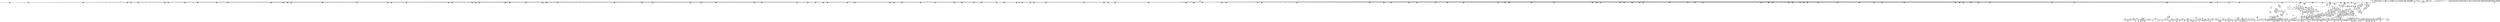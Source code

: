 digraph {
	CE0x577fa50 [shape=record,shape=Mrecord,label="{CE0x577fa50|file_to_av:if.then|*SummSource*}"]
	CE0x57863b0 [shape=record,shape=Mrecord,label="{CE0x57863b0|file_to_av:tmp12|security/selinux/hooks.c,1904|*SummSource*}"]
	CE0x57dec40 [shape=record,shape=Mrecord,label="{CE0x57dec40|inode_has_perm:bb}"]
	CE0x58bf720 [shape=record,shape=Mrecord,label="{CE0x58bf720|i32_512|*Constant*}"]
	CE0x58b7910 [shape=record,shape=Mrecord,label="{CE0x58b7910|0:_i32,_4:_i32,_8:_i16,_12:_i32,_16:_i32,_20:_i32,_24:_i32,_56:_i8*,_:_SCMRE_885,886_}"]
	CE0x585ebd0 [shape=record,shape=Mrecord,label="{CE0x585ebd0|__validate_creds:cred|Function::__validate_creds&Arg::cred::|*SummSource*}"]
	CE0x58cef40 [shape=record,shape=Mrecord,label="{CE0x58cef40|inode_has_perm:expval|security/selinux/hooks.c,1611|*SummSink*}"]
	CE0x5846ab0 [shape=record,shape=Mrecord,label="{CE0x5846ab0|0:_i32,_4:_i32,_8:_i16,_12:_i32,_16:_i32,_20:_i32,_24:_i32,_56:_i8*,_:_SCMRE_8,12_|*MultipleSource*|*LoadInst*|include/linux/fs.h,1916|security/selinux/hooks.c,1675|Function::inode_has_perm&Arg::inode::|security/selinux/hooks.c,1611}"]
	CE0x58cede0 [shape=record,shape=Mrecord,label="{CE0x58cede0|i64_4|*Constant*}"]
	CE0x5841080 [shape=record,shape=Mrecord,label="{CE0x5841080|file_has_perm:tmp24|security/selinux/hooks.c,1695|*SummSource*}"]
	CE0x58dca80 [shape=record,shape=Mrecord,label="{CE0x58dca80|inode_has_perm:sid3|security/selinux/hooks.c,1617|*SummSink*}"]
	CE0x58babb0 [shape=record,shape=Mrecord,label="{CE0x58babb0|0:_i32,_4:_i32,_8:_i16,_12:_i32,_16:_i32,_20:_i32,_24:_i32,_56:_i8*,_:_SCMRE_915,916_}"]
	CE0x5841010 [shape=record,shape=Mrecord,label="{CE0x5841010|file_has_perm:tmp24|security/selinux/hooks.c,1695}"]
	CE0x5819340 [shape=record,shape=Mrecord,label="{CE0x5819340|0:_i32,_4:_i32,_8:_i16,_12:_i32,_16:_i32,_20:_i32,_24:_i32,_56:_i8*,_:_SCMRE_96,104_|*MultipleSource*|*LoadInst*|include/linux/fs.h,1916|security/selinux/hooks.c,1675|Function::inode_has_perm&Arg::inode::|security/selinux/hooks.c,1611}"]
	CE0x581ffa0 [shape=record,shape=Mrecord,label="{CE0x581ffa0|0:_i32,_4:_i32,_8:_i16,_12:_i32,_16:_i32,_20:_i32,_24:_i32,_56:_i8*,_:_SCMRE_191,192_}"]
	CE0x57fa740 [shape=record,shape=Mrecord,label="{CE0x57fa740|file_to_av:conv|security/selinux/hooks.c,1903|*SummSource*}"]
	CE0x58b75b0 [shape=record,shape=Mrecord,label="{CE0x58b75b0|0:_i32,_4:_i32,_8:_i16,_12:_i32,_16:_i32,_20:_i32,_24:_i32,_56:_i8*,_:_SCMRE_883,884_}"]
	CE0x57db840 [shape=record,shape=Mrecord,label="{CE0x57db840|file_has_perm:tmp7|security/selinux/hooks.c,1683|*SummSink*}"]
	CE0x58b32c0 [shape=record,shape=Mrecord,label="{CE0x58b32c0|0:_i32,_4:_i32,_8:_i16,_12:_i32,_16:_i32,_20:_i32,_24:_i32,_56:_i8*,_:_SCMRE_760,768_|*MultipleSource*|*LoadInst*|include/linux/fs.h,1916|security/selinux/hooks.c,1675|Function::inode_has_perm&Arg::inode::|security/selinux/hooks.c,1611}"]
	CE0x584c5d0 [shape=record,shape=Mrecord,label="{CE0x584c5d0|GLOBAL:__validate_creds|*Constant*|*SummSource*}"]
	CE0x57e8350 [shape=record,shape=Mrecord,label="{CE0x57e8350|file_to_av:if.then5}"]
	CE0x58bd0d0 [shape=record,shape=Mrecord,label="{CE0x58bd0d0|0:_i32,_4:_i32,_8:_i16,_12:_i32,_16:_i32,_20:_i32,_24:_i32,_56:_i8*,_:_SCMRE_936,944_|*MultipleSource*|*LoadInst*|include/linux/fs.h,1916|security/selinux/hooks.c,1675|Function::inode_has_perm&Arg::inode::|security/selinux/hooks.c,1611}"]
	CE0x5818000 [shape=record,shape=Mrecord,label="{CE0x5818000|0:_i32,_4:_i32,_8:_i16,_12:_i32,_16:_i32,_20:_i32,_24:_i32,_56:_i8*,_:_SCMRE_48,56_|*MultipleSource*|*LoadInst*|include/linux/fs.h,1916|security/selinux/hooks.c,1675|Function::inode_has_perm&Arg::inode::|security/selinux/hooks.c,1611}"]
	CE0x58a73f0 [shape=record,shape=Mrecord,label="{CE0x58a73f0|0:_i32,_4:_i32,_8:_i16,_12:_i32,_16:_i32,_20:_i32,_24:_i32,_56:_i8*,_:_SCMRE_504,508_|*MultipleSource*|*LoadInst*|include/linux/fs.h,1916|security/selinux/hooks.c,1675|Function::inode_has_perm&Arg::inode::|security/selinux/hooks.c,1611}"]
	CE0x57d21f0 [shape=record,shape=Mrecord,label="{CE0x57d21f0|_call_void_mcount()_#3|*SummSink*}"]
	CE0x579bfc0 [shape=record,shape=Mrecord,label="{CE0x579bfc0|selinux_file_receive:tmp7|security/selinux/hooks.c,3414|*SummSource*}"]
	CE0x5847710 [shape=record,shape=Mrecord,label="{CE0x5847710|inode_has_perm:tmp1|*SummSink*}"]
	CE0x5848220 [shape=record,shape=Mrecord,label="{CE0x5848220|__validate_creds:tmp}"]
	CE0x58ce0f0 [shape=record,shape=Mrecord,label="{CE0x58ce0f0|inode_has_perm:lnot.ext|security/selinux/hooks.c,1611|*SummSink*}"]
	CE0x57b42d0 [shape=record,shape=Mrecord,label="{CE0x57b42d0|i64_1|*Constant*|*SummSink*}"]
	CE0x578afe0 [shape=record,shape=Mrecord,label="{CE0x578afe0|selinux_file_receive:do.body|*SummSource*}"]
	CE0x585f310 [shape=record,shape=Mrecord,label="{CE0x585f310|i64*_getelementptr_inbounds_(_2_x_i64_,_2_x_i64_*___llvm_gcov_ctr131,_i64_0,_i64_0)|*Constant*}"]
	CE0x58d2390 [shape=record,shape=Mrecord,label="{CE0x58d2390|inode_has_perm:tmp12|security/selinux/hooks.c,1612|*SummSink*}"]
	CE0x58bbe40 [shape=record,shape=Mrecord,label="{CE0x58bbe40|0:_i32,_4:_i32,_8:_i16,_12:_i32,_16:_i32,_20:_i32,_24:_i32,_56:_i8*,_:_SCMRE_926,927_}"]
	CE0x57ac480 [shape=record,shape=Mrecord,label="{CE0x57ac480|8:_i8,_32:_%struct.inode*,_%struct.selinux_audit_data*,_128:_i32,_132:_i32,_456:_i8*,_:_SCMRE_63,64_}"]
	CE0x58cc790 [shape=record,shape=Mrecord,label="{CE0x58cc790|inode_has_perm:tmp20|security/selinux/hooks.c,1618|*SummSink*}"]
	CE0x58574d0 [shape=record,shape=Mrecord,label="{CE0x58574d0|file_has_perm:tmp26|security/selinux/hooks.c,1694|*SummSource*}"]
	CE0x582bee0 [shape=record,shape=Mrecord,label="{CE0x582bee0|file_has_perm:bb|*SummSource*}"]
	CE0x58b7760 [shape=record,shape=Mrecord,label="{CE0x58b7760|0:_i32,_4:_i32,_8:_i16,_12:_i32,_16:_i32,_20:_i32,_24:_i32,_56:_i8*,_:_SCMRE_884,885_}"]
	CE0x58b51e0 [shape=record,shape=Mrecord,label="{CE0x58b51e0|0:_i32,_4:_i32,_8:_i16,_12:_i32,_16:_i32,_20:_i32,_24:_i32,_56:_i8*,_:_SCMRE_856,864_|*MultipleSource*|*LoadInst*|include/linux/fs.h,1916|security/selinux/hooks.c,1675|Function::inode_has_perm&Arg::inode::|security/selinux/hooks.c,1611}"]
	CE0x5795e60 [shape=record,shape=Mrecord,label="{CE0x5795e60|file_to_av:f_mode2|security/selinux/hooks.c,1904|*SummSink*}"]
	CE0x57c3bd0 [shape=record,shape=Mrecord,label="{CE0x57c3bd0|file_to_av:tmp5|security/selinux/hooks.c,1902|*SummSink*}"]
	CE0x57cf5c0 [shape=record,shape=Mrecord,label="{CE0x57cf5c0|8:_i8,_32:_%struct.inode*,_%struct.selinux_audit_data*,_128:_i32,_132:_i32,_456:_i8*,_:_SCMRE_199,200_}"]
	CE0x5843ad0 [shape=record,shape=Mrecord,label="{CE0x5843ad0|file_has_perm:tmp20|security/selinux/hooks.c,1694|*SummSource*}"]
	CE0x57dadd0 [shape=record,shape=Mrecord,label="{CE0x57dadd0|file_has_perm:call4|security/selinux/hooks.c,1684|*SummSource*}"]
	CE0x5812c60 [shape=record,shape=Mrecord,label="{CE0x5812c60|cred_sid:tmp|*SummSource*}"]
	CE0x581e2f0 [shape=record,shape=Mrecord,label="{CE0x581e2f0|0:_i32,_4:_i32,_8:_i16,_12:_i32,_16:_i32,_20:_i32,_24:_i32,_56:_i8*,_:_SCMRE_174,175_}"]
	CE0x579b1b0 [shape=record,shape=Mrecord,label="{CE0x579b1b0|selinux_file_receive:tmp10|security/selinux/hooks.c,3414|*SummSource*}"]
	CE0x5829380 [shape=record,shape=Mrecord,label="{CE0x5829380|__validate_creds:lnot.ext|include/linux/cred.h,173|*SummSink*}"]
	CE0x58a6ef0 [shape=record,shape=Mrecord,label="{CE0x58a6ef0|0:_i32,_4:_i32,_8:_i16,_12:_i32,_16:_i32,_20:_i32,_24:_i32,_56:_i8*,_:_SCMRE_488,496_|*MultipleSource*|*LoadInst*|include/linux/fs.h,1916|security/selinux/hooks.c,1675|Function::inode_has_perm&Arg::inode::|security/selinux/hooks.c,1611}"]
	CE0x579f6a0 [shape=record,shape=Mrecord,label="{CE0x579f6a0|selinux_file_receive:entry}"]
	CE0x579a020 [shape=record,shape=Mrecord,label="{CE0x579a020|_call_void_lockdep_rcu_suspicious(i8*_getelementptr_inbounds_(_25_x_i8_,_25_x_i8_*_.str3,_i32_0,_i32_0),_i32_3414,_i8*_getelementptr_inbounds_(_45_x_i8_,_45_x_i8_*_.str12,_i32_0,_i32_0))_#10,_!dbg_!27728|security/selinux/hooks.c,3414|*SummSource*}"]
	CE0x581f730 [shape=record,shape=Mrecord,label="{CE0x581f730|0:_i32,_4:_i32,_8:_i16,_12:_i32,_16:_i32,_20:_i32,_24:_i32,_56:_i8*,_:_SCMRE_186,187_}"]
	CE0x58abac0 [shape=record,shape=Mrecord,label="{CE0x58abac0|0:_i32,_4:_i32,_8:_i16,_12:_i32,_16:_i32,_20:_i32,_24:_i32,_56:_i8*,_:_SCMRE_580,581_}"]
	CE0x578b870 [shape=record,shape=Mrecord,label="{CE0x578b870|selinux_file_receive:do.end|*SummSource*}"]
	CE0x58a09c0 [shape=record,shape=Mrecord,label="{CE0x58a09c0|0:_i32,_4:_i32,_8:_i16,_12:_i32,_16:_i32,_20:_i32,_24:_i32,_56:_i8*,_:_SCMRE_300,301_}"]
	CE0x57fb270 [shape=record,shape=Mrecord,label="{CE0x57fb270|file_to_av:av.0}"]
	CE0x582ddc0 [shape=record,shape=Mrecord,label="{CE0x582ddc0|file_has_perm:out}"]
	CE0x58405c0 [shape=record,shape=Mrecord,label="{CE0x58405c0|i64*_getelementptr_inbounds_(_12_x_i64_,_12_x_i64_*___llvm_gcov_ctr170,_i64_0,_i64_9)|*Constant*}"]
	CE0x5854f80 [shape=record,shape=Mrecord,label="{CE0x5854f80|GLOBAL:inode_has_perm|*Constant*|*SummSink*}"]
	CE0x58ceb00 [shape=record,shape=Mrecord,label="{CE0x58ceb00|GLOBAL:llvm.expect.i64|*Constant*|*SummSink*}"]
	CE0x58298b0 [shape=record,shape=Mrecord,label="{CE0x58298b0|inode_has_perm:tmp2|*SummSource*}"]
	CE0x57ab160 [shape=record,shape=Mrecord,label="{CE0x57ab160|8:_i8,_32:_%struct.inode*,_%struct.selinux_audit_data*,_128:_i32,_132:_i32,_456:_i8*,_:_SCMRE_48,49_}"]
	CE0x57f9610 [shape=record,shape=Mrecord,label="{CE0x57f9610|file_has_perm:tmp15|security/selinux/hooks.c,1688|*SummSource*}"]
	CE0x58a87c0 [shape=record,shape=Mrecord,label="{CE0x58a87c0|0:_i32,_4:_i32,_8:_i16,_12:_i32,_16:_i32,_20:_i32,_24:_i32,_56:_i8*,_:_SCMRE_544,552_|*MultipleSource*|*LoadInst*|include/linux/fs.h,1916|security/selinux/hooks.c,1675|Function::inode_has_perm&Arg::inode::|security/selinux/hooks.c,1611}"]
	CE0x58c1770 [shape=record,shape=Mrecord,label="{CE0x58c1770|inode_has_perm:sid3|security/selinux/hooks.c,1617|*SummSource*}"]
	CE0x584c860 [shape=record,shape=Mrecord,label="{CE0x584c860|cred_sid:security|security/selinux/hooks.c,196}"]
	CE0x578a150 [shape=record,shape=Mrecord,label="{CE0x578a150|i64_2|*Constant*|*SummSource*}"]
	CE0x57d07c0 [shape=record,shape=Mrecord,label="{CE0x57d07c0|8:_i8,_32:_%struct.inode*,_%struct.selinux_audit_data*,_128:_i32,_132:_i32,_456:_i8*,_:_SCMRE_211,212_}"]
	CE0x58ab400 [shape=record,shape=Mrecord,label="{CE0x58ab400|0:_i32,_4:_i32,_8:_i16,_12:_i32,_16:_i32,_20:_i32,_24:_i32,_56:_i8*,_:_SCMRE_576,577_}"]
	CE0x5829920 [shape=record,shape=Mrecord,label="{CE0x5829920|inode_has_perm:tmp2|*SummSink*}"]
	CE0x58daa00 [shape=record,shape=Mrecord,label="{CE0x58daa00|__validate_creds:tmp7|include/linux/cred.h,174}"]
	CE0x57b3cd0 [shape=record,shape=Mrecord,label="{CE0x57b3cd0|8:_i8,_32:_%struct.inode*,_%struct.selinux_audit_data*,_128:_i32,_132:_i32,_456:_i8*,_:_SCMRE_73,74_}"]
	CE0x57c2530 [shape=record,shape=Mrecord,label="{CE0x57c2530|i64_0|*Constant*}"]
	CE0x57d0640 [shape=record,shape=Mrecord,label="{CE0x57d0640|8:_i8,_32:_%struct.inode*,_%struct.selinux_audit_data*,_128:_i32,_132:_i32,_456:_i8*,_:_SCMRE_210,211_}"]
	CE0x57a8650 [shape=record,shape=Mrecord,label="{CE0x57a8650|file_has_perm:cred|Function::file_has_perm&Arg::cred::|*SummSource*}"]
	CE0x57ae650 [shape=record,shape=Mrecord,label="{CE0x57ae650|8:_i8,_32:_%struct.inode*,_%struct.selinux_audit_data*,_128:_i32,_132:_i32,_456:_i8*,_:_SCMRE_62,63_}"]
	CE0x57ccf90 [shape=record,shape=Mrecord,label="{CE0x57ccf90|inode_has_perm:if.end|*SummSink*}"]
	CE0x57a8800 [shape=record,shape=Mrecord,label="{CE0x57a8800|file_has_perm:file|Function::file_has_perm&Arg::file::}"]
	CE0x5814ea0 [shape=record,shape=Mrecord,label="{CE0x5814ea0|file_to_av:or10|security/selinux/hooks.c,1906|*SummSink*}"]
	CE0x581c2e0 [shape=record,shape=Mrecord,label="{CE0x581c2e0|0:_i32,_4:_i32,_8:_i16,_12:_i32,_16:_i32,_20:_i32,_24:_i32,_56:_i8*,_:_SCMRE_155,156_}"]
	CE0x57f1540 [shape=record,shape=Mrecord,label="{CE0x57f1540|8:_i8,_32:_%struct.inode*,_%struct.selinux_audit_data*,_128:_i32,_132:_i32,_456:_i8*,_:_SCMRE_86,87_}"]
	CE0x57d6310 [shape=record,shape=Mrecord,label="{CE0x57d6310|i64*_getelementptr_inbounds_(_15_x_i64_,_15_x_i64_*___llvm_gcov_ctr171,_i64_0,_i64_13)|*Constant*|*SummSource*}"]
	CE0x5827b70 [shape=record,shape=Mrecord,label="{CE0x5827b70|0:_i32,_4:_i32,_8:_i16,_12:_i32,_16:_i32,_20:_i32,_24:_i32,_56:_i8*,_:_SCMRE_288,289_}"]
	CE0x58b9770 [shape=record,shape=Mrecord,label="{CE0x58b9770|0:_i32,_4:_i32,_8:_i16,_12:_i32,_16:_i32,_20:_i32,_24:_i32,_56:_i8*,_:_SCMRE_903,904_}"]
	CE0x57c2640 [shape=record,shape=Mrecord,label="{CE0x57c2640|file_to_av:tmp3|security/selinux/hooks.c,1902|*SummSink*}"]
	CE0x58bc860 [shape=record,shape=Mrecord,label="{CE0x58bc860|0:_i32,_4:_i32,_8:_i16,_12:_i32,_16:_i32,_20:_i32,_24:_i32,_56:_i8*,_:_SCMRE_932,933_}"]
	CE0x5785bb0 [shape=record,shape=Mrecord,label="{CE0x5785bb0|file_to_av:tmp10|security/selinux/hooks.c,1904|*SummSource*}"]
	CE0x57e9890 [shape=record,shape=Mrecord,label="{CE0x57e9890|%struct.task_struct*_(%struct.task_struct**)*_asm_movq_%gs:$_1:P_,$0_,_r,im,_dirflag_,_fpsr_,_flags_}"]
	CE0x5841ae0 [shape=record,shape=Mrecord,label="{CE0x5841ae0|file_has_perm:tmp18|security/selinux/hooks.c,1690|*SummSource*}"]
	CE0x57cd150 [shape=record,shape=Mrecord,label="{CE0x57cd150|inode_has_perm:if.then|*SummSource*}"]
	CE0x58acf00 [shape=record,shape=Mrecord,label="{CE0x58acf00|0:_i32,_4:_i32,_8:_i16,_12:_i32,_16:_i32,_20:_i32,_24:_i32,_56:_i8*,_:_SCMRE_592,593_}"]
	CE0x57d2da0 [shape=record,shape=Mrecord,label="{CE0x57d2da0|8:_i8,_32:_%struct.inode*,_%struct.selinux_audit_data*,_128:_i32,_132:_i32,_456:_i8*,_:_SCMRE_51,52_}"]
	CE0x577a7a0 [shape=record,shape=Mrecord,label="{CE0x577a7a0|selinux_file_receive:tmp15|security/selinux/hooks.c,3414|*SummSource*}"]
	CE0x57fb300 [shape=record,shape=Mrecord,label="{CE0x57fb300|file_to_av:av.0|*SummSource*}"]
	CE0x5817a90 [shape=record,shape=Mrecord,label="{CE0x5817a90|file_to_av:tobool7|security/selinux/hooks.c,1905}"]
	CE0x57a0630 [shape=record,shape=Mrecord,label="{CE0x57a0630|file_to_av:if.then18|*SummSource*}"]
	CE0x58252f0 [shape=record,shape=Mrecord,label="{CE0x58252f0|0:_i32,_4:_i32,_8:_i16,_12:_i32,_16:_i32,_20:_i32,_24:_i32,_56:_i8*,_:_SCMRE_264,265_}"]
	CE0x5794400 [shape=record,shape=Mrecord,label="{CE0x5794400|8:_i8,_32:_%struct.inode*,_%struct.selinux_audit_data*,_128:_i32,_132:_i32,_456:_i8*,_:_SCMRE_368,372_|*MultipleSource*|Function::selinux_file_receive&Arg::file::|Function::file_has_perm&Arg::file::|security/selinux/hooks.c,1902|Function::file_to_av&Arg::file::}"]
	CE0x5786bc0 [shape=record,shape=Mrecord,label="{CE0x5786bc0|i64*_getelementptr_inbounds_(_11_x_i64_,_11_x_i64_*___llvm_gcov_ctr268,_i64_0,_i64_10)|*Constant*|*SummSink*}"]
	CE0x58cb070 [shape=record,shape=Mrecord,label="{CE0x58cb070|__validate_creds:tmp3|include/linux/cred.h,173}"]
	CE0x582b520 [shape=record,shape=Mrecord,label="{CE0x582b520|file_has_perm:sid3|security/selinux/hooks.c,1684}"]
	CE0x5797610 [shape=record,shape=Mrecord,label="{CE0x5797610|selinux_file_receive:tmp21|security/selinux/hooks.c,3414|*SummSource*}"]
	CE0x57abe00 [shape=record,shape=Mrecord,label="{CE0x57abe00|file_to_av:if.then5|*SummSink*}"]
	CE0x58b8ba0 [shape=record,shape=Mrecord,label="{CE0x58b8ba0|0:_i32,_4:_i32,_8:_i16,_12:_i32,_16:_i32,_20:_i32,_24:_i32,_56:_i8*,_:_SCMRE_896,897_}"]
	CE0x579c4e0 [shape=record,shape=Mrecord,label="{CE0x579c4e0|selinux_file_receive:tmp5|security/selinux/hooks.c,3414|*SummSink*}"]
	CE0x58da3c0 [shape=record,shape=Mrecord,label="{CE0x58da3c0|__validate_creds:tmp6|include/linux/cred.h,174}"]
	CE0x57ce570 [shape=record,shape=Mrecord,label="{CE0x57ce570|8:_i8,_32:_%struct.inode*,_%struct.selinux_audit_data*,_128:_i32,_132:_i32,_456:_i8*,_:_SCMRE_172,173_}"]
	CE0x58443c0 [shape=record,shape=Mrecord,label="{CE0x58443c0|file_has_perm:tmp21|security/selinux/hooks.c,1694|*SummSource*}"]
	CE0x579f890 [shape=record,shape=Mrecord,label="{CE0x579f890|_call_void_mcount()_#3|*SummSink*}"]
	CE0x5859e80 [shape=record,shape=Mrecord,label="{CE0x5859e80|file_inode:bb}"]
	CE0x57a9df0 [shape=record,shape=Mrecord,label="{CE0x57a9df0|file_to_av:if.end16|*SummSink*}"]
	CE0x577e440 [shape=record,shape=Mrecord,label="{CE0x577e440|cred_sid:cred|Function::cred_sid&Arg::cred::|*SummSink*}"]
	CE0x58d8f10 [shape=record,shape=Mrecord,label="{CE0x58d8f10|inode_has_perm:retval.0|*SummSource*}"]
	CE0x582fda0 [shape=record,shape=Mrecord,label="{CE0x582fda0|i32_22|*Constant*|*SummSource*}"]
	CE0x584b350 [shape=record,shape=Mrecord,label="{CE0x584b350|i1_true|*Constant*}"]
	CE0x58a6d40 [shape=record,shape=Mrecord,label="{CE0x58a6d40|0:_i32,_4:_i32,_8:_i16,_12:_i32,_16:_i32,_20:_i32,_24:_i32,_56:_i8*,_:_SCMRE_552,553_}"]
	CE0x5846ec0 [shape=record,shape=Mrecord,label="{CE0x5846ec0|0:_i32,_4:_i32,_8:_i16,_12:_i32,_16:_i32,_20:_i32,_24:_i32,_56:_i8*,_:_SCMRE_12,16_|*MultipleSource*|*LoadInst*|include/linux/fs.h,1916|security/selinux/hooks.c,1675|Function::inode_has_perm&Arg::inode::|security/selinux/hooks.c,1611}"]
	CE0x57d4300 [shape=record,shape=Mrecord,label="{CE0x57d4300|get_current:tmp3|*SummSink*}"]
	CE0x57d39c0 [shape=record,shape=Mrecord,label="{CE0x57d39c0|file_to_av:tmp1}"]
	CE0x58a8cd0 [shape=record,shape=Mrecord,label="{CE0x58a8cd0|0:_i32,_4:_i32,_8:_i16,_12:_i32,_16:_i32,_20:_i32,_24:_i32,_56:_i8*,_:_SCMRE_554,555_}"]
	CE0x58be310 [shape=record,shape=Mrecord,label="{CE0x58be310|0:_i32,_4:_i32,_8:_i16,_12:_i32,_16:_i32,_20:_i32,_24:_i32,_56:_i8*,_:_SCMRE_979,980_}"]
	CE0x58db180 [shape=record,shape=Mrecord,label="{CE0x58db180|_call_void___invalid_creds(%struct.cred*_%cred,_i8*_%file,_i32_%line)_#10,_!dbg_!27721|include/linux/cred.h,174}"]
	CE0x58517f0 [shape=record,shape=Mrecord,label="{CE0x58517f0|inode_has_perm:i_flags|security/selinux/hooks.c,1611|*SummSink*}"]
	CE0x57aa110 [shape=record,shape=Mrecord,label="{CE0x57aa110|file_has_perm:f_security|security/selinux/hooks.c,1674|*SummSource*}"]
	CE0x582bf80 [shape=record,shape=Mrecord,label="{CE0x582bf80|file_has_perm:bb|*SummSink*}"]
	CE0x581eb60 [shape=record,shape=Mrecord,label="{CE0x581eb60|0:_i32,_4:_i32,_8:_i16,_12:_i32,_16:_i32,_20:_i32,_24:_i32,_56:_i8*,_:_SCMRE_179,180_}"]
	CE0x58aea00 [shape=record,shape=Mrecord,label="{CE0x58aea00|0:_i32,_4:_i32,_8:_i16,_12:_i32,_16:_i32,_20:_i32,_24:_i32,_56:_i8*,_:_SCMRE_608,609_}"]
	CE0x58b9260 [shape=record,shape=Mrecord,label="{CE0x58b9260|0:_i32,_4:_i32,_8:_i16,_12:_i32,_16:_i32,_20:_i32,_24:_i32,_56:_i8*,_:_SCMRE_900,901_}"]
	CE0x5782230 [shape=record,shape=Mrecord,label="{CE0x5782230|GLOBAL:lockdep_rcu_suspicious|*Constant*}"]
	CE0x5857780 [shape=record,shape=Mrecord,label="{CE0x5857780|file_has_perm:tmp26|security/selinux/hooks.c,1694|*SummSink*}"]
	CE0x5823790 [shape=record,shape=Mrecord,label="{CE0x5823790|0:_i32,_4:_i32,_8:_i16,_12:_i32,_16:_i32,_20:_i32,_24:_i32,_56:_i8*,_:_SCMRE_248,249_}"]
	CE0x57c5920 [shape=record,shape=Mrecord,label="{CE0x57c5920|file_to_av:f_flags|security/selinux/hooks.c,1905|*SummSink*}"]
	CE0x582a540 [shape=record,shape=Mrecord,label="{CE0x582a540|file_inode:entry|*SummSource*}"]
	CE0x5831e70 [shape=record,shape=Mrecord,label="{CE0x5831e70|0:_i32,_4:_i32,_8:_i32,_12:_i32,_:_CMRE_4,8_|*MultipleSource*|security/selinux/hooks.c,196|*LoadInst*|security/selinux/hooks.c,196|security/selinux/hooks.c,197}"]
	CE0x580f820 [shape=record,shape=Mrecord,label="{CE0x580f820|i32_2|*Constant*}"]
	CE0x583fe40 [shape=record,shape=Mrecord,label="{CE0x583fe40|file_has_perm:tmp22|security/selinux/hooks.c,1694|*SummSource*}"]
	CE0x58492e0 [shape=record,shape=Mrecord,label="{CE0x58492e0|GLOBAL:creds_are_invalid|*Constant*}"]
	CE0x57d2120 [shape=record,shape=Mrecord,label="{CE0x57d2120|_call_void_mcount()_#3|*SummSource*}"]
	CE0x5856220 [shape=record,shape=Mrecord,label="{CE0x5856220|inode_has_perm:adp|Function::inode_has_perm&Arg::adp::}"]
	CE0x58af270 [shape=record,shape=Mrecord,label="{CE0x58af270|0:_i32,_4:_i32,_8:_i16,_12:_i32,_16:_i32,_20:_i32,_24:_i32,_56:_i8*,_:_SCMRE_613,614_}"]
	CE0x57c8ea0 [shape=record,shape=Mrecord,label="{CE0x57c8ea0|file_to_av:tmp21|security/selinux/hooks.c,1908|*SummSink*}"]
	CE0x58a1080 [shape=record,shape=Mrecord,label="{CE0x58a1080|0:_i32,_4:_i32,_8:_i16,_12:_i32,_16:_i32,_20:_i32,_24:_i32,_56:_i8*,_:_SCMRE_304,305_}"]
	CE0x58b4420 [shape=record,shape=Mrecord,label="{CE0x58b4420|0:_i32,_4:_i32,_8:_i16,_12:_i32,_16:_i32,_20:_i32,_24:_i32,_56:_i8*,_:_SCMRE_816,824_|*MultipleSource*|*LoadInst*|include/linux/fs.h,1916|security/selinux/hooks.c,1675|Function::inode_has_perm&Arg::inode::|security/selinux/hooks.c,1611}"]
	CE0x58b0640 [shape=record,shape=Mrecord,label="{CE0x58b0640|0:_i32,_4:_i32,_8:_i16,_12:_i32,_16:_i32,_20:_i32,_24:_i32,_56:_i8*,_:_SCMRE_632,640_|*MultipleSource*|*LoadInst*|include/linux/fs.h,1916|security/selinux/hooks.c,1675|Function::inode_has_perm&Arg::inode::|security/selinux/hooks.c,1611}"]
	CE0x57aa3b0 [shape=record,shape=Mrecord,label="{CE0x57aa3b0|file_has_perm:f_security|security/selinux/hooks.c,1674}"]
	CE0x5822910 [shape=record,shape=Mrecord,label="{CE0x5822910|0:_i32,_4:_i32,_8:_i16,_12:_i32,_16:_i32,_20:_i32,_24:_i32,_56:_i8*,_:_SCMRE_241,242_}"]
	CE0x57a1130 [shape=record,shape=Mrecord,label="{CE0x57a1130|i32_0|*Constant*|*SummSource*}"]
	CE0x58b3840 [shape=record,shape=Mrecord,label="{CE0x58b3840|0:_i32,_4:_i32,_8:_i16,_12:_i32,_16:_i32,_20:_i32,_24:_i32,_56:_i8*,_:_SCMRE_776,792_|*MultipleSource*|*LoadInst*|include/linux/fs.h,1916|security/selinux/hooks.c,1675|Function::inode_has_perm&Arg::inode::|security/selinux/hooks.c,1611}"]
	CE0x57a35f0 [shape=record,shape=Mrecord,label="{CE0x57a35f0|8:_i8,_32:_%struct.inode*,_%struct.selinux_audit_data*,_128:_i32,_132:_i32,_456:_i8*,_:_SCMRE_126,127_}"]
	CE0x57c1700 [shape=record,shape=Mrecord,label="{CE0x57c1700|file_to_av:tobool|security/selinux/hooks.c,1902}"]
	CE0x57ccbc0 [shape=record,shape=Mrecord,label="{CE0x57ccbc0|file_to_av:tobool7|security/selinux/hooks.c,1905|*SummSource*}"]
	CE0x584b8d0 [shape=record,shape=Mrecord,label="{CE0x584b8d0|cred_sid:tmp5|security/selinux/hooks.c,196}"]
	CE0x5844920 [shape=record,shape=Mrecord,label="{CE0x5844920|__validate_creds:lnot|include/linux/cred.h,173}"]
	CE0x5843750 [shape=record,shape=Mrecord,label="{CE0x5843750|i64_8|*Constant*|*SummSink*}"]
	CE0x5833400 [shape=record,shape=Mrecord,label="{CE0x5833400|GLOBAL:file_inode|*Constant*|*SummSource*}"]
	CE0x5821080 [shape=record,shape=Mrecord,label="{CE0x5821080|0:_i32,_4:_i32,_8:_i16,_12:_i32,_16:_i32,_20:_i32,_24:_i32,_56:_i8*,_:_SCMRE_201,202_}"]
	CE0x5832cd0 [shape=record,shape=Mrecord,label="{CE0x5832cd0|file_has_perm:tmp3|security/selinux/hooks.c,1674|*SummSink*}"]
	CE0x582b050 [shape=record,shape=Mrecord,label="{CE0x582b050|file_has_perm:tmp}"]
	CE0x57a1950 [shape=record,shape=Mrecord,label="{CE0x57a1950|selinux_file_receive:tmp18|security/selinux/hooks.c,3414}"]
	CE0x58b70a0 [shape=record,shape=Mrecord,label="{CE0x58b70a0|0:_i32,_4:_i32,_8:_i16,_12:_i32,_16:_i32,_20:_i32,_24:_i32,_56:_i8*,_:_SCMRE_880,881_}"]
	CE0x5795c10 [shape=record,shape=Mrecord,label="{CE0x5795c10|i64*_getelementptr_inbounds_(_11_x_i64_,_11_x_i64_*___llvm_gcov_ctr268,_i64_0,_i64_10)|*Constant*}"]
	CE0x58589c0 [shape=record,shape=Mrecord,label="{CE0x58589c0|i64*_getelementptr_inbounds_(_12_x_i64_,_12_x_i64_*___llvm_gcov_ctr170,_i64_0,_i64_11)|*Constant*}"]
	CE0x581eec0 [shape=record,shape=Mrecord,label="{CE0x581eec0|0:_i32,_4:_i32,_8:_i16,_12:_i32,_16:_i32,_20:_i32,_24:_i32,_56:_i8*,_:_SCMRE_181,182_}"]
	CE0x57f5830 [shape=record,shape=Mrecord,label="{CE0x57f5830|file_to_av:tmp2|*LoadInst*|security/selinux/hooks.c,1902|*SummSink*}"]
	CE0x578c690 [shape=record,shape=Mrecord,label="{CE0x578c690|GLOBAL:get_current|*Constant*|*SummSource*}"]
	CE0x57e1f00 [shape=record,shape=Mrecord,label="{CE0x57e1f00|8:_i8,_32:_%struct.inode*,_%struct.selinux_audit_data*,_128:_i32,_132:_i32,_456:_i8*,_:_SCMRE_186,187_}"]
	CE0x57d6ff0 [shape=record,shape=Mrecord,label="{CE0x57d6ff0|file_to_av:av.3|*SummSource*}"]
	CE0x58b6170 [shape=record,shape=Mrecord,label="{CE0x58b6170|0:_i32,_4:_i32,_8:_i16,_12:_i32,_16:_i32,_20:_i32,_24:_i32,_56:_i8*,_:_SCMRE_871,872_}"]
	CE0x5819040 [shape=record,shape=Mrecord,label="{CE0x5819040|0:_i32,_4:_i32,_8:_i16,_12:_i32,_16:_i32,_20:_i32,_24:_i32,_56:_i8*,_:_SCMRE_88,96_|*MultipleSource*|*LoadInst*|include/linux/fs.h,1916|security/selinux/hooks.c,1675|Function::inode_has_perm&Arg::inode::|security/selinux/hooks.c,1611}"]
	CE0x5822650 [shape=record,shape=Mrecord,label="{CE0x5822650|0:_i32,_4:_i32,_8:_i16,_12:_i32,_16:_i32,_20:_i32,_24:_i32,_56:_i8*,_:_SCMRE_232,236_|*MultipleSource*|*LoadInst*|include/linux/fs.h,1916|security/selinux/hooks.c,1675|Function::inode_has_perm&Arg::inode::|security/selinux/hooks.c,1611}"]
	CE0x57f7da0 [shape=record,shape=Mrecord,label="{CE0x57f7da0|avc_has_perm:tclass|Function::avc_has_perm&Arg::tclass::|*SummSink*}"]
	CE0x5784a10 [shape=record,shape=Mrecord,label="{CE0x5784a10|_ret_i32_%retval.0,_!dbg_!27728|security/selinux/avc.c,775|*SummSource*}"]
	CE0x58c9570 [shape=record,shape=Mrecord,label="{CE0x58c9570|__validate_creds:tobool|include/linux/cred.h,173|*SummSink*}"]
	CE0x57843d0 [shape=record,shape=Mrecord,label="{CE0x57843d0|8:_i8,_32:_%struct.inode*,_%struct.selinux_audit_data*,_128:_i32,_132:_i32,_456:_i8*,_:_SCMRE_100,101_}"]
	CE0x57ad890 [shape=record,shape=Mrecord,label="{CE0x57ad890|i8*_getelementptr_inbounds_(_25_x_i8_,_25_x_i8_*_.str3,_i32_0,_i32_0)|*Constant*}"]
	CE0x5849d70 [shape=record,shape=Mrecord,label="{CE0x5849d70|_ret_void,_!dbg_!27722|include/linux/cred.h,175}"]
	CE0x57f0e60 [shape=record,shape=Mrecord,label="{CE0x57f0e60|file_to_av:if.end|*SummSource*}"]
	CE0x57c2ce0 [shape=record,shape=Mrecord,label="{CE0x57c2ce0|file_to_av:tmp4|security/selinux/hooks.c,1902|*SummSource*}"]
	CE0x5798820 [shape=record,shape=Mrecord,label="{CE0x5798820|i64*_getelementptr_inbounds_(_11_x_i64_,_11_x_i64_*___llvm_gcov_ctr268,_i64_0,_i64_1)|*Constant*|*SummSink*}"]
	CE0x57e3860 [shape=record,shape=Mrecord,label="{CE0x57e3860|8:_i8,_32:_%struct.inode*,_%struct.selinux_audit_data*,_128:_i32,_132:_i32,_456:_i8*,_:_SCMRE_110,111_}"]
	CE0x57d47c0 [shape=record,shape=Mrecord,label="{CE0x57d47c0|8:_i8,_32:_%struct.inode*,_%struct.selinux_audit_data*,_128:_i32,_132:_i32,_456:_i8*,_:_SCMRE_75,76_}"]
	CE0x58c1d60 [shape=record,shape=Mrecord,label="{CE0x58c1d60|inode_has_perm:tmp13|security/selinux/hooks.c,1614}"]
	CE0x58b1480 [shape=record,shape=Mrecord,label="{CE0x58b1480|0:_i32,_4:_i32,_8:_i16,_12:_i32,_16:_i32,_20:_i32,_24:_i32,_56:_i8*,_:_SCMRE_672,680_|*MultipleSource*|*LoadInst*|include/linux/fs.h,1916|security/selinux/hooks.c,1675|Function::inode_has_perm&Arg::inode::|security/selinux/hooks.c,1611}"]
	CE0x5815ea0 [shape=record,shape=Mrecord,label="{CE0x5815ea0|file_to_av:av.1|*SummSource*}"]
	CE0x57b0940 [shape=record,shape=Mrecord,label="{CE0x57b0940|file_has_perm:call1|security/selinux/hooks.c,1677|*SummSource*}"]
	CE0x57ecc00 [shape=record,shape=Mrecord,label="{CE0x57ecc00|file_has_perm:f_security|security/selinux/hooks.c,1674|*SummSink*}"]
	CE0x5783690 [shape=record,shape=Mrecord,label="{CE0x5783690|i64*_getelementptr_inbounds_(_15_x_i64_,_15_x_i64_*___llvm_gcov_ctr171,_i64_0,_i64_0)|*Constant*|*SummSource*}"]
	CE0x57b2810 [shape=record,shape=Mrecord,label="{CE0x57b2810|8:_i8,_32:_%struct.inode*,_%struct.selinux_audit_data*,_128:_i32,_132:_i32,_456:_i8*,_:_SCMRE_180,181_}"]
	CE0x5852d40 [shape=record,shape=Mrecord,label="{CE0x5852d40|i32_4|*Constant*|*SummSink*}"]
	CE0x584f650 [shape=record,shape=Mrecord,label="{CE0x584f650|cred_sid:tmp3}"]
	CE0x5785130 [shape=record,shape=Mrecord,label="{CE0x5785130|file_has_perm:tobool|security/selinux/hooks.c,1688}"]
	CE0x58458a0 [shape=record,shape=Mrecord,label="{CE0x58458a0|i64*_getelementptr_inbounds_(_8_x_i64_,_8_x_i64_*___llvm_gcov_ctr154,_i64_0,_i64_2)|*Constant*|*SummSink*}"]
	CE0x579c990 [shape=record,shape=Mrecord,label="{CE0x579c990|selinux_file_receive:tobool1|security/selinux/hooks.c,3414}"]
	CE0x57e4780 [shape=record,shape=Mrecord,label="{CE0x57e4780|8:_i8,_32:_%struct.inode*,_%struct.selinux_audit_data*,_128:_i32,_132:_i32,_456:_i8*,_:_SCMRE_14,15_}"]
	CE0x584fe20 [shape=record,shape=Mrecord,label="{CE0x584fe20|i64*_getelementptr_inbounds_(_2_x_i64_,_2_x_i64_*___llvm_gcov_ctr131,_i64_0,_i64_1)|*Constant*}"]
	CE0x57fb200 [shape=record,shape=Mrecord,label="{CE0x57fb200|file_to_av:conv1|security/selinux/hooks.c,1903|*SummSink*}"]
	CE0x57f4d70 [shape=record,shape=Mrecord,label="{CE0x57f4d70|8:_i8,_32:_%struct.inode*,_%struct.selinux_audit_data*,_128:_i32,_132:_i32,_456:_i8*,_:_SCMRE_488,496_|*MultipleSource*|Function::selinux_file_receive&Arg::file::|Function::file_has_perm&Arg::file::|security/selinux/hooks.c,1902|Function::file_to_av&Arg::file::}"]
	CE0x5848300 [shape=record,shape=Mrecord,label="{CE0x5848300|__validate_creds:tmp|*SummSource*}"]
	CE0x58b8330 [shape=record,shape=Mrecord,label="{CE0x58b8330|0:_i32,_4:_i32,_8:_i16,_12:_i32,_16:_i32,_20:_i32,_24:_i32,_56:_i8*,_:_SCMRE_891,892_}"]
	CE0x58438c0 [shape=record,shape=Mrecord,label="{CE0x58438c0|file_has_perm:tmp21|security/selinux/hooks.c,1694}"]
	CE0x57cd030 [shape=record,shape=Mrecord,label="{CE0x57cd030|inode_has_perm:if.then}"]
	CE0x58a9ab0 [shape=record,shape=Mrecord,label="{CE0x58a9ab0|0:_i32,_4:_i32,_8:_i16,_12:_i32,_16:_i32,_20:_i32,_24:_i32,_56:_i8*,_:_SCMRE_561,562_}"]
	CE0x58263d0 [shape=record,shape=Mrecord,label="{CE0x58263d0|0:_i32,_4:_i32,_8:_i16,_12:_i32,_16:_i32,_20:_i32,_24:_i32,_56:_i8*,_:_SCMRE_274,275_}"]
	CE0x57894c0 [shape=record,shape=Mrecord,label="{CE0x57894c0|i64*_getelementptr_inbounds_(_11_x_i64_,_11_x_i64_*___llvm_gcov_ctr268,_i64_0,_i64_0)|*Constant*}"]
	CE0x57cdf70 [shape=record,shape=Mrecord,label="{CE0x57cdf70|8:_i8,_32:_%struct.inode*,_%struct.selinux_audit_data*,_128:_i32,_132:_i32,_456:_i8*,_:_SCMRE_168,169_}"]
	CE0x58a3880 [shape=record,shape=Mrecord,label="{CE0x58a3880|0:_i32,_4:_i32,_8:_i16,_12:_i32,_16:_i32,_20:_i32,_24:_i32,_56:_i8*,_:_SCMRE_400,408_|*MultipleSource*|*LoadInst*|include/linux/fs.h,1916|security/selinux/hooks.c,1675|Function::inode_has_perm&Arg::inode::|security/selinux/hooks.c,1611}"]
	CE0x582c090 [shape=record,shape=Mrecord,label="{CE0x582c090|i64*_getelementptr_inbounds_(_12_x_i64_,_12_x_i64_*___llvm_gcov_ctr170,_i64_0,_i64_0)|*Constant*}"]
	CE0x57ddd20 [shape=record,shape=Mrecord,label="{CE0x57ddd20|_call_void_mcount()_#3|*SummSource*}"]
	CE0x57a5e20 [shape=record,shape=Mrecord,label="{CE0x57a5e20|selinux_file_receive:call5|security/selinux/hooks.c,3416|*SummSink*}"]
	CE0x57f8260 [shape=record,shape=Mrecord,label="{CE0x57f8260|avc_has_perm:requested|Function::avc_has_perm&Arg::requested::|*SummSink*}"]
	CE0x582c340 [shape=record,shape=Mrecord,label="{CE0x582c340|_call_void_mcount()_#3|*SummSink*}"]
	CE0x58b9fe0 [shape=record,shape=Mrecord,label="{CE0x58b9fe0|0:_i32,_4:_i32,_8:_i16,_12:_i32,_16:_i32,_20:_i32,_24:_i32,_56:_i8*,_:_SCMRE_908,909_}"]
	CE0x57cbef0 [shape=record,shape=Mrecord,label="{CE0x57cbef0|file_to_av:tmp19|security/selinux/hooks.c,1906}"]
	CE0x5814c20 [shape=record,shape=Mrecord,label="{CE0x5814c20|i64_512|*Constant*|*SummSink*}"]
	CE0x578e6e0 [shape=record,shape=Mrecord,label="{CE0x578e6e0|i64_4|*Constant*|*SummSink*}"]
	CE0x57f6500 [shape=record,shape=Mrecord,label="{CE0x57f6500|i32_(i32,_i32,_i16,_i32,_%struct.common_audit_data*)*_bitcast_(i32_(i32,_i32,_i16,_i32,_%struct.common_audit_data.495*)*_avc_has_perm_to_i32_(i32,_i32,_i16,_i32,_%struct.common_audit_data*)*)|*Constant*}"]
	CE0x57aa6d0 [shape=record,shape=Mrecord,label="{CE0x57aa6d0|file_to_av:f_mode|security/selinux/hooks.c,1902|*SummSink*}"]
	CE0x5855b80 [shape=record,shape=Mrecord,label="{CE0x5855b80|inode_has_perm:inode|Function::inode_has_perm&Arg::inode::|*SummSink*}"]
	CE0x57db490 [shape=record,shape=Mrecord,label="{CE0x57db490|__validate_creds:entry|*SummSink*}"]
	CE0x581cd00 [shape=record,shape=Mrecord,label="{CE0x581cd00|0:_i32,_4:_i32,_8:_i16,_12:_i32,_16:_i32,_20:_i32,_24:_i32,_56:_i8*,_:_SCMRE_161,162_}"]
	CE0x58cbb40 [shape=record,shape=Mrecord,label="{CE0x58cbb40|__validate_creds:tmp4|include/linux/cred.h,173}"]
	CE0x577a490 [shape=record,shape=Mrecord,label="{CE0x577a490|selinux_file_receive:land.lhs.true2|*SummSource*}"]
	CE0x5794470 [shape=record,shape=Mrecord,label="{CE0x5794470|8:_i8,_32:_%struct.inode*,_%struct.selinux_audit_data*,_128:_i32,_132:_i32,_456:_i8*,_:_SCMRE_376,384_|*MultipleSource*|Function::selinux_file_receive&Arg::file::|Function::file_has_perm&Arg::file::|security/selinux/hooks.c,1902|Function::file_to_av&Arg::file::}"]
	"CONST[source:2(external),value:0(static)][purpose:{operation}][SrcIdx:2]"
	"CONST[source:2(external),value:0(static)][purpose:{operation}][SrcIdx:3]"
	CE0x581fa90 [shape=record,shape=Mrecord,label="{CE0x581fa90|0:_i32,_4:_i32,_8:_i16,_12:_i32,_16:_i32,_20:_i32,_24:_i32,_56:_i8*,_:_SCMRE_188,189_}"]
	CE0x57c6ae0 [shape=record,shape=Mrecord,label="{CE0x57c6ae0|i64_7|*Constant*|*SummSink*}"]
	CE0x57cef30 [shape=record,shape=Mrecord,label="{CE0x57cef30|i64*_getelementptr_inbounds_(_2_x_i64_,_2_x_i64_*___llvm_gcov_ctr98,_i64_0,_i64_0)|*Constant*}"]
	CE0x57838b0 [shape=record,shape=Mrecord,label="{CE0x57838b0|COLLAPSED:_GCMRE___llvm_gcov_ctr171_internal_global_15_x_i64_zeroinitializer:_elem_0:default:}"]
	CE0x582f540 [shape=record,shape=Mrecord,label="{CE0x582f540|cred_sid:tmp1|*SummSource*}"]
	CE0x58aa4d0 [shape=record,shape=Mrecord,label="{CE0x58aa4d0|0:_i32,_4:_i32,_8:_i16,_12:_i32,_16:_i32,_20:_i32,_24:_i32,_56:_i8*,_:_SCMRE_567,568_}"]
	CE0x57d0dc0 [shape=record,shape=Mrecord,label="{CE0x57d0dc0|8:_i8,_32:_%struct.inode*,_%struct.selinux_audit_data*,_128:_i32,_132:_i32,_456:_i8*,_:_SCMRE_215,216_}"]
	CE0x57e1d80 [shape=record,shape=Mrecord,label="{CE0x57e1d80|8:_i8,_32:_%struct.inode*,_%struct.selinux_audit_data*,_128:_i32,_132:_i32,_456:_i8*,_:_SCMRE_185,186_}"]
	CE0x58cc390 [shape=record,shape=Mrecord,label="{CE0x58cc390|inode_has_perm:tmp19|security/selinux/hooks.c,1618|*SummSource*}"]
	CE0x57aa010 [shape=record,shape=Mrecord,label="{CE0x57aa010|i32_14|*Constant*|*SummSink*}"]
	CE0x57f76c0 [shape=record,shape=Mrecord,label="{CE0x57f76c0|i16_8|*Constant*}"]
	CE0x58d96a0 [shape=record,shape=Mrecord,label="{CE0x58d96a0|i64*_getelementptr_inbounds_(_8_x_i64_,_8_x_i64_*___llvm_gcov_ctr154,_i64_0,_i64_7)|*Constant*|*SummSink*}"]
	CE0x57facd0 [shape=record,shape=Mrecord,label="{CE0x57facd0|file_to_av:conv1|security/selinux/hooks.c,1903}"]
	CE0x5843a60 [shape=record,shape=Mrecord,label="{CE0x5843a60|file_has_perm:tmp20|security/selinux/hooks.c,1694}"]
	CE0x57ae4d0 [shape=record,shape=Mrecord,label="{CE0x57ae4d0|8:_i8,_32:_%struct.inode*,_%struct.selinux_audit_data*,_128:_i32,_132:_i32,_456:_i8*,_:_SCMRE_61,62_}"]
	CE0x57b3170 [shape=record,shape=Mrecord,label="{CE0x57b3170|i64*_getelementptr_inbounds_(_11_x_i64_,_11_x_i64_*___llvm_gcov_ctr268,_i64_0,_i64_9)|*Constant*|*SummSink*}"]
	CE0x57d4940 [shape=record,shape=Mrecord,label="{CE0x57d4940|8:_i8,_32:_%struct.inode*,_%struct.selinux_audit_data*,_128:_i32,_132:_i32,_456:_i8*,_:_SCMRE_76,77_}"]
	CE0x58cb230 [shape=record,shape=Mrecord,label="{CE0x58cb230|__validate_creds:tmp2|include/linux/cred.h,173|*SummSink*}"]
	CE0x58ced70 [shape=record,shape=Mrecord,label="{CE0x58ced70|inode_has_perm:expval|security/selinux/hooks.c,1611|*SummSource*}"]
	CE0x58b0500 [shape=record,shape=Mrecord,label="{CE0x58b0500|0:_i32,_4:_i32,_8:_i16,_12:_i32,_16:_i32,_20:_i32,_24:_i32,_56:_i8*,_:_SCMRE_864,865_}"]
	CE0x579cfd0 [shape=record,shape=Mrecord,label="{CE0x579cfd0|selinux_file_receive:tmp5|security/selinux/hooks.c,3414}"]
	CE0x58147a0 [shape=record,shape=Mrecord,label="{CE0x58147a0|i64_512|*Constant*}"]
	CE0x57d4290 [shape=record,shape=Mrecord,label="{CE0x57d4290|get_current:tmp3|*SummSource*}"]
	CE0x58d04d0 [shape=record,shape=Mrecord,label="{CE0x58d04d0|inode_has_perm:tmp8|security/selinux/hooks.c,1611|*SummSource*}"]
	CE0x58164b0 [shape=record,shape=Mrecord,label="{CE0x58164b0|file_to_av:tmp23|security/selinux/hooks.c,1909|*SummSource*}"]
	CE0x5816710 [shape=record,shape=Mrecord,label="{CE0x5816710|file_to_av:tmp23|security/selinux/hooks.c,1909|*SummSink*}"]
	CE0x5856080 [shape=record,shape=Mrecord,label="{CE0x5856080|inode_has_perm:perms|Function::inode_has_perm&Arg::perms::|*SummSink*}"]
	CE0x581c640 [shape=record,shape=Mrecord,label="{CE0x581c640|0:_i32,_4:_i32,_8:_i16,_12:_i32,_16:_i32,_20:_i32,_24:_i32,_56:_i8*,_:_SCMRE_157,158_}"]
	CE0x57a04c0 [shape=record,shape=Mrecord,label="{CE0x57a04c0|file_to_av:if.then18}"]
	CE0x57f88a0 [shape=record,shape=Mrecord,label="{CE0x57f88a0|file_has_perm:tmp12|security/selinux/hooks.c,1688|*SummSink*}"]
	CE0x57b4260 [shape=record,shape=Mrecord,label="{CE0x57b4260|i64*_getelementptr_inbounds_(_11_x_i64_,_11_x_i64_*___llvm_gcov_ctr268,_i64_0,_i64_1)|*Constant*}"]
	CE0x58c91f0 [shape=record,shape=Mrecord,label="{CE0x58c91f0|inode_has_perm:tmp19|security/selinux/hooks.c,1618}"]
	CE0x58bc1a0 [shape=record,shape=Mrecord,label="{CE0x58bc1a0|0:_i32,_4:_i32,_8:_i16,_12:_i32,_16:_i32,_20:_i32,_24:_i32,_56:_i8*,_:_SCMRE_928,929_}"]
	CE0x58b54a0 [shape=record,shape=Mrecord,label="{CE0x58b54a0|0:_i32,_4:_i32,_8:_i16,_12:_i32,_16:_i32,_20:_i32,_24:_i32,_56:_i8*,_:_SCMRE_865,866_}"]
	CE0x58ca5b0 [shape=record,shape=Mrecord,label="{CE0x58ca5b0|__validate_creds:if.end|*SummSource*}"]
	CE0x57da800 [shape=record,shape=Mrecord,label="{CE0x57da800|file_has_perm:tmp11|security/selinux/hooks.c,1684|*SummSink*}"]
	CE0x5793690 [shape=record,shape=Mrecord,label="{CE0x5793690|8:_i8,_32:_%struct.inode*,_%struct.selinux_audit_data*,_128:_i32,_132:_i32,_456:_i8*,_:_SCMRE_328,336_|*MultipleSource*|Function::selinux_file_receive&Arg::file::|Function::file_has_perm&Arg::file::|security/selinux/hooks.c,1902|Function::file_to_av&Arg::file::}"]
	CE0x57eb4c0 [shape=record,shape=Mrecord,label="{CE0x57eb4c0|file_inode:tmp1|*SummSource*}"]
	CE0x57f7c60 [shape=record,shape=Mrecord,label="{CE0x57f7c60|avc_has_perm:tclass|Function::avc_has_perm&Arg::tclass::}"]
	CE0x57ea310 [shape=record,shape=Mrecord,label="{CE0x57ea310|i64*_getelementptr_inbounds_(_2_x_i64_,_2_x_i64_*___llvm_gcov_ctr131,_i64_0,_i64_0)|*Constant*|*SummSource*}"]
	CE0x57ac600 [shape=record,shape=Mrecord,label="{CE0x57ac600|8:_i8,_32:_%struct.inode*,_%struct.selinux_audit_data*,_128:_i32,_132:_i32,_456:_i8*,_:_SCMRE_64,65_}"]
	CE0x579ad90 [shape=record,shape=Mrecord,label="{CE0x579ad90|GLOBAL:__llvm_gcov_ctr268|Global_var:__llvm_gcov_ctr268}"]
	CE0x58291e0 [shape=record,shape=Mrecord,label="{CE0x58291e0|__validate_creds:lnot.ext|include/linux/cred.h,173}"]
	CE0x578d620 [shape=record,shape=Mrecord,label="{CE0x578d620|i64*_getelementptr_inbounds_(_11_x_i64_,_11_x_i64_*___llvm_gcov_ctr268,_i64_0,_i64_8)|*Constant*|*SummSink*}"]
	CE0x57ab6a0 [shape=record,shape=Mrecord,label="{CE0x57ab6a0|8:_i8,_32:_%struct.inode*,_%struct.selinux_audit_data*,_128:_i32,_132:_i32,_456:_i8*,_:_SCMRE_128,132_|*MultipleSource*|Function::selinux_file_receive&Arg::file::|Function::file_has_perm&Arg::file::|security/selinux/hooks.c,1902|Function::file_to_av&Arg::file::}"]
	CE0x57aa9e0 [shape=record,shape=Mrecord,label="{CE0x57aa9e0|file_to_av:tmp2|*LoadInst*|security/selinux/hooks.c,1902}"]
	CE0x58bc500 [shape=record,shape=Mrecord,label="{CE0x58bc500|0:_i32,_4:_i32,_8:_i16,_12:_i32,_16:_i32,_20:_i32,_24:_i32,_56:_i8*,_:_SCMRE_930,931_}"]
	CE0x57d6430 [shape=record,shape=Mrecord,label="{CE0x57d6430|file_to_av:tmp29|security/selinux/hooks.c,1914|*SummSink*}"]
	CE0x5811d20 [shape=record,shape=Mrecord,label="{CE0x5811d20|file_inode:f_inode|include/linux/fs.h,1916}"]
	CE0x578d040 [shape=record,shape=Mrecord,label="{CE0x578d040|selinux_file_receive:call|security/selinux/hooks.c,3414}"]
	CE0x57d7660 [shape=record,shape=Mrecord,label="{CE0x57d7660|i64*_getelementptr_inbounds_(_15_x_i64_,_15_x_i64_*___llvm_gcov_ctr171,_i64_0,_i64_14)|*Constant*}"]
	CE0x5828cf0 [shape=record,shape=Mrecord,label="{CE0x5828cf0|file_has_perm:tmp|*SummSource*}"]
	CE0x57a3a70 [shape=record,shape=Mrecord,label="{CE0x57a3a70|8:_i8,_32:_%struct.inode*,_%struct.selinux_audit_data*,_128:_i32,_132:_i32,_456:_i8*,_:_SCMRE_136,140_|*MultipleSource*|Function::selinux_file_receive&Arg::file::|Function::file_has_perm&Arg::file::|security/selinux/hooks.c,1902|Function::file_to_av&Arg::file::}"]
	"CONST[source:0(mediator),value:2(dynamic)][purpose:{subject}][SnkIdx:0]"
	CE0x5817580 [shape=record,shape=Mrecord,label="{CE0x5817580|i64_12|*Constant*}"]
	CE0x57eb590 [shape=record,shape=Mrecord,label="{CE0x57eb590|i64*_getelementptr_inbounds_(_2_x_i64_,_2_x_i64_*___llvm_gcov_ctr162,_i64_0,_i64_1)|*Constant*}"]
	CE0x58c2470 [shape=record,shape=Mrecord,label="{CE0x58c2470|inode_has_perm:tmp14|security/selinux/hooks.c,1614|*SummSource*}"]
	CE0x5799280 [shape=record,shape=Mrecord,label="{CE0x5799280|8:_i8,_32:_%struct.inode*,_%struct.selinux_audit_data*,_128:_i32,_132:_i32,_456:_i8*,_:_SCMRE_16,24_|*MultipleSource*|Function::selinux_file_receive&Arg::file::|Function::file_has_perm&Arg::file::|security/selinux/hooks.c,1902|Function::file_to_av&Arg::file::}"]
	CE0x58a8500 [shape=record,shape=Mrecord,label="{CE0x58a8500|0:_i32,_4:_i32,_8:_i16,_12:_i32,_16:_i32,_20:_i32,_24:_i32,_56:_i8*,_:_SCMRE_540,544_|*MultipleSource*|*LoadInst*|include/linux/fs.h,1916|security/selinux/hooks.c,1675|Function::inode_has_perm&Arg::inode::|security/selinux/hooks.c,1611}"]
	CE0x57aab60 [shape=record,shape=Mrecord,label="{CE0x57aab60|file_to_av:tmp2|*LoadInst*|security/selinux/hooks.c,1902|*SummSource*}"]
	CE0x57c45b0 [shape=record,shape=Mrecord,label="{CE0x57c45b0|i64*_getelementptr_inbounds_(_15_x_i64_,_15_x_i64_*___llvm_gcov_ctr171,_i64_0,_i64_3)|*Constant*|*SummSink*}"]
	CE0x58b9920 [shape=record,shape=Mrecord,label="{CE0x58b9920|0:_i32,_4:_i32,_8:_i16,_12:_i32,_16:_i32,_20:_i32,_24:_i32,_56:_i8*,_:_SCMRE_904,905_}"]
	CE0x57ed820 [shape=record,shape=Mrecord,label="{CE0x57ed820|8:_i8,_32:_%struct.inode*,_%struct.selinux_audit_data*,_128:_i32,_132:_i32,_456:_i8*,_:_SCMRE_149,150_}"]
	CE0x5859ab0 [shape=record,shape=Mrecord,label="{CE0x5859ab0|file_has_perm:tmp29|security/selinux/hooks.c,1698|*SummSink*}"]
	CE0x57ad040 [shape=record,shape=Mrecord,label="{CE0x57ad040|selinux_file_receive:tmp7|security/selinux/hooks.c,3414}"]
	CE0x57dfc80 [shape=record,shape=Mrecord,label="{CE0x57dfc80|cred_sid:tmp3}"]
	CE0x58a91b0 [shape=record,shape=Mrecord,label="{CE0x58a91b0|0:_i32,_4:_i32,_8:_i16,_12:_i32,_16:_i32,_20:_i32,_24:_i32,_56:_i8*,_:_SCMRE_555,556_}"]
	CE0x57997c0 [shape=record,shape=Mrecord,label="{CE0x57997c0|8:_i8,_32:_%struct.inode*,_%struct.selinux_audit_data*,_128:_i32,_132:_i32,_456:_i8*,_:_SCMRE_6,7_}"]
	CE0x5821aa0 [shape=record,shape=Mrecord,label="{CE0x5821aa0|0:_i32,_4:_i32,_8:_i16,_12:_i32,_16:_i32,_20:_i32,_24:_i32,_56:_i8*,_:_SCMRE_207,208_}"]
	CE0x5847820 [shape=record,shape=Mrecord,label="{CE0x5847820|i64*_getelementptr_inbounds_(_8_x_i64_,_8_x_i64_*___llvm_gcov_ctr154,_i64_0,_i64_1)|*Constant*}"]
	CE0x57b39d0 [shape=record,shape=Mrecord,label="{CE0x57b39d0|8:_i8,_32:_%struct.inode*,_%struct.selinux_audit_data*,_128:_i32,_132:_i32,_456:_i8*,_:_SCMRE_71,72_}"]
	CE0x58c98b0 [shape=record,shape=Mrecord,label="{CE0x58c98b0|__validate_creds:tmp2|include/linux/cred.h,173|*SummSource*}"]
	CE0x5829020 [shape=record,shape=Mrecord,label="{CE0x5829020|file_has_perm:tmp|*SummSink*}"]
	CE0x57c8dc0 [shape=record,shape=Mrecord,label="{CE0x57c8dc0|file_to_av:tmp21|security/selinux/hooks.c,1908}"]
	CE0x58bea60 [shape=record,shape=Mrecord,label="{CE0x58bea60|inode_has_perm:tmp6|*LoadInst*|security/selinux/hooks.c,1611|*SummSource*}"]
	CE0x57a91c0 [shape=record,shape=Mrecord,label="{CE0x57a91c0|_ret_i32_%rc.1,_!dbg_!27749|security/selinux/hooks.c,1698}"]
	CE0x57f9740 [shape=record,shape=Mrecord,label="{CE0x57f9740|file_has_perm:tmp15|security/selinux/hooks.c,1688|*SummSink*}"]
	CE0x57caec0 [shape=record,shape=Mrecord,label="{CE0x57caec0|file_to_av:tmp17|security/selinux/hooks.c,1905|*SummSource*}"]
	CE0x5820300 [shape=record,shape=Mrecord,label="{CE0x5820300|0:_i32,_4:_i32,_8:_i16,_12:_i32,_16:_i32,_20:_i32,_24:_i32,_56:_i8*,_:_SCMRE_193,194_}"]
	CE0x577faf0 [shape=record,shape=Mrecord,label="{CE0x577faf0|file_to_av:if.then|*SummSink*}"]
	CE0x57923d0 [shape=record,shape=Mrecord,label="{CE0x57923d0|8:_i8,_32:_%struct.inode*,_%struct.selinux_audit_data*,_128:_i32,_132:_i32,_456:_i8*,_:_SCMRE_280,288_|*MultipleSource*|Function::selinux_file_receive&Arg::file::|Function::file_has_perm&Arg::file::|security/selinux/hooks.c,1902|Function::file_to_av&Arg::file::}"]
	CE0x5831f90 [shape=record,shape=Mrecord,label="{CE0x5831f90|0:_i32,_4:_i32,_8:_i32,_12:_i32,_:_CMRE_8,12_|*MultipleSource*|security/selinux/hooks.c,196|*LoadInst*|security/selinux/hooks.c,196|security/selinux/hooks.c,197}"]
	CE0x57dcd00 [shape=record,shape=Mrecord,label="{CE0x57dcd00|file_has_perm:if.then8|*SummSink*}"]
	CE0x57ae990 [shape=record,shape=Mrecord,label="{CE0x57ae990|cred_sid:tmp6|security/selinux/hooks.c,197|*SummSource*}"]
	CE0x57c66d0 [shape=record,shape=Mrecord,label="{CE0x57c66d0|i64_6|*Constant*|*SummSource*}"]
	CE0x58d2700 [shape=record,shape=Mrecord,label="{CE0x58d2700|i64*_getelementptr_inbounds_(_8_x_i64_,_8_x_i64_*___llvm_gcov_ctr154,_i64_0,_i64_6)|*Constant*}"]
	CE0x579a090 [shape=record,shape=Mrecord,label="{CE0x579a090|_call_void_lockdep_rcu_suspicious(i8*_getelementptr_inbounds_(_25_x_i8_,_25_x_i8_*_.str3,_i32_0,_i32_0),_i32_3414,_i8*_getelementptr_inbounds_(_45_x_i8_,_45_x_i8_*_.str12,_i32_0,_i32_0))_#10,_!dbg_!27728|security/selinux/hooks.c,3414|*SummSink*}"]
	CE0x58b69e0 [shape=record,shape=Mrecord,label="{CE0x58b69e0|0:_i32,_4:_i32,_8:_i16,_12:_i32,_16:_i32,_20:_i32,_24:_i32,_56:_i8*,_:_SCMRE_876,877_}"]
	CE0x58b95c0 [shape=record,shape=Mrecord,label="{CE0x58b95c0|0:_i32,_4:_i32,_8:_i16,_12:_i32,_16:_i32,_20:_i32,_24:_i32,_56:_i8*,_:_SCMRE_902,903_}"]
	CE0x58d1bd0 [shape=record,shape=Mrecord,label="{CE0x58d1bd0|inode_has_perm:tmp11|security/selinux/hooks.c,1612|*SummSource*}"]
	CE0x58b6d40 [shape=record,shape=Mrecord,label="{CE0x58b6d40|0:_i32,_4:_i32,_8:_i16,_12:_i32,_16:_i32,_20:_i32,_24:_i32,_56:_i8*,_:_SCMRE_878,879_}"]
	"CONST[source:0(mediator),value:2(dynamic)][purpose:{object}][SnkIdx:2]"
	CE0x58d1b60 [shape=record,shape=Mrecord,label="{CE0x58d1b60|inode_has_perm:tmp11|security/selinux/hooks.c,1612}"]
	CE0x57ea160 [shape=record,shape=Mrecord,label="{CE0x57ea160|file_has_perm:tmp11|security/selinux/hooks.c,1684|*SummSource*}"]
	CE0x57e0ef0 [shape=record,shape=Mrecord,label="{CE0x57e0ef0|i64*_getelementptr_inbounds_(_2_x_i64_,_2_x_i64_*___llvm_gcov_ctr131,_i64_0,_i64_1)|*Constant*|*SummSource*}"]
	CE0x581d8d0 [shape=record,shape=Mrecord,label="{CE0x581d8d0|0:_i32,_4:_i32,_8:_i16,_12:_i32,_16:_i32,_20:_i32,_24:_i32,_56:_i8*,_:_SCMRE_168,169_}"]
	CE0x58df3e0 [shape=record,shape=Mrecord,label="{CE0x58df3e0|__validate_creds:tmp9|include/linux/cred.h,175}"]
	CE0x57e0150 [shape=record,shape=Mrecord,label="{CE0x57e0150|file_has_perm:if.end10|*SummSink*}"]
	CE0x585e530 [shape=record,shape=Mrecord,label="{CE0x585e530|_call_void_mcount()_#3}"]
	CE0x58d8f80 [shape=record,shape=Mrecord,label="{CE0x58d8f80|i64*_getelementptr_inbounds_(_8_x_i64_,_8_x_i64_*___llvm_gcov_ctr154,_i64_0,_i64_7)|*Constant*}"]
	CE0x58db550 [shape=record,shape=Mrecord,label="{CE0x58db550|_call_void___invalid_creds(%struct.cred*_%cred,_i8*_%file,_i32_%line)_#10,_!dbg_!27721|include/linux/cred.h,174|*SummSource*}"]
	CE0x57e3260 [shape=record,shape=Mrecord,label="{CE0x57e3260|8:_i8,_32:_%struct.inode*,_%struct.selinux_audit_data*,_128:_i32,_132:_i32,_456:_i8*,_:_SCMRE_106,107_}"]
	CE0x5844990 [shape=record,shape=Mrecord,label="{CE0x5844990|__validate_creds:lnot|include/linux/cred.h,173|*SummSink*}"]
	CE0x57cc8d0 [shape=record,shape=Mrecord,label="{CE0x57cc8d0|file_to_av:conv9|security/selinux/hooks.c,1906|*SummSource*}"]
	CE0x58cde50 [shape=record,shape=Mrecord,label="{CE0x58cde50|inode_has_perm:lnot.ext|security/selinux/hooks.c,1611}"]
	CE0x582c450 [shape=record,shape=Mrecord,label="{CE0x582c450|i64*_getelementptr_inbounds_(_8_x_i64_,_8_x_i64_*___llvm_gcov_ctr154,_i64_0,_i64_2)|*Constant*}"]
	CE0x577a730 [shape=record,shape=Mrecord,label="{CE0x577a730|selinux_file_receive:tmp15|security/selinux/hooks.c,3414}"]
	CE0x582df90 [shape=record,shape=Mrecord,label="{CE0x582df90|file_has_perm:out|*SummSink*}"]
	CE0x58114b0 [shape=record,shape=Mrecord,label="{CE0x58114b0|i32_0|*Constant*}"]
	CE0x58d9800 [shape=record,shape=Mrecord,label="{CE0x58d9800|__validate_creds:tmp5|include/linux/cred.h,173|*SummSource*}"]
	CE0x579b3a0 [shape=record,shape=Mrecord,label="{CE0x579b3a0|selinux_file_receive:tmp11|security/selinux/hooks.c,3414|*SummSource*}"]
	CE0x57a9670 [shape=record,shape=Mrecord,label="{CE0x57a9670|i64*_getelementptr_inbounds_(_2_x_i64_,_2_x_i64_*___llvm_gcov_ctr98,_i64_0,_i64_0)|*Constant*|*SummSource*}"]
	CE0x57f8600 [shape=record,shape=Mrecord,label="{CE0x57f8600|avc_has_perm:auditdata|Function::avc_has_perm&Arg::auditdata::|*SummSink*}"]
	CE0x5840450 [shape=record,shape=Mrecord,label="{CE0x5840450|file_has_perm:tmp23|security/selinux/hooks.c,1694|*SummSink*}"]
	CE0x57aa340 [shape=record,shape=Mrecord,label="{CE0x57aa340|file_has_perm:tmp2|*LoadInst*|security/selinux/hooks.c,1674}"]
	CE0x5777920 [shape=record,shape=Mrecord,label="{CE0x5777920|selinux_file_receive:tobool|security/selinux/hooks.c,3414}"]
	CE0x5857040 [shape=record,shape=Mrecord,label="{CE0x5857040|file_has_perm:rc.0|*SummSink*}"]
	CE0x57fb620 [shape=record,shape=Mrecord,label="{CE0x57fb620|file_to_av:av.0|*SummSink*}"]
	CE0x5790d20 [shape=record,shape=Mrecord,label="{CE0x5790d20|selinux_file_receive:land.lhs.true2}"]
	CE0x57a7b30 [shape=record,shape=Mrecord,label="{CE0x57a7b30|selinux_file_receive:call6|security/selinux/hooks.c,3416|*SummSink*}"]
	CE0x579df80 [shape=record,shape=Mrecord,label="{CE0x579df80|selinux_file_receive:tmp11|security/selinux/hooks.c,3414|*SummSink*}"]
	CE0x581c490 [shape=record,shape=Mrecord,label="{CE0x581c490|0:_i32,_4:_i32,_8:_i16,_12:_i32,_16:_i32,_20:_i32,_24:_i32,_56:_i8*,_:_SCMRE_156,157_}"]
	CE0x58241b0 [shape=record,shape=Mrecord,label="{CE0x58241b0|0:_i32,_4:_i32,_8:_i16,_12:_i32,_16:_i32,_20:_i32,_24:_i32,_56:_i8*,_:_SCMRE_254,255_}"]
	CE0x5855340 [shape=record,shape=Mrecord,label="{CE0x5855340|inode_has_perm:entry|*SummSink*}"]
	CE0x57a49d0 [shape=record,shape=Mrecord,label="{CE0x57a49d0|8:_i8,_32:_%struct.inode*,_%struct.selinux_audit_data*,_128:_i32,_132:_i32,_456:_i8*,_:_SCMRE_113,114_}"]
	CE0x58295d0 [shape=record,shape=Mrecord,label="{CE0x58295d0|GLOBAL:__llvm_gcov_ctr170|Global_var:__llvm_gcov_ctr170|*SummSource*}"]
	CE0x579ae00 [shape=record,shape=Mrecord,label="{CE0x579ae00|GLOBAL:__llvm_gcov_ctr268|Global_var:__llvm_gcov_ctr268|*SummSource*}"]
	CE0x58ceca0 [shape=record,shape=Mrecord,label="{CE0x58ceca0|inode_has_perm:expval|security/selinux/hooks.c,1611}"]
	CE0x57aa600 [shape=record,shape=Mrecord,label="{CE0x57aa600|file_to_av:f_mode|security/selinux/hooks.c,1902|*SummSource*}"]
	CE0x57e0210 [shape=record,shape=Mrecord,label="{CE0x57e0210|file_has_perm:if.then5}"]
	CE0x57aa490 [shape=record,shape=Mrecord,label="{CE0x57aa490|8:_i8,_32:_%struct.inode*,_%struct.selinux_audit_data*,_128:_i32,_132:_i32,_456:_i8*,_:_SCMRE_0,1_}"]
	CE0x57d72a0 [shape=record,shape=Mrecord,label="{CE0x57d72a0|file_to_av:tmp31|security/selinux/hooks.c,1917}"]
	CE0x579e330 [shape=record,shape=Mrecord,label="{CE0x579e330|selinux_file_receive:tobool|security/selinux/hooks.c,3414|*SummSource*}"]
	CE0x58a6e80 [shape=record,shape=Mrecord,label="{CE0x58a6e80|0:_i32,_4:_i32,_8:_i16,_12:_i32,_16:_i32,_20:_i32,_24:_i32,_56:_i8*,_:_SCMRE_496,500_|*MultipleSource*|*LoadInst*|include/linux/fs.h,1916|security/selinux/hooks.c,1675|Function::inode_has_perm&Arg::inode::|security/selinux/hooks.c,1611}"]
	CE0x57a3770 [shape=record,shape=Mrecord,label="{CE0x57a3770|8:_i8,_32:_%struct.inode*,_%struct.selinux_audit_data*,_128:_i32,_132:_i32,_456:_i8*,_:_SCMRE_127,128_}"]
	CE0x5831380 [shape=record,shape=Mrecord,label="{CE0x5831380|i8_1|*Constant*}"]
	CE0x5786ca0 [shape=record,shape=Mrecord,label="{CE0x5786ca0|selinux_file_receive:tmp20|security/selinux/hooks.c,3414}"]
	CE0x57df4d0 [shape=record,shape=Mrecord,label="{CE0x57df4d0|cred_sid:tmp2|*SummSource*}"]
	CE0x57c4100 [shape=record,shape=Mrecord,label="{CE0x57c4100|i64*_getelementptr_inbounds_(_15_x_i64_,_15_x_i64_*___llvm_gcov_ctr171,_i64_0,_i64_3)|*Constant*}"]
	"CONST[source:2(external),value:0(static)][purpose:{operation}][SrcIdx:1]"
	CE0x584b800 [shape=record,shape=Mrecord,label="{CE0x584b800|cred_sid:tmp4|*LoadInst*|security/selinux/hooks.c,196}"]
	CE0x58165f0 [shape=record,shape=Mrecord,label="{CE0x58165f0|i64*_getelementptr_inbounds_(_15_x_i64_,_15_x_i64_*___llvm_gcov_ctr171,_i64_0,_i64_10)|*Constant*|*SummSource*}"]
	CE0x58bde30 [shape=record,shape=Mrecord,label="{CE0x58bde30|0:_i32,_4:_i32,_8:_i16,_12:_i32,_16:_i32,_20:_i32,_24:_i32,_56:_i8*,_:_SCMRE_978,979_}"]
	CE0x5825d10 [shape=record,shape=Mrecord,label="{CE0x5825d10|0:_i32,_4:_i32,_8:_i16,_12:_i32,_16:_i32,_20:_i32,_24:_i32,_56:_i8*,_:_SCMRE_270,271_}"]
	CE0x58d07c0 [shape=record,shape=Mrecord,label="{CE0x58d07c0|inode_has_perm:tmp9|security/selinux/hooks.c,1611|*SummSource*}"]
	CE0x582d0f0 [shape=record,shape=Mrecord,label="{CE0x582d0f0|file_has_perm:if.end|*SummSink*}"]
	CE0x57d54d0 [shape=record,shape=Mrecord,label="{CE0x57d54d0|file_to_av:tmp27|security/selinux/hooks.c,1910|*SummSink*}"]
	CE0x58d0d00 [shape=record,shape=Mrecord,label="{CE0x58d0d00|inode_has_perm:tmp10|security/selinux/hooks.c,1611}"]
	CE0x58d9520 [shape=record,shape=Mrecord,label="{CE0x58d9520|i64*_getelementptr_inbounds_(_8_x_i64_,_8_x_i64_*___llvm_gcov_ctr154,_i64_0,_i64_7)|*Constant*|*SummSource*}"]
	CE0x5849f50 [shape=record,shape=Mrecord,label="{CE0x5849f50|_ret_void,_!dbg_!27722|include/linux/cred.h,175|*SummSource*}"]
	CE0x57d0940 [shape=record,shape=Mrecord,label="{CE0x57d0940|8:_i8,_32:_%struct.inode*,_%struct.selinux_audit_data*,_128:_i32,_132:_i32,_456:_i8*,_:_SCMRE_212,213_}"]
	CE0x5854440 [shape=record,shape=Mrecord,label="{CE0x5854440|file_has_perm:tmp25|security/selinux/hooks.c,1695|*SummSink*}"]
	CE0x5826a90 [shape=record,shape=Mrecord,label="{CE0x5826a90|0:_i32,_4:_i32,_8:_i16,_12:_i32,_16:_i32,_20:_i32,_24:_i32,_56:_i8*,_:_SCMRE_278,279_}"]
	CE0x58adc80 [shape=record,shape=Mrecord,label="{CE0x58adc80|0:_i32,_4:_i32,_8:_i16,_12:_i32,_16:_i32,_20:_i32,_24:_i32,_56:_i8*,_:_SCMRE_600,601_}"]
	CE0x58c11d0 [shape=record,shape=Mrecord,label="{CE0x58c11d0|inode_has_perm:i_security|security/selinux/hooks.c,1615|*SummSink*}"]
	CE0x57db500 [shape=record,shape=Mrecord,label="{CE0x57db500|__validate_creds:cred|Function::__validate_creds&Arg::cred::}"]
	CE0x58d0b90 [shape=record,shape=Mrecord,label="{CE0x58d0b90|inode_has_perm:tmp9|security/selinux/hooks.c,1611|*SummSink*}"]
	CE0x58df9e0 [shape=record,shape=Mrecord,label="{CE0x58df9e0|i64*_getelementptr_inbounds_(_2_x_i64_,_2_x_i64_*___llvm_gcov_ctr131,_i64_0,_i64_0)|*Constant*}"]
	CE0x57a4850 [shape=record,shape=Mrecord,label="{CE0x57a4850|8:_i8,_32:_%struct.inode*,_%struct.selinux_audit_data*,_128:_i32,_132:_i32,_456:_i8*,_:_SCMRE_112,113_}"]
	CE0x57a1af0 [shape=record,shape=Mrecord,label="{CE0x57a1af0|selinux_file_receive:tmp18|security/selinux/hooks.c,3414|*SummSource*}"]
	CE0x58a7f80 [shape=record,shape=Mrecord,label="{CE0x58a7f80|0:_i32,_4:_i32,_8:_i16,_12:_i32,_16:_i32,_20:_i32,_24:_i32,_56:_i8*,_:_SCMRE_528,536_|*MultipleSource*|*LoadInst*|include/linux/fs.h,1916|security/selinux/hooks.c,1675|Function::inode_has_perm&Arg::inode::|security/selinux/hooks.c,1611}"]
	CE0x57a2ec0 [shape=record,shape=Mrecord,label="{CE0x57a2ec0|i64_0|*Constant*}"]
	CE0x58a35c0 [shape=record,shape=Mrecord,label="{CE0x58a35c0|0:_i32,_4:_i32,_8:_i16,_12:_i32,_16:_i32,_20:_i32,_24:_i32,_56:_i8*,_:_SCMRE_392,400_|*MultipleSource*|*LoadInst*|include/linux/fs.h,1916|security/selinux/hooks.c,1675|Function::inode_has_perm&Arg::inode::|security/selinux/hooks.c,1611}"]
	CE0x584a0d0 [shape=record,shape=Mrecord,label="{CE0x584a0d0|_ret_void,_!dbg_!27722|include/linux/cred.h,175|*SummSink*}"]
	CE0x5828110 [shape=record,shape=Mrecord,label="{CE0x5828110|cred_sid:tmp|*SummSink*}"]
	CE0x57d7dd0 [shape=record,shape=Mrecord,label="{CE0x57d7dd0|file_to_av:tmp32|security/selinux/hooks.c,1917|*SummSource*}"]
	CE0x57dfa10 [shape=record,shape=Mrecord,label="{CE0x57dfa10|file_has_perm:tmp9|security/selinux/hooks.c,1683}"]
	CE0x577ebd0 [shape=record,shape=Mrecord,label="{CE0x577ebd0|8:_i8,_32:_%struct.inode*,_%struct.selinux_audit_data*,_128:_i32,_132:_i32,_456:_i8*,_:_SCMRE_121,122_}"]
	CE0x58acba0 [shape=record,shape=Mrecord,label="{CE0x58acba0|0:_i32,_4:_i32,_8:_i16,_12:_i32,_16:_i32,_20:_i32,_24:_i32,_56:_i8*,_:_SCMRE_590,591_}"]
	CE0x58abc70 [shape=record,shape=Mrecord,label="{CE0x58abc70|0:_i32,_4:_i32,_8:_i16,_12:_i32,_16:_i32,_20:_i32,_24:_i32,_56:_i8*,_:_SCMRE_581,582_}"]
	CE0x58468c0 [shape=record,shape=Mrecord,label="{CE0x58468c0|0:_i32,_4:_i32,_8:_i16,_12:_i32,_16:_i32,_20:_i32,_24:_i32,_56:_i8*,_:_SCMRE_4,8_|*MultipleSource*|*LoadInst*|include/linux/fs.h,1916|security/selinux/hooks.c,1675|Function::inode_has_perm&Arg::inode::|security/selinux/hooks.c,1611}"]
	CE0x57ce6f0 [shape=record,shape=Mrecord,label="{CE0x57ce6f0|8:_i8,_32:_%struct.inode*,_%struct.selinux_audit_data*,_128:_i32,_132:_i32,_456:_i8*,_:_SCMRE_173,174_}"]
	CE0x5811e10 [shape=record,shape=Mrecord,label="{CE0x5811e10|file_inode:tmp4|*LoadInst*|include/linux/fs.h,1916}"]
	CE0x58166a0 [shape=record,shape=Mrecord,label="{CE0x58166a0|i64*_getelementptr_inbounds_(_15_x_i64_,_15_x_i64_*___llvm_gcov_ctr171,_i64_0,_i64_10)|*Constant*|*SummSink*}"]
	CE0x5845120 [shape=record,shape=Mrecord,label="{CE0x5845120|i32_10|*Constant*|*SummSource*}"]
	CE0x58bad60 [shape=record,shape=Mrecord,label="{CE0x58bad60|0:_i32,_4:_i32,_8:_i16,_12:_i32,_16:_i32,_20:_i32,_24:_i32,_56:_i8*,_:_SCMRE_916,917_}"]
	CE0x57c8690 [shape=record,shape=Mrecord,label="{CE0x57c8690|file_to_av:tmp25|security/selinux/hooks.c,1910}"]
	CE0x57e10d0 [shape=record,shape=Mrecord,label="{CE0x57e10d0|file_has_perm:sid2|security/selinux/hooks.c,1683|*SummSource*}"]
	CE0x5799940 [shape=record,shape=Mrecord,label="{CE0x5799940|8:_i8,_32:_%struct.inode*,_%struct.selinux_audit_data*,_128:_i32,_132:_i32,_456:_i8*,_:_SCMRE_7,8_}"]
	CE0x58a0ed0 [shape=record,shape=Mrecord,label="{CE0x58a0ed0|0:_i32,_4:_i32,_8:_i16,_12:_i32,_16:_i32,_20:_i32,_24:_i32,_56:_i8*,_:_SCMRE_303,304_}"]
	CE0x585f210 [shape=record,shape=Mrecord,label="{CE0x585f210|cred_sid:bb|*SummSink*}"]
	CE0x58b7ac0 [shape=record,shape=Mrecord,label="{CE0x58b7ac0|0:_i32,_4:_i32,_8:_i16,_12:_i32,_16:_i32,_20:_i32,_24:_i32,_56:_i8*,_:_SCMRE_886,887_}"]
	CE0x5798350 [shape=record,shape=Mrecord,label="{CE0x5798350|selinux_file_receive:tmp12|security/selinux/hooks.c,3414|*SummSource*}"]
	CE0x58a69e0 [shape=record,shape=Mrecord,label="{CE0x58a69e0|0:_i32,_4:_i32,_8:_i16,_12:_i32,_16:_i32,_20:_i32,_24:_i32,_56:_i8*,_:_SCMRE_486,487_}"]
	CE0x58ba850 [shape=record,shape=Mrecord,label="{CE0x58ba850|0:_i32,_4:_i32,_8:_i16,_12:_i32,_16:_i32,_20:_i32,_24:_i32,_56:_i8*,_:_SCMRE_913,914_}"]
	CE0x57ae350 [shape=record,shape=Mrecord,label="{CE0x57ae350|8:_i8,_32:_%struct.inode*,_%struct.selinux_audit_data*,_128:_i32,_132:_i32,_456:_i8*,_:_SCMRE_60,61_}"]
	CE0x57d43a0 [shape=record,shape=Mrecord,label="{CE0x57d43a0|_call_void_mcount()_#3}"]
	CE0x58b6ef0 [shape=record,shape=Mrecord,label="{CE0x58b6ef0|0:_i32,_4:_i32,_8:_i16,_12:_i32,_16:_i32,_20:_i32,_24:_i32,_56:_i8*,_:_SCMRE_879,880_}"]
	CE0x577e140 [shape=record,shape=Mrecord,label="{CE0x577e140|file_to_av:if.end15}"]
	CE0x57dde50 [shape=record,shape=Mrecord,label="{CE0x57dde50|i32_22|*Constant*}"]
	CE0x57ae050 [shape=record,shape=Mrecord,label="{CE0x57ae050|8:_i8,_32:_%struct.inode*,_%struct.selinux_audit_data*,_128:_i32,_132:_i32,_456:_i8*,_:_SCMRE_58,59_}"]
	CE0x582e730 [shape=record,shape=Mrecord,label="{CE0x582e730|i32_8|*Constant*}"]
	CE0x58b0f00 [shape=record,shape=Mrecord,label="{CE0x58b0f00|0:_i32,_4:_i32,_8:_i16,_12:_i32,_16:_i32,_20:_i32,_24:_i32,_56:_i8*,_:_SCMRE_656,664_|*MultipleSource*|*LoadInst*|include/linux/fs.h,1916|security/selinux/hooks.c,1675|Function::inode_has_perm&Arg::inode::|security/selinux/hooks.c,1611}"]
	CE0x5842bc0 [shape=record,shape=Mrecord,label="{CE0x5842bc0|file_has_perm:tobool7|security/selinux/hooks.c,1694|*SummSource*}"]
	CE0x57a9940 [shape=record,shape=Mrecord,label="{CE0x57a9940|_ret_i32_%call6,_!dbg_!27741|security/selinux/hooks.c,3416|*SummSource*}"]
	CE0x5812590 [shape=record,shape=Mrecord,label="{CE0x5812590|file_inode:tmp4|*LoadInst*|include/linux/fs.h,1916|*SummSource*}"]
	CE0x57dbc70 [shape=record,shape=Mrecord,label="{CE0x57dbc70|file_inode:tmp3|*SummSource*}"]
	CE0x582d420 [shape=record,shape=Mrecord,label="{CE0x582d420|__validate_creds:lnot1|include/linux/cred.h,173|*SummSource*}"]
	CE0x57c49e0 [shape=record,shape=Mrecord,label="{CE0x57c49e0|file_to_av:tmp7|security/selinux/hooks.c,1903}"]
	CE0x5833490 [shape=record,shape=Mrecord,label="{CE0x5833490|GLOBAL:file_inode|*Constant*|*SummSink*}"]
	CE0x57d6f80 [shape=record,shape=Mrecord,label="{CE0x57d6f80|file_to_av:av.3}"]
	CE0x583e960 [shape=record,shape=Mrecord,label="{CE0x583e960|file_has_perm:tmp17|security/selinux/hooks.c,1689}"]
	CE0x58b2500 [shape=record,shape=Mrecord,label="{CE0x58b2500|0:_i32,_4:_i32,_8:_i16,_12:_i32,_16:_i32,_20:_i32,_24:_i32,_56:_i8*,_:_SCMRE_712,728_|*MultipleSource*|*LoadInst*|include/linux/fs.h,1916|security/selinux/hooks.c,1675|Function::inode_has_perm&Arg::inode::|security/selinux/hooks.c,1611}"]
	CE0x57a4b50 [shape=record,shape=Mrecord,label="{CE0x57a4b50|8:_i8,_32:_%struct.inode*,_%struct.selinux_audit_data*,_128:_i32,_132:_i32,_456:_i8*,_:_SCMRE_114,115_}"]
	CE0x57a9c70 [shape=record,shape=Mrecord,label="{CE0x57a9c70|file_to_av:if.end16}"]
	CE0x5782120 [shape=record,shape=Mrecord,label="{CE0x5782120|i8*_getelementptr_inbounds_(_25_x_i8_,_25_x_i8_*_.str3,_i32_0,_i32_0)|*Constant*|*SummSink*}"]
	CE0x5796240 [shape=record,shape=Mrecord,label="{CE0x5796240|file_to_av:tmp9|*LoadInst*|security/selinux/hooks.c,1904}"]
	CE0x57840d0 [shape=record,shape=Mrecord,label="{CE0x57840d0|8:_i8,_32:_%struct.inode*,_%struct.selinux_audit_data*,_128:_i32,_132:_i32,_456:_i8*,_:_SCMRE_98,99_}"]
	CE0x57c9b80 [shape=record,shape=Mrecord,label="{CE0x57c9b80|file_to_av:or13|security/selinux/hooks.c,1908}"]
	CE0x579f9b0 [shape=record,shape=Mrecord,label="{CE0x579f9b0|i32_0|*Constant*}"]
	CE0x58d5980 [shape=record,shape=Mrecord,label="{CE0x58d5980|inode_has_perm:tmp17|security/selinux/hooks.c,1617|*SummSink*}"]
	CE0x57ebda0 [shape=record,shape=Mrecord,label="{CE0x57ebda0|file_has_perm:tmp5|security/selinux/hooks.c,1681|*SummSource*}"]
	CE0x58ac840 [shape=record,shape=Mrecord,label="{CE0x58ac840|0:_i32,_4:_i32,_8:_i16,_12:_i32,_16:_i32,_20:_i32,_24:_i32,_56:_i8*,_:_SCMRE_588,589_}"]
	CE0x5784250 [shape=record,shape=Mrecord,label="{CE0x5784250|8:_i8,_32:_%struct.inode*,_%struct.selinux_audit_data*,_128:_i32,_132:_i32,_456:_i8*,_:_SCMRE_99,100_}"]
	CE0x578bc60 [shape=record,shape=Mrecord,label="{CE0x578bc60|selinux_file_receive:land.lhs.true|*SummSink*}"]
	CE0x5850190 [shape=record,shape=Mrecord,label="{CE0x5850190|0:_i32,_4:_i32,_8:_i16,_12:_i32,_16:_i32,_20:_i32,_24:_i32,_56:_i8*,_:_SCMRE_0,2_|*MultipleSource*|*LoadInst*|include/linux/fs.h,1916|security/selinux/hooks.c,1675|Function::inode_has_perm&Arg::inode::|security/selinux/hooks.c,1611}"]
	CE0x58496c0 [shape=record,shape=Mrecord,label="{CE0x58496c0|inode_has_perm:do.end}"]
	CE0x5813d60 [shape=record,shape=Mrecord,label="{CE0x5813d60|i64_4|*Constant*}"]
	CE0x57a8180 [shape=record,shape=Mrecord,label="{CE0x57a8180|file_has_perm:entry|*SummSource*}"]
	CE0x58cb700 [shape=record,shape=Mrecord,label="{CE0x58cb700|GLOBAL:__llvm_gcov_ctr155|Global_var:__llvm_gcov_ctr155|*SummSource*}"]
	CE0x584cdc0 [shape=record,shape=Mrecord,label="{CE0x584cdc0|i64*_getelementptr_inbounds_(_8_x_i64_,_8_x_i64_*___llvm_gcov_ctr154,_i64_0,_i64_0)|*Constant*|*SummSource*}"]
	CE0x5856b70 [shape=record,shape=Mrecord,label="{CE0x5856b70|file_has_perm:tmp26|security/selinux/hooks.c,1694}"]
	CE0x5811990 [shape=record,shape=Mrecord,label="{CE0x5811990|file_has_perm:tmp7|security/selinux/hooks.c,1683|*SummSource*}"]
	CE0x58508b0 [shape=record,shape=Mrecord,label="{CE0x58508b0|_call_void_mcount()_#3|*SummSink*}"]
	CE0x58198c0 [shape=record,shape=Mrecord,label="{CE0x58198c0|0:_i32,_4:_i32,_8:_i16,_12:_i32,_16:_i32,_20:_i32,_24:_i32,_56:_i8*,_:_SCMRE_112,120_|*MultipleSource*|*LoadInst*|include/linux/fs.h,1916|security/selinux/hooks.c,1675|Function::inode_has_perm&Arg::inode::|security/selinux/hooks.c,1611}"]
	CE0x5818b00 [shape=record,shape=Mrecord,label="{CE0x5818b00|0:_i32,_4:_i32,_8:_i16,_12:_i32,_16:_i32,_20:_i32,_24:_i32,_56:_i8*,_:_SCMRE_76,80_|*MultipleSource*|*LoadInst*|include/linux/fs.h,1916|security/selinux/hooks.c,1675|Function::inode_has_perm&Arg::inode::|security/selinux/hooks.c,1611}"]
	CE0x58c9d90 [shape=record,shape=Mrecord,label="{CE0x58c9d90|__validate_creds:conv|include/linux/cred.h,173|*SummSource*}"]
	CE0x57a9020 [shape=record,shape=Mrecord,label="{CE0x57a9020|file_has_perm:av|Function::file_has_perm&Arg::av::|*SummSink*}"]
	CE0x581b3b0 [shape=record,shape=Mrecord,label="{CE0x581b3b0|0:_i32,_4:_i32,_8:_i16,_12:_i32,_16:_i32,_20:_i32,_24:_i32,_56:_i8*,_:_SCMRE_146,147_}"]
	CE0x57cc530 [shape=record,shape=Mrecord,label="{CE0x57cc530|file_to_av:tmp20|security/selinux/hooks.c,1906|*SummSource*}"]
	CE0x584a6e0 [shape=record,shape=Mrecord,label="{CE0x584a6e0|GLOBAL:__validate_creds|*Constant*}"]
	CE0x582bc20 [shape=record,shape=Mrecord,label="{CE0x582bc20|cred_sid:tmp}"]
	CE0x58a5ab0 [shape=record,shape=Mrecord,label="{CE0x58a5ab0|0:_i32,_4:_i32,_8:_i16,_12:_i32,_16:_i32,_20:_i32,_24:_i32,_56:_i8*,_:_SCMRE_477,478_}"]
	CE0x58b56f0 [shape=record,shape=Mrecord,label="{CE0x58b56f0|0:_i32,_4:_i32,_8:_i16,_12:_i32,_16:_i32,_20:_i32,_24:_i32,_56:_i8*,_:_SCMRE_866,867_}"]
	CE0x5784850 [shape=record,shape=Mrecord,label="{CE0x5784850|8:_i8,_32:_%struct.inode*,_%struct.selinux_audit_data*,_128:_i32,_132:_i32,_456:_i8*,_:_SCMRE_103,104_}"]
	CE0x57d6c40 [shape=record,shape=Mrecord,label="{CE0x57d6c40|file_to_av:tmp30|security/selinux/hooks.c,1914|*SummSink*}"]
	CE0x5789230 [shape=record,shape=Mrecord,label="{CE0x5789230|selinux_file_receive:tmp14|security/selinux/hooks.c,3414}"]
	CE0x57aef80 [shape=record,shape=Mrecord,label="{CE0x57aef80|file_inode:f|Function::file_inode&Arg::f::|*SummSink*}"]
	CE0x58ba190 [shape=record,shape=Mrecord,label="{CE0x58ba190|0:_i32,_4:_i32,_8:_i16,_12:_i32,_16:_i32,_20:_i32,_24:_i32,_56:_i8*,_:_SCMRE_909,910_}"]
	CE0x5829090 [shape=record,shape=Mrecord,label="{CE0x5829090|__validate_creds:lnot1|include/linux/cred.h,173|*SummSink*}"]
	CE0x5823940 [shape=record,shape=Mrecord,label="{CE0x5823940|0:_i32,_4:_i32,_8:_i16,_12:_i32,_16:_i32,_20:_i32,_24:_i32,_56:_i8*,_:_SCMRE_249,250_}"]
	CE0x5792680 [shape=record,shape=Mrecord,label="{CE0x5792680|8:_i8,_32:_%struct.inode*,_%struct.selinux_audit_data*,_128:_i32,_132:_i32,_456:_i8*,_:_SCMRE_288,292_|*MultipleSource*|Function::selinux_file_receive&Arg::file::|Function::file_has_perm&Arg::file::|security/selinux/hooks.c,1902|Function::file_to_av&Arg::file::}"]
	CE0x5816900 [shape=record,shape=Mrecord,label="{CE0x5816900|file_to_av:tmp24|security/selinux/hooks.c,1909}"]
	CE0x5856ec0 [shape=record,shape=Mrecord,label="{CE0x5856ec0|file_has_perm:rc.0|*SummSource*}"]
	CE0x57d13c0 [shape=record,shape=Mrecord,label="{CE0x57d13c0|8:_i8,_32:_%struct.inode*,_%struct.selinux_audit_data*,_128:_i32,_132:_i32,_456:_i8*,_:_SCMRE_256,264_|*MultipleSource*|Function::selinux_file_receive&Arg::file::|Function::file_has_perm&Arg::file::|security/selinux/hooks.c,1902|Function::file_to_av&Arg::file::}"]
	CE0x57e73d0 [shape=record,shape=Mrecord,label="{CE0x57e73d0|8:_i8,_32:_%struct.inode*,_%struct.selinux_audit_data*,_128:_i32,_132:_i32,_456:_i8*,_:_SCMRE_160,161_}"]
	CE0x57c9530 [shape=record,shape=Mrecord,label="{CE0x57c9530|file_to_av:tmp22|security/selinux/hooks.c,1908|*SummSource*}"]
	CE0x57cb2e0 [shape=record,shape=Mrecord,label="{CE0x57cb2e0|file_to_av:tmp18|security/selinux/hooks.c,1905|*SummSource*}"]
	CE0x582a600 [shape=record,shape=Mrecord,label="{CE0x582a600|file_inode:entry|*SummSink*}"]
	CE0x5785f00 [shape=record,shape=Mrecord,label="{CE0x5785f00|file_to_av:tmp11|security/selinux/hooks.c,1904|*SummSource*}"]
	CE0x57c2880 [shape=record,shape=Mrecord,label="{CE0x57c2880|GLOBAL:__llvm_gcov_ctr171|Global_var:__llvm_gcov_ctr171}"]
	CE0x57a78a0 [shape=record,shape=Mrecord,label="{CE0x57a78a0|selinux_file_receive:call6|security/selinux/hooks.c,3416}"]
	CE0x57c6970 [shape=record,shape=Mrecord,label="{CE0x57c6970|file_to_av:tmp16|security/selinux/hooks.c,1905}"]
	CE0x57e2680 [shape=record,shape=Mrecord,label="{CE0x57e2680|8:_i8,_32:_%struct.inode*,_%struct.selinux_audit_data*,_128:_i32,_132:_i32,_456:_i8*,_:_SCMRE_191,192_}"]
	CE0x57c6a70 [shape=record,shape=Mrecord,label="{CE0x57c6a70|i64_7|*Constant*|*SummSource*}"]
	CE0x57f6a00 [shape=record,shape=Mrecord,label="{CE0x57f6a00|avc_has_perm:entry|*SummSource*}"]
	CE0x57af880 [shape=record,shape=Mrecord,label="{CE0x57af880|GLOBAL:cred_sid|*Constant*}"]
	CE0x58491f0 [shape=record,shape=Mrecord,label="{CE0x58491f0|__validate_creds:call|include/linux/cred.h,173|*SummSink*}"]
	CE0x582d770 [shape=record,shape=Mrecord,label="{CE0x582d770|file_has_perm:type|security/selinux/hooks.c,1680|*SummSource*}"]
	CE0x58b6680 [shape=record,shape=Mrecord,label="{CE0x58b6680|0:_i32,_4:_i32,_8:_i16,_12:_i32,_16:_i32,_20:_i32,_24:_i32,_56:_i8*,_:_SCMRE_874,875_}"]
	CE0x58b1740 [shape=record,shape=Mrecord,label="{CE0x58b1740|0:_i32,_4:_i32,_8:_i16,_12:_i32,_16:_i32,_20:_i32,_24:_i32,_56:_i8*,_:_SCMRE_680,684_|*MultipleSource*|*LoadInst*|include/linux/fs.h,1916|security/selinux/hooks.c,1675|Function::inode_has_perm&Arg::inode::|security/selinux/hooks.c,1611}"]
	CE0x5848e90 [shape=record,shape=Mrecord,label="{CE0x5848e90|inode_has_perm:tmp5|security/selinux/hooks.c,1609|*SummSource*}"]
	CE0x5848d10 [shape=record,shape=Mrecord,label="{CE0x5848d10|inode_has_perm:tmp5|security/selinux/hooks.c,1609}"]
	CE0x579f200 [shape=record,shape=Mrecord,label="{CE0x579f200|selinux_file_receive:land.lhs.true}"]
	CE0x5859ef0 [shape=record,shape=Mrecord,label="{CE0x5859ef0|file_inode:bb|*SummSource*}"]
	CE0x57abc10 [shape=record,shape=Mrecord,label="{CE0x57abc10|i32_4|*Constant*}"]
	CE0x5813f90 [shape=record,shape=Mrecord,label="{CE0x5813f90|i64_5|*Constant*}"]
	CE0x57a44d0 [shape=record,shape=Mrecord,label="{CE0x57a44d0|cred_sid:tmp4|*LoadInst*|security/selinux/hooks.c,196}"]
	CE0x5797fd0 [shape=record,shape=Mrecord,label="{CE0x5797fd0|_call_void_mcount()_#3|*SummSource*}"]
	CE0x57cfd40 [shape=record,shape=Mrecord,label="{CE0x57cfd40|8:_i8,_32:_%struct.inode*,_%struct.selinux_audit_data*,_128:_i32,_132:_i32,_456:_i8*,_:_SCMRE_204,205_}"]
	CE0x585f0d0 [shape=record,shape=Mrecord,label="{CE0x585f0d0|inode_has_perm:if.end}"]
	CE0x57a6d00 [shape=record,shape=Mrecord,label="{CE0x57a6d00|selinux_file_receive:file|Function::selinux_file_receive&Arg::file::|*SummSink*}"]
	CE0x58140c0 [shape=record,shape=Mrecord,label="{CE0x58140c0|file_to_av:tmp10|security/selinux/hooks.c,1904}"]
	CE0x57ac900 [shape=record,shape=Mrecord,label="{CE0x57ac900|8:_i8,_32:_%struct.inode*,_%struct.selinux_audit_data*,_128:_i32,_132:_i32,_456:_i8*,_:_SCMRE_66,67_}"]
	CE0x57b2990 [shape=record,shape=Mrecord,label="{CE0x57b2990|8:_i8,_32:_%struct.inode*,_%struct.selinux_audit_data*,_128:_i32,_132:_i32,_456:_i8*,_:_SCMRE_181,182_}"]
	CE0x58b2a80 [shape=record,shape=Mrecord,label="{CE0x58b2a80|0:_i32,_4:_i32,_8:_i16,_12:_i32,_16:_i32,_20:_i32,_24:_i32,_56:_i8*,_:_SCMRE_736,740_|*MultipleSource*|*LoadInst*|include/linux/fs.h,1916|security/selinux/hooks.c,1675|Function::inode_has_perm&Arg::inode::|security/selinux/hooks.c,1611}"]
	CE0x578d470 [shape=record,shape=Mrecord,label="{CE0x578d470|i1_true|*Constant*|*SummSink*}"]
	CE0x5853000 [shape=record,shape=Mrecord,label="{CE0x5853000|inode_has_perm:tmp6|*LoadInst*|security/selinux/hooks.c,1611}"]
	CE0x57a38f0 [shape=record,shape=Mrecord,label="{CE0x57a38f0|8:_i8,_32:_%struct.inode*,_%struct.selinux_audit_data*,_128:_i32,_132:_i32,_456:_i8*,_:_SCMRE_132,136_|*MultipleSource*|Function::selinux_file_receive&Arg::file::|Function::file_has_perm&Arg::file::|security/selinux/hooks.c,1902|Function::file_to_av&Arg::file::}"]
	CE0x5842a90 [shape=record,shape=Mrecord,label="{CE0x5842a90|file_has_perm:tobool7|security/selinux/hooks.c,1694}"]
	CE0x57d67c0 [shape=record,shape=Mrecord,label="{CE0x57d67c0|file_to_av:tmp30|security/selinux/hooks.c,1914|*SummSource*}"]
	CE0x57f5510 [shape=record,shape=Mrecord,label="{CE0x57f5510|8:_i8,_32:_%struct.inode*,_%struct.selinux_audit_data*,_128:_i32,_132:_i32,_456:_i8*,_:_SCMRE_504,512_|*MultipleSource*|Function::selinux_file_receive&Arg::file::|Function::file_has_perm&Arg::file::|security/selinux/hooks.c,1902|Function::file_to_av&Arg::file::}"]
	CE0x58a8a80 [shape=record,shape=Mrecord,label="{CE0x58a8a80|0:_i32,_4:_i32,_8:_i16,_12:_i32,_16:_i32,_20:_i32,_24:_i32,_56:_i8*,_:_SCMRE_553,554_}"]
	CE0x5823ca0 [shape=record,shape=Mrecord,label="{CE0x5823ca0|0:_i32,_4:_i32,_8:_i16,_12:_i32,_16:_i32,_20:_i32,_24:_i32,_56:_i8*,_:_SCMRE_251,252_}"]
	CE0x58bd060 [shape=record,shape=Mrecord,label="{CE0x58bd060|0:_i32,_4:_i32,_8:_i16,_12:_i32,_16:_i32,_20:_i32,_24:_i32,_56:_i8*,_:_SCMRE_944,952_|*MultipleSource*|*LoadInst*|include/linux/fs.h,1916|security/selinux/hooks.c,1675|Function::inode_has_perm&Arg::inode::|security/selinux/hooks.c,1611}"]
	CE0x57c2df0 [shape=record,shape=Mrecord,label="{CE0x57c2df0|file_to_av:tmp5|security/selinux/hooks.c,1902}"]
	CE0x57ccf20 [shape=record,shape=Mrecord,label="{CE0x57ccf20|inode_has_perm:if.end|*SummSource*}"]
	CE0x57db0b0 [shape=record,shape=Mrecord,label="{CE0x57db0b0|inode_has_perm:do.body|*SummSource*}"]
	CE0x57cd850 [shape=record,shape=Mrecord,label="{CE0x57cd850|cred_sid:entry}"]
	CE0x58afae0 [shape=record,shape=Mrecord,label="{CE0x58afae0|0:_i32,_4:_i32,_8:_i16,_12:_i32,_16:_i32,_20:_i32,_24:_i32,_56:_i8*,_:_SCMRE_618,619_}"]
	CE0x58cf880 [shape=record,shape=Mrecord,label="{CE0x58cf880|inode_has_perm:tmp7|security/selinux/hooks.c,1611}"]
	CE0x5823160 [shape=record,shape=Mrecord,label="{CE0x5823160|0:_i32,_4:_i32,_8:_i16,_12:_i32,_16:_i32,_20:_i32,_24:_i32,_56:_i8*,_:_SCMRE_244,245_}"]
	CE0x5796f40 [shape=record,shape=Mrecord,label="{CE0x5796f40|COLLAPSED:_GCMRE_current_task_external_global_%struct.task_struct*:_elem_0::|security/selinux/hooks.c,3414}"]
	CE0x582cf30 [shape=record,shape=Mrecord,label="{CE0x582cf30|file_has_perm:if.end}"]
	CE0x57cd1f0 [shape=record,shape=Mrecord,label="{CE0x57cd1f0|inode_has_perm:if.then|*SummSink*}"]
	"CONST[source:0(mediator),value:2(dynamic)][purpose:{object}][SnkIdx:1]"
	CE0x57e5d90 [shape=record,shape=Mrecord,label="{CE0x57e5d90|8:_i8,_32:_%struct.inode*,_%struct.selinux_audit_data*,_128:_i32,_132:_i32,_456:_i8*,_:_SCMRE_94,95_}"]
	CE0x58b5fc0 [shape=record,shape=Mrecord,label="{CE0x58b5fc0|0:_i32,_4:_i32,_8:_i16,_12:_i32,_16:_i32,_20:_i32,_24:_i32,_56:_i8*,_:_SCMRE_870,871_}"]
	CE0x5821c50 [shape=record,shape=Mrecord,label="{CE0x5821c50|0:_i32,_4:_i32,_8:_i16,_12:_i32,_16:_i32,_20:_i32,_24:_i32,_56:_i8*,_:_SCMRE_240,241_}"]
	CE0x578b610 [shape=record,shape=Mrecord,label="{CE0x578b610|selinux_file_receive:do.end|*SummSink*}"]
	CE0x58a1e00 [shape=record,shape=Mrecord,label="{CE0x58a1e00|0:_i32,_4:_i32,_8:_i16,_12:_i32,_16:_i32,_20:_i32,_24:_i32,_56:_i8*,_:_SCMRE_472,473_}"]
	CE0x58b9c80 [shape=record,shape=Mrecord,label="{CE0x58b9c80|0:_i32,_4:_i32,_8:_i16,_12:_i32,_16:_i32,_20:_i32,_24:_i32,_56:_i8*,_:_SCMRE_906,907_}"]
	CE0x58c13c0 [shape=record,shape=Mrecord,label="{CE0x58c13c0|inode_has_perm:tmp16|security/selinux/hooks.c,1615}"]
	CE0x58d1c40 [shape=record,shape=Mrecord,label="{CE0x58d1c40|inode_has_perm:tmp11|security/selinux/hooks.c,1612|*SummSink*}"]
	CE0x58a5c60 [shape=record,shape=Mrecord,label="{CE0x58a5c60|0:_i32,_4:_i32,_8:_i16,_12:_i32,_16:_i32,_20:_i32,_24:_i32,_56:_i8*,_:_SCMRE_478,479_}"]
	CE0x57a93d0 [shape=record,shape=Mrecord,label="{CE0x57a93d0|_ret_i32_%rc.1,_!dbg_!27749|security/selinux/hooks.c,1698|*SummSource*}"]
	CE0x58a9e10 [shape=record,shape=Mrecord,label="{CE0x58a9e10|0:_i32,_4:_i32,_8:_i16,_12:_i32,_16:_i32,_20:_i32,_24:_i32,_56:_i8*,_:_SCMRE_563,564_}"]
	CE0x57970c0 [shape=record,shape=Mrecord,label="{CE0x57970c0|selinux_file_receive:cred4|security/selinux/hooks.c,3414|*SummSource*}"]
	CE0x58cd8f0 [shape=record,shape=Mrecord,label="{CE0x58cd8f0|inode_has_perm:lnot1|security/selinux/hooks.c,1611|*SummSource*}"]
	CE0x58defb0 [shape=record,shape=Mrecord,label="{CE0x58defb0|__validate_creds:tmp8|include/linux/cred.h,175|*SummSink*}"]
	CE0x57d0340 [shape=record,shape=Mrecord,label="{CE0x57d0340|8:_i8,_32:_%struct.inode*,_%struct.selinux_audit_data*,_128:_i32,_132:_i32,_456:_i8*,_:_SCMRE_208,209_}"]
	CE0x57cd970 [shape=record,shape=Mrecord,label="{CE0x57cd970|cred_sid:entry|*SummSink*}"]
	CE0x581bf80 [shape=record,shape=Mrecord,label="{CE0x581bf80|0:_i32,_4:_i32,_8:_i16,_12:_i32,_16:_i32,_20:_i32,_24:_i32,_56:_i8*,_:_SCMRE_153,154_}"]
	CE0x57d96a0 [shape=record,shape=Mrecord,label="{CE0x57d96a0|i64*_getelementptr_inbounds_(_2_x_i64_,_2_x_i64_*___llvm_gcov_ctr162,_i64_0,_i64_1)|*Constant*|*SummSink*}"]
	CE0x58d66e0 [shape=record,shape=Mrecord,label="{CE0x58d66e0|__validate_creds:if.then|*SummSink*}"]
	CE0x57a57f0 [shape=record,shape=Mrecord,label="{CE0x57a57f0|i64*_getelementptr_inbounds_(_11_x_i64_,_11_x_i64_*___llvm_gcov_ctr268,_i64_0,_i64_8)|*Constant*|*SummSource*}"]
	CE0x5857660 [shape=record,shape=Mrecord,label="{CE0x5857660|i64*_getelementptr_inbounds_(_12_x_i64_,_12_x_i64_*___llvm_gcov_ctr170,_i64_0,_i64_10)|*Constant*|*SummSource*}"]
	CE0x57d4c40 [shape=record,shape=Mrecord,label="{CE0x57d4c40|8:_i8,_32:_%struct.inode*,_%struct.selinux_audit_data*,_128:_i32,_132:_i32,_456:_i8*,_:_SCMRE_78,79_}"]
	CE0x57f6b00 [shape=record,shape=Mrecord,label="{CE0x57f6b00|avc_has_perm:entry}"]
	CE0x57f98b0 [shape=record,shape=Mrecord,label="{CE0x57f98b0|i64*_getelementptr_inbounds_(_12_x_i64_,_12_x_i64_*___llvm_gcov_ctr170,_i64_0,_i64_5)|*Constant*}"]
	CE0x57c6400 [shape=record,shape=Mrecord,label="{CE0x57c6400|i32_1024|*Constant*}"]
	CE0x577f8e0 [shape=record,shape=Mrecord,label="{CE0x577f8e0|file_to_av:if.then}"]
	CE0x584d260 [shape=record,shape=Mrecord,label="{CE0x584d260|__validate_creds:tobool|include/linux/cred.h,173}"]
	CE0x5831100 [shape=record,shape=Mrecord,label="{CE0x5831100|0:_i32,_4:_i32,_8:_i32,_12:_i32,_:_CMRE_12,16_|*MultipleSource*|security/selinux/hooks.c,196|*LoadInst*|security/selinux/hooks.c,196|security/selinux/hooks.c,197}"]
	CE0x57a97e0 [shape=record,shape=Mrecord,label="{CE0x57a97e0|_ret_i32_%call6,_!dbg_!27741|security/selinux/hooks.c,3416}"]
	CE0x57b0dd0 [shape=record,shape=Mrecord,label="{CE0x57b0dd0|file_inode:tmp|*SummSource*}"]
	CE0x57e2500 [shape=record,shape=Mrecord,label="{CE0x57e2500|8:_i8,_32:_%struct.inode*,_%struct.selinux_audit_data*,_128:_i32,_132:_i32,_456:_i8*,_:_SCMRE_190,191_}"]
	CE0x57a8c00 [shape=record,shape=Mrecord,label="{CE0x57a8c00|file_has_perm:file|Function::file_has_perm&Arg::file::|*SummSink*}"]
	CE0x581bdd0 [shape=record,shape=Mrecord,label="{CE0x581bdd0|0:_i32,_4:_i32,_8:_i16,_12:_i32,_16:_i32,_20:_i32,_24:_i32,_56:_i8*,_:_SCMRE_152,153_}"]
	CE0x5829740 [shape=record,shape=Mrecord,label="{CE0x5829740|GLOBAL:__llvm_gcov_ctr170|Global_var:__llvm_gcov_ctr170|*SummSink*}"]
	CE0x57c7c60 [shape=record,shape=Mrecord,label="{CE0x57c7c60|i64_12|*Constant*|*SummSource*}"]
	CE0x578ab90 [shape=record,shape=Mrecord,label="{CE0x578ab90|i64*_getelementptr_inbounds_(_11_x_i64_,_11_x_i64_*___llvm_gcov_ctr268,_i64_0,_i64_6)|*Constant*|*SummSource*}"]
	CE0x57d7770 [shape=record,shape=Mrecord,label="{CE0x57d7770|file_to_av:tmp31|security/selinux/hooks.c,1917|*SummSource*}"]
	CE0x5f9b320 [shape=record,shape=Mrecord,label="{CE0x5f9b320|i64_4|*Constant*}"]
	CE0x58177f0 [shape=record,shape=Mrecord,label="{CE0x58177f0|i32_1024|*Constant*|*SummSource*}"]
	CE0x6aabf20 [shape=record,shape=Mrecord,label="{CE0x6aabf20|selinux_file_receive:if.end}"]
	CE0x5849600 [shape=record,shape=Mrecord,label="{CE0x5849600|inode_has_perm:return|*SummSink*}"]
	CE0x5819e40 [shape=record,shape=Mrecord,label="{CE0x5819e40|0:_i32,_4:_i32,_8:_i16,_12:_i32,_16:_i32,_20:_i32,_24:_i32,_56:_i8*,_:_SCMRE_128,136_|*MultipleSource*|*LoadInst*|include/linux/fs.h,1916|security/selinux/hooks.c,1675|Function::inode_has_perm&Arg::inode::|security/selinux/hooks.c,1611}"]
	CE0x585e420 [shape=record,shape=Mrecord,label="{CE0x585e420|inode_has_perm:tmp3|*SummSink*}"]
	CE0x578a470 [shape=record,shape=Mrecord,label="{CE0x578a470|selinux_file_receive:tmp1|*SummSink*}"]
	CE0x57cf740 [shape=record,shape=Mrecord,label="{CE0x57cf740|8:_i8,_32:_%struct.inode*,_%struct.selinux_audit_data*,_128:_i32,_132:_i32,_456:_i8*,_:_SCMRE_200,201_}"]
	CE0x57e11e0 [shape=record,shape=Mrecord,label="{CE0x57e11e0|file_has_perm:tmp5|security/selinux/hooks.c,1681}"]
	CE0x57c9e20 [shape=record,shape=Mrecord,label="{CE0x57c9e20|file_to_av:or13|security/selinux/hooks.c,1908|*SummSource*}"]
	CE0x57b3550 [shape=record,shape=Mrecord,label="{CE0x57b3550|8:_i8,_32:_%struct.inode*,_%struct.selinux_audit_data*,_128:_i32,_132:_i32,_456:_i8*,_:_SCMRE_68,69_}"]
	CE0x58ba4f0 [shape=record,shape=Mrecord,label="{CE0x58ba4f0|0:_i32,_4:_i32,_8:_i16,_12:_i32,_16:_i32,_20:_i32,_24:_i32,_56:_i8*,_:_SCMRE_911,912_}"]
	CE0x5830410 [shape=record,shape=Mrecord,label="{CE0x5830410|i32_8|*Constant*|*SummSource*}"]
	CE0x57e4900 [shape=record,shape=Mrecord,label="{CE0x57e4900|8:_i8,_32:_%struct.inode*,_%struct.selinux_audit_data*,_128:_i32,_132:_i32,_456:_i8*,_:_SCMRE_15,16_}"]
	CE0x58246c0 [shape=record,shape=Mrecord,label="{CE0x58246c0|0:_i32,_4:_i32,_8:_i16,_12:_i32,_16:_i32,_20:_i32,_24:_i32,_56:_i8*,_:_SCMRE_257,258_}"]
	CE0x5821740 [shape=record,shape=Mrecord,label="{CE0x5821740|0:_i32,_4:_i32,_8:_i16,_12:_i32,_16:_i32,_20:_i32,_24:_i32,_56:_i8*,_:_SCMRE_205,206_}"]
	CE0x58137e0 [shape=record,shape=Mrecord,label="{CE0x58137e0|file_to_av:and3|security/selinux/hooks.c,1904}"]
	CE0x58a3300 [shape=record,shape=Mrecord,label="{CE0x58a3300|0:_i32,_4:_i32,_8:_i16,_12:_i32,_16:_i32,_20:_i32,_24:_i32,_56:_i8*,_:_SCMRE_384,388_|*MultipleSource*|*LoadInst*|include/linux/fs.h,1916|security/selinux/hooks.c,1675|Function::inode_has_perm&Arg::inode::|security/selinux/hooks.c,1611}"]
	CE0x58a9fc0 [shape=record,shape=Mrecord,label="{CE0x58a9fc0|0:_i32,_4:_i32,_8:_i16,_12:_i32,_16:_i32,_20:_i32,_24:_i32,_56:_i8*,_:_SCMRE_564,565_}"]
	CE0x57c9660 [shape=record,shape=Mrecord,label="{CE0x57c9660|file_to_av:tmp22|security/selinux/hooks.c,1908|*SummSink*}"]
	CE0x57dd7f0 [shape=record,shape=Mrecord,label="{CE0x57dd7f0|_ret_i32_%tmp6,_!dbg_!27716|security/selinux/hooks.c,197|*SummSink*}"]
	CE0x58c1240 [shape=record,shape=Mrecord,label="{CE0x58c1240|inode_has_perm:tmp15|*LoadInst*|security/selinux/hooks.c,1615|*SummSource*}"]
	CE0x5855a10 [shape=record,shape=Mrecord,label="{CE0x5855a10|inode_has_perm:inode|Function::inode_has_perm&Arg::inode::|*SummSource*}"]
	CE0x5858dc0 [shape=record,shape=Mrecord,label="{CE0x5858dc0|file_has_perm:tmp28|security/selinux/hooks.c,1698|*SummSink*}"]
	CE0x581aad0 [shape=record,shape=Mrecord,label="{CE0x581aad0|0:_i32,_4:_i32,_8:_i16,_12:_i32,_16:_i32,_20:_i32,_24:_i32,_56:_i8*,_:_SCMRE_141,142_}"]
	CE0x758ca00 [shape=record,shape=Mrecord,label="{CE0x758ca00|selinux_file_receive:tmp3|*SummSource*}"]
	CE0x58a3040 [shape=record,shape=Mrecord,label="{CE0x58a3040|0:_i32,_4:_i32,_8:_i16,_12:_i32,_16:_i32,_20:_i32,_24:_i32,_56:_i8*,_:_SCMRE_376,384_|*MultipleSource*|*LoadInst*|include/linux/fs.h,1916|security/selinux/hooks.c,1675|Function::inode_has_perm&Arg::inode::|security/selinux/hooks.c,1611}"]
	CE0x57f70c0 [shape=record,shape=Mrecord,label="{CE0x57f70c0|avc_has_perm:ssid|Function::avc_has_perm&Arg::ssid::|*SummSource*}"]
	CE0x578b680 [shape=record,shape=Mrecord,label="{CE0x578b680|selinux_file_receive:if.then}"]
	CE0x57f9c50 [shape=record,shape=Mrecord,label="{CE0x57f9c50|i64*_getelementptr_inbounds_(_12_x_i64_,_12_x_i64_*___llvm_gcov_ctr170,_i64_0,_i64_5)|*Constant*|*SummSource*}"]
	CE0x581ceb0 [shape=record,shape=Mrecord,label="{CE0x581ceb0|0:_i32,_4:_i32,_8:_i16,_12:_i32,_16:_i32,_20:_i32,_24:_i32,_56:_i8*,_:_SCMRE_162,163_}"]
	CE0x57846d0 [shape=record,shape=Mrecord,label="{CE0x57846d0|8:_i8,_32:_%struct.inode*,_%struct.selinux_audit_data*,_128:_i32,_132:_i32,_456:_i8*,_:_SCMRE_102,103_}"]
	CE0x57a1c00 [shape=record,shape=Mrecord,label="{CE0x57a1c00|selinux_file_receive:tmp18|security/selinux/hooks.c,3414|*SummSink*}"]
	CE0x57a8440 [shape=record,shape=Mrecord,label="{CE0x57a8440|file_has_perm:cred|Function::file_has_perm&Arg::cred::}"]
	CE0x5812190 [shape=record,shape=Mrecord,label="{CE0x5812190|file_has_perm:tmp3|security/selinux/hooks.c,1674}"]
	CE0x57c2f60 [shape=record,shape=Mrecord,label="{CE0x57c2f60|file_to_av:tmp4|security/selinux/hooks.c,1902|*SummSink*}"]
	CE0x57acd70 [shape=record,shape=Mrecord,label="{CE0x57acd70|selinux_file_receive:tmp6|security/selinux/hooks.c,3414}"]
	CE0x57d32f0 [shape=record,shape=Mrecord,label="{CE0x57d32f0|8:_i8,_32:_%struct.inode*,_%struct.selinux_audit_data*,_128:_i32,_132:_i32,_456:_i8*,_:_SCMRE_56,57_}"]
	CE0x58a95a0 [shape=record,shape=Mrecord,label="{CE0x58a95a0|0:_i32,_4:_i32,_8:_i16,_12:_i32,_16:_i32,_20:_i32,_24:_i32,_56:_i8*,_:_SCMRE_558,559_}"]
	CE0x582c8b0 [shape=record,shape=Mrecord,label="{CE0x582c8b0|file_has_perm:tmp10|security/selinux/hooks.c,1683}"]
	CE0x5781e80 [shape=record,shape=Mrecord,label="{CE0x5781e80|i8*_getelementptr_inbounds_(_45_x_i8_,_45_x_i8_*_.str12,_i32_0,_i32_0)|*Constant*|*SummSink*}"]
	CE0x57cb590 [shape=record,shape=Mrecord,label="{CE0x57cb590|i64*_getelementptr_inbounds_(_15_x_i64_,_15_x_i64_*___llvm_gcov_ctr171,_i64_0,_i64_8)|*Constant*}"]
	CE0x583a000 [shape=record,shape=Mrecord,label="{CE0x583a000|cred_sid:sid|security/selinux/hooks.c,197|*SummSink*}"]
	CE0x58aaef0 [shape=record,shape=Mrecord,label="{CE0x58aaef0|0:_i32,_4:_i32,_8:_i16,_12:_i32,_16:_i32,_20:_i32,_24:_i32,_56:_i8*,_:_SCMRE_573,574_}"]
	CE0x5799370 [shape=record,shape=Mrecord,label="{CE0x5799370|8:_i8,_32:_%struct.inode*,_%struct.selinux_audit_data*,_128:_i32,_132:_i32,_456:_i8*,_:_SCMRE_1,2_}"]
	CE0x58aa170 [shape=record,shape=Mrecord,label="{CE0x58aa170|0:_i32,_4:_i32,_8:_i16,_12:_i32,_16:_i32,_20:_i32,_24:_i32,_56:_i8*,_:_SCMRE_565,566_}"]
	CE0x582c990 [shape=record,shape=Mrecord,label="{CE0x582c990|cred_sid:tmp5|security/selinux/hooks.c,196|*SummSource*}"]
	CE0x5853d80 [shape=record,shape=Mrecord,label="{CE0x5853d80|i64_2|*Constant*}"]
	CE0x58b5bd0 [shape=record,shape=Mrecord,label="{CE0x58b5bd0|0:_i32,_4:_i32,_8:_i16,_12:_i32,_16:_i32,_20:_i32,_24:_i32,_56:_i8*,_:_SCMRE_867,868_}"]
	CE0x582ce20 [shape=record,shape=Mrecord,label="{CE0x582ce20|file_has_perm:if.then|*SummSink*}"]
	CE0x581f220 [shape=record,shape=Mrecord,label="{CE0x581f220|0:_i32,_4:_i32,_8:_i16,_12:_i32,_16:_i32,_20:_i32,_24:_i32,_56:_i8*,_:_SCMRE_183,184_}"]
	CE0x57aac80 [shape=record,shape=Mrecord,label="{CE0x57aac80|GLOBAL:__validate_creds|*Constant*|*SummSink*}"]
	CE0x58d5780 [shape=record,shape=Mrecord,label="{CE0x58d5780|inode_has_perm:tmp17|security/selinux/hooks.c,1617|*SummSource*}"]
	CE0x58a24b0 [shape=record,shape=Mrecord,label="{CE0x58a24b0|0:_i32,_4:_i32,_8:_i16,_12:_i32,_16:_i32,_20:_i32,_24:_i32,_56:_i8*,_:_SCMRE_336,344_|*MultipleSource*|*LoadInst*|include/linux/fs.h,1916|security/selinux/hooks.c,1675|Function::inode_has_perm&Arg::inode::|security/selinux/hooks.c,1611}"]
	CE0x583ec00 [shape=record,shape=Mrecord,label="{CE0x583ec00|file_has_perm:tmp17|security/selinux/hooks.c,1689|*SummSink*}"]
	CE0x57ced70 [shape=record,shape=Mrecord,label="{CE0x57ced70|i64*_getelementptr_inbounds_(_2_x_i64_,_2_x_i64_*___llvm_gcov_ctr98,_i64_0,_i64_1)|*Constant*|*SummSink*}"]
	CE0x57cab90 [shape=record,shape=Mrecord,label="{CE0x57cab90|file_to_av:tmp16|security/selinux/hooks.c,1905|*SummSink*}"]
	CE0x57795d0 [shape=record,shape=Mrecord,label="{CE0x57795d0|i32_3414|*Constant*|*SummSource*}"]
	CE0x58b64d0 [shape=record,shape=Mrecord,label="{CE0x58b64d0|0:_i32,_4:_i32,_8:_i16,_12:_i32,_16:_i32,_20:_i32,_24:_i32,_56:_i8*,_:_SCMRE_873,874_}"]
	CE0x5813c30 [shape=record,shape=Mrecord,label="{CE0x5813c30|file_to_av:tobool4|security/selinux/hooks.c,1904|*SummSink*}"]
	CE0x57f7420 [shape=record,shape=Mrecord,label="{CE0x57f7420|avc_has_perm:tsid|Function::avc_has_perm&Arg::tsid::|*SummSource*}"]
	CE0x58cd240 [shape=record,shape=Mrecord,label="{CE0x58cd240|inode_has_perm:lnot|security/selinux/hooks.c,1611}"]
	CE0x5827810 [shape=record,shape=Mrecord,label="{CE0x5827810|0:_i32,_4:_i32,_8:_i16,_12:_i32,_16:_i32,_20:_i32,_24:_i32,_56:_i8*,_:_SCMRE_286,287_}"]
	CE0x58a2d80 [shape=record,shape=Mrecord,label="{CE0x58a2d80|0:_i32,_4:_i32,_8:_i16,_12:_i32,_16:_i32,_20:_i32,_24:_i32,_56:_i8*,_:_SCMRE_360,376_|*MultipleSource*|*LoadInst*|include/linux/fs.h,1916|security/selinux/hooks.c,1675|Function::inode_has_perm&Arg::inode::|security/selinux/hooks.c,1611}"]
	CE0x5814130 [shape=record,shape=Mrecord,label="{CE0x5814130|file_to_av:tmp11|security/selinux/hooks.c,1904}"]
	CE0x58afc90 [shape=record,shape=Mrecord,label="{CE0x58afc90|0:_i32,_4:_i32,_8:_i16,_12:_i32,_16:_i32,_20:_i32,_24:_i32,_56:_i8*,_:_SCMRE_619,620_}"]
	CE0x5845e40 [shape=record,shape=Mrecord,label="{CE0x5845e40|i64*_getelementptr_inbounds_(_5_x_i64_,_5_x_i64_*___llvm_gcov_ctr155,_i64_0,_i64_0)|*Constant*}"]
	CE0x58b8690 [shape=record,shape=Mrecord,label="{CE0x58b8690|0:_i32,_4:_i32,_8:_i16,_12:_i32,_16:_i32,_20:_i32,_24:_i32,_56:_i8*,_:_SCMRE_893,894_}"]
	CE0x57d7a40 [shape=record,shape=Mrecord,label="{CE0x57d7a40|file_to_av:tmp31|security/selinux/hooks.c,1917|*SummSink*}"]
	CE0x57e6a80 [shape=record,shape=Mrecord,label="{CE0x57e6a80|get_current:tmp4|./arch/x86/include/asm/current.h,14|*SummSource*}"]
	CE0x581b560 [shape=record,shape=Mrecord,label="{CE0x581b560|0:_i32,_4:_i32,_8:_i16,_12:_i32,_16:_i32,_20:_i32,_24:_i32,_56:_i8*,_:_SCMRE_147,148_}"]
	CE0x5783840 [shape=record,shape=Mrecord,label="{CE0x5783840|file_to_av:tmp}"]
	CE0x5812cd0 [shape=record,shape=Mrecord,label="{CE0x5812cd0|COLLAPSED:_GCMRE___llvm_gcov_ctr131_internal_global_2_x_i64_zeroinitializer:_elem_0:default:}"]
	CE0x5811bb0 [shape=record,shape=Mrecord,label="{CE0x5811bb0|file_inode:f_inode|include/linux/fs.h,1916|*SummSource*}"]
	CE0x5849000 [shape=record,shape=Mrecord,label="{CE0x5849000|inode_has_perm:tmp5|security/selinux/hooks.c,1609|*SummSink*}"]
	CE0x5855650 [shape=record,shape=Mrecord,label="{CE0x5855650|inode_has_perm:cred|Function::inode_has_perm&Arg::cred::|*SummSource*}"]
	CE0x5792120 [shape=record,shape=Mrecord,label="{CE0x5792120|8:_i8,_32:_%struct.inode*,_%struct.selinux_audit_data*,_128:_i32,_132:_i32,_456:_i8*,_:_SCMRE_264,280_|*MultipleSource*|Function::selinux_file_receive&Arg::file::|Function::file_has_perm&Arg::file::|security/selinux/hooks.c,1902|Function::file_to_av&Arg::file::}"]
	CE0x57893d0 [shape=record,shape=Mrecord,label="{CE0x57893d0|selinux_file_receive:do.body|*SummSink*}"]
	CE0x58d8430 [shape=record,shape=Mrecord,label="{CE0x58d8430|avc_has_perm:tsid|Function::avc_has_perm&Arg::tsid::}"]
	CE0x581d570 [shape=record,shape=Mrecord,label="{CE0x581d570|0:_i32,_4:_i32,_8:_i16,_12:_i32,_16:_i32,_20:_i32,_24:_i32,_56:_i8*,_:_SCMRE_166,167_}"]
	CE0x57e2e70 [shape=record,shape=Mrecord,label="{CE0x57e2e70|file_to_av:tmp3|security/selinux/hooks.c,1902}"]
	CE0x581bc20 [shape=record,shape=Mrecord,label="{CE0x581bc20|0:_i32,_4:_i32,_8:_i16,_12:_i32,_16:_i32,_20:_i32,_24:_i32,_56:_i8*,_:_SCMRE_151,152_}"]
	CE0x5851960 [shape=record,shape=Mrecord,label="{CE0x5851960|i64_0|*Constant*}"]
	CE0x5845b30 [shape=record,shape=Mrecord,label="{CE0x5845b30|inode_has_perm:tmp4|security/selinux/hooks.c,1609|*SummSource*}"]
	CE0x57f80f0 [shape=record,shape=Mrecord,label="{CE0x57f80f0|avc_has_perm:requested|Function::avc_has_perm&Arg::requested::|*SummSource*}"]
	CE0x57a7e70 [shape=record,shape=Mrecord,label="{CE0x57a7e70|GLOBAL:file_has_perm|*Constant*|*SummSink*}"]
	CE0x57f5ae0 [shape=record,shape=Mrecord,label="{CE0x57f5ae0|i32_1|*Constant*}"]
	CE0x57a9d80 [shape=record,shape=Mrecord,label="{CE0x57a9d80|file_to_av:if.end16|*SummSource*}"]
	CE0x57ca250 [shape=record,shape=Mrecord,label="{CE0x57ca250|file_to_av:and6|security/selinux/hooks.c,1905}"]
	CE0x58117a0 [shape=record,shape=Mrecord,label="{CE0x58117a0|file_has_perm:tmp7|security/selinux/hooks.c,1683}"]
	CE0x577fc00 [shape=record,shape=Mrecord,label="{CE0x577fc00|selinux_file_receive:tmp9|security/selinux/hooks.c,3414|*SummSink*}"]
	CE0x58db630 [shape=record,shape=Mrecord,label="{CE0x58db630|_call_void___invalid_creds(%struct.cred*_%cred,_i8*_%file,_i32_%line)_#10,_!dbg_!27721|include/linux/cred.h,174|*SummSink*}"]
	CE0x5849530 [shape=record,shape=Mrecord,label="{CE0x5849530|inode_has_perm:return|*SummSource*}"]
	CE0x5842d30 [shape=record,shape=Mrecord,label="{CE0x5842d30|file_has_perm:tobool7|security/selinux/hooks.c,1694|*SummSink*}"]
	CE0x577f2e0 [shape=record,shape=Mrecord,label="{CE0x577f2e0|8:_i8,_32:_%struct.inode*,_%struct.selinux_audit_data*,_128:_i32,_132:_i32,_456:_i8*,_:_SCMRE_125,126_}"]
	CE0x577e8d0 [shape=record,shape=Mrecord,label="{CE0x577e8d0|8:_i8,_32:_%struct.inode*,_%struct.selinux_audit_data*,_128:_i32,_132:_i32,_456:_i8*,_:_SCMRE_118,119_}"]
	CE0x5844fa0 [shape=record,shape=Mrecord,label="{CE0x5844fa0|i32_10|*Constant*}"]
	CE0x5853150 [shape=record,shape=Mrecord,label="{CE0x5853150|cred_sid:sid|security/selinux/hooks.c,197}"]
	CE0x57e1140 [shape=record,shape=Mrecord,label="{CE0x57e1140|i32_8|*Constant*|*SummSink*}"]
	CE0x57c4fe0 [shape=record,shape=Mrecord,label="{CE0x57c4fe0|file_to_av:tmp8|security/selinux/hooks.c,1903|*SummSource*}"]
	CE0x58d7570 [shape=record,shape=Mrecord,label="{CE0x58d7570|inode_has_perm:tmp18|security/selinux/hooks.c,1617}"]
	CE0x581ac80 [shape=record,shape=Mrecord,label="{CE0x581ac80|0:_i32,_4:_i32,_8:_i16,_12:_i32,_16:_i32,_20:_i32,_24:_i32,_56:_i8*,_:_SCMRE_142,143_}"]
	CE0x58ab0a0 [shape=record,shape=Mrecord,label="{CE0x58ab0a0|0:_i32,_4:_i32,_8:_i16,_12:_i32,_16:_i32,_20:_i32,_24:_i32,_56:_i8*,_:_SCMRE_574,575_}"]
	CE0x5797780 [shape=record,shape=Mrecord,label="{CE0x5797780|selinux_file_receive:call5|security/selinux/hooks.c,3416}"]
	CE0x582e050 [shape=record,shape=Mrecord,label="{CE0x582e050|file_has_perm:if.then}"]
	CE0x58d7770 [shape=record,shape=Mrecord,label="{CE0x58d7770|inode_has_perm:tmp18|security/selinux/hooks.c,1617|*SummSource*}"]
	CE0x57c87b0 [shape=record,shape=Mrecord,label="{CE0x57c87b0|file_to_av:tmp25|security/selinux/hooks.c,1910|*SummSource*}"]
	CE0x58d9d90 [shape=record,shape=Mrecord,label="{CE0x58d9d90|i64*_getelementptr_inbounds_(_5_x_i64_,_5_x_i64_*___llvm_gcov_ctr155,_i64_0,_i64_3)|*Constant*|*SummSource*}"]
	CE0x58bb420 [shape=record,shape=Mrecord,label="{CE0x58bb420|0:_i32,_4:_i32,_8:_i16,_12:_i32,_16:_i32,_20:_i32,_24:_i32,_56:_i8*,_:_SCMRE_920,921_}"]
	CE0x577d010 [shape=record,shape=Mrecord,label="{CE0x577d010|get_current:tmp4|./arch/x86/include/asm/current.h,14|*SummSink*}"]
	CE0x57f6040 [shape=record,shape=Mrecord,label="{CE0x57f6040|i32_1|*Constant*|*SummSink*}"]
	CE0x58dc540 [shape=record,shape=Mrecord,label="{CE0x58dc540|i32_3|*Constant*}"]
	CE0x57a2fc0 [shape=record,shape=Mrecord,label="{CE0x57a2fc0|selinux_file_receive:tmp4|security/selinux/hooks.c,3414}"]
	CE0x58ce2f0 [shape=record,shape=Mrecord,label="{CE0x58ce2f0|inode_has_perm:conv|security/selinux/hooks.c,1611|*SummSource*}"]
	CE0x58ac330 [shape=record,shape=Mrecord,label="{CE0x58ac330|0:_i32,_4:_i32,_8:_i16,_12:_i32,_16:_i32,_20:_i32,_24:_i32,_56:_i8*,_:_SCMRE_585,586_}"]
	CE0x57a26e0 [shape=record,shape=Mrecord,label="{CE0x57a26e0|selinux_file_receive:tmp14|security/selinux/hooks.c,3414|*SummSink*}"]
	CE0x57fae30 [shape=record,shape=Mrecord,label="{CE0x57fae30|file_to_av:or|security/selinux/hooks.c,1903|*SummSource*}"]
	CE0x57c8e30 [shape=record,shape=Mrecord,label="{CE0x57c8e30|file_to_av:tmp21|security/selinux/hooks.c,1908|*SummSource*}"]
	CE0x5844d10 [shape=record,shape=Mrecord,label="{CE0x5844d10|cred_sid:cred|Function::cred_sid&Arg::cred::}"]
	CE0x57e2980 [shape=record,shape=Mrecord,label="{CE0x57e2980|8:_i8,_32:_%struct.inode*,_%struct.selinux_audit_data*,_128:_i32,_132:_i32,_456:_i8*,_:_SCMRE_193,194_}"]
	CE0x58b3580 [shape=record,shape=Mrecord,label="{CE0x58b3580|0:_i32,_4:_i32,_8:_i16,_12:_i32,_16:_i32,_20:_i32,_24:_i32,_56:_i8*,_:_SCMRE_768,776_|*MultipleSource*|*LoadInst*|include/linux/fs.h,1916|security/selinux/hooks.c,1675|Function::inode_has_perm&Arg::inode::|security/selinux/hooks.c,1611}"]
	CE0x58cc080 [shape=record,shape=Mrecord,label="{CE0x58cc080|__validate_creds:tmp4|include/linux/cred.h,173|*SummSink*}"]
	CE0x577d720 [shape=record,shape=Mrecord,label="{CE0x577d720|get_current:tmp3}"]
	CE0x58aa830 [shape=record,shape=Mrecord,label="{CE0x58aa830|0:_i32,_4:_i32,_8:_i16,_12:_i32,_16:_i32,_20:_i32,_24:_i32,_56:_i8*,_:_SCMRE_569,570_}"]
	CE0x58bed50 [shape=record,shape=Mrecord,label="{CE0x58bed50|0:_i32,_4:_i32,_8:_i16,_12:_i32,_16:_i32,_20:_i32,_24:_i32,_56:_i8*,_:_SCMRE_992,1000_|*MultipleSource*|*LoadInst*|include/linux/fs.h,1916|security/selinux/hooks.c,1675|Function::inode_has_perm&Arg::inode::|security/selinux/hooks.c,1611}"]
	CE0x58abe20 [shape=record,shape=Mrecord,label="{CE0x58abe20|0:_i32,_4:_i32,_8:_i16,_12:_i32,_16:_i32,_20:_i32,_24:_i32,_56:_i8*,_:_SCMRE_582,583_}"]
	CE0x57cfa40 [shape=record,shape=Mrecord,label="{CE0x57cfa40|8:_i8,_32:_%struct.inode*,_%struct.selinux_audit_data*,_128:_i32,_132:_i32,_456:_i8*,_:_SCMRE_202,203_}"]
	CE0x57d97c0 [shape=record,shape=Mrecord,label="{CE0x57d97c0|cred_sid:entry|*SummSource*}"]
	CE0x58a0b70 [shape=record,shape=Mrecord,label="{CE0x58a0b70|0:_i32,_4:_i32,_8:_i16,_12:_i32,_16:_i32,_20:_i32,_24:_i32,_56:_i8*,_:_SCMRE_301,302_}"]
	CE0x57d0040 [shape=record,shape=Mrecord,label="{CE0x57d0040|8:_i8,_32:_%struct.inode*,_%struct.selinux_audit_data*,_128:_i32,_132:_i32,_456:_i8*,_:_SCMRE_206,207_}"]
	CE0x57e2b00 [shape=record,shape=Mrecord,label="{CE0x57e2b00|8:_i8,_32:_%struct.inode*,_%struct.selinux_audit_data*,_128:_i32,_132:_i32,_456:_i8*,_:_SCMRE_194,195_}"]
	CE0x58d5580 [shape=record,shape=Mrecord,label="{CE0x58d5580|inode_has_perm:tmp17|security/selinux/hooks.c,1617}"]
	CE0x58df560 [shape=record,shape=Mrecord,label="{CE0x58df560|__validate_creds:tmp9|include/linux/cred.h,175|*SummSource*}"]
	CE0x57dff00 [shape=record,shape=Mrecord,label="{CE0x57dff00|_call_void_mcount()_#3}"]
	CE0x57b2090 [shape=record,shape=Mrecord,label="{CE0x57b2090|8:_i8,_32:_%struct.inode*,_%struct.selinux_audit_data*,_128:_i32,_132:_i32,_456:_i8*,_:_SCMRE_175,176_}"]
	CE0x57d22c0 [shape=record,shape=Mrecord,label="{CE0x57d22c0|i32_0|*Constant*}"]
	CE0x583e450 [shape=record,shape=Mrecord,label="{CE0x583e450|file_has_perm:tmp16|security/selinux/hooks.c,1689}"]
	CE0x581ba70 [shape=record,shape=Mrecord,label="{CE0x581ba70|0:_i32,_4:_i32,_8:_i16,_12:_i32,_16:_i32,_20:_i32,_24:_i32,_56:_i8*,_:_SCMRE_150,151_}"]
	CE0x578a740 [shape=record,shape=Mrecord,label="{CE0x578a740|selinux_file_receive:land.lhs.true2|*SummSink*}"]
	CE0x57d7c30 [shape=record,shape=Mrecord,label="{CE0x57d7c30|file_to_av:tmp32|security/selinux/hooks.c,1917}"]
	CE0x5783920 [shape=record,shape=Mrecord,label="{CE0x5783920|file_to_av:tmp|*SummSource*}"]
	CE0x58cba30 [shape=record,shape=Mrecord,label="{CE0x58cba30|__validate_creds:tmp3|include/linux/cred.h,173|*SummSink*}"]
	CE0x581d060 [shape=record,shape=Mrecord,label="{CE0x581d060|0:_i32,_4:_i32,_8:_i16,_12:_i32,_16:_i32,_20:_i32,_24:_i32,_56:_i8*,_:_SCMRE_163,164_}"]
	CE0x58a3e00 [shape=record,shape=Mrecord,label="{CE0x58a3e00|0:_i32,_4:_i32,_8:_i16,_12:_i32,_16:_i32,_20:_i32,_24:_i32,_56:_i8*,_:_SCMRE_416,424_|*MultipleSource*|*LoadInst*|include/linux/fs.h,1916|security/selinux/hooks.c,1675|Function::inode_has_perm&Arg::inode::|security/selinux/hooks.c,1611}"]
	CE0x58bb5d0 [shape=record,shape=Mrecord,label="{CE0x58bb5d0|0:_i32,_4:_i32,_8:_i16,_12:_i32,_16:_i32,_20:_i32,_24:_i32,_56:_i8*,_:_SCMRE_921,922_}"]
	CE0x581c9a0 [shape=record,shape=Mrecord,label="{CE0x581c9a0|0:_i32,_4:_i32,_8:_i16,_12:_i32,_16:_i32,_20:_i32,_24:_i32,_56:_i8*,_:_SCMRE_159,160_}"]
	CE0x5817d40 [shape=record,shape=Mrecord,label="{CE0x5817d40|0:_i32,_4:_i32,_8:_i16,_12:_i32,_16:_i32,_20:_i32,_24:_i32,_56:_i8*,_:_SCMRE_40,48_|*MultipleSource*|*LoadInst*|include/linux/fs.h,1916|security/selinux/hooks.c,1675|Function::inode_has_perm&Arg::inode::|security/selinux/hooks.c,1611}"]
	CE0x57d2d30 [shape=record,shape=Mrecord,label="{CE0x57d2d30|8:_i8,_32:_%struct.inode*,_%struct.selinux_audit_data*,_128:_i32,_132:_i32,_456:_i8*,_:_SCMRE_50,51_}"]
	CE0x58a4640 [shape=record,shape=Mrecord,label="{CE0x58a4640|0:_i32,_4:_i32,_8:_i16,_12:_i32,_16:_i32,_20:_i32,_24:_i32,_56:_i8*,_:_SCMRE_440,448_|*MultipleSource*|*LoadInst*|include/linux/fs.h,1916|security/selinux/hooks.c,1675|Function::inode_has_perm&Arg::inode::|security/selinux/hooks.c,1611}"]
	CE0x578a0e0 [shape=record,shape=Mrecord,label="{CE0x578a0e0|i64_2|*Constant*}"]
	CE0x584dd00 [shape=record,shape=Mrecord,label="{CE0x584dd00|_call_void_mcount()_#3}"]
	CE0x57c80d0 [shape=record,shape=Mrecord,label="{CE0x57c80d0|i64_11|*Constant*|*SummSource*}"]
	CE0x5814e30 [shape=record,shape=Mrecord,label="{CE0x5814e30|file_to_av:or10|security/selinux/hooks.c,1906|*SummSource*}"]
	CE0x57a4460 [shape=record,shape=Mrecord,label="{CE0x57a4460|COLLAPSED:_CMRE:_elem_0::|security/selinux/hooks.c,196}"]
	CE0x589fc40 [shape=record,shape=Mrecord,label="{CE0x589fc40|0:_i32,_4:_i32,_8:_i16,_12:_i32,_16:_i32,_20:_i32,_24:_i32,_56:_i8*,_:_SCMRE_292,293_}"]
	CE0x57ed570 [shape=record,shape=Mrecord,label="{CE0x57ed570|8:_i8,_32:_%struct.inode*,_%struct.selinux_audit_data*,_128:_i32,_132:_i32,_456:_i8*,_:_SCMRE_232,240_|*MultipleSource*|Function::selinux_file_receive&Arg::file::|Function::file_has_perm&Arg::file::|security/selinux/hooks.c,1902|Function::file_to_av&Arg::file::}"]
	CE0x58d7f30 [shape=record,shape=Mrecord,label="{CE0x58d7f30|i32_(i32,_i32,_i16,_i32,_%struct.common_audit_data*)*_bitcast_(i32_(i32,_i32,_i16,_i32,_%struct.common_audit_data.495*)*_avc_has_perm_to_i32_(i32,_i32,_i16,_i32,_%struct.common_audit_data*)*)|*Constant*}"]
	CE0x5812270 [shape=record,shape=Mrecord,label="{CE0x5812270|file_has_perm:tmp3|security/selinux/hooks.c,1674|*SummSource*}"]
	CE0x58480e0 [shape=record,shape=Mrecord,label="{CE0x58480e0|i64*_getelementptr_inbounds_(_5_x_i64_,_5_x_i64_*___llvm_gcov_ctr155,_i64_0,_i64_0)|*Constant*|*SummSink*}"]
	CE0x5811fc0 [shape=record,shape=Mrecord,label="{CE0x5811fc0|file_has_perm:tmp2|*LoadInst*|security/selinux/hooks.c,1674|*SummSource*}"]
	CE0x578b1f0 [shape=record,shape=Mrecord,label="{CE0x578b1f0|selinux_file_receive:tmp2|*SummSink*}"]
	CE0x58cc510 [shape=record,shape=Mrecord,label="{CE0x58cc510|inode_has_perm:tmp20|security/selinux/hooks.c,1618}"]
	CE0x57c98d0 [shape=record,shape=Mrecord,label="{CE0x57c98d0|file_to_av:conv12|security/selinux/hooks.c,1908|*SummSource*}"]
	CE0x57898c0 [shape=record,shape=Mrecord,label="{CE0x57898c0|i64*_getelementptr_inbounds_(_11_x_i64_,_11_x_i64_*___llvm_gcov_ctr268,_i64_0,_i64_9)|*Constant*}"]
	CE0x57a3bf0 [shape=record,shape=Mrecord,label="{CE0x57a3bf0|8:_i8,_32:_%struct.inode*,_%struct.selinux_audit_data*,_128:_i32,_132:_i32,_456:_i8*,_:_SCMRE_304,312_|*MultipleSource*|Function::selinux_file_receive&Arg::file::|Function::file_has_perm&Arg::file::|security/selinux/hooks.c,1902|Function::file_to_av&Arg::file::}"]
	CE0x57c57f0 [shape=record,shape=Mrecord,label="{CE0x57c57f0|i32_6|*Constant*|*SummSink*}"]
	CE0x57acca0 [shape=record,shape=Mrecord,label="{CE0x57acca0|i64*_getelementptr_inbounds_(_2_x_i64_,_2_x_i64_*___llvm_gcov_ctr98,_i64_0,_i64_0)|*Constant*|*SummSink*}"]
	CE0x578c130 [shape=record,shape=Mrecord,label="{CE0x578c130|selinux_file_receive:call3|security/selinux/hooks.c,3414|*SummSink*}"]
	CE0x5787540 [shape=record,shape=Mrecord,label="{CE0x5787540|file_to_av:if.then8|*SummSink*}"]
	CE0x579a390 [shape=record,shape=Mrecord,label="{CE0x579a390|selinux_file_receive:bb}"]
	CE0x581c7f0 [shape=record,shape=Mrecord,label="{CE0x581c7f0|0:_i32,_4:_i32,_8:_i16,_12:_i32,_16:_i32,_20:_i32,_24:_i32,_56:_i8*,_:_SCMRE_158,159_}"]
	CE0x57d79d0 [shape=record,shape=Mrecord,label="{CE0x57d79d0|i64*_getelementptr_inbounds_(_15_x_i64_,_15_x_i64_*___llvm_gcov_ctr171,_i64_0,_i64_14)|*Constant*|*SummSink*}"]
	CE0x5840c00 [shape=record,shape=Mrecord,label="{CE0x5840c00|i64*_getelementptr_inbounds_(_12_x_i64_,_12_x_i64_*___llvm_gcov_ctr170,_i64_0,_i64_9)|*Constant*|*SummSink*}"]
	CE0x58595c0 [shape=record,shape=Mrecord,label="{CE0x58595c0|file_has_perm:tmp29|security/selinux/hooks.c,1698|*SummSource*}"]
	CE0x578c970 [shape=record,shape=Mrecord,label="{CE0x578c970|get_current:entry}"]
	CE0x583f9c0 [shape=record,shape=Mrecord,label="{CE0x583f9c0|file_has_perm:tmp21|security/selinux/hooks.c,1694|*SummSink*}"]
	CE0x584caf0 [shape=record,shape=Mrecord,label="{CE0x584caf0|i32_1|*Constant*}"]
	CE0x57dd220 [shape=record,shape=Mrecord,label="{CE0x57dd220|8:_i8,_32:_%struct.inode*,_%struct.selinux_audit_data*,_128:_i32,_132:_i32,_456:_i8*,_:_SCMRE_81,82_}"]
	CE0x57a72e0 [shape=record,shape=Mrecord,label="{CE0x57a72e0|_ret_i32_%av.3,_!dbg_!27739|security/selinux/hooks.c,1917|*SummSource*}"]
	CE0x5852e20 [shape=record,shape=Mrecord,label="{CE0x5852e20|inode_has_perm:i_flags|security/selinux/hooks.c,1611|*SummSource*}"]
	CE0x57dcf20 [shape=record,shape=Mrecord,label="{CE0x57dcf20|8:_i8,_32:_%struct.inode*,_%struct.selinux_audit_data*,_128:_i32,_132:_i32,_456:_i8*,_:_SCMRE_79,80_}"]
	CE0x5829f30 [shape=record,shape=Mrecord,label="{CE0x5829f30|file_has_perm:ad|security/selinux/hooks.c, 1676|*SummSource*}"]
	CE0x58302c0 [shape=record,shape=Mrecord,label="{CE0x58302c0|file_has_perm:u|security/selinux/hooks.c,1681|*SummSink*}"]
	CE0x5821590 [shape=record,shape=Mrecord,label="{CE0x5821590|0:_i32,_4:_i32,_8:_i16,_12:_i32,_16:_i32,_20:_i32,_24:_i32,_56:_i8*,_:_SCMRE_204,205_}"]
	CE0x57e6b20 [shape=record,shape=Mrecord,label="{CE0x57e6b20|%struct.task_struct*_(%struct.task_struct**)*_asm_movq_%gs:$_1:P_,$0_,_r,im,_dirflag_,_fpsr_,_flags_|*SummSink*}"]
	CE0x57880b0 [shape=record,shape=Mrecord,label="{CE0x57880b0|selinux_file_receive:bb|*SummSource*}"]
	CE0x5f9b210 [shape=record,shape=Mrecord,label="{CE0x5f9b210|selinux_file_receive:tobool1|security/selinux/hooks.c,3414|*SummSink*}"]
	CE0x58b2d40 [shape=record,shape=Mrecord,label="{CE0x58b2d40|0:_i32,_4:_i32,_8:_i16,_12:_i32,_16:_i32,_20:_i32,_24:_i32,_56:_i8*,_:_SCMRE_744,752_|*MultipleSource*|*LoadInst*|include/linux/fs.h,1916|security/selinux/hooks.c,1675|Function::inode_has_perm&Arg::inode::|security/selinux/hooks.c,1611}"]
	CE0x57f8e20 [shape=record,shape=Mrecord,label="{CE0x57f8e20|file_has_perm:tmp14|security/selinux/hooks.c,1688}"]
	CE0x577e690 [shape=record,shape=Mrecord,label="{CE0x577e690|_ret_i32_%tmp6,_!dbg_!27716|security/selinux/hooks.c,197|*SummSource*}"]
	CE0x58268e0 [shape=record,shape=Mrecord,label="{CE0x58268e0|0:_i32,_4:_i32,_8:_i16,_12:_i32,_16:_i32,_20:_i32,_24:_i32,_56:_i8*,_:_SCMRE_277,278_}"]
	CE0x57a82e0 [shape=record,shape=Mrecord,label="{CE0x57a82e0|file_has_perm:entry|*SummSink*}"]
	CE0x57e4c00 [shape=record,shape=Mrecord,label="{CE0x57e4c00|8:_i8,_32:_%struct.inode*,_%struct.selinux_audit_data*,_128:_i32,_132:_i32,_456:_i8*,_:_SCMRE_24,32_|*MultipleSource*|Function::selinux_file_receive&Arg::file::|Function::file_has_perm&Arg::file::|security/selinux/hooks.c,1902|Function::file_to_av&Arg::file::}"]
	CE0x57b0520 [shape=record,shape=Mrecord,label="{CE0x57b0520|i64*_getelementptr_inbounds_(_2_x_i64_,_2_x_i64_*___llvm_gcov_ctr162,_i64_0,_i64_0)|*Constant*|*SummSource*}"]
	CE0x579a8c0 [shape=record,shape=Mrecord,label="{CE0x579a8c0|i8_1|*Constant*|*SummSink*}"]
	CE0x5823af0 [shape=record,shape=Mrecord,label="{CE0x5823af0|0:_i32,_4:_i32,_8:_i16,_12:_i32,_16:_i32,_20:_i32,_24:_i32,_56:_i8*,_:_SCMRE_250,251_}"]
	CE0x57a1650 [shape=record,shape=Mrecord,label="{CE0x57a1650|selinux_file_receive:tmp17|security/selinux/hooks.c,3414|*SummSource*}"]
	CE0x5788f40 [shape=record,shape=Mrecord,label="{CE0x5788f40|selinux_file_receive:tmp13|security/selinux/hooks.c,3414}"]
	CE0x57a4e50 [shape=record,shape=Mrecord,label="{CE0x57a4e50|8:_i8,_32:_%struct.inode*,_%struct.selinux_audit_data*,_128:_i32,_132:_i32,_456:_i8*,_:_SCMRE_116,117_}"]
	CE0x57aa420 [shape=record,shape=Mrecord,label="{CE0x57aa420|i32_7|*Constant*|*SummSource*}"]
	CE0x5785840 [shape=record,shape=Mrecord,label="{CE0x5785840|file_has_perm:tmp13|security/selinux/hooks.c,1688}"]
	CE0x577e2b0 [shape=record,shape=Mrecord,label="{CE0x577e2b0|file_to_av:if.end15|*SummSource*}"]
	CE0x584d2d0 [shape=record,shape=Mrecord,label="{CE0x584d2d0|__validate_creds:tobool|include/linux/cred.h,173|*SummSource*}"]
	CE0x5781dc0 [shape=record,shape=Mrecord,label="{CE0x5781dc0|i8*_getelementptr_inbounds_(_45_x_i8_,_45_x_i8_*_.str12,_i32_0,_i32_0)|*Constant*|*SummSource*}"]
	CE0x58afff0 [shape=record,shape=Mrecord,label="{CE0x58afff0|0:_i32,_4:_i32,_8:_i16,_12:_i32,_16:_i32,_20:_i32,_24:_i32,_56:_i8*,_:_SCMRE_621,622_}"]
	CE0x5823430 [shape=record,shape=Mrecord,label="{CE0x5823430|0:_i32,_4:_i32,_8:_i16,_12:_i32,_16:_i32,_20:_i32,_24:_i32,_56:_i8*,_:_SCMRE_246,247_}"]
	CE0x57acef0 [shape=record,shape=Mrecord,label="{CE0x57acef0|selinux_file_receive:tmp6|security/selinux/hooks.c,3414|*SummSink*}"]
	CE0x5831840 [shape=record,shape=Mrecord,label="{CE0x5831840|_call_void___validate_creds(%struct.cred*_%cred,_i8*_getelementptr_inbounds_(_25_x_i8_,_25_x_i8_*_.str3,_i32_0,_i32_0),_i32_1609)_#10,_!dbg_!27719|security/selinux/hooks.c,1609|*SummSource*}"]
	CE0x57a4fd0 [shape=record,shape=Mrecord,label="{CE0x57a4fd0|8:_i8,_32:_%struct.inode*,_%struct.selinux_audit_data*,_128:_i32,_132:_i32,_456:_i8*,_:_SCMRE_117,118_}"]
	CE0x57cddf0 [shape=record,shape=Mrecord,label="{CE0x57cddf0|8:_i8,_32:_%struct.inode*,_%struct.selinux_audit_data*,_128:_i32,_132:_i32,_456:_i8*,_:_SCMRE_167,168_}"]
	CE0x58a5390 [shape=record,shape=Mrecord,label="{CE0x58a5390|0:_i32,_4:_i32,_8:_i16,_12:_i32,_16:_i32,_20:_i32,_24:_i32,_56:_i8*,_:_SCMRE_474,475_}"]
	CE0x5783b90 [shape=record,shape=Mrecord,label="{CE0x5783b90|get_current:tmp2|*SummSource*}"]
	CE0x58dab80 [shape=record,shape=Mrecord,label="{CE0x58dab80|__validate_creds:tmp7|include/linux/cred.h,174|*SummSource*}"]
	CE0x58b8180 [shape=record,shape=Mrecord,label="{CE0x58b8180|0:_i32,_4:_i32,_8:_i16,_12:_i32,_16:_i32,_20:_i32,_24:_i32,_56:_i8*,_:_SCMRE_890,891_}"]
	CE0x57d82e0 [shape=record,shape=Mrecord,label="{CE0x57d82e0|file_to_av:tmp32|security/selinux/hooks.c,1917|*SummSink*}"]
	CE0x582dc60 [shape=record,shape=Mrecord,label="{CE0x582dc60|cred_sid:security|security/selinux/hooks.c,196|*SummSource*}"]
	CE0x585e350 [shape=record,shape=Mrecord,label="{CE0x585e350|inode_has_perm:tmp3|*SummSource*}"]
	CE0x58d7c90 [shape=record,shape=Mrecord,label="{CE0x58d7c90|inode_has_perm:call4|security/selinux/hooks.c,1617|*SummSource*}"]
	CE0x57f57c0 [shape=record,shape=Mrecord,label="{CE0x57f57c0|8:_i8,_32:_%struct.inode*,_%struct.selinux_audit_data*,_128:_i32,_132:_i32,_456:_i8*,_:_SCMRE_496,504_|*MultipleSource*|Function::selinux_file_receive&Arg::file::|Function::file_has_perm&Arg::file::|security/selinux/hooks.c,1902|Function::file_to_av&Arg::file::}"]
	CE0x58d8ac0 [shape=record,shape=Mrecord,label="{CE0x58d8ac0|avc_has_perm:auditdata|Function::avc_has_perm&Arg::auditdata::}"]
	CE0x5814aa0 [shape=record,shape=Mrecord,label="{CE0x5814aa0|i64_512|*Constant*|*SummSource*}"]
	CE0x58a1fb0 [shape=record,shape=Mrecord,label="{CE0x58a1fb0|0:_i32,_4:_i32,_8:_i16,_12:_i32,_16:_i32,_20:_i32,_24:_i32,_56:_i8*,_:_SCMRE_312,320_|*MultipleSource*|*LoadInst*|include/linux/fs.h,1916|security/selinux/hooks.c,1675|Function::inode_has_perm&Arg::inode::|security/selinux/hooks.c,1611}"]
	CE0x57dcb50 [shape=record,shape=Mrecord,label="{CE0x57dcb50|file_has_perm:if.end6|*SummSink*}"]
	CE0x57e5f10 [shape=record,shape=Mrecord,label="{CE0x57e5f10|8:_i8,_32:_%struct.inode*,_%struct.selinux_audit_data*,_128:_i32,_132:_i32,_456:_i8*,_:_SCMRE_95,96_}"]
	CE0x584b0a0 [shape=record,shape=Mrecord,label="{CE0x584b0a0|GLOBAL:creds_are_invalid|*Constant*|*SummSink*}"]
	CE0x57837a0 [shape=record,shape=Mrecord,label="{CE0x57837a0|i64*_getelementptr_inbounds_(_15_x_i64_,_15_x_i64_*___llvm_gcov_ctr171,_i64_0,_i64_0)|*Constant*|*SummSink*}"]
	CE0x57d2670 [shape=record,shape=Mrecord,label="{CE0x57d2670|i32_7|*Constant*|*SummSink*}"]
	CE0x57f5d90 [shape=record,shape=Mrecord,label="{CE0x57f5d90|i32_1|*Constant*|*SummSource*}"]
	CE0x58584a0 [shape=record,shape=Mrecord,label="{CE0x58584a0|file_has_perm:rc.1|*SummSink*}"]
	CE0x5815500 [shape=record,shape=Mrecord,label="{CE0x5815500|i64*_getelementptr_inbounds_(_15_x_i64_,_15_x_i64_*___llvm_gcov_ctr171,_i64_0,_i64_9)|*Constant*|*SummSource*}"]
	CE0x57d7170 [shape=record,shape=Mrecord,label="{CE0x57d7170|file_to_av:av.3|*SummSink*}"]
	CE0x58b1cc0 [shape=record,shape=Mrecord,label="{CE0x58b1cc0|0:_i32,_4:_i32,_8:_i16,_12:_i32,_16:_i32,_20:_i32,_24:_i32,_56:_i8*,_:_SCMRE_688,692_|*MultipleSource*|*LoadInst*|include/linux/fs.h,1916|security/selinux/hooks.c,1675|Function::inode_has_perm&Arg::inode::|security/selinux/hooks.c,1611}"]
	CE0x57df460 [shape=record,shape=Mrecord,label="{CE0x57df460|cred_sid:tmp2}"]
	CE0x58dbed0 [shape=record,shape=Mrecord,label="{CE0x58dbed0|__validate_creds:tmp8|include/linux/cred.h,175}"]
	CE0x58554a0 [shape=record,shape=Mrecord,label="{CE0x58554a0|inode_has_perm:cred|Function::inode_has_perm&Arg::cred::}"]
	CE0x582efd0 [shape=record,shape=Mrecord,label="{CE0x582efd0|file_has_perm:path|security/selinux/hooks.c,1681|*SummSource*}"]
	CE0x58568a0 [shape=record,shape=Mrecord,label="{CE0x58568a0|_ret_i32_%retval.0,_!dbg_!27739|security/selinux/hooks.c,1618|*SummSource*}"]
	CE0x58317d0 [shape=record,shape=Mrecord,label="{CE0x58317d0|_call_void___validate_creds(%struct.cred*_%cred,_i8*_getelementptr_inbounds_(_25_x_i8_,_25_x_i8_*_.str3,_i32_0,_i32_0),_i32_1609)_#10,_!dbg_!27719|security/selinux/hooks.c,1609}"]
	CE0x58cf9b0 [shape=record,shape=Mrecord,label="{CE0x58cf9b0|inode_has_perm:tmp8|security/selinux/hooks.c,1611}"]
	CE0x584efb0 [shape=record,shape=Mrecord,label="{CE0x584efb0|__validate_creds:lnot|include/linux/cred.h,173|*SummSource*}"]
	CE0x58c2c60 [shape=record,shape=Mrecord,label="{CE0x58c2c60|GLOBAL:cred_sid|*Constant*}"]
	CE0x57e2200 [shape=record,shape=Mrecord,label="{CE0x57e2200|8:_i8,_32:_%struct.inode*,_%struct.selinux_audit_data*,_128:_i32,_132:_i32,_456:_i8*,_:_SCMRE_188,189_}"]
	CE0x58cd090 [shape=record,shape=Mrecord,label="{CE0x58cd090|i1_true|*Constant*}"]
	CE0x5829250 [shape=record,shape=Mrecord,label="{CE0x5829250|__validate_creds:lnot.ext|include/linux/cred.h,173|*SummSource*}"]
	CE0x58c2340 [shape=record,shape=Mrecord,label="{CE0x58c2340|inode_has_perm:tmp14|security/selinux/hooks.c,1614}"]
	CE0x5798460 [shape=record,shape=Mrecord,label="{CE0x5798460|selinux_file_receive:tmp12|security/selinux/hooks.c,3414|*SummSink*}"]
	CE0x57a8a40 [shape=record,shape=Mrecord,label="{CE0x57a8a40|file_has_perm:file|Function::file_has_perm&Arg::file::|*SummSource*}"]
	CE0x578cc60 [shape=record,shape=Mrecord,label="{CE0x578cc60|get_current:entry|*SummSink*}"]
	CE0x57d3690 [shape=record,shape=Mrecord,label="{CE0x57d3690|COLLAPSED:_GCMRE___llvm_gcov_ctr98_internal_global_2_x_i64_zeroinitializer:_elem_0:default:}"]
	CE0x57a2890 [shape=record,shape=Mrecord,label="{CE0x57a2890|i1_true|*Constant*}"]
	CE0x57c1690 [shape=record,shape=Mrecord,label="{CE0x57c1690|file_to_av:and|security/selinux/hooks.c,1902}"]
	CE0x57e2cd0 [shape=record,shape=Mrecord,label="{CE0x57e2cd0|i64_2|*Constant*}"]
	CE0x57da3f0 [shape=record,shape=Mrecord,label="{CE0x57da3f0|file_inode:tmp2|*SummSource*}"]
	CE0x57c37a0 [shape=record,shape=Mrecord,label="{CE0x57c37a0|file_to_av:av.2}"]
	CE0x5815260 [shape=record,shape=Mrecord,label="{CE0x5815260|file_to_av:conv11|security/selinux/hooks.c,1906|*SummSink*}"]
	CE0x58b90b0 [shape=record,shape=Mrecord,label="{CE0x58b90b0|0:_i32,_4:_i32,_8:_i16,_12:_i32,_16:_i32,_20:_i32,_24:_i32,_56:_i8*,_:_SCMRE_899,900_}"]
	CE0x57f8b80 [shape=record,shape=Mrecord,label="{CE0x57f8b80|file_has_perm:tmp13|security/selinux/hooks.c,1688|*SummSource*}"]
	CE0x58ad920 [shape=record,shape=Mrecord,label="{CE0x58ad920|0:_i32,_4:_i32,_8:_i16,_12:_i32,_16:_i32,_20:_i32,_24:_i32,_56:_i8*,_:_SCMRE_598,599_}"]
	CE0x57d93f0 [shape=record,shape=Mrecord,label="{CE0x57d93f0|file_inode:tmp1|*SummSink*}"]
	CE0x5787480 [shape=record,shape=Mrecord,label="{CE0x5787480|file_to_av:if.then8|*SummSource*}"]
	CE0x584e460 [shape=record,shape=Mrecord,label="{CE0x584e460|__validate_creds:file|Function::__validate_creds&Arg::file::|*SummSource*}"]
	CE0x5856d30 [shape=record,shape=Mrecord,label="{CE0x5856d30|file_has_perm:rc.0}"]
	CE0x57c93b0 [shape=record,shape=Mrecord,label="{CE0x57c93b0|file_to_av:tmp22|security/selinux/hooks.c,1908}"]
	CE0x57d3a30 [shape=record,shape=Mrecord,label="{CE0x57d3a30|file_to_av:tmp1|*SummSource*}"]
	CE0x57a0f00 [shape=record,shape=Mrecord,label="{CE0x57a0f00|selinux_file_receive:call|security/selinux/hooks.c,3414|*SummSource*}"]
	CE0x578d9b0 [shape=record,shape=Mrecord,label="{CE0x578d9b0|selinux_file_receive:entry|*SummSource*}"]
	CE0x5815d30 [shape=record,shape=Mrecord,label="{CE0x5815d30|file_to_av:av.1}"]
	CE0x58a1230 [shape=record,shape=Mrecord,label="{CE0x58a1230|0:_i32,_4:_i32,_8:_i16,_12:_i32,_16:_i32,_20:_i32,_24:_i32,_56:_i8*,_:_SCMRE_305,306_}"]
	CE0x583ff70 [shape=record,shape=Mrecord,label="{CE0x583ff70|file_has_perm:tmp22|security/selinux/hooks.c,1694|*SummSink*}"]
	CE0x58b0bb0 [shape=record,shape=Mrecord,label="{CE0x58b0bb0|0:_i32,_4:_i32,_8:_i16,_12:_i32,_16:_i32,_20:_i32,_24:_i32,_56:_i8*,_:_SCMRE_648,656_|*MultipleSource*|*LoadInst*|include/linux/fs.h,1916|security/selinux/hooks.c,1675|Function::inode_has_perm&Arg::inode::|security/selinux/hooks.c,1611}"]
	CE0x57d7920 [shape=record,shape=Mrecord,label="{CE0x57d7920|i64*_getelementptr_inbounds_(_15_x_i64_,_15_x_i64_*___llvm_gcov_ctr171,_i64_0,_i64_14)|*Constant*|*SummSource*}"]
	CE0x5796790 [shape=record,shape=Mrecord,label="{CE0x5796790|_ret_%struct.task_struct*_%tmp4,_!dbg_!27714|./arch/x86/include/asm/current.h,14|*SummSink*}"]
	CE0x58a1c50 [shape=record,shape=Mrecord,label="{CE0x58a1c50|0:_i32,_4:_i32,_8:_i16,_12:_i32,_16:_i32,_20:_i32,_24:_i32,_56:_i8*,_:_SCMRE_311,312_}"]
	CE0x583f690 [shape=record,shape=Mrecord,label="{CE0x583f690|i64*_getelementptr_inbounds_(_12_x_i64_,_12_x_i64_*___llvm_gcov_ctr170,_i64_0,_i64_6)|*Constant*|*SummSink*}"]
	CE0x58a1740 [shape=record,shape=Mrecord,label="{CE0x58a1740|0:_i32,_4:_i32,_8:_i16,_12:_i32,_16:_i32,_20:_i32,_24:_i32,_56:_i8*,_:_SCMRE_308,309_}"]
	CE0x58235e0 [shape=record,shape=Mrecord,label="{CE0x58235e0|0:_i32,_4:_i32,_8:_i16,_12:_i32,_16:_i32,_20:_i32,_24:_i32,_56:_i8*,_:_SCMRE_247,248_}"]
	CE0x5818dc0 [shape=record,shape=Mrecord,label="{CE0x5818dc0|0:_i32,_4:_i32,_8:_i16,_12:_i32,_16:_i32,_20:_i32,_24:_i32,_56:_i8*,_:_SCMRE_80,88_|*MultipleSource*|*LoadInst*|include/linux/fs.h,1916|security/selinux/hooks.c,1675|Function::inode_has_perm&Arg::inode::|security/selinux/hooks.c,1611}"]
	CE0x58cf810 [shape=record,shape=Mrecord,label="{CE0x58cf810|i64_3|*Constant*}"]
	CE0x58aad40 [shape=record,shape=Mrecord,label="{CE0x58aad40|0:_i32,_4:_i32,_8:_i16,_12:_i32,_16:_i32,_20:_i32,_24:_i32,_56:_i8*,_:_SCMRE_572,573_}"]
	CE0x57ce0f0 [shape=record,shape=Mrecord,label="{CE0x57ce0f0|8:_i8,_32:_%struct.inode*,_%struct.selinux_audit_data*,_128:_i32,_132:_i32,_456:_i8*,_:_SCMRE_169,170_}"]
	CE0x57962b0 [shape=record,shape=Mrecord,label="{CE0x57962b0|file_to_av:tmp9|*LoadInst*|security/selinux/hooks.c,1904|*SummSource*}"]
	CE0x58d0190 [shape=record,shape=Mrecord,label="{CE0x58d0190|GLOBAL:__llvm_gcov_ctr154|Global_var:__llvm_gcov_ctr154|*SummSource*}"]
	CE0x578aed0 [shape=record,shape=Mrecord,label="{CE0x578aed0|selinux_file_receive:do.body}"]
	CE0x57e7250 [shape=record,shape=Mrecord,label="{CE0x57e7250|8:_i8,_32:_%struct.inode*,_%struct.selinux_audit_data*,_128:_i32,_132:_i32,_456:_i8*,_:_SCMRE_159,160_}"]
	CE0x58da040 [shape=record,shape=Mrecord,label="{CE0x58da040|i64*_getelementptr_inbounds_(_5_x_i64_,_5_x_i64_*___llvm_gcov_ctr155,_i64_0,_i64_3)|*Constant*|*SummSink*}"]
	CE0x57d20b0 [shape=record,shape=Mrecord,label="{CE0x57d20b0|get_current:tmp}"]
	CE0x581f070 [shape=record,shape=Mrecord,label="{CE0x581f070|0:_i32,_4:_i32,_8:_i16,_12:_i32,_16:_i32,_20:_i32,_24:_i32,_56:_i8*,_:_SCMRE_182,183_}"]
	CE0x5819600 [shape=record,shape=Mrecord,label="{CE0x5819600|0:_i32,_4:_i32,_8:_i16,_12:_i32,_16:_i32,_20:_i32,_24:_i32,_56:_i8*,_:_SCMRE_104,112_|*MultipleSource*|*LoadInst*|include/linux/fs.h,1916|security/selinux/hooks.c,1675|Function::inode_has_perm&Arg::inode::|security/selinux/hooks.c,1611}"]
	CE0x57a07c0 [shape=record,shape=Mrecord,label="{CE0x57a07c0|selinux_file_receive:tmp10|security/selinux/hooks.c,3414}"]
	CE0x58a9c60 [shape=record,shape=Mrecord,label="{CE0x58a9c60|0:_i32,_4:_i32,_8:_i16,_12:_i32,_16:_i32,_20:_i32,_24:_i32,_56:_i8*,_:_SCMRE_562,563_}"]
	CE0x57b0d60 [shape=record,shape=Mrecord,label="{CE0x57b0d60|COLLAPSED:_GCMRE___llvm_gcov_ctr162_internal_global_2_x_i64_zeroinitializer:_elem_0:default:}"]
	CE0x582af90 [shape=record,shape=Mrecord,label="{CE0x582af90|i64*_getelementptr_inbounds_(_12_x_i64_,_12_x_i64_*___llvm_gcov_ctr170,_i64_0,_i64_0)|*Constant*|*SummSink*}"]
	CE0x57926f0 [shape=record,shape=Mrecord,label="{CE0x57926f0|8:_i8,_32:_%struct.inode*,_%struct.selinux_audit_data*,_128:_i32,_132:_i32,_456:_i8*,_:_SCMRE_296,304_|*MultipleSource*|Function::selinux_file_receive&Arg::file::|Function::file_has_perm&Arg::file::|security/selinux/hooks.c,1902|Function::file_to_av&Arg::file::}"]
	CE0x58c0e30 [shape=record,shape=Mrecord,label="{CE0x58c0e30|inode_has_perm:i_security|security/selinux/hooks.c,1615}"]
	CE0x57c9860 [shape=record,shape=Mrecord,label="{CE0x57c9860|file_to_av:conv12|security/selinux/hooks.c,1908}"]
	CE0x58d6850 [shape=record,shape=Mrecord,label="{CE0x58d6850|__validate_creds:bb}"]
	CE0x581fc40 [shape=record,shape=Mrecord,label="{CE0x581fc40|0:_i32,_4:_i32,_8:_i16,_12:_i32,_16:_i32,_20:_i32,_24:_i32,_56:_i8*,_:_SCMRE_189,190_}"]
	CE0x57c52b0 [shape=record,shape=Mrecord,label="{CE0x57c52b0|file_to_av:tmp13|security/selinux/hooks.c,1904|*SummSink*}"]
	CE0x5797160 [shape=record,shape=Mrecord,label="{CE0x5797160|selinux_file_receive:cred4|security/selinux/hooks.c,3414|*SummSink*}"]
	CE0x5784d80 [shape=record,shape=Mrecord,label="{CE0x5784d80|file_has_perm:tobool|security/selinux/hooks.c,1688|*SummSink*}"]
	CE0x5796530 [shape=record,shape=Mrecord,label="{CE0x5796530|_ret_%struct.task_struct*_%tmp4,_!dbg_!27714|./arch/x86/include/asm/current.h,14|*SummSource*}"]
	CE0x57e82b0 [shape=record,shape=Mrecord,label="{CE0x57e82b0|file_to_av:if.end19|*SummSink*}"]
	CE0x57dd0a0 [shape=record,shape=Mrecord,label="{CE0x57dd0a0|8:_i8,_32:_%struct.inode*,_%struct.selinux_audit_data*,_128:_i32,_132:_i32,_456:_i8*,_:_SCMRE_80,81_}"]
	CE0x58bd210 [shape=record,shape=Mrecord,label="{CE0x58bd210|0:_i32,_4:_i32,_8:_i16,_12:_i32,_16:_i32,_20:_i32,_24:_i32,_56:_i8*,_:_SCMRE_952,960_|*MultipleSource*|*LoadInst*|include/linux/fs.h,1916|security/selinux/hooks.c,1675|Function::inode_has_perm&Arg::inode::|security/selinux/hooks.c,1611}"]
	CE0x57ca650 [shape=record,shape=Mrecord,label="{CE0x57ca650|file_to_av:tmp15|security/selinux/hooks.c,1905|*SummSource*}"]
	CE0x57af1d0 [shape=record,shape=Mrecord,label="{CE0x57af1d0|_ret_%struct.inode*_%tmp4,_!dbg_!27713|include/linux/fs.h,1916|*SummSource*}"]
	CE0x5817000 [shape=record,shape=Mrecord,label="{CE0x5817000|file_to_av:tobool17|security/selinux/hooks.c,1910}"]
	CE0x57a6330 [shape=record,shape=Mrecord,label="{CE0x57a6330|GLOBAL:file_to_av|*Constant*|*SummSource*}"]
	CE0x582dbf0 [shape=record,shape=Mrecord,label="{CE0x582dbf0|cred_sid:security|security/selinux/hooks.c,196}"]
	CE0x5850990 [shape=record,shape=Mrecord,label="{CE0x5850990|__validate_creds:call|include/linux/cred.h,173}"]
	CE0x5786080 [shape=record,shape=Mrecord,label="{CE0x5786080|file_to_av:tmp11|security/selinux/hooks.c,1904|*SummSink*}"]
	CE0x5845ba0 [shape=record,shape=Mrecord,label="{CE0x5845ba0|inode_has_perm:tmp4|security/selinux/hooks.c,1609|*SummSink*}"]
	CE0x5851860 [shape=record,shape=Mrecord,label="{CE0x5851860|0:_i32,_4:_i32,_8:_i16,_12:_i32,_16:_i32,_20:_i32,_24:_i32,_56:_i8*,_:_SCMRE_136,137_}"]
	"CONST[source:0(mediator),value:0(static)][purpose:{operation}][SnkIdx:7]"
	CE0x57d10c0 [shape=record,shape=Mrecord,label="{CE0x57d10c0|8:_i8,_32:_%struct.inode*,_%struct.selinux_audit_data*,_128:_i32,_132:_i32,_456:_i8*,_:_SCMRE_240,248_|*MultipleSource*|Function::selinux_file_receive&Arg::file::|Function::file_has_perm&Arg::file::|security/selinux/hooks.c,1902|Function::file_to_av&Arg::file::}"]
	CE0x57a5780 [shape=record,shape=Mrecord,label="{CE0x57a5780|i64*_getelementptr_inbounds_(_11_x_i64_,_11_x_i64_*___llvm_gcov_ctr268,_i64_0,_i64_8)|*Constant*}"]
	CE0x58294a0 [shape=record,shape=Mrecord,label="{CE0x58294a0|GLOBAL:__llvm_gcov_ctr170|Global_var:__llvm_gcov_ctr170}"]
	CE0x5799450 [shape=record,shape=Mrecord,label="{CE0x5799450|8:_i8,_32:_%struct.inode*,_%struct.selinux_audit_data*,_128:_i32,_132:_i32,_456:_i8*,_:_SCMRE_3,4_}"]
	CE0x582da70 [shape=record,shape=Mrecord,label="{CE0x582da70|cred_sid:security|security/selinux/hooks.c,196|*SummSink*}"]
	CE0x582c840 [shape=record,shape=Mrecord,label="{CE0x582c840|file_has_perm:tmp9|security/selinux/hooks.c,1683|*SummSink*}"]
	CE0x584cc50 [shape=record,shape=Mrecord,label="{CE0x584cc50|i64*_getelementptr_inbounds_(_8_x_i64_,_8_x_i64_*___llvm_gcov_ctr154,_i64_0,_i64_0)|*Constant*}"]
	CE0x58def40 [shape=record,shape=Mrecord,label="{CE0x58def40|__validate_creds:tmp8|include/linux/cred.h,175|*SummSource*}"]
	CE0x578df30 [shape=record,shape=Mrecord,label="{CE0x578df30|i64_0|*Constant*|*SummSource*}"]
	"CONST[source:2(external),value:2(dynamic)][purpose:{subject}][SrcIdx:6]"
	CE0x57f6890 [shape=record,shape=Mrecord,label="{CE0x57f6890|i32_(i32,_i32,_i16,_i32,_%struct.common_audit_data*)*_bitcast_(i32_(i32,_i32,_i16,_i32,_%struct.common_audit_data.495*)*_avc_has_perm_to_i32_(i32,_i32,_i16,_i32,_%struct.common_audit_data*)*)|*Constant*|*SummSink*}"]
	CE0x58ae190 [shape=record,shape=Mrecord,label="{CE0x58ae190|0:_i32,_4:_i32,_8:_i16,_12:_i32,_16:_i32,_20:_i32,_24:_i32,_56:_i8*,_:_SCMRE_603,604_}"]
	CE0x5855270 [shape=record,shape=Mrecord,label="{CE0x5855270|inode_has_perm:entry|*SummSource*}"]
	CE0x58573d0 [shape=record,shape=Mrecord,label="{CE0x58573d0|i64*_getelementptr_inbounds_(_12_x_i64_,_12_x_i64_*___llvm_gcov_ctr170,_i64_0,_i64_10)|*Constant*}"]
	CE0x58b8d50 [shape=record,shape=Mrecord,label="{CE0x58b8d50|0:_i32,_4:_i32,_8:_i16,_12:_i32,_16:_i32,_20:_i32,_24:_i32,_56:_i8*,_:_SCMRE_897,898_}"]
	CE0x582cd80 [shape=record,shape=Mrecord,label="{CE0x582cd80|file_has_perm:if.then|*SummSource*}"]
	CE0x58d8610 [shape=record,shape=Mrecord,label="{CE0x58d8610|avc_has_perm:tclass|Function::avc_has_perm&Arg::tclass::}"]
	CE0x5841780 [shape=record,shape=Mrecord,label="{CE0x5841780|file_has_perm:tmp25|security/selinux/hooks.c,1695|*SummSource*}"]
	CE0x5818580 [shape=record,shape=Mrecord,label="{CE0x5818580|0:_i32,_4:_i32,_8:_i16,_12:_i32,_16:_i32,_20:_i32,_24:_i32,_56:_i8*,_:_SCMRE_64,72_|*MultipleSource*|*LoadInst*|include/linux/fs.h,1916|security/selinux/hooks.c,1675|Function::inode_has_perm&Arg::inode::|security/selinux/hooks.c,1611}"]
	CE0x58bbae0 [shape=record,shape=Mrecord,label="{CE0x58bbae0|0:_i32,_4:_i32,_8:_i16,_12:_i32,_16:_i32,_20:_i32,_24:_i32,_56:_i8*,_:_SCMRE_924,925_}"]
	CE0x582b810 [shape=record,shape=Mrecord,label="{CE0x582b810|file_has_perm:sid3|security/selinux/hooks.c,1684|*SummSink*}"]
	CE0x57df1d0 [shape=record,shape=Mrecord,label="{CE0x57df1d0|_call_void_mcount()_#3|*SummSink*}"]
	CE0x57c7f00 [shape=record,shape=Mrecord,label="{CE0x57c7f00|file_to_av:tmp26|security/selinux/hooks.c,1910}"]
	CE0x5793770 [shape=record,shape=Mrecord,label="{CE0x5793770|8:_i8,_32:_%struct.inode*,_%struct.selinux_audit_data*,_128:_i32,_132:_i32,_456:_i8*,_:_SCMRE_392,396_|*MultipleSource*|Function::selinux_file_receive&Arg::file::|Function::file_has_perm&Arg::file::|security/selinux/hooks.c,1902|Function::file_to_av&Arg::file::}"]
	CE0x57dd970 [shape=record,shape=Mrecord,label="{CE0x57dd970|file_has_perm:type|security/selinux/hooks.c,1680|*SummSink*}"]
	CE0x57cea50 [shape=record,shape=Mrecord,label="{CE0x57cea50|file_to_av:tobool|security/selinux/hooks.c,1902|*SummSource*}"]
	CE0x57e70d0 [shape=record,shape=Mrecord,label="{CE0x57e70d0|8:_i8,_32:_%struct.inode*,_%struct.selinux_audit_data*,_128:_i32,_132:_i32,_456:_i8*,_:_SCMRE_158,159_}"]
	CE0x577aa20 [shape=record,shape=Mrecord,label="{CE0x577aa20|selinux_file_receive:tmp16|security/selinux/hooks.c,3414}"]
	CE0x584ebb0 [shape=record,shape=Mrecord,label="{CE0x584ebb0|inode_has_perm:i_flags|security/selinux/hooks.c,1611}"]
	CE0x57df540 [shape=record,shape=Mrecord,label="{CE0x57df540|cred_sid:tmp2|*SummSink*}"]
	CE0x5858610 [shape=record,shape=Mrecord,label="{CE0x5858610|file_has_perm:tmp28|security/selinux/hooks.c,1698}"]
	CE0x585eda0 [shape=record,shape=Mrecord,label="{CE0x585eda0|i8*_getelementptr_inbounds_(_25_x_i8_,_25_x_i8_*_.str3,_i32_0,_i32_0)|*Constant*}"]
	CE0x5786da0 [shape=record,shape=Mrecord,label="{CE0x5786da0|selinux_file_receive:tmp20|security/selinux/hooks.c,3414|*SummSource*}"]
	CE0x58dc910 [shape=record,shape=Mrecord,label="{CE0x58dc910|i32_3|*Constant*|*SummSink*}"]
	CE0x57a7d30 [shape=record,shape=Mrecord,label="{CE0x57a7d30|GLOBAL:file_has_perm|*Constant*|*SummSource*}"]
	CE0x57dd3a0 [shape=record,shape=Mrecord,label="{CE0x57dd3a0|8:_i8,_32:_%struct.inode*,_%struct.selinux_audit_data*,_128:_i32,_132:_i32,_456:_i8*,_:_SCMRE_82,83_}"]
	CE0x5797df0 [shape=record,shape=Mrecord,label="{CE0x5797df0|_call_void_mcount()_#3}"]
	CE0x58bd5d0 [shape=record,shape=Mrecord,label="{CE0x58bd5d0|0:_i32,_4:_i32,_8:_i16,_12:_i32,_16:_i32,_20:_i32,_24:_i32,_56:_i8*,_:_SCMRE_960,968_|*MultipleSource*|*LoadInst*|include/linux/fs.h,1916|security/selinux/hooks.c,1675|Function::inode_has_perm&Arg::inode::|security/selinux/hooks.c,1611}"]
	CE0x57a9eb0 [shape=record,shape=Mrecord,label="{CE0x57a9eb0|file_to_av:if.else}"]
	CE0x57a8ef0 [shape=record,shape=Mrecord,label="{CE0x57a8ef0|file_has_perm:av|Function::file_has_perm&Arg::av::|*SummSource*}"]
	CE0x5812030 [shape=record,shape=Mrecord,label="{CE0x5812030|file_has_perm:tmp2|*LoadInst*|security/selinux/hooks.c,1674|*SummSink*}"]
	CE0x577a810 [shape=record,shape=Mrecord,label="{CE0x577a810|selinux_file_receive:tmp15|security/selinux/hooks.c,3414|*SummSink*}"]
	CE0x58cd3c0 [shape=record,shape=Mrecord,label="{CE0x58cd3c0|inode_has_perm:lnot|security/selinux/hooks.c,1611|*SummSource*}"]
	CE0x57de120 [shape=record,shape=Mrecord,label="{CE0x57de120|0:_i32,_:_CRE_12,16_|*MultipleSource*|*LoadInst*|security/selinux/hooks.c,1674|security/selinux/hooks.c,1674|security/selinux/hooks.c,1683}"]
	CE0x57f1e00 [shape=record,shape=Mrecord,label="{CE0x57f1e00|8:_i8,_32:_%struct.inode*,_%struct.selinux_audit_data*,_128:_i32,_132:_i32,_456:_i8*,_:_SCMRE_416,424_|*MultipleSource*|Function::selinux_file_receive&Arg::file::|Function::file_has_perm&Arg::file::|security/selinux/hooks.c,1902|Function::file_to_av&Arg::file::}"]
	CE0x57f1840 [shape=record,shape=Mrecord,label="{CE0x57f1840|8:_i8,_32:_%struct.inode*,_%struct.selinux_audit_data*,_128:_i32,_132:_i32,_456:_i8*,_:_SCMRE_88,89_}"]
	CE0x58a4e80 [shape=record,shape=Mrecord,label="{CE0x58a4e80|0:_i32,_4:_i32,_8:_i16,_12:_i32,_16:_i32,_20:_i32,_24:_i32,_56:_i8*,_:_SCMRE_464,472_|*MultipleSource*|*LoadInst*|include/linux/fs.h,1916|security/selinux/hooks.c,1675|Function::inode_has_perm&Arg::inode::|security/selinux/hooks.c,1611}"]
	CE0x58b11c0 [shape=record,shape=Mrecord,label="{CE0x58b11c0|0:_i32,_4:_i32,_8:_i16,_12:_i32,_16:_i32,_20:_i32,_24:_i32,_56:_i8*,_:_SCMRE_664,672_|*MultipleSource*|*LoadInst*|include/linux/fs.h,1916|security/selinux/hooks.c,1675|Function::inode_has_perm&Arg::inode::|security/selinux/hooks.c,1611}"]
	CE0x5789020 [shape=record,shape=Mrecord,label="{CE0x5789020|selinux_file_receive:tmp13|security/selinux/hooks.c,3414|*SummSink*}"]
	CE0x57c8060 [shape=record,shape=Mrecord,label="{CE0x57c8060|i64_11|*Constant*}"]
	CE0x57a1e60 [shape=record,shape=Mrecord,label="{CE0x57a1e60|selinux_file_receive:tmp19|security/selinux/hooks.c,3414}"]
	CE0x579d8a0 [shape=record,shape=Mrecord,label="{CE0x579d8a0|i64*_getelementptr_inbounds_(_11_x_i64_,_11_x_i64_*___llvm_gcov_ctr268,_i64_0,_i64_6)|*Constant*|*SummSink*}"]
	CE0x57875d0 [shape=record,shape=Mrecord,label="{CE0x57875d0|file_to_av:if.end19}"]
	CE0x57d0ac0 [shape=record,shape=Mrecord,label="{CE0x57d0ac0|8:_i8,_32:_%struct.inode*,_%struct.selinux_audit_data*,_128:_i32,_132:_i32,_456:_i8*,_:_SCMRE_213,214_}"]
	CE0x5829fd0 [shape=record,shape=Mrecord,label="{CE0x5829fd0|file_has_perm:ad|security/selinux/hooks.c, 1676|*SummSink*}"]
	CE0x579eec0 [shape=record,shape=Mrecord,label="{CE0x579eec0|selinux_file_receive:tmp16|security/selinux/hooks.c,3414|*SummSink*}"]
	CE0x57ae1d0 [shape=record,shape=Mrecord,label="{CE0x57ae1d0|8:_i8,_32:_%struct.inode*,_%struct.selinux_audit_data*,_128:_i32,_132:_i32,_456:_i8*,_:_SCMRE_59,60_}"]
	CE0x57ea0f0 [shape=record,shape=Mrecord,label="{CE0x57ea0f0|file_has_perm:tmp11|security/selinux/hooks.c,1684}"]
	CE0x58a40c0 [shape=record,shape=Mrecord,label="{CE0x58a40c0|0:_i32,_4:_i32,_8:_i16,_12:_i32,_16:_i32,_20:_i32,_24:_i32,_56:_i8*,_:_SCMRE_424,432_|*MultipleSource*|*LoadInst*|include/linux/fs.h,1916|security/selinux/hooks.c,1675|Function::inode_has_perm&Arg::inode::|security/selinux/hooks.c,1611}"]
	CE0x582f390 [shape=record,shape=Mrecord,label="{CE0x582f390|file_has_perm:f_path|security/selinux/hooks.c,1681|*SummSink*}"]
	CE0x578a5d0 [shape=record,shape=Mrecord,label="{CE0x578a5d0|i64*_getelementptr_inbounds_(_11_x_i64_,_11_x_i64_*___llvm_gcov_ctr268,_i64_0,_i64_1)|*Constant*|*SummSource*}"]
	CE0x57c5cd0 [shape=record,shape=Mrecord,label="{CE0x57c5cd0|file_to_av:f_flags|security/selinux/hooks.c,1905}"]
	CE0x57a6710 [shape=record,shape=Mrecord,label="{CE0x57a6710|file_to_av:entry|*SummSource*}"]
	CE0x58acd50 [shape=record,shape=Mrecord,label="{CE0x58acd50|0:_i32,_4:_i32,_8:_i16,_12:_i32,_16:_i32,_20:_i32,_24:_i32,_56:_i8*,_:_SCMRE_591,592_}"]
	CE0x5851ed0 [shape=record,shape=Mrecord,label="{CE0x5851ed0|__validate_creds:line|Function::__validate_creds&Arg::line::|*SummSink*}"]
	CE0x57a09d0 [shape=record,shape=Mrecord,label="{CE0x57a09d0|selinux_file_receive:tmp9|security/selinux/hooks.c,3414|*SummSource*}"]
	CE0x57e85b0 [shape=record,shape=Mrecord,label="{CE0x57e85b0|get_current:tmp4|./arch/x86/include/asm/current.h,14}"]
	CE0x57ed650 [shape=record,shape=Mrecord,label="{CE0x57ed650|8:_i8,_32:_%struct.inode*,_%struct.selinux_audit_data*,_128:_i32,_132:_i32,_456:_i8*,_:_SCMRE_146,147_}"]
	CE0x58af780 [shape=record,shape=Mrecord,label="{CE0x58af780|0:_i32,_4:_i32,_8:_i16,_12:_i32,_16:_i32,_20:_i32,_24:_i32,_56:_i8*,_:_SCMRE_616,617_}"]
	CE0x57d3700 [shape=record,shape=Mrecord,label="{CE0x57d3700|get_current:tmp|*SummSource*}"]
	CE0x57fa4d0 [shape=record,shape=Mrecord,label="{CE0x57fa4d0|file_to_av:tmp8|security/selinux/hooks.c,1903|*SummSink*}"]
	CE0x58b6830 [shape=record,shape=Mrecord,label="{CE0x58b6830|0:_i32,_4:_i32,_8:_i16,_12:_i32,_16:_i32,_20:_i32,_24:_i32,_56:_i8*,_:_SCMRE_875,876_}"]
	CE0x58bcbc0 [shape=record,shape=Mrecord,label="{CE0x58bcbc0|0:_i32,_4:_i32,_8:_i16,_12:_i32,_16:_i32,_20:_i32,_24:_i32,_56:_i8*,_:_SCMRE_934,935_}"]
	CE0x5812bf0 [shape=record,shape=Mrecord,label="{CE0x5812bf0|cred_sid:bb}"]
	CE0x578b400 [shape=record,shape=Mrecord,label="{CE0x578b400|selinux_file_receive:if.then|*SummSource*}"]
	CE0x5815960 [shape=record,shape=Mrecord,label="{CE0x5815960|file_to_av:conv14|security/selinux/hooks.c,1908}"]
	CE0x57e4a80 [shape=record,shape=Mrecord,label="{CE0x57e4a80|8:_i8,_32:_%struct.inode*,_%struct.selinux_audit_data*,_128:_i32,_132:_i32,_456:_i8*,_:_SCMRE_32,40_|*MultipleSource*|Function::selinux_file_receive&Arg::file::|Function::file_has_perm&Arg::file::|security/selinux/hooks.c,1902|Function::file_to_av&Arg::file::}"]
	CE0x5787b00 [shape=record,shape=Mrecord,label="{CE0x5787b00|selinux_file_receive:tmp8|security/selinux/hooks.c,3414|*SummSource*}"]
	CE0x57a11a0 [shape=record,shape=Mrecord,label="{CE0x57a11a0|i32_0|*Constant*|*SummSink*}"]
	CE0x5858ac0 [shape=record,shape=Mrecord,label="{CE0x5858ac0|file_has_perm:tmp28|security/selinux/hooks.c,1698|*SummSource*}"]
	CE0x57e6090 [shape=record,shape=Mrecord,label="{CE0x57e6090|8:_i8,_32:_%struct.inode*,_%struct.selinux_audit_data*,_128:_i32,_132:_i32,_456:_i8*,_:_SCMRE_96,97_}"]
	CE0x5779cf0 [shape=record,shape=Mrecord,label="{CE0x5779cf0|selinux_file_receive:entry|*SummSink*}"]
	CE0x58a6320 [shape=record,shape=Mrecord,label="{CE0x58a6320|0:_i32,_4:_i32,_8:_i16,_12:_i32,_16:_i32,_20:_i32,_24:_i32,_56:_i8*,_:_SCMRE_482,483_}"]
	CE0x57e5c10 [shape=record,shape=Mrecord,label="{CE0x57e5c10|8:_i8,_32:_%struct.inode*,_%struct.selinux_audit_data*,_128:_i32,_132:_i32,_456:_i8*,_:_SCMRE_93,94_}"]
	CE0x5830170 [shape=record,shape=Mrecord,label="{CE0x5830170|file_has_perm:u|security/selinux/hooks.c,1681}"]
	CE0x581a350 [shape=record,shape=Mrecord,label="{CE0x581a350|0:_i32,_4:_i32,_8:_i16,_12:_i32,_16:_i32,_20:_i32,_24:_i32,_56:_i8*,_:_SCMRE_138,139_}"]
	CE0x58cb580 [shape=record,shape=Mrecord,label="{CE0x58cb580|GLOBAL:__llvm_gcov_ctr155|Global_var:__llvm_gcov_ctr155}"]
	CE0x58182c0 [shape=record,shape=Mrecord,label="{CE0x58182c0|0:_i32,_4:_i32,_8:_i16,_12:_i32,_16:_i32,_20:_i32,_24:_i32,_56:_i8*,_:_SCMRE_56,64_|*MultipleSource*|*LoadInst*|include/linux/fs.h,1916|security/selinux/hooks.c,1675|Function::inode_has_perm&Arg::inode::|security/selinux/hooks.c,1611}"]
	CE0x5853b80 [shape=record,shape=Mrecord,label="{CE0x5853b80|0:_i32,_4:_i32,_8:_i16,_12:_i32,_16:_i32,_20:_i32,_24:_i32,_56:_i8*,_:_SCMRE_32,40_|*MultipleSource*|*LoadInst*|include/linux/fs.h,1916|security/selinux/hooks.c,1675|Function::inode_has_perm&Arg::inode::|security/selinux/hooks.c,1611}"]
	CE0x58b9410 [shape=record,shape=Mrecord,label="{CE0x58b9410|0:_i32,_4:_i32,_8:_i16,_12:_i32,_16:_i32,_20:_i32,_24:_i32,_56:_i8*,_:_SCMRE_901,902_}"]
	CE0x57dbd80 [shape=record,shape=Mrecord,label="{CE0x57dbd80|_call_void_mcount()_#3}"]
	CE0x57faf60 [shape=record,shape=Mrecord,label="{CE0x57faf60|file_to_av:or|security/selinux/hooks.c,1903|*SummSink*}"]
	CE0x58578e0 [shape=record,shape=Mrecord,label="{CE0x58578e0|file_has_perm:tmp27|security/selinux/hooks.c,1694|*SummSource*}"]
	CE0x58da4a0 [shape=record,shape=Mrecord,label="{CE0x58da4a0|__validate_creds:tmp6|include/linux/cred.h,174|*SummSink*}"]
	CE0x57ce870 [shape=record,shape=Mrecord,label="{CE0x57ce870|8:_i8,_32:_%struct.inode*,_%struct.selinux_audit_data*,_128:_i32,_132:_i32,_456:_i8*,_:_SCMRE_174,175_}"]
	CE0x583f3f0 [shape=record,shape=Mrecord,label="{CE0x583f3f0|i64*_getelementptr_inbounds_(_12_x_i64_,_12_x_i64_*___llvm_gcov_ctr170,_i64_0,_i64_6)|*Constant*|*SummSource*}"]
	CE0x578c7a0 [shape=record,shape=Mrecord,label="{CE0x578c7a0|GLOBAL:get_current|*Constant*|*SummSink*}"]
	CE0x57d9ac0 [shape=record,shape=Mrecord,label="{CE0x57d9ac0|cred_sid:cred|Function::cred_sid&Arg::cred::|*SummSource*}"]
	CE0x57edf10 [shape=record,shape=Mrecord,label="{CE0x57edf10|8:_i8,_32:_%struct.inode*,_%struct.selinux_audit_data*,_128:_i32,_132:_i32,_456:_i8*,_:_SCMRE_154,155_}"]
	CE0x58281a0 [shape=record,shape=Mrecord,label="{CE0x58281a0|cred_sid:tmp1}"]
	CE0x58df970 [shape=record,shape=Mrecord,label="{CE0x58df970|cred_sid:bb}"]
	CE0x581b050 [shape=record,shape=Mrecord,label="{CE0x581b050|0:_i32,_4:_i32,_8:_i16,_12:_i32,_16:_i32,_20:_i32,_24:_i32,_56:_i8*,_:_SCMRE_144,145_}"]
	CE0x57da600 [shape=record,shape=Mrecord,label="{CE0x57da600|file_inode:tmp3}"]
	CE0x5794720 [shape=record,shape=Mrecord,label="{CE0x5794720|8:_i8,_32:_%struct.inode*,_%struct.selinux_audit_data*,_128:_i32,_132:_i32,_456:_i8*,_:_SCMRE_396,400_|*MultipleSource*|Function::selinux_file_receive&Arg::file::|Function::file_has_perm&Arg::file::|security/selinux/hooks.c,1902|Function::file_to_av&Arg::file::}"]
	CE0x5799b00 [shape=record,shape=Mrecord,label="{CE0x5799b00|i64*_getelementptr_inbounds_(_11_x_i64_,_11_x_i64_*___llvm_gcov_ctr268,_i64_0,_i64_0)|*Constant*|*SummSource*}"]
	CE0x58beba0 [shape=record,shape=Mrecord,label="{CE0x58beba0|0:_i32,_4:_i32,_8:_i16,_12:_i32,_16:_i32,_20:_i32,_24:_i32,_56:_i8*,_:_SCMRE_988,992_|*MultipleSource*|*LoadInst*|include/linux/fs.h,1916|security/selinux/hooks.c,1675|Function::inode_has_perm&Arg::inode::|security/selinux/hooks.c,1611}"]
	CE0x581a890 [shape=record,shape=Mrecord,label="{CE0x581a890|0:_i32,_4:_i32,_8:_i16,_12:_i32,_16:_i32,_20:_i32,_24:_i32,_56:_i8*,_:_SCMRE_139,140_}"]
	CE0x578b500 [shape=record,shape=Mrecord,label="{CE0x578b500|get_current:tmp1}"]
	CE0x5821d90 [shape=record,shape=Mrecord,label="{CE0x5821d90|0:_i32,_4:_i32,_8:_i16,_12:_i32,_16:_i32,_20:_i32,_24:_i32,_56:_i8*,_:_SCMRE_212,216_|*MultipleSource*|*LoadInst*|include/linux/fs.h,1916|security/selinux/hooks.c,1675|Function::inode_has_perm&Arg::inode::|security/selinux/hooks.c,1611}"]
	CE0x5820ed0 [shape=record,shape=Mrecord,label="{CE0x5820ed0|0:_i32,_4:_i32,_8:_i16,_12:_i32,_16:_i32,_20:_i32,_24:_i32,_56:_i8*,_:_SCMRE_200,201_}"]
	CE0x5833150 [shape=record,shape=Mrecord,label="{CE0x5833150|file_has_perm:call|security/selinux/hooks.c,1675|*SummSource*}"]
	CE0x58b8f00 [shape=record,shape=Mrecord,label="{CE0x58b8f00|0:_i32,_4:_i32,_8:_i16,_12:_i32,_16:_i32,_20:_i32,_24:_i32,_56:_i8*,_:_SCMRE_898,899_}"]
	CE0x58a5990 [shape=record,shape=Mrecord,label="{CE0x58a5990|0:_i32,_4:_i32,_8:_i16,_12:_i32,_16:_i32,_20:_i32,_24:_i32,_56:_i8*,_:_SCMRE_476,477_}"]
	CE0x5816aa0 [shape=record,shape=Mrecord,label="{CE0x5816aa0|file_to_av:tmp24|security/selinux/hooks.c,1909|*SummSource*}"]
	CE0x58557d0 [shape=record,shape=Mrecord,label="{CE0x58557d0|inode_has_perm:inode|Function::inode_has_perm&Arg::inode::}"]
	CE0x58bf460 [shape=record,shape=Mrecord,label="{CE0x58bf460|inode_has_perm:tmp6|*LoadInst*|security/selinux/hooks.c,1611|*SummSink*}"]
	CE0x58ccaf0 [shape=record,shape=Mrecord,label="{CE0x58ccaf0|inode_has_perm:and|security/selinux/hooks.c,1611}"]
	CE0x589f8e0 [shape=record,shape=Mrecord,label="{CE0x589f8e0|0:_i32,_4:_i32,_8:_i16,_12:_i32,_16:_i32,_20:_i32,_24:_i32,_56:_i8*,_:_SCMRE_290,291_}"]
	CE0x57aba90 [shape=record,shape=Mrecord,label="{CE0x57aba90|i32_1609|*Constant*|*SummSink*}"]
	CE0x5788180 [shape=record,shape=Mrecord,label="{CE0x5788180|selinux_file_receive:bb|*SummSink*}"]
	CE0x58ad5c0 [shape=record,shape=Mrecord,label="{CE0x58ad5c0|0:_i32,_4:_i32,_8:_i16,_12:_i32,_16:_i32,_20:_i32,_24:_i32,_56:_i8*,_:_SCMRE_596,597_}"]
	CE0x58a93f0 [shape=record,shape=Mrecord,label="{CE0x58a93f0|0:_i32,_4:_i32,_8:_i16,_12:_i32,_16:_i32,_20:_i32,_24:_i32,_56:_i8*,_:_SCMRE_557,558_}"]
	CE0x5824a20 [shape=record,shape=Mrecord,label="{CE0x5824a20|0:_i32,_4:_i32,_8:_i16,_12:_i32,_16:_i32,_20:_i32,_24:_i32,_56:_i8*,_:_SCMRE_259,260_}"]
	"CONST[source:0(mediator),value:0(static)][purpose:{operation}][SnkIdx:3]"
	CE0x57f7990 [shape=record,shape=Mrecord,label="{CE0x57f7990|i16_8|*Constant*|*SummSink*}"]
	CE0x57e36e0 [shape=record,shape=Mrecord,label="{CE0x57e36e0|8:_i8,_32:_%struct.inode*,_%struct.selinux_audit_data*,_128:_i32,_132:_i32,_456:_i8*,_:_SCMRE_109,110_}"]
	CE0x57f4ac0 [shape=record,shape=Mrecord,label="{CE0x57f4ac0|8:_i8,_32:_%struct.inode*,_%struct.selinux_audit_data*,_128:_i32,_132:_i32,_456:_i8*,_:_SCMRE_472,480_|*MultipleSource*|Function::selinux_file_receive&Arg::file::|Function::file_has_perm&Arg::file::|security/selinux/hooks.c,1902|Function::file_to_av&Arg::file::}"]
	CE0x58a64d0 [shape=record,shape=Mrecord,label="{CE0x58a64d0|0:_i32,_4:_i32,_8:_i16,_12:_i32,_16:_i32,_20:_i32,_24:_i32,_56:_i8*,_:_SCMRE_483,484_}"]
	CE0x57cb040 [shape=record,shape=Mrecord,label="{CE0x57cb040|file_to_av:tmp17|security/selinux/hooks.c,1905|*SummSink*}"]
	CE0x57f9130 [shape=record,shape=Mrecord,label="{CE0x57f9130|file_has_perm:tmp14|security/selinux/hooks.c,1688|*SummSource*}"]
	CE0x58a0150 [shape=record,shape=Mrecord,label="{CE0x58a0150|0:_i32,_4:_i32,_8:_i16,_12:_i32,_16:_i32,_20:_i32,_24:_i32,_56:_i8*,_:_SCMRE_295,296_}"]
	CE0x5831e00 [shape=record,shape=Mrecord,label="{CE0x5831e00|0:_i32,_4:_i32,_8:_i32,_12:_i32,_:_CMRE_0,4_|*MultipleSource*|security/selinux/hooks.c,196|*LoadInst*|security/selinux/hooks.c,196|security/selinux/hooks.c,197}"]
	CE0x57f4560 [shape=record,shape=Mrecord,label="{CE0x57f4560|8:_i8,_32:_%struct.inode*,_%struct.selinux_audit_data*,_128:_i32,_132:_i32,_456:_i8*,_:_SCMRE_456,464_|*MultipleSource*|Function::selinux_file_receive&Arg::file::|Function::file_has_perm&Arg::file::|security/selinux/hooks.c,1902|Function::file_to_av&Arg::file::}"]
	CE0x58d0300 [shape=record,shape=Mrecord,label="{CE0x58d0300|GLOBAL:__llvm_gcov_ctr154|Global_var:__llvm_gcov_ctr154|*SummSink*}"]
	CE0x58b8840 [shape=record,shape=Mrecord,label="{CE0x58b8840|0:_i32,_4:_i32,_8:_i16,_12:_i32,_16:_i32,_20:_i32,_24:_i32,_56:_i8*,_:_SCMRE_894,895_}"]
	CE0x5854930 [shape=record,shape=Mrecord,label="{CE0x5854930|file_has_perm:call9|security/selinux/hooks.c,1695|*SummSink*}"]
	CE0x57a7a00 [shape=record,shape=Mrecord,label="{CE0x57a7a00|selinux_file_receive:call6|security/selinux/hooks.c,3416|*SummSource*}"]
	CE0x57a6050 [shape=record,shape=Mrecord,label="{CE0x57a6050|GLOBAL:file_to_av|*Constant*}"]
	CE0x58cc1b0 [shape=record,shape=Mrecord,label="{CE0x58cc1b0|__validate_creds:tmp5|include/linux/cred.h,173}"]
	CE0x57c29e0 [shape=record,shape=Mrecord,label="{CE0x57c29e0|GLOBAL:__llvm_gcov_ctr171|Global_var:__llvm_gcov_ctr171|*SummSource*}"]
	CE0x5814290 [shape=record,shape=Mrecord,label="{CE0x5814290|i32_2|*Constant*|*SummSource*}"]
	CE0x5826580 [shape=record,shape=Mrecord,label="{CE0x5826580|0:_i32,_4:_i32,_8:_i16,_12:_i32,_16:_i32,_20:_i32,_24:_i32,_56:_i8*,_:_SCMRE_275,276_}"]
	CE0x57fb0f0 [shape=record,shape=Mrecord,label="{CE0x57fb0f0|file_to_av:conv1|security/selinux/hooks.c,1903|*SummSource*}"]
	CE0x5785c80 [shape=record,shape=Mrecord,label="{CE0x5785c80|file_to_av:tmp10|security/selinux/hooks.c,1904|*SummSink*}"]
	CE0x58ac690 [shape=record,shape=Mrecord,label="{CE0x58ac690|0:_i32,_4:_i32,_8:_i16,_12:_i32,_16:_i32,_20:_i32,_24:_i32,_56:_i8*,_:_SCMRE_587,588_}"]
	CE0x577da00 [shape=record,shape=Mrecord,label="{CE0x577da00|file_to_av:tmp|*SummSink*}"]
	CE0x58b9e30 [shape=record,shape=Mrecord,label="{CE0x58b9e30|0:_i32,_4:_i32,_8:_i16,_12:_i32,_16:_i32,_20:_i32,_24:_i32,_56:_i8*,_:_SCMRE_907,908_}"]
	CE0x57ab8b0 [shape=record,shape=Mrecord,label="{CE0x57ab8b0|i32_1609|*Constant*|*SummSource*}"]
	CE0x57d2f00 [shape=record,shape=Mrecord,label="{CE0x57d2f00|8:_i8,_32:_%struct.inode*,_%struct.selinux_audit_data*,_128:_i32,_132:_i32,_456:_i8*,_:_SCMRE_53,54_}"]
	CE0x58bb930 [shape=record,shape=Mrecord,label="{CE0x58bb930|0:_i32,_4:_i32,_8:_i16,_12:_i32,_16:_i32,_20:_i32,_24:_i32,_56:_i8*,_:_SCMRE_923,924_}"]
	CE0x57e9bd0 [shape=record,shape=Mrecord,label="{CE0x57e9bd0|i64_16|*Constant*}"]
	CE0x58254a0 [shape=record,shape=Mrecord,label="{CE0x58254a0|0:_i32,_4:_i32,_8:_i16,_12:_i32,_16:_i32,_20:_i32,_24:_i32,_56:_i8*,_:_SCMRE_265,266_}"]
	CE0x58d0650 [shape=record,shape=Mrecord,label="{CE0x58d0650|inode_has_perm:tmp9|security/selinux/hooks.c,1611}"]
	CE0x5793700 [shape=record,shape=Mrecord,label="{CE0x5793700|8:_i8,_32:_%struct.inode*,_%struct.selinux_audit_data*,_128:_i32,_132:_i32,_456:_i8*,_:_SCMRE_336,344_|*MultipleSource*|Function::selinux_file_receive&Arg::file::|Function::file_has_perm&Arg::file::|security/selinux/hooks.c,1902|Function::file_to_av&Arg::file::}"]
	CE0x58400e0 [shape=record,shape=Mrecord,label="{CE0x58400e0|file_has_perm:tmp23|security/selinux/hooks.c,1694}"]
	CE0x5825800 [shape=record,shape=Mrecord,label="{CE0x5825800|0:_i32,_4:_i32,_8:_i16,_12:_i32,_16:_i32,_20:_i32,_24:_i32,_56:_i8*,_:_SCMRE_267,268_}"]
	CE0x579c100 [shape=record,shape=Mrecord,label="{CE0x579c100|selinux_file_receive:tmp7|security/selinux/hooks.c,3414|*SummSink*}"]
	CE0x5799fb0 [shape=record,shape=Mrecord,label="{CE0x5799fb0|_call_void_lockdep_rcu_suspicious(i8*_getelementptr_inbounds_(_25_x_i8_,_25_x_i8_*_.str3,_i32_0,_i32_0),_i32_3414,_i8*_getelementptr_inbounds_(_45_x_i8_,_45_x_i8_*_.str12,_i32_0,_i32_0))_#10,_!dbg_!27728|security/selinux/hooks.c,3414}"]
	CE0x5793a20 [shape=record,shape=Mrecord,label="{CE0x5793a20|8:_i8,_32:_%struct.inode*,_%struct.selinux_audit_data*,_128:_i32,_132:_i32,_456:_i8*,_:_SCMRE_344,360_|*MultipleSource*|Function::selinux_file_receive&Arg::file::|Function::file_has_perm&Arg::file::|security/selinux/hooks.c,1902|Function::file_to_av&Arg::file::}"]
	CE0x5799640 [shape=record,shape=Mrecord,label="{CE0x5799640|8:_i8,_32:_%struct.inode*,_%struct.selinux_audit_data*,_128:_i32,_132:_i32,_456:_i8*,_:_SCMRE_5,6_}"]
	CE0x57ca2c0 [shape=record,shape=Mrecord,label="{CE0x57ca2c0|file_to_av:and6|security/selinux/hooks.c,1905|*SummSource*}"]
	CE0x57f7b00 [shape=record,shape=Mrecord,label="{CE0x57f7b00|_ret_i32_%retval.0,_!dbg_!27728|security/selinux/avc.c,775}"]
	CE0x57929a0 [shape=record,shape=Mrecord,label="{CE0x57929a0|8:_i8,_32:_%struct.inode*,_%struct.selinux_audit_data*,_128:_i32,_132:_i32,_456:_i8*,_:_SCMRE_408,416_|*MultipleSource*|Function::selinux_file_receive&Arg::file::|Function::file_has_perm&Arg::file::|security/selinux/hooks.c,1902|Function::file_to_av&Arg::file::}"]
	CE0x5810790 [shape=record,shape=Mrecord,label="{CE0x5810790|file_has_perm:sid2|security/selinux/hooks.c,1683}"]
	CE0x5810cc0 [shape=record,shape=Mrecord,label="{CE0x5810cc0|cred_sid:tmp5|security/selinux/hooks.c,196}"]
	CE0x58ad770 [shape=record,shape=Mrecord,label="{CE0x58ad770|0:_i32,_4:_i32,_8:_i16,_12:_i32,_16:_i32,_20:_i32,_24:_i32,_56:_i8*,_:_SCMRE_597,598_}"]
	CE0x58ac180 [shape=record,shape=Mrecord,label="{CE0x58ac180|0:_i32,_4:_i32,_8:_i16,_12:_i32,_16:_i32,_20:_i32,_24:_i32,_56:_i8*,_:_SCMRE_584,585_}"]
	CE0x58a5870 [shape=record,shape=Mrecord,label="{CE0x58a5870|0:_i32,_4:_i32,_8:_i16,_12:_i32,_16:_i32,_20:_i32,_24:_i32,_56:_i8*,_:_SCMRE_475,476_}"]
	CE0x582a850 [shape=record,shape=Mrecord,label="{CE0x582a850|file_inode:f|Function::file_inode&Arg::f::|*SummSource*}"]
	CE0x5814d50 [shape=record,shape=Mrecord,label="{CE0x5814d50|file_to_av:conv11|security/selinux/hooks.c,1906}"]
	CE0x57e6f50 [shape=record,shape=Mrecord,label="{CE0x57e6f50|8:_i8,_32:_%struct.inode*,_%struct.selinux_audit_data*,_128:_i32,_132:_i32,_456:_i8*,_:_SCMRE_157,158_}"]
	CE0x57931b0 [shape=record,shape=Mrecord,label="{CE0x57931b0|8:_i8,_32:_%struct.inode*,_%struct.selinux_audit_data*,_128:_i32,_132:_i32,_456:_i8*,_:_SCMRE_316,320_|*MultipleSource*|Function::selinux_file_receive&Arg::file::|Function::file_has_perm&Arg::file::|security/selinux/hooks.c,1902|Function::file_to_av&Arg::file::}"]
	CE0x579f070 [shape=record,shape=Mrecord,label="{CE0x579f070|i8_1|*Constant*}"]
	CE0x5f9b1a0 [shape=record,shape=Mrecord,label="{CE0x5f9b1a0|selinux_file_receive:tobool1|security/selinux/hooks.c,3414|*SummSource*}"]
	CE0x57f5260 [shape=record,shape=Mrecord,label="{CE0x57f5260|8:_i8,_32:_%struct.inode*,_%struct.selinux_audit_data*,_128:_i32,_132:_i32,_456:_i8*,_:_SCMRE_480,488_|*MultipleSource*|Function::selinux_file_receive&Arg::file::|Function::file_has_perm&Arg::file::|security/selinux/hooks.c,1902|Function::file_to_av&Arg::file::}"]
	CE0x57eb9b0 [shape=record,shape=Mrecord,label="{CE0x57eb9b0|file_has_perm:tmp4|security/selinux/hooks.c,1681|*SummSink*}"]
	CE0x57dfe40 [shape=record,shape=Mrecord,label="{CE0x57dfe40|cred_sid:tmp3|*SummSink*}"]
	CE0x583ea90 [shape=record,shape=Mrecord,label="{CE0x583ea90|file_has_perm:tmp17|security/selinux/hooks.c,1689|*SummSource*}"]
	CE0x582c270 [shape=record,shape=Mrecord,label="{CE0x582c270|_call_void_mcount()_#3|*SummSource*}"]
	CE0x57d0c40 [shape=record,shape=Mrecord,label="{CE0x57d0c40|8:_i8,_32:_%struct.inode*,_%struct.selinux_audit_data*,_128:_i32,_132:_i32,_456:_i8*,_:_SCMRE_214,215_}"]
	CE0x57985d0 [shape=record,shape=Mrecord,label="{CE0x57985d0|i64*_getelementptr_inbounds_(_11_x_i64_,_11_x_i64_*___llvm_gcov_ctr268,_i64_0,_i64_6)|*Constant*}"]
	CE0x58d7490 [shape=record,shape=Mrecord,label="{CE0x58d7490|inode_has_perm:sclass|security/selinux/hooks.c,1617|*SummSink*}"]
	CE0x58afe40 [shape=record,shape=Mrecord,label="{CE0x58afe40|0:_i32,_4:_i32,_8:_i16,_12:_i32,_16:_i32,_20:_i32,_24:_i32,_56:_i8*,_:_SCMRE_620,621_}"]
	CE0x57df050 [shape=record,shape=Mrecord,label="{CE0x57df050|_call_void_mcount()_#3|*SummSource*}"]
	CE0x58d82c0 [shape=record,shape=Mrecord,label="{CE0x58d82c0|avc_has_perm:ssid|Function::avc_has_perm&Arg::ssid::}"]
	CE0x577ed50 [shape=record,shape=Mrecord,label="{CE0x577ed50|8:_i8,_32:_%struct.inode*,_%struct.selinux_audit_data*,_128:_i32,_132:_i32,_456:_i8*,_:_SCMRE_122,123_}"]
	CE0x57deeb0 [shape=record,shape=Mrecord,label="{CE0x57deeb0|inode_has_perm:return}"]
	CE0x5786530 [shape=record,shape=Mrecord,label="{CE0x5786530|file_to_av:tmp12|security/selinux/hooks.c,1904|*SummSink*}"]
	CE0x584b220 [shape=record,shape=Mrecord,label="{CE0x584b220|GLOBAL:creds_are_invalid|*Constant*|*SummSource*}"]
	CE0x58bbc90 [shape=record,shape=Mrecord,label="{CE0x58bbc90|0:_i32,_4:_i32,_8:_i16,_12:_i32,_16:_i32,_20:_i32,_24:_i32,_56:_i8*,_:_SCMRE_925,926_}"]
	CE0x58bca10 [shape=record,shape=Mrecord,label="{CE0x58bca10|0:_i32,_4:_i32,_8:_i16,_12:_i32,_16:_i32,_20:_i32,_24:_i32,_56:_i8*,_:_SCMRE_933,934_}"]
	CE0x58d65b0 [shape=record,shape=Mrecord,label="{CE0x58d65b0|__validate_creds:if.then|*SummSource*}"]
	CE0x57e02f0 [shape=record,shape=Mrecord,label="{CE0x57e02f0|file_has_perm:if.then5|*SummSource*}"]
	CE0x5820150 [shape=record,shape=Mrecord,label="{CE0x5820150|0:_i32,_4:_i32,_8:_i16,_12:_i32,_16:_i32,_20:_i32,_24:_i32,_56:_i8*,_:_SCMRE_192,193_}"]
	CE0x57cf140 [shape=record,shape=Mrecord,label="{CE0x57cf140|8:_i8,_32:_%struct.inode*,_%struct.selinux_audit_data*,_128:_i32,_132:_i32,_456:_i8*,_:_SCMRE_196,197_}"]
	CE0x58108b0 [shape=record,shape=Mrecord,label="{CE0x58108b0|file_has_perm:sid2|security/selinux/hooks.c,1683|*SummSink*}"]
	CE0x58a3b40 [shape=record,shape=Mrecord,label="{CE0x58a3b40|0:_i32,_4:_i32,_8:_i16,_12:_i32,_16:_i32,_20:_i32,_24:_i32,_56:_i8*,_:_SCMRE_408,416_|*MultipleSource*|*LoadInst*|include/linux/fs.h,1916|security/selinux/hooks.c,1675|Function::inode_has_perm&Arg::inode::|security/selinux/hooks.c,1611}"]
	CE0x584c120 [shape=record,shape=Mrecord,label="{CE0x584c120|__validate_creds:tmp1}"]
	CE0x57cd2d0 [shape=record,shape=Mrecord,label="{CE0x57cd2d0|file_to_av:if.end}"]
	CE0x57d2580 [shape=record,shape=Mrecord,label="{CE0x57d2580|i32_7|*Constant*}"]
	CE0x5792c50 [shape=record,shape=Mrecord,label="{CE0x5792c50|8:_i8,_32:_%struct.inode*,_%struct.selinux_audit_data*,_128:_i32,_132:_i32,_456:_i8*,_:_SCMRE_384,392_|*MultipleSource*|Function::selinux_file_receive&Arg::file::|Function::file_has_perm&Arg::file::|security/selinux/hooks.c,1902|Function::file_to_av&Arg::file::}"]
	CE0x57994c0 [shape=record,shape=Mrecord,label="{CE0x57994c0|8:_i8,_32:_%struct.inode*,_%struct.selinux_audit_data*,_128:_i32,_132:_i32,_456:_i8*,_:_SCMRE_4,5_}"]
	CE0x5784ba0 [shape=record,shape=Mrecord,label="{CE0x5784ba0|_ret_i32_%retval.0,_!dbg_!27728|security/selinux/avc.c,775|*SummSink*}"]
	CE0x58bc6b0 [shape=record,shape=Mrecord,label="{CE0x58bc6b0|0:_i32,_4:_i32,_8:_i16,_12:_i32,_16:_i32,_20:_i32,_24:_i32,_56:_i8*,_:_SCMRE_931,932_}"]
	CE0x58550f0 [shape=record,shape=Mrecord,label="{CE0x58550f0|inode_has_perm:entry}"]
	CE0x58ce360 [shape=record,shape=Mrecord,label="{CE0x58ce360|inode_has_perm:conv|security/selinux/hooks.c,1611|*SummSink*}"]
	CE0x58d1580 [shape=record,shape=Mrecord,label="{CE0x58d1580|i64*_getelementptr_inbounds_(_8_x_i64_,_8_x_i64_*___llvm_gcov_ctr154,_i64_0,_i64_5)|*Constant*|*SummSource*}"]
	CE0x57f6de0 [shape=record,shape=Mrecord,label="{CE0x57f6de0|avc_has_perm:entry|*SummSink*}"]
	CE0x57808e0 [shape=record,shape=Mrecord,label="{CE0x57808e0|GLOBAL:current_task|Global_var:current_task|*SummSource*}"]
	CE0x57a9500 [shape=record,shape=Mrecord,label="{CE0x57a9500|_ret_i32_%rc.1,_!dbg_!27749|security/selinux/hooks.c,1698|*SummSink*}"]
	CE0x58be8b0 [shape=record,shape=Mrecord,label="{CE0x58be8b0|0:_i32,_4:_i32,_8:_i16,_12:_i32,_16:_i32,_20:_i32,_24:_i32,_56:_i8*,_:_SCMRE_983,984_}"]
	CE0x581e650 [shape=record,shape=Mrecord,label="{CE0x581e650|0:_i32,_4:_i32,_8:_i16,_12:_i32,_16:_i32,_20:_i32,_24:_i32,_56:_i8*,_:_SCMRE_176,177_}"]
	CE0x57ac2e0 [shape=record,shape=Mrecord,label="{CE0x57ac2e0|get_current:bb|*SummSink*}"]
	CE0x57d04c0 [shape=record,shape=Mrecord,label="{CE0x57d04c0|8:_i8,_32:_%struct.inode*,_%struct.selinux_audit_data*,_128:_i32,_132:_i32,_456:_i8*,_:_SCMRE_209,210_}"]
	CE0x58d2220 [shape=record,shape=Mrecord,label="{CE0x58d2220|inode_has_perm:tmp12|security/selinux/hooks.c,1612|*SummSource*}"]
	CE0x57b2e10 [shape=record,shape=Mrecord,label="{CE0x57b2e10|8:_i8,_32:_%struct.inode*,_%struct.selinux_audit_data*,_128:_i32,_132:_i32,_456:_i8*,_:_SCMRE_184,185_}"]
	CE0x57e9970 [shape=record,shape=Mrecord,label="{CE0x57e9970|%struct.task_struct*_(%struct.task_struct**)*_asm_movq_%gs:$_1:P_,$0_,_r,im,_dirflag_,_fpsr_,_flags_|*SummSource*}"]
	CE0x58c25e0 [shape=record,shape=Mrecord,label="{CE0x58c25e0|inode_has_perm:tmp14|security/selinux/hooks.c,1614|*SummSink*}"]
	CE0x58a92d0 [shape=record,shape=Mrecord,label="{CE0x58a92d0|0:_i32,_4:_i32,_8:_i16,_12:_i32,_16:_i32,_20:_i32,_24:_i32,_56:_i8*,_:_SCMRE_556,557_}"]
	CE0x57cefc0 [shape=record,shape=Mrecord,label="{CE0x57cefc0|8:_i8,_32:_%struct.inode*,_%struct.selinux_audit_data*,_128:_i32,_132:_i32,_456:_i8*,_:_SCMRE_195,196_}"]
	CE0x57d5350 [shape=record,shape=Mrecord,label="{CE0x57d5350|file_to_av:tmp27|security/selinux/hooks.c,1910|*SummSource*}"]
	CE0x5839ee0 [shape=record,shape=Mrecord,label="{CE0x5839ee0|file_has_perm:tmp6|security/selinux/hooks.c,1683|*SummSink*}"]
	CE0x58d6540 [shape=record,shape=Mrecord,label="{CE0x58d6540|__validate_creds:if.then}"]
	CE0x58502f0 [shape=record,shape=Mrecord,label="{CE0x58502f0|0:_i32,_4:_i32,_8:_i16,_12:_i32,_16:_i32,_20:_i32,_24:_i32,_56:_i8*,_:_SCMRE_2,4_|*MultipleSource*|*LoadInst*|include/linux/fs.h,1916|security/selinux/hooks.c,1675|Function::inode_has_perm&Arg::inode::|security/selinux/hooks.c,1611}"]
	CE0x5796d70 [shape=record,shape=Mrecord,label="{CE0x5796d70|i32_78|*Constant*|*SummSource*}"]
	CE0x58d78a0 [shape=record,shape=Mrecord,label="{CE0x58d78a0|inode_has_perm:tmp18|security/selinux/hooks.c,1617|*SummSink*}"]
	CE0x57f19c0 [shape=record,shape=Mrecord,label="{CE0x57f19c0|8:_i8,_32:_%struct.inode*,_%struct.selinux_audit_data*,_128:_i32,_132:_i32,_456:_i8*,_:_SCMRE_89,90_}"]
	CE0x57db8d0 [shape=record,shape=Mrecord,label="{CE0x57db8d0|file_has_perm:tmp8|security/selinux/hooks.c,1683}"]
	CE0x5830c70 [shape=record,shape=Mrecord,label="{CE0x5830c70|file_has_perm:cmp|security/selinux/hooks.c,1683|*SummSink*}"]
	CE0x580f6e0 [shape=record,shape=Mrecord,label="{CE0x580f6e0|_call_void_mcount()_#3|*SummSource*}"]
	CE0x57aca80 [shape=record,shape=Mrecord,label="{CE0x57aca80|8:_i8,_32:_%struct.inode*,_%struct.selinux_audit_data*,_128:_i32,_132:_i32,_456:_i8*,_:_SCMRE_67,68_}"]
	CE0x57b2690 [shape=record,shape=Mrecord,label="{CE0x57b2690|8:_i8,_32:_%struct.inode*,_%struct.selinux_audit_data*,_128:_i32,_132:_i32,_456:_i8*,_:_SCMRE_179,180_}"]
	CE0x57ed910 [shape=record,shape=Mrecord,label="{CE0x57ed910|8:_i8,_32:_%struct.inode*,_%struct.selinux_audit_data*,_128:_i32,_132:_i32,_456:_i8*,_:_SCMRE_150,151_}"]
	CE0x58b7250 [shape=record,shape=Mrecord,label="{CE0x58b7250|0:_i32,_4:_i32,_8:_i16,_12:_i32,_16:_i32,_20:_i32,_24:_i32,_56:_i8*,_:_SCMRE_881,882_}"]
	CE0x758caa0 [shape=record,shape=Mrecord,label="{CE0x758caa0|selinux_file_receive:tmp3|*SummSink*}"]
	CE0x57867d0 [shape=record,shape=Mrecord,label="{CE0x57867d0|file_to_av:tmp13|security/selinux/hooks.c,1904|*SummSource*}"]
	CE0x5849120 [shape=record,shape=Mrecord,label="{CE0x5849120|__validate_creds:call|include/linux/cred.h,173|*SummSource*}"]
	CE0x57e2f60 [shape=record,shape=Mrecord,label="{CE0x57e2f60|8:_i8,_32:_%struct.inode*,_%struct.selinux_audit_data*,_128:_i32,_132:_i32,_456:_i8*,_:_SCMRE_104,105_}"]
	CE0x57c6160 [shape=record,shape=Mrecord,label="{CE0x57c6160|file_to_av:tmp14|*LoadInst*|security/selinux/hooks.c,1905|*SummSource*}"]
	CE0x4f09fe0 [shape=record,shape=Mrecord,label="{CE0x4f09fe0|selinux_file_receive:tmp|*SummSource*}"]
	CE0x57c3fd0 [shape=record,shape=Mrecord,label="{CE0x57c3fd0|file_to_av:tmp6|security/selinux/hooks.c,1902|*SummSink*}"]
	CE0x58bb0c0 [shape=record,shape=Mrecord,label="{CE0x58bb0c0|0:_i32,_4:_i32,_8:_i16,_12:_i32,_16:_i32,_20:_i32,_24:_i32,_56:_i8*,_:_SCMRE_918,919_}"]
	CE0x578bcd0 [shape=record,shape=Mrecord,label="{CE0x578bcd0|selinux_file_receive:do.end}"]
	CE0x57e8410 [shape=record,shape=Mrecord,label="{CE0x57e8410|_call_void_mcount()_#3|*SummSource*}"]
	CE0x5824510 [shape=record,shape=Mrecord,label="{CE0x5824510|0:_i32,_4:_i32,_8:_i16,_12:_i32,_16:_i32,_20:_i32,_24:_i32,_56:_i8*,_:_SCMRE_256,257_}"]
	CE0x582d2a0 [shape=record,shape=Mrecord,label="{CE0x582d2a0|__validate_creds:lnot1|include/linux/cred.h,173}"]
	CE0x5857a80 [shape=record,shape=Mrecord,label="{CE0x5857a80|file_has_perm:tmp27|security/selinux/hooks.c,1694|*SummSink*}"]
	CE0x581d210 [shape=record,shape=Mrecord,label="{CE0x581d210|0:_i32,_4:_i32,_8:_i16,_12:_i32,_16:_i32,_20:_i32,_24:_i32,_56:_i8*,_:_SCMRE_164,165_}"]
	CE0x5798930 [shape=record,shape=Mrecord,label="{CE0x5798930|selinux_file_receive:land.lhs.true|*SummSource*}"]
	CE0x581a100 [shape=record,shape=Mrecord,label="{CE0x581a100|0:_i32,_4:_i32,_8:_i16,_12:_i32,_16:_i32,_20:_i32,_24:_i32,_56:_i8*,_:_SCMRE_137,138_}"]
	CE0x57fa8a0 [shape=record,shape=Mrecord,label="{CE0x57fa8a0|file_to_av:conv|security/selinux/hooks.c,1903|*SummSink*}"]
	CE0x581df90 [shape=record,shape=Mrecord,label="{CE0x581df90|0:_i32,_4:_i32,_8:_i16,_12:_i32,_16:_i32,_20:_i32,_24:_i32,_56:_i8*,_:_SCMRE_172,173_}"]
	CE0x57c9fa0 [shape=record,shape=Mrecord,label="{CE0x57c9fa0|file_to_av:or13|security/selinux/hooks.c,1908|*SummSink*}"]
	CE0x5817180 [shape=record,shape=Mrecord,label="{CE0x5817180|file_to_av:tobool17|security/selinux/hooks.c,1910|*SummSink*}"]
	CE0x58ade30 [shape=record,shape=Mrecord,label="{CE0x58ade30|0:_i32,_4:_i32,_8:_i16,_12:_i32,_16:_i32,_20:_i32,_24:_i32,_56:_i8*,_:_SCMRE_601,602_}"]
	CE0x57ebed0 [shape=record,shape=Mrecord,label="{CE0x57ebed0|file_has_perm:tmp5|security/selinux/hooks.c,1681|*SummSink*}"]
	CE0x579d070 [shape=record,shape=Mrecord,label="{CE0x579d070|selinux_file_receive:tmp5|security/selinux/hooks.c,3414|*SummSource*}"]
	CE0x582a690 [shape=record,shape=Mrecord,label="{CE0x582a690|file_inode:f|Function::file_inode&Arg::f::}"]
	CE0x57f7cd0 [shape=record,shape=Mrecord,label="{CE0x57f7cd0|avc_has_perm:tclass|Function::avc_has_perm&Arg::tclass::|*SummSource*}"]
	CE0x58a18f0 [shape=record,shape=Mrecord,label="{CE0x58a18f0|0:_i32,_4:_i32,_8:_i16,_12:_i32,_16:_i32,_20:_i32,_24:_i32,_56:_i8*,_:_SCMRE_309,310_}"]
	CE0x5824d80 [shape=record,shape=Mrecord,label="{CE0x5824d80|0:_i32,_4:_i32,_8:_i16,_12:_i32,_16:_i32,_20:_i32,_24:_i32,_56:_i8*,_:_SCMRE_261,262_}"]
	CE0x579e0f0 [shape=record,shape=Mrecord,label="{CE0x579e0f0|selinux_file_receive:tmp12|security/selinux/hooks.c,3414}"]
	CE0x57e5a90 [shape=record,shape=Mrecord,label="{CE0x57e5a90|8:_i8,_32:_%struct.inode*,_%struct.selinux_audit_data*,_128:_i32,_132:_i32,_456:_i8*,_:_SCMRE_92,93_}"]
	CE0x57892a0 [shape=record,shape=Mrecord,label="{CE0x57892a0|selinux_file_receive:tmp14|security/selinux/hooks.c,3414|*SummSource*}"]
	CE0x57e8510 [shape=record,shape=Mrecord,label="{CE0x57e8510|_call_void_mcount()_#3|*SummSink*}"]
	CE0x583f380 [shape=record,shape=Mrecord,label="{CE0x583f380|i64*_getelementptr_inbounds_(_12_x_i64_,_12_x_i64_*___llvm_gcov_ctr170,_i64_0,_i64_6)|*Constant*}"]
	CE0x57a2250 [shape=record,shape=Mrecord,label="{CE0x57a2250|selinux_file_receive:tmp19|security/selinux/hooks.c,3414|*SummSource*}"]
	CE0x58bf6b0 [shape=record,shape=Mrecord,label="{CE0x58bf6b0|i32_512|*Constant*|*SummSource*}"]
	CE0x58a13e0 [shape=record,shape=Mrecord,label="{CE0x58a13e0|0:_i32,_4:_i32,_8:_i16,_12:_i32,_16:_i32,_20:_i32,_24:_i32,_56:_i8*,_:_SCMRE_306,307_}"]
	CE0x5824000 [shape=record,shape=Mrecord,label="{CE0x5824000|0:_i32,_4:_i32,_8:_i16,_12:_i32,_16:_i32,_20:_i32,_24:_i32,_56:_i8*,_:_SCMRE_253,254_}"]
	CE0x57d3cb0 [shape=record,shape=Mrecord,label="{CE0x57d3cb0|_call_void_mcount()_#3}"]
	CE0x57f7220 [shape=record,shape=Mrecord,label="{CE0x57f7220|avc_has_perm:tsid|Function::avc_has_perm&Arg::tsid::}"]
	CE0x58bb270 [shape=record,shape=Mrecord,label="{CE0x58bb270|0:_i32,_4:_i32,_8:_i16,_12:_i32,_16:_i32,_20:_i32,_24:_i32,_56:_i8*,_:_SCMRE_919,920_}"]
	CE0x5796ad0 [shape=record,shape=Mrecord,label="{CE0x5796ad0|i32_78|*Constant*}"]
	"CONST[source:0(mediator),value:0(static)][purpose:{operation}][SrcIdx:5]"
	CE0x577e030 [shape=record,shape=Mrecord,label="{CE0x577e030|file_to_av:if.then18|*SummSink*}"]
	CE0x57da970 [shape=record,shape=Mrecord,label="{CE0x57da970|file_has_perm:call4|security/selinux/hooks.c,1684}"]
	CE0x58a1f40 [shape=record,shape=Mrecord,label="{CE0x58a1f40|0:_i32,_4:_i32,_8:_i16,_12:_i32,_16:_i32,_20:_i32,_24:_i32,_56:_i8*,_:_SCMRE_320,328_|*MultipleSource*|*LoadInst*|include/linux/fs.h,1916|security/selinux/hooks.c,1675|Function::inode_has_perm&Arg::inode::|security/selinux/hooks.c,1611}"]
	CE0x58b89f0 [shape=record,shape=Mrecord,label="{CE0x58b89f0|0:_i32,_4:_i32,_8:_i16,_12:_i32,_16:_i32,_20:_i32,_24:_i32,_56:_i8*,_:_SCMRE_895,896_}"]
	CE0x57db3c0 [shape=record,shape=Mrecord,label="{CE0x57db3c0|__validate_creds:entry|*SummSource*}"]
	CE0x58db8c0 [shape=record,shape=Mrecord,label="{CE0x58db8c0|GLOBAL:__invalid_creds|*Constant*|*SummSink*}"]
	CE0x5815390 [shape=record,shape=Mrecord,label="{CE0x5815390|i64*_getelementptr_inbounds_(_15_x_i64_,_15_x_i64_*___llvm_gcov_ctr171,_i64_0,_i64_9)|*Constant*}"]
	CE0x57c6b80 [shape=record,shape=Mrecord,label="{CE0x57c6b80|file_to_av:tmp15|security/selinux/hooks.c,1905}"]
	CE0x589fa90 [shape=record,shape=Mrecord,label="{CE0x589fa90|0:_i32,_4:_i32,_8:_i16,_12:_i32,_16:_i32,_20:_i32,_24:_i32,_56:_i8*,_:_SCMRE_291,292_}"]
	CE0x58a5e10 [shape=record,shape=Mrecord,label="{CE0x58a5e10|0:_i32,_4:_i32,_8:_i16,_12:_i32,_16:_i32,_20:_i32,_24:_i32,_56:_i8*,_:_SCMRE_479,480_}"]
	CE0x5818840 [shape=record,shape=Mrecord,label="{CE0x5818840|0:_i32,_4:_i32,_8:_i16,_12:_i32,_16:_i32,_20:_i32,_24:_i32,_56:_i8*,_:_SCMRE_72,76_|*MultipleSource*|*LoadInst*|include/linux/fs.h,1916|security/selinux/hooks.c,1675|Function::inode_has_perm&Arg::inode::|security/selinux/hooks.c,1611}"]
	CE0x57963e0 [shape=record,shape=Mrecord,label="{CE0x57963e0|file_to_av:tmp9|*LoadInst*|security/selinux/hooks.c,1904|*SummSink*}"]
	CE0x57e6700 [shape=record,shape=Mrecord,label="{CE0x57e6700|GLOBAL:current_task|Global_var:current_task|*SummSink*}"]
	CE0x5826220 [shape=record,shape=Mrecord,label="{CE0x5826220|0:_i32,_4:_i32,_8:_i16,_12:_i32,_16:_i32,_20:_i32,_24:_i32,_56:_i8*,_:_SCMRE_273,274_}"]
	CE0x57a8d70 [shape=record,shape=Mrecord,label="{CE0x57a8d70|file_has_perm:av|Function::file_has_perm&Arg::av::}"]
	CE0x57f2920 [shape=record,shape=Mrecord,label="{CE0x57f2920|i64*_getelementptr_inbounds_(_8_x_i64_,_8_x_i64_*___llvm_gcov_ctr154,_i64_0,_i64_1)|*Constant*|*SummSink*}"]
	CE0x58d9ab0 [shape=record,shape=Mrecord,label="{CE0x58d9ab0|i64*_getelementptr_inbounds_(_5_x_i64_,_5_x_i64_*___llvm_gcov_ctr155,_i64_0,_i64_3)|*Constant*}"]
	CE0x582d9b0 [shape=record,shape=Mrecord,label="{CE0x582d9b0|i32_22|*Constant*|*SummSink*}"]
	CE0x58a20f0 [shape=record,shape=Mrecord,label="{CE0x58a20f0|0:_i32,_4:_i32,_8:_i16,_12:_i32,_16:_i32,_20:_i32,_24:_i32,_56:_i8*,_:_SCMRE_328,336_|*MultipleSource*|*LoadInst*|include/linux/fs.h,1916|security/selinux/hooks.c,1675|Function::inode_has_perm&Arg::inode::|security/selinux/hooks.c,1611}"]
	CE0x58cf300 [shape=record,shape=Mrecord,label="{CE0x58cf300|inode_has_perm:tobool2|security/selinux/hooks.c,1611}"]
	CE0x5828c80 [shape=record,shape=Mrecord,label="{CE0x5828c80|COLLAPSED:_GCMRE___llvm_gcov_ctr170_internal_global_12_x_i64_zeroinitializer:_elem_0:default:}"]
	CE0x58af420 [shape=record,shape=Mrecord,label="{CE0x58af420|0:_i32,_4:_i32,_8:_i16,_12:_i32,_16:_i32,_20:_i32,_24:_i32,_56:_i8*,_:_SCMRE_614,615_}"]
	CE0x5814670 [shape=record,shape=Mrecord,label="{CE0x5814670|file_to_av:conv9|security/selinux/hooks.c,1906|*SummSink*}"]
	CE0x5783ab0 [shape=record,shape=Mrecord,label="{CE0x5783ab0|i8*_getelementptr_inbounds_(_45_x_i8_,_45_x_i8_*_.str12,_i32_0,_i32_0)|*Constant*}"]
	CE0x57c6a00 [shape=record,shape=Mrecord,label="{CE0x57c6a00|i64_7|*Constant*}"]
	CE0x577e320 [shape=record,shape=Mrecord,label="{CE0x577e320|file_to_av:if.end15|*SummSink*}"]
	CE0x57ddd90 [shape=record,shape=Mrecord,label="{CE0x57ddd90|_call_void_mcount()_#3|*SummSink*}"]
	CE0x5845ac0 [shape=record,shape=Mrecord,label="{CE0x5845ac0|inode_has_perm:tmp4|security/selinux/hooks.c,1609}"]
	CE0x57e14d0 [shape=record,shape=Mrecord,label="{CE0x57e14d0|file_has_perm:u|security/selinux/hooks.c,1681|*SummSource*}"]
	CE0x581fdf0 [shape=record,shape=Mrecord,label="{CE0x581fdf0|0:_i32,_4:_i32,_8:_i16,_12:_i32,_16:_i32,_20:_i32,_24:_i32,_56:_i8*,_:_SCMRE_190,191_}"]
	CE0x58129e0 [shape=record,shape=Mrecord,label="{CE0x58129e0|file_has_perm:tmp10|security/selinux/hooks.c,1683|*SummSource*}"]
	CE0x58a6830 [shape=record,shape=Mrecord,label="{CE0x58a6830|0:_i32,_4:_i32,_8:_i16,_12:_i32,_16:_i32,_20:_i32,_24:_i32,_56:_i8*,_:_SCMRE_485,486_}"]
	CE0x58274b0 [shape=record,shape=Mrecord,label="{CE0x58274b0|0:_i32,_4:_i32,_8:_i16,_12:_i32,_16:_i32,_20:_i32,_24:_i32,_56:_i8*,_:_SCMRE_284,285_}"]
	CE0x57ccd20 [shape=record,shape=Mrecord,label="{CE0x57ccd20|file_to_av:tobool7|security/selinux/hooks.c,1905|*SummSink*}"]
	CE0x5821f40 [shape=record,shape=Mrecord,label="{CE0x5821f40|0:_i32,_4:_i32,_8:_i16,_12:_i32,_16:_i32,_20:_i32,_24:_i32,_56:_i8*,_:_SCMRE_216,224_|*MultipleSource*|*LoadInst*|include/linux/fs.h,1916|security/selinux/hooks.c,1675|Function::inode_has_perm&Arg::inode::|security/selinux/hooks.c,1611}"]
	CE0x58c2950 [shape=record,shape=Mrecord,label="{CE0x58c2950|inode_has_perm:call|security/selinux/hooks.c,1614}"]
	CE0x57a0fa0 [shape=record,shape=Mrecord,label="{CE0x57a0fa0|selinux_file_receive:call|security/selinux/hooks.c,3414|*SummSink*}"]
	CE0x57ae820 [shape=record,shape=Mrecord,label="{CE0x57ae820|cred_sid:tmp6|security/selinux/hooks.c,197}"]
	CE0x5784550 [shape=record,shape=Mrecord,label="{CE0x5784550|8:_i8,_32:_%struct.inode*,_%struct.selinux_audit_data*,_128:_i32,_132:_i32,_456:_i8*,_:_SCMRE_101,102_}"]
	CE0x5822300 [shape=record,shape=Mrecord,label="{CE0x5822300|0:_i32,_4:_i32,_8:_i16,_12:_i32,_16:_i32,_20:_i32,_24:_i32,_56:_i8*,_:_SCMRE_224,232_|*MultipleSource*|*LoadInst*|include/linux/fs.h,1916|security/selinux/hooks.c,1675|Function::inode_has_perm&Arg::inode::|security/selinux/hooks.c,1611}"]
	CE0x57aa500 [shape=record,shape=Mrecord,label="{CE0x57aa500|file_to_av:f_mode|security/selinux/hooks.c,1902}"]
	CE0x5845d30 [shape=record,shape=Mrecord,label="{CE0x5845d30|__validate_creds:if.end|*SummSink*}"]
	CE0x577eed0 [shape=record,shape=Mrecord,label="{CE0x577eed0|8:_i8,_32:_%struct.inode*,_%struct.selinux_audit_data*,_128:_i32,_132:_i32,_456:_i8*,_:_SCMRE_123,124_}"]
	CE0x58ab250 [shape=record,shape=Mrecord,label="{CE0x58ab250|0:_i32,_4:_i32,_8:_i16,_12:_i32,_16:_i32,_20:_i32,_24:_i32,_56:_i8*,_:_SCMRE_575,576_}"]
	CE0x584cf70 [shape=record,shape=Mrecord,label="{CE0x584cf70|i64*_getelementptr_inbounds_(_8_x_i64_,_8_x_i64_*___llvm_gcov_ctr154,_i64_0,_i64_0)|*Constant*|*SummSink*}"]
	CE0x57a6b50 [shape=record,shape=Mrecord,label="{CE0x57a6b50|selinux_file_receive:file|Function::selinux_file_receive&Arg::file::}"]
	CE0x5814510 [shape=record,shape=Mrecord,label="{CE0x5814510|file_to_av:tobool4|security/selinux/hooks.c,1904}"]
	CE0x5826df0 [shape=record,shape=Mrecord,label="{CE0x5826df0|0:_i32,_4:_i32,_8:_i16,_12:_i32,_16:_i32,_20:_i32,_24:_i32,_56:_i8*,_:_SCMRE_280,281_}"]
	CE0x579b330 [shape=record,shape=Mrecord,label="{CE0x579b330|selinux_file_receive:tmp11|security/selinux/hooks.c,3414}"]
	CE0x57c6800 [shape=record,shape=Mrecord,label="{CE0x57c6800|i64_6|*Constant*|*SummSink*}"]
	CE0x58a5fc0 [shape=record,shape=Mrecord,label="{CE0x58a5fc0|0:_i32,_4:_i32,_8:_i16,_12:_i32,_16:_i32,_20:_i32,_24:_i32,_56:_i8*,_:_SCMRE_480,481_}"]
	CE0x58b46e0 [shape=record,shape=Mrecord,label="{CE0x58b46e0|0:_i32,_4:_i32,_8:_i16,_12:_i32,_16:_i32,_20:_i32,_24:_i32,_56:_i8*,_:_SCMRE_824,832_|*MultipleSource*|*LoadInst*|include/linux/fs.h,1916|security/selinux/hooks.c,1675|Function::inode_has_perm&Arg::inode::|security/selinux/hooks.c,1611}"]
	CE0x5840320 [shape=record,shape=Mrecord,label="{CE0x5840320|file_has_perm:tmp23|security/selinux/hooks.c,1694|*SummSource*}"]
	CE0x581b8c0 [shape=record,shape=Mrecord,label="{CE0x581b8c0|0:_i32,_4:_i32,_8:_i16,_12:_i32,_16:_i32,_20:_i32,_24:_i32,_56:_i8*,_:_SCMRE_149,150_}"]
	CE0x57e3d50 [shape=record,shape=Mrecord,label="{CE0x57e3d50|8:_i8,_32:_%struct.inode*,_%struct.selinux_audit_data*,_128:_i32,_132:_i32,_456:_i8*,_:_SCMRE_10,11_}"]
	CE0x5787970 [shape=record,shape=Mrecord,label="{CE0x5787970|selinux_file_receive:tmp8|security/selinux/hooks.c,3414}"]
	CE0x57dc740 [shape=record,shape=Mrecord,label="{CE0x57dc740|i64_1|*Constant*}"]
	CE0x57e9150 [shape=record,shape=Mrecord,label="{CE0x57e9150|8:_i8,_32:_%struct.inode*,_%struct.selinux_audit_data*,_128:_i32,_132:_i32,_456:_i8*,_:_SCMRE_428,432_|*MultipleSource*|Function::selinux_file_receive&Arg::file::|Function::file_has_perm&Arg::file::|security/selinux/hooks.c,1902|Function::file_to_av&Arg::file::}"]
	CE0x58d2770 [shape=record,shape=Mrecord,label="{CE0x58d2770|i64*_getelementptr_inbounds_(_8_x_i64_,_8_x_i64_*___llvm_gcov_ctr154,_i64_0,_i64_6)|*Constant*|*SummSource*}"]
	CE0x57e4050 [shape=record,shape=Mrecord,label="{CE0x57e4050|8:_i8,_32:_%struct.inode*,_%struct.selinux_audit_data*,_128:_i32,_132:_i32,_456:_i8*,_:_SCMRE_12,13_}"]
	CE0x58d8940 [shape=record,shape=Mrecord,label="{CE0x58d8940|avc_has_perm:requested|Function::avc_has_perm&Arg::requested::}"]
	CE0x58d6f10 [shape=record,shape=Mrecord,label="{CE0x58d6f10|__validate_creds:bb|*SummSink*}"]
	CE0x5833670 [shape=record,shape=Mrecord,label="{CE0x5833670|file_inode:entry}"]
	CE0x58ae6a0 [shape=record,shape=Mrecord,label="{CE0x58ae6a0|0:_i32,_4:_i32,_8:_i16,_12:_i32,_16:_i32,_20:_i32,_24:_i32,_56:_i8*,_:_SCMRE_606,607_}"]
	CE0x57d5ef0 [shape=record,shape=Mrecord,label="{CE0x57d5ef0|i64*_getelementptr_inbounds_(_15_x_i64_,_15_x_i64_*___llvm_gcov_ctr171,_i64_0,_i64_13)|*Constant*}"]
	CE0x57e2d40 [shape=record,shape=Mrecord,label="{CE0x57e2d40|file_to_av:tobool|security/selinux/hooks.c,1902|*SummSink*}"]
	CE0x582f300 [shape=record,shape=Mrecord,label="{CE0x582f300|file_has_perm:f_path|security/selinux/hooks.c,1681|*SummSource*}"]
	CE0x579edb0 [shape=record,shape=Mrecord,label="{CE0x579edb0|selinux_file_receive:tmp16|security/selinux/hooks.c,3414|*SummSource*}"]
	CE0x57e2380 [shape=record,shape=Mrecord,label="{CE0x57e2380|8:_i8,_32:_%struct.inode*,_%struct.selinux_audit_data*,_128:_i32,_132:_i32,_456:_i8*,_:_SCMRE_189,190_}"]
	CE0x5841a70 [shape=record,shape=Mrecord,label="{CE0x5841a70|file_has_perm:tmp18|security/selinux/hooks.c,1690}"]
	CE0x5829cc0 [shape=record,shape=Mrecord,label="{CE0x5829cc0|file_has_perm:ad|security/selinux/hooks.c, 1676}"]
	CE0x57cc3b0 [shape=record,shape=Mrecord,label="{CE0x57cc3b0|file_to_av:tmp20|security/selinux/hooks.c,1906}"]
	CE0x5810fc0 [shape=record,shape=Mrecord,label="{CE0x5810fc0|i32_14|*Constant*|*SummSource*}"]
	CE0x577e510 [shape=record,shape=Mrecord,label="{CE0x577e510|_ret_i32_%tmp6,_!dbg_!27716|security/selinux/hooks.c,197}"]
	CE0x58ce600 [shape=record,shape=Mrecord,label="{CE0x58ce600|i64_0|*Constant*}"]
	CE0x58cc400 [shape=record,shape=Mrecord,label="{CE0x58cc400|inode_has_perm:tmp19|security/selinux/hooks.c,1618|*SummSink*}"]
	CE0x58b4f20 [shape=record,shape=Mrecord,label="{CE0x58b4f20|0:_i32,_4:_i32,_8:_i16,_12:_i32,_16:_i32,_20:_i32,_24:_i32,_56:_i8*,_:_SCMRE_848,856_|*MultipleSource*|*LoadInst*|include/linux/fs.h,1916|security/selinux/hooks.c,1675|Function::inode_has_perm&Arg::inode::|security/selinux/hooks.c,1611}"]
	CE0x57a8020 [shape=record,shape=Mrecord,label="{CE0x57a8020|file_has_perm:entry}"]
	CE0x57cb460 [shape=record,shape=Mrecord,label="{CE0x57cb460|file_to_av:tmp18|security/selinux/hooks.c,1905|*SummSink*}"]
	CE0x5856580 [shape=record,shape=Mrecord,label="{CE0x5856580|inode_has_perm:adp|Function::inode_has_perm&Arg::adp::|*SummSink*}"]
	CE0x5786c30 [shape=record,shape=Mrecord,label="{CE0x5786c30|selinux_file_receive:tmp19|security/selinux/hooks.c,3414|*SummSink*}"]
	CE0x57993e0 [shape=record,shape=Mrecord,label="{CE0x57993e0|8:_i8,_32:_%struct.inode*,_%struct.selinux_audit_data*,_128:_i32,_132:_i32,_456:_i8*,_:_SCMRE_2,3_}"]
	CE0x5858370 [shape=record,shape=Mrecord,label="{CE0x5858370|file_has_perm:rc.1|*SummSource*}"]
	CE0x57f2c80 [shape=record,shape=Mrecord,label="{CE0x57f2c80|inode_has_perm:tmp2}"]
	CE0x58a1aa0 [shape=record,shape=Mrecord,label="{CE0x58a1aa0|0:_i32,_4:_i32,_8:_i16,_12:_i32,_16:_i32,_20:_i32,_24:_i32,_56:_i8*,_:_SCMRE_310,311_}"]
	CE0x582caf0 [shape=record,shape=Mrecord,label="{CE0x582caf0|cred_sid:tmp5|security/selinux/hooks.c,196|*SummSink*}"]
	CE0x58163e0 [shape=record,shape=Mrecord,label="{CE0x58163e0|i64*_getelementptr_inbounds_(_15_x_i64_,_15_x_i64_*___llvm_gcov_ctr171,_i64_0,_i64_10)|*Constant*}"]
	CE0x58a5140 [shape=record,shape=Mrecord,label="{CE0x58a5140|0:_i32,_4:_i32,_8:_i16,_12:_i32,_16:_i32,_20:_i32,_24:_i32,_56:_i8*,_:_SCMRE_473,474_}"]
	CE0x57d3470 [shape=record,shape=Mrecord,label="{CE0x57d3470|8:_i8,_32:_%struct.inode*,_%struct.selinux_audit_data*,_128:_i32,_132:_i32,_456:_i8*,_:_SCMRE_57,58_}"]
	CE0x57c4a50 [shape=record,shape=Mrecord,label="{CE0x57c4a50|file_to_av:tmp7|security/selinux/hooks.c,1903|*SummSource*}"]
	CE0x5785360 [shape=record,shape=Mrecord,label="{CE0x5785360|file_has_perm:tobool|security/selinux/hooks.c,1688|*SummSource*}"]
	CE0x581f8e0 [shape=record,shape=Mrecord,label="{CE0x581f8e0|0:_i32,_4:_i32,_8:_i16,_12:_i32,_16:_i32,_20:_i32,_24:_i32,_56:_i8*,_:_SCMRE_187,188_}"]
	CE0x57b43b0 [shape=record,shape=Mrecord,label="{CE0x57b43b0|selinux_file_receive:tmp1|*SummSource*}"]
	CE0x582ef60 [shape=record,shape=Mrecord,label="{CE0x582ef60|file_has_perm:path|security/selinux/hooks.c,1681}"]
	CE0x581ed10 [shape=record,shape=Mrecord,label="{CE0x581ed10|0:_i32,_4:_i32,_8:_i16,_12:_i32,_16:_i32,_20:_i32,_24:_i32,_56:_i8*,_:_SCMRE_180,181_}"]
	CE0x5816190 [shape=record,shape=Mrecord,label="{CE0x5816190|file_to_av:tmp23|security/selinux/hooks.c,1909}"]
	CE0x583fb30 [shape=record,shape=Mrecord,label="{CE0x583fb30|file_has_perm:tmp22|security/selinux/hooks.c,1694}"]
	CE0x5777730 [shape=record,shape=Mrecord,label="{CE0x5777730|selinux_file_receive:tobool|security/selinux/hooks.c,3414|*SummSink*}"]
	CE0x578c020 [shape=record,shape=Mrecord,label="{CE0x578c020|selinux_file_receive:call3|security/selinux/hooks.c,3414|*SummSource*}"]
	CE0x58adfe0 [shape=record,shape=Mrecord,label="{CE0x58adfe0|0:_i32,_4:_i32,_8:_i16,_12:_i32,_16:_i32,_20:_i32,_24:_i32,_56:_i8*,_:_SCMRE_602,603_}"]
	CE0x57d9060 [shape=record,shape=Mrecord,label="{CE0x57d9060|i64_16|*Constant*|*SummSource*}"]
	"CONST[source:0(mediator),value:2(dynamic)][purpose:{subject}][SrcIdx:7]"
	CE0x57c88c0 [shape=record,shape=Mrecord,label="{CE0x57c88c0|file_to_av:tmp25|security/selinux/hooks.c,1910|*SummSink*}"]
	CE0x57c8bf0 [shape=record,shape=Mrecord,label="{CE0x57c8bf0|file_to_av:tmp26|security/selinux/hooks.c,1910|*SummSource*}"]
	CE0x58453a0 [shape=record,shape=Mrecord,label="{CE0x58453a0|i32_10|*Constant*|*SummSink*}"]
	CE0x57ee090 [shape=record,shape=Mrecord,label="{CE0x57ee090|8:_i8,_32:_%struct.inode*,_%struct.selinux_audit_data*,_128:_i32,_132:_i32,_456:_i8*,_:_SCMRE_155,156_}"]
	CE0x58b4160 [shape=record,shape=Mrecord,label="{CE0x58b4160|0:_i32,_4:_i32,_8:_i16,_12:_i32,_16:_i32,_20:_i32,_24:_i32,_56:_i8*,_:_SCMRE_808,816_|*MultipleSource*|*LoadInst*|include/linux/fs.h,1916|security/selinux/hooks.c,1675|Function::inode_has_perm&Arg::inode::|security/selinux/hooks.c,1611}"]
	CE0x58bbff0 [shape=record,shape=Mrecord,label="{CE0x58bbff0|0:_i32,_4:_i32,_8:_i16,_12:_i32,_16:_i32,_20:_i32,_24:_i32,_56:_i8*,_:_SCMRE_927,928_}"]
	CE0x5845f70 [shape=record,shape=Mrecord,label="{CE0x5845f70|i64*_getelementptr_inbounds_(_5_x_i64_,_5_x_i64_*___llvm_gcov_ctr155,_i64_0,_i64_0)|*Constant*|*SummSource*}"]
	CE0x58a4900 [shape=record,shape=Mrecord,label="{CE0x58a4900|0:_i32,_4:_i32,_8:_i16,_12:_i32,_16:_i32,_20:_i32,_24:_i32,_56:_i8*,_:_SCMRE_448,456_|*MultipleSource*|*LoadInst*|include/linux/fs.h,1916|security/selinux/hooks.c,1675|Function::inode_has_perm&Arg::inode::|security/selinux/hooks.c,1611}"]
	CE0x57a6440 [shape=record,shape=Mrecord,label="{CE0x57a6440|GLOBAL:file_to_av|*Constant*|*SummSink*}"]
	CE0x584a570 [shape=record,shape=Mrecord,label="{CE0x584a570|_call_void___validate_creds(%struct.cred*_%cred,_i8*_getelementptr_inbounds_(_25_x_i8_,_25_x_i8_*_.str3,_i32_0,_i32_0),_i32_1609)_#10,_!dbg_!27719|security/selinux/hooks.c,1609|*SummSink*}"]
	CE0x57f3f90 [shape=record,shape=Mrecord,label="{CE0x57f3f90|8:_i8,_32:_%struct.inode*,_%struct.selinux_audit_data*,_128:_i32,_132:_i32,_456:_i8*,_:_SCMRE_432,436_|*MultipleSource*|Function::selinux_file_receive&Arg::file::|Function::file_has_perm&Arg::file::|security/selinux/hooks.c,1902|Function::file_to_av&Arg::file::}"]
	CE0x581e800 [shape=record,shape=Mrecord,label="{CE0x581e800|0:_i32,_4:_i32,_8:_i16,_12:_i32,_16:_i32,_20:_i32,_24:_i32,_56:_i8*,_:_SCMRE_177,178_}"]
	CE0x57a3510 [shape=record,shape=Mrecord,label="{CE0x57a3510|GLOBAL:selinux_file_receive.__warned|Global_var:selinux_file_receive.__warned|*SummSink*}"]
	CE0x58c1dd0 [shape=record,shape=Mrecord,label="{CE0x58c1dd0|inode_has_perm:tmp13|security/selinux/hooks.c,1614|*SummSource*}"]
	CE0x58ad410 [shape=record,shape=Mrecord,label="{CE0x58ad410|0:_i32,_4:_i32,_8:_i16,_12:_i32,_16:_i32,_20:_i32,_24:_i32,_56:_i8*,_:_SCMRE_595,596_}"]
	CE0x57cebe0 [shape=record,shape=Mrecord,label="{CE0x57cebe0|get_current:tmp1|*SummSink*}"]
	CE0x5815c00 [shape=record,shape=Mrecord,label="{CE0x5815c00|file_to_av:conv14|security/selinux/hooks.c,1908|*SummSink*}"]
	CE0x58209c0 [shape=record,shape=Mrecord,label="{CE0x58209c0|0:_i32,_4:_i32,_8:_i16,_12:_i32,_16:_i32,_20:_i32,_24:_i32,_56:_i8*,_:_SCMRE_197,198_}"]
	CE0x57a9a70 [shape=record,shape=Mrecord,label="{CE0x57a9a70|_ret_i32_%call6,_!dbg_!27741|security/selinux/hooks.c,3416|*SummSink*}"]
	CE0x57dcbc0 [shape=record,shape=Mrecord,label="{CE0x57dcbc0|file_has_perm:if.then8}"]
	CE0x57b41f0 [shape=record,shape=Mrecord,label="{CE0x57b41f0|i64_1|*Constant*}"]
	CE0x57cacc0 [shape=record,shape=Mrecord,label="{CE0x57cacc0|file_to_av:tmp17|security/selinux/hooks.c,1905}"]
	CE0x57e6bb0 [shape=record,shape=Mrecord,label="{CE0x57e6bb0|GLOBAL:current_task|Global_var:current_task}"]
	CE0x57dedf0 [shape=record,shape=Mrecord,label="{CE0x57dedf0|inode_has_perm:bb|*SummSink*}"]
	CE0x57cd6e0 [shape=record,shape=Mrecord,label="{CE0x57cd6e0|GLOBAL:cred_sid|*Constant*|*SummSink*}"]
	CE0x5854800 [shape=record,shape=Mrecord,label="{CE0x5854800|file_has_perm:call9|security/selinux/hooks.c,1695|*SummSource*}"]
	CE0x58c7830 [shape=record,shape=Mrecord,label="{CE0x58c7830|28:_i32,_32:_i16,_:_CRE_32,34_|*MultipleSource*|*LoadInst*|security/selinux/hooks.c,1615|security/selinux/hooks.c,1615|security/selinux/hooks.c,1617}"]
	CE0x58577f0 [shape=record,shape=Mrecord,label="{CE0x58577f0|file_has_perm:tmp27|security/selinux/hooks.c,1694}"]
	CE0x57d57b0 [shape=record,shape=Mrecord,label="{CE0x57d57b0|file_to_av:tmp28|security/selinux/hooks.c,1910|*SummSource*}"]
	CE0x58143a0 [shape=record,shape=Mrecord,label="{CE0x58143a0|i32_2|*Constant*|*SummSink*}"]
	CE0x581e4a0 [shape=record,shape=Mrecord,label="{CE0x581e4a0|0:_i32,_4:_i32,_8:_i16,_12:_i32,_16:_i32,_20:_i32,_24:_i32,_56:_i8*,_:_SCMRE_175,176_}"]
	CE0x57dcd90 [shape=record,shape=Mrecord,label="{CE0x57dcd90|file_has_perm:if.end10}"]
	CE0x5839980 [shape=record,shape=Mrecord,label="{CE0x5839980|0:_i32,_:_CRE_0,4_|*MultipleSource*|*LoadInst*|security/selinux/hooks.c,1674|security/selinux/hooks.c,1674|security/selinux/hooks.c,1683}"]
	CE0x58d20f0 [shape=record,shape=Mrecord,label="{CE0x58d20f0|inode_has_perm:tmp12|security/selinux/hooks.c,1612}"]
	CE0x58aa9e0 [shape=record,shape=Mrecord,label="{CE0x58aa9e0|0:_i32,_4:_i32,_8:_i16,_12:_i32,_16:_i32,_20:_i32,_24:_i32,_56:_i8*,_:_SCMRE_570,571_}"]
	CE0x5793620 [shape=record,shape=Mrecord,label="{CE0x5793620|8:_i8,_32:_%struct.inode*,_%struct.selinux_audit_data*,_128:_i32,_132:_i32,_456:_i8*,_:_SCMRE_324,328_|*MultipleSource*|Function::selinux_file_receive&Arg::file::|Function::file_has_perm&Arg::file::|security/selinux/hooks.c,1902|Function::file_to_av&Arg::file::}"]
	CE0x57c3260 [shape=record,shape=Mrecord,label="{CE0x57c3260|file_to_av:tmp5|security/selinux/hooks.c,1902|*SummSource*}"]
	CE0x58dd6e0 [shape=record,shape=Mrecord,label="{CE0x58dd6e0|cred_sid:tmp}"]
	CE0x57f13c0 [shape=record,shape=Mrecord,label="{CE0x57f13c0|8:_i8,_32:_%struct.inode*,_%struct.selinux_audit_data*,_128:_i32,_132:_i32,_456:_i8*,_:_SCMRE_85,86_}"]
	CE0x57fa6d0 [shape=record,shape=Mrecord,label="{CE0x57fa6d0|file_to_av:conv|security/selinux/hooks.c,1903}"]
	CE0x5810d70 [shape=record,shape=Mrecord,label="{CE0x5810d70|cred_sid:tmp4|*LoadInst*|security/selinux/hooks.c,196|*SummSink*}"]
	CE0x58cc620 [shape=record,shape=Mrecord,label="{CE0x58cc620|inode_has_perm:tmp20|security/selinux/hooks.c,1618|*SummSource*}"]
	CE0x57eb350 [shape=record,shape=Mrecord,label="{CE0x57eb350|file_inode:tmp1}"]
	CE0x58cf5f0 [shape=record,shape=Mrecord,label="{CE0x58cf5f0|inode_has_perm:tobool2|security/selinux/hooks.c,1611|*SummSink*}"]
	CE0x5827660 [shape=record,shape=Mrecord,label="{CE0x5827660|0:_i32,_4:_i32,_8:_i16,_12:_i32,_16:_i32,_20:_i32,_24:_i32,_56:_i8*,_:_SCMRE_285,286_}"]
	CE0x5786b10 [shape=record,shape=Mrecord,label="{CE0x5786b10|i64*_getelementptr_inbounds_(_11_x_i64_,_11_x_i64_*___llvm_gcov_ctr268,_i64_0,_i64_10)|*Constant*|*SummSource*}"]
	CE0x58ae4f0 [shape=record,shape=Mrecord,label="{CE0x58ae4f0|0:_i32,_4:_i32,_8:_i16,_12:_i32,_16:_i32,_20:_i32,_24:_i32,_56:_i8*,_:_SCMRE_605,606_}"]
	CE0x5787350 [shape=record,shape=Mrecord,label="{CE0x5787350|selinux_file_receive:call3|security/selinux/hooks.c,3414}"]
	CE0x57c2b10 [shape=record,shape=Mrecord,label="{CE0x57c2b10|GLOBAL:__llvm_gcov_ctr171|Global_var:__llvm_gcov_ctr171|*SummSink*}"]
	CE0x58ba6a0 [shape=record,shape=Mrecord,label="{CE0x58ba6a0|0:_i32,_4:_i32,_8:_i16,_12:_i32,_16:_i32,_20:_i32,_24:_i32,_56:_i8*,_:_SCMRE_912,913_}"]
	CE0x5824bd0 [shape=record,shape=Mrecord,label="{CE0x5824bd0|0:_i32,_4:_i32,_8:_i16,_12:_i32,_16:_i32,_20:_i32,_24:_i32,_56:_i8*,_:_SCMRE_260,261_}"]
	CE0x58497e0 [shape=record,shape=Mrecord,label="{CE0x58497e0|inode_has_perm:do.end|*SummSource*}"]
	CE0x58b4c60 [shape=record,shape=Mrecord,label="{CE0x58b4c60|0:_i32,_4:_i32,_8:_i16,_12:_i32,_16:_i32,_20:_i32,_24:_i32,_56:_i8*,_:_SCMRE_840,848_|*MultipleSource*|*LoadInst*|include/linux/fs.h,1916|security/selinux/hooks.c,1675|Function::inode_has_perm&Arg::inode::|security/selinux/hooks.c,1611}"]
	CE0x57e5910 [shape=record,shape=Mrecord,label="{CE0x57e5910|8:_i8,_32:_%struct.inode*,_%struct.selinux_audit_data*,_128:_i32,_132:_i32,_456:_i8*,_:_SCMRE_91,92_}"]
	CE0x581ae30 [shape=record,shape=Mrecord,label="{CE0x581ae30|0:_i32,_4:_i32,_8:_i16,_12:_i32,_16:_i32,_20:_i32,_24:_i32,_56:_i8*,_:_SCMRE_143,144_}"]
	CE0x582adb0 [shape=record,shape=Mrecord,label="{CE0x582adb0|i64*_getelementptr_inbounds_(_12_x_i64_,_12_x_i64_*___llvm_gcov_ctr170,_i64_0,_i64_0)|*Constant*|*SummSource*}"]
	CE0x577ea50 [shape=record,shape=Mrecord,label="{CE0x577ea50|8:_i8,_32:_%struct.inode*,_%struct.selinux_audit_data*,_128:_i32,_132:_i32,_456:_i8*,_:_SCMRE_119,120_}"]
	CE0x58c3010 [shape=record,shape=Mrecord,label="{CE0x58c3010|cred_sid:entry}"]
	CE0x58c1e40 [shape=record,shape=Mrecord,label="{CE0x58c1e40|inode_has_perm:tmp13|security/selinux/hooks.c,1614|*SummSink*}"]
	CE0x58ccda0 [shape=record,shape=Mrecord,label="{CE0x58ccda0|inode_has_perm:tobool|security/selinux/hooks.c,1611|*SummSource*}"]
	CE0x57ebb20 [shape=record,shape=Mrecord,label="{CE0x57ebb20|file_has_perm:tmp5|security/selinux/hooks.c,1681}"]
	CE0x5840960 [shape=record,shape=Mrecord,label="{CE0x5840960|i64*_getelementptr_inbounds_(_12_x_i64_,_12_x_i64_*___llvm_gcov_ctr170,_i64_0,_i64_9)|*Constant*|*SummSource*}"]
	CE0x58bcd70 [shape=record,shape=Mrecord,label="{CE0x58bcd70|0:_i32,_4:_i32,_8:_i16,_12:_i32,_16:_i32,_20:_i32,_24:_i32,_56:_i8*,_:_SCMRE_935,936_}"]
	CE0x5851df0 [shape=record,shape=Mrecord,label="{CE0x5851df0|__validate_creds:line|Function::__validate_creds&Arg::line::}"]
	CE0x57b2fe0 [shape=record,shape=Mrecord,label="{CE0x57b2fe0|i64*_getelementptr_inbounds_(_11_x_i64_,_11_x_i64_*___llvm_gcov_ctr268,_i64_0,_i64_9)|*Constant*|*SummSource*}"]
	CE0x585a190 [shape=record,shape=Mrecord,label="{CE0x585a190|i64*_getelementptr_inbounds_(_2_x_i64_,_2_x_i64_*___llvm_gcov_ctr162,_i64_0,_i64_0)|*Constant*}"]
	CE0x58aa680 [shape=record,shape=Mrecord,label="{CE0x58aa680|0:_i32,_4:_i32,_8:_i16,_12:_i32,_16:_i32,_20:_i32,_24:_i32,_56:_i8*,_:_SCMRE_568,569_}"]
	CE0x589ffa0 [shape=record,shape=Mrecord,label="{CE0x589ffa0|0:_i32,_4:_i32,_8:_i16,_12:_i32,_16:_i32,_20:_i32,_24:_i32,_56:_i8*,_:_SCMRE_294,295_}"]
	CE0x58a6680 [shape=record,shape=Mrecord,label="{CE0x58a6680|0:_i32,_4:_i32,_8:_i16,_12:_i32,_16:_i32,_20:_i32,_24:_i32,_56:_i8*,_:_SCMRE_484,485_}"]
	CE0x5850d90 [shape=record,shape=Mrecord,label="{CE0x5850d90|inode_has_perm:tmp|*SummSink*}"]
	CE0x5843ff0 [shape=record,shape=Mrecord,label="{CE0x5843ff0|file_has_perm:tmp20|security/selinux/hooks.c,1694|*SummSink*}"]
	CE0x583a140 [shape=record,shape=Mrecord,label="{CE0x583a140|cred_sid:sid|security/selinux/hooks.c,197|*SummSource*}"]
	CE0x5847520 [shape=record,shape=Mrecord,label="{CE0x5847520|inode_has_perm:tmp1|*SummSource*}"]
	CE0x5815100 [shape=record,shape=Mrecord,label="{CE0x5815100|file_to_av:conv11|security/selinux/hooks.c,1906|*SummSource*}"]
	CE0x58dc330 [shape=record,shape=Mrecord,label="{CE0x58dc330|inode_has_perm:tmp16|security/selinux/hooks.c,1615|*SummSink*}"]
	CE0x57b2210 [shape=record,shape=Mrecord,label="{CE0x57b2210|8:_i8,_32:_%struct.inode*,_%struct.selinux_audit_data*,_128:_i32,_132:_i32,_456:_i8*,_:_SCMRE_176,177_}"]
	CE0x57c6290 [shape=record,shape=Mrecord,label="{CE0x57c6290|file_to_av:tmp14|*LoadInst*|security/selinux/hooks.c,1905|*SummSink*}"]
	CE0x57d98a0 [shape=record,shape=Mrecord,label="{CE0x57d98a0|cred_sid:cred|Function::cred_sid&Arg::cred::}"]
	CE0x5842130 [shape=record,shape=Mrecord,label="{CE0x5842130|file_has_perm:tmp19|security/selinux/hooks.c,1690|*SummSource*}"]
	CE0x5841650 [shape=record,shape=Mrecord,label="{CE0x5841650|file_has_perm:tmp25|security/selinux/hooks.c,1695}"]
	CE0x5857fd0 [shape=record,shape=Mrecord,label="{CE0x5857fd0|file_has_perm:rc.1}"]
	CE0x58dc830 [shape=record,shape=Mrecord,label="{CE0x58dc830|i32_3|*Constant*|*SummSource*}"]
	CE0x5823040 [shape=record,shape=Mrecord,label="{CE0x5823040|0:_i32,_4:_i32,_8:_i16,_12:_i32,_16:_i32,_20:_i32,_24:_i32,_56:_i8*,_:_SCMRE_243,244_}"]
	CE0x57dcc30 [shape=record,shape=Mrecord,label="{CE0x57dcc30|file_has_perm:if.then8|*SummSource*}"]
	CE0x58c2af0 [shape=record,shape=Mrecord,label="{CE0x58c2af0|inode_has_perm:call|security/selinux/hooks.c,1614|*SummSink*}"]
	CE0x58331e0 [shape=record,shape=Mrecord,label="{CE0x58331e0|file_has_perm:call|security/selinux/hooks.c,1675|*SummSink*}"]
	CE0x58d0540 [shape=record,shape=Mrecord,label="{CE0x58d0540|inode_has_perm:tmp8|security/selinux/hooks.c,1611|*SummSink*}"]
	CE0x577fdf0 [shape=record,shape=Mrecord,label="{CE0x577fdf0|i64_5|*Constant*}"]
	CE0x57949d0 [shape=record,shape=Mrecord,label="{CE0x57949d0|8:_i8,_32:_%struct.inode*,_%struct.selinux_audit_data*,_128:_i32,_132:_i32,_456:_i8*,_:_SCMRE_400,404_|*MultipleSource*|Function::selinux_file_receive&Arg::file::|Function::file_has_perm&Arg::file::|security/selinux/hooks.c,1902|Function::file_to_av&Arg::file::}"]
	CE0x5793a90 [shape=record,shape=Mrecord,label="{CE0x5793a90|8:_i8,_32:_%struct.inode*,_%struct.selinux_audit_data*,_128:_i32,_132:_i32,_456:_i8*,_:_SCMRE_360,368_|*MultipleSource*|Function::selinux_file_receive&Arg::file::|Function::file_has_perm&Arg::file::|security/selinux/hooks.c,1902|Function::file_to_av&Arg::file::}"]
	CE0x57c5240 [shape=record,shape=Mrecord,label="{CE0x57c5240|file_to_av:and|security/selinux/hooks.c,1902|*SummSink*}"]
	CE0x58a7cc0 [shape=record,shape=Mrecord,label="{CE0x58a7cc0|0:_i32,_4:_i32,_8:_i16,_12:_i32,_16:_i32,_20:_i32,_24:_i32,_56:_i8*,_:_SCMRE_520,528_|*MultipleSource*|*LoadInst*|include/linux/fs.h,1916|security/selinux/hooks.c,1675|Function::inode_has_perm&Arg::inode::|security/selinux/hooks.c,1611}"]
	CE0x57edc10 [shape=record,shape=Mrecord,label="{CE0x57edc10|8:_i8,_32:_%struct.inode*,_%struct.selinux_audit_data*,_128:_i32,_132:_i32,_456:_i8*,_:_SCMRE_152,153_}"]
	CE0x584dde0 [shape=record,shape=Mrecord,label="{CE0x584dde0|i32_0|*Constant*}"]
	CE0x5845230 [shape=record,shape=Mrecord,label="{CE0x5845230|inode_has_perm:i_security|security/selinux/hooks.c,1615|*SummSource*}"]
	CE0x5856430 [shape=record,shape=Mrecord,label="{CE0x5856430|inode_has_perm:adp|Function::inode_has_perm&Arg::adp::|*SummSource*}"]
	CE0x58d8190 [shape=record,shape=Mrecord,label="{CE0x58d8190|avc_has_perm:entry}"]
	CE0x581f580 [shape=record,shape=Mrecord,label="{CE0x581f580|0:_i32,_4:_i32,_8:_i16,_12:_i32,_16:_i32,_20:_i32,_24:_i32,_56:_i8*,_:_SCMRE_185,186_}"]
	CE0x5812710 [shape=record,shape=Mrecord,label="{CE0x5812710|file_inode:tmp4|*LoadInst*|include/linux/fs.h,1916|*SummSink*}"]
	CE0x58d2a10 [shape=record,shape=Mrecord,label="{CE0x58d2a10|i64*_getelementptr_inbounds_(_8_x_i64_,_8_x_i64_*___llvm_gcov_ctr154,_i64_0,_i64_6)|*Constant*|*SummSink*}"]
	CE0x58bdbe0 [shape=record,shape=Mrecord,label="{CE0x58bdbe0|0:_i32,_4:_i32,_8:_i16,_12:_i32,_16:_i32,_20:_i32,_24:_i32,_56:_i8*,_:_SCMRE_977,978_}"]
	CE0x584dd70 [shape=record,shape=Mrecord,label="{CE0x584dd70|i32_22|*Constant*}"]
	CE0x57f8010 [shape=record,shape=Mrecord,label="{CE0x57f8010|avc_has_perm:requested|Function::avc_has_perm&Arg::requested::}"]
	CE0x58cfd20 [shape=record,shape=Mrecord,label="{CE0x58cfd20|inode_has_perm:tmp7|security/selinux/hooks.c,1611|*SummSink*}"]
	CE0x580f750 [shape=record,shape=Mrecord,label="{CE0x580f750|_call_void_mcount()_#3|*SummSink*}"]
	CE0x57af090 [shape=record,shape=Mrecord,label="{CE0x57af090|_ret_%struct.inode*_%tmp4,_!dbg_!27713|include/linux/fs.h,1916}"]
	CE0x57a02d0 [shape=record,shape=Mrecord,label="{CE0x57a02d0|file_to_av:if.else|*SummSource*}"]
	CE0x578d360 [shape=record,shape=Mrecord,label="{CE0x578d360|i1_true|*Constant*|*SummSource*}"]
	CE0x57d4ac0 [shape=record,shape=Mrecord,label="{CE0x57d4ac0|8:_i8,_32:_%struct.inode*,_%struct.selinux_audit_data*,_128:_i32,_132:_i32,_456:_i8*,_:_SCMRE_77,78_}"]
	CE0x579b930 [shape=record,shape=Mrecord,label="{CE0x579b930|selinux_file_receive:tmp2}"]
	CE0x5787a90 [shape=record,shape=Mrecord,label="{CE0x5787a90|selinux_file_receive:tmp8|security/selinux/hooks.c,3414|*SummSink*}"]
	CE0x5780650 [shape=record,shape=Mrecord,label="{CE0x5780650|selinux_file_receive:tmp4|security/selinux/hooks.c,3414|*SummSink*}"]
	CE0x57eb920 [shape=record,shape=Mrecord,label="{CE0x57eb920|file_has_perm:tmp4|security/selinux/hooks.c,1681|*SummSource*}"]
	CE0x58d1070 [shape=record,shape=Mrecord,label="{CE0x58d1070|inode_has_perm:tmp10|security/selinux/hooks.c,1611|*SummSink*}"]
	CE0x57a03d0 [shape=record,shape=Mrecord,label="{CE0x57a03d0|file_to_av:if.else|*SummSink*}"]
	CE0x58b2240 [shape=record,shape=Mrecord,label="{CE0x58b2240|0:_i32,_4:_i32,_8:_i16,_12:_i32,_16:_i32,_20:_i32,_24:_i32,_56:_i8*,_:_SCMRE_704,712_|*MultipleSource*|*LoadInst*|include/linux/fs.h,1916|security/selinux/hooks.c,1675|Function::inode_has_perm&Arg::inode::|security/selinux/hooks.c,1611}"]
	CE0x57d5930 [shape=record,shape=Mrecord,label="{CE0x57d5930|file_to_av:tmp28|security/selinux/hooks.c,1910|*SummSink*}"]
	CE0x57caa10 [shape=record,shape=Mrecord,label="{CE0x57caa10|file_to_av:tmp16|security/selinux/hooks.c,1905|*SummSource*}"]
	CE0x579af10 [shape=record,shape=Mrecord,label="{CE0x579af10|GLOBAL:__llvm_gcov_ctr268|Global_var:__llvm_gcov_ctr268|*SummSink*}"]
	CE0x57f7860 [shape=record,shape=Mrecord,label="{CE0x57f7860|i16_8|*Constant*|*SummSource*}"]
	CE0x57d63c0 [shape=record,shape=Mrecord,label="{CE0x57d63c0|i64*_getelementptr_inbounds_(_15_x_i64_,_15_x_i64_*___llvm_gcov_ctr171,_i64_0,_i64_13)|*Constant*|*SummSink*}"]
	CE0x57adc90 [shape=record,shape=Mrecord,label="{CE0x57adc90|i64_1|*Constant*}"]
	CE0x57e44f0 [shape=record,shape=Mrecord,label="{CE0x57e44f0|file_has_perm:if.end6|*SummSource*}"]
	CE0x579dd90 [shape=record,shape=Mrecord,label="{CE0x579dd90|i64_3|*Constant*|*SummSource*}"]
	CE0x5792f00 [shape=record,shape=Mrecord,label="{CE0x5792f00|8:_i8,_32:_%struct.inode*,_%struct.selinux_audit_data*,_128:_i32,_132:_i32,_456:_i8*,_:_SCMRE_320,324_|*MultipleSource*|Function::selinux_file_receive&Arg::file::|Function::file_has_perm&Arg::file::|security/selinux/hooks.c,1902|Function::file_to_av&Arg::file::}"]
	CE0x58a0660 [shape=record,shape=Mrecord,label="{CE0x58a0660|0:_i32,_4:_i32,_8:_i16,_12:_i32,_16:_i32,_20:_i32,_24:_i32,_56:_i8*,_:_SCMRE_298,299_}"]
	CE0x57f42b0 [shape=record,shape=Mrecord,label="{CE0x57f42b0|8:_i8,_32:_%struct.inode*,_%struct.selinux_audit_data*,_128:_i32,_132:_i32,_456:_i8*,_:_SCMRE_440,448_|*MultipleSource*|Function::selinux_file_receive&Arg::file::|Function::file_has_perm&Arg::file::|security/selinux/hooks.c,1902|Function::file_to_av&Arg::file::}"]
	"CONST[source:0(mediator),value:2(dynamic)][purpose:{object}][SnkIdx:5]"
	CE0x581dde0 [shape=record,shape=Mrecord,label="{CE0x581dde0|0:_i32,_4:_i32,_8:_i16,_12:_i32,_16:_i32,_20:_i32,_24:_i32,_56:_i8*,_:_SCMRE_171,172_}"]
	CE0x58b49a0 [shape=record,shape=Mrecord,label="{CE0x58b49a0|0:_i32,_4:_i32,_8:_i16,_12:_i32,_16:_i32,_20:_i32,_24:_i32,_56:_i8*,_:_SCMRE_832,840_|*MultipleSource*|*LoadInst*|include/linux/fs.h,1916|security/selinux/hooks.c,1675|Function::inode_has_perm&Arg::inode::|security/selinux/hooks.c,1611}"]
	CE0x584f360 [shape=record,shape=Mrecord,label="{CE0x584f360|i32_1609|*Constant*}"]
	CE0x58bec10 [shape=record,shape=Mrecord,label="{CE0x58bec10|0:_i32,_4:_i32,_8:_i16,_12:_i32,_16:_i32,_20:_i32,_24:_i32,_56:_i8*,_:_SCMRE_984,988_|*MultipleSource*|*LoadInst*|include/linux/fs.h,1916|security/selinux/hooks.c,1675|Function::inode_has_perm&Arg::inode::|security/selinux/hooks.c,1611}"]
	CE0x57dbce0 [shape=record,shape=Mrecord,label="{CE0x57dbce0|file_inode:tmp3|*SummSink*}"]
	CE0x58adad0 [shape=record,shape=Mrecord,label="{CE0x58adad0|0:_i32,_4:_i32,_8:_i16,_12:_i32,_16:_i32,_20:_i32,_24:_i32,_56:_i8*,_:_SCMRE_599,600_}"]
	CE0x57fb750 [shape=record,shape=Mrecord,label="{CE0x57fb750|file_to_av:f_mode2|security/selinux/hooks.c,1904}"]
	CE0x57daf50 [shape=record,shape=Mrecord,label="{CE0x57daf50|file_has_perm:call4|security/selinux/hooks.c,1684|*SummSink*}"]
	CE0x585f060 [shape=record,shape=Mrecord,label="{CE0x585f060|inode_has_perm:do.body|*SummSink*}"]
	CE0x57dd520 [shape=record,shape=Mrecord,label="{CE0x57dd520|8:_i8,_32:_%struct.inode*,_%struct.selinux_audit_data*,_128:_i32,_132:_i32,_456:_i8*,_:_SCMRE_83,84_}"]
	CE0x58435b0 [shape=record,shape=Mrecord,label="{CE0x58435b0|i64_8|*Constant*}"]
	CE0x57a06e0 [shape=record,shape=Mrecord,label="{CE0x57a06e0|i64_5|*Constant*|*SummSink*}"]
	CE0x581b200 [shape=record,shape=Mrecord,label="{CE0x581b200|0:_i32,_4:_i32,_8:_i16,_12:_i32,_16:_i32,_20:_i32,_24:_i32,_56:_i8*,_:_SCMRE_145,146_}"]
	CE0x581a9b0 [shape=record,shape=Mrecord,label="{CE0x581a9b0|0:_i32,_4:_i32,_8:_i16,_12:_i32,_16:_i32,_20:_i32,_24:_i32,_56:_i8*,_:_SCMRE_140,141_}"]
	CE0x58da430 [shape=record,shape=Mrecord,label="{CE0x58da430|__validate_creds:tmp6|include/linux/cred.h,174|*SummSource*}"]
	CE0x582dea0 [shape=record,shape=Mrecord,label="{CE0x582dea0|file_has_perm:out|*SummSource*}"]
	CE0x57c1b90 [shape=record,shape=Mrecord,label="{CE0x57c1b90|file_to_av:and|security/selinux/hooks.c,1902|*SummSource*}"]
	CE0x58cdb90 [shape=record,shape=Mrecord,label="{CE0x58cdb90|inode_has_perm:conv|security/selinux/hooks.c,1611}"]
	CE0x58cdf80 [shape=record,shape=Mrecord,label="{CE0x58cdf80|inode_has_perm:lnot.ext|security/selinux/hooks.c,1611|*SummSource*}"]
	CE0x5825140 [shape=record,shape=Mrecord,label="{CE0x5825140|0:_i32,_4:_i32,_8:_i16,_12:_i32,_16:_i32,_20:_i32,_24:_i32,_56:_i8*,_:_SCMRE_263,264_}"]
	CE0x5791a30 [shape=record,shape=Mrecord,label="{CE0x5791a30|selinux_file_receive:if.end|*SummSource*}"]
	CE0x58bcf20 [shape=record,shape=Mrecord,label="{CE0x58bcf20|0:_i32,_4:_i32,_8:_i16,_12:_i32,_16:_i32,_20:_i32,_24:_i32,_56:_i8*,_:_SCMRE_976,977_}"]
	CE0x58d9130 [shape=record,shape=Mrecord,label="{CE0x58d9130|inode_has_perm:retval.0|*SummSink*}"]
	CE0x57d1240 [shape=record,shape=Mrecord,label="{CE0x57d1240|8:_i8,_32:_%struct.inode*,_%struct.selinux_audit_data*,_128:_i32,_132:_i32,_456:_i8*,_:_SCMRE_248,256_|*MultipleSource*|Function::selinux_file_receive&Arg::file::|Function::file_has_perm&Arg::file::|security/selinux/hooks.c,1902|Function::file_to_av&Arg::file::}"]
	CE0x58a0d20 [shape=record,shape=Mrecord,label="{CE0x58a0d20|0:_i32,_4:_i32,_8:_i16,_12:_i32,_16:_i32,_20:_i32,_24:_i32,_56:_i8*,_:_SCMRE_302,303_}"]
	CE0x582eb90 [shape=record,shape=Mrecord,label="{CE0x582eb90|0:_i32,_4:_i32,_8:_i32,_12:_i32,_:_CMRE_16,20_|*MultipleSource*|security/selinux/hooks.c,196|*LoadInst*|security/selinux/hooks.c,196|security/selinux/hooks.c,197}"]
	CE0x5786f40 [shape=record,shape=Mrecord,label="{CE0x5786f40|selinux_file_receive:tmp20|security/selinux/hooks.c,3414|*SummSink*}"]
	CE0x57f6e70 [shape=record,shape=Mrecord,label="{CE0x57f6e70|avc_has_perm:ssid|Function::avc_has_perm&Arg::ssid::}"]
	CE0x58b5e10 [shape=record,shape=Mrecord,label="{CE0x58b5e10|0:_i32,_4:_i32,_8:_i16,_12:_i32,_16:_i32,_20:_i32,_24:_i32,_56:_i8*,_:_SCMRE_869,870_}"]
	CE0x57c9a50 [shape=record,shape=Mrecord,label="{CE0x57c9a50|file_to_av:conv12|security/selinux/hooks.c,1908|*SummSink*}"]
	CE0x58aef10 [shape=record,shape=Mrecord,label="{CE0x58aef10|0:_i32,_4:_i32,_8:_i16,_12:_i32,_16:_i32,_20:_i32,_24:_i32,_56:_i8*,_:_SCMRE_611,612_}"]
	CE0x58cf480 [shape=record,shape=Mrecord,label="{CE0x58cf480|inode_has_perm:tobool2|security/selinux/hooks.c,1611|*SummSource*}"]
	CE0x57cbad0 [shape=record,shape=Mrecord,label="{CE0x57cbad0|i64*_getelementptr_inbounds_(_15_x_i64_,_15_x_i64_*___llvm_gcov_ctr171,_i64_0,_i64_8)|*Constant*|*SummSink*}"]
	CE0x578cb00 [shape=record,shape=Mrecord,label="{CE0x578cb00|get_current:entry|*SummSource*}"]
	CE0x57966f0 [shape=record,shape=Mrecord,label="{CE0x57966f0|_ret_%struct.task_struct*_%tmp4,_!dbg_!27714|./arch/x86/include/asm/current.h,14}"]
	CE0x57859a0 [shape=record,shape=Mrecord,label="{CE0x57859a0|i32_2|*Constant*}"]
	CE0x5797ab0 [shape=record,shape=Mrecord,label="{CE0x5797ab0|file_to_av:bb}"]
	CE0x58d0f40 [shape=record,shape=Mrecord,label="{CE0x58d0f40|inode_has_perm:tmp10|security/selinux/hooks.c,1611|*SummSource*}"]
	CE0x5827300 [shape=record,shape=Mrecord,label="{CE0x5827300|0:_i32,_4:_i32,_8:_i16,_12:_i32,_16:_i32,_20:_i32,_24:_i32,_56:_i8*,_:_SCMRE_283,284_}"]
	CE0x584bcf0 [shape=record,shape=Mrecord,label="{CE0x584bcf0|inode_has_perm:tmp|*SummSource*}"]
	CE0x58b1f80 [shape=record,shape=Mrecord,label="{CE0x58b1f80|0:_i32,_4:_i32,_8:_i16,_12:_i32,_16:_i32,_20:_i32,_24:_i32,_56:_i8*,_:_SCMRE_696,704_|*MultipleSource*|*LoadInst*|include/linux/fs.h,1916|security/selinux/hooks.c,1675|Function::inode_has_perm&Arg::inode::|security/selinux/hooks.c,1611}"]
	CE0x57adc20 [shape=record,shape=Mrecord,label="{CE0x57adc20|get_current:tmp|*SummSink*}"]
	CE0x5797500 [shape=record,shape=Mrecord,label="{CE0x5797500|selinux_file_receive:tmp21|security/selinux/hooks.c,3414}"]
	CE0x5841b50 [shape=record,shape=Mrecord,label="{CE0x5841b50|file_has_perm:tmp18|security/selinux/hooks.c,1690|*SummSink*}"]
	CE0x5820810 [shape=record,shape=Mrecord,label="{CE0x5820810|0:_i32,_4:_i32,_8:_i16,_12:_i32,_16:_i32,_20:_i32,_24:_i32,_56:_i8*,_:_SCMRE_196,197_}"]
	CE0x578c2e0 [shape=record,shape=Mrecord,label="{CE0x578c2e0|GLOBAL:get_current|*Constant*}"]
	CE0x5853670 [shape=record,shape=Mrecord,label="{CE0x5853670|0:_i32,_4:_i32,_8:_i16,_12:_i32,_16:_i32,_20:_i32,_24:_i32,_56:_i8*,_:_SCMRE_16,24_|*MultipleSource*|*LoadInst*|include/linux/fs.h,1916|security/selinux/hooks.c,1675|Function::inode_has_perm&Arg::inode::|security/selinux/hooks.c,1611}"]
	CE0x5814dc0 [shape=record,shape=Mrecord,label="{CE0x5814dc0|file_to_av:or10|security/selinux/hooks.c,1906}"]
	CE0x57d01c0 [shape=record,shape=Mrecord,label="{CE0x57d01c0|8:_i8,_32:_%struct.inode*,_%struct.selinux_audit_data*,_128:_i32,_132:_i32,_456:_i8*,_:_SCMRE_207,208_}"]
	"CONST[source:0(mediator),value:2(dynamic)][purpose:{object}][SnkIdx:6]"
	CE0x579c3d0 [shape=record,shape=Mrecord,label="{CE0x579c3d0|i64_0|*Constant*|*SummSink*}"]
	CE0x58a8240 [shape=record,shape=Mrecord,label="{CE0x58a8240|0:_i32,_4:_i32,_8:_i16,_12:_i32,_16:_i32,_20:_i32,_24:_i32,_56:_i8*,_:_SCMRE_536,540_|*MultipleSource*|*LoadInst*|include/linux/fs.h,1916|security/selinux/hooks.c,1675|Function::inode_has_perm&Arg::inode::|security/selinux/hooks.c,1611}"]
	CE0x5839cc0 [shape=record,shape=Mrecord,label="{CE0x5839cc0|file_has_perm:tmp6|security/selinux/hooks.c,1683}"]
	CE0x577f050 [shape=record,shape=Mrecord,label="{CE0x577f050|8:_i8,_32:_%struct.inode*,_%struct.selinux_audit_data*,_128:_i32,_132:_i32,_456:_i8*,_:_SCMRE_124,125_}"]
	CE0x58b84e0 [shape=record,shape=Mrecord,label="{CE0x58b84e0|0:_i32,_4:_i32,_8:_i16,_12:_i32,_16:_i32,_20:_i32,_24:_i32,_56:_i8*,_:_SCMRE_892,893_}"]
	CE0x57d5600 [shape=record,shape=Mrecord,label="{CE0x57d5600|file_to_av:tmp28|security/selinux/hooks.c,1910}"]
	CE0x58474b0 [shape=record,shape=Mrecord,label="{CE0x58474b0|inode_has_perm:tmp1}"]
	CE0x58c7700 [shape=record,shape=Mrecord,label="{CE0x58c7700|28:_i32,_32:_i16,_:_CRE_28,32_|*MultipleSource*|*LoadInst*|security/selinux/hooks.c,1615|security/selinux/hooks.c,1615|security/selinux/hooks.c,1617}"]
	CE0x5826fa0 [shape=record,shape=Mrecord,label="{CE0x5826fa0|0:_i32,_4:_i32,_8:_i16,_12:_i32,_16:_i32,_20:_i32,_24:_i32,_56:_i8*,_:_SCMRE_281,282_}"]
	CE0x58af930 [shape=record,shape=Mrecord,label="{CE0x58af930|0:_i32,_4:_i32,_8:_i16,_12:_i32,_16:_i32,_20:_i32,_24:_i32,_56:_i8*,_:_SCMRE_617,618_}"]
	CE0x57b2b10 [shape=record,shape=Mrecord,label="{CE0x57b2b10|8:_i8,_32:_%struct.inode*,_%struct.selinux_audit_data*,_128:_i32,_132:_i32,_456:_i8*,_:_SCMRE_182,183_}"]
	CE0x57d50d0 [shape=record,shape=Mrecord,label="{CE0x57d50d0|file_to_av:tmp27|security/selinux/hooks.c,1910}"]
	CE0x579a7b0 [shape=record,shape=Mrecord,label="{CE0x579a7b0|i8_1|*Constant*|*SummSource*}"]
	CE0x582d230 [shape=record,shape=Mrecord,label="{CE0x582d230|__validate_creds:conv|include/linux/cred.h,173}"]
	CE0x57c3810 [shape=record,shape=Mrecord,label="{CE0x57c3810|file_to_av:av.2|*SummSource*}"]
	CE0x581d3c0 [shape=record,shape=Mrecord,label="{CE0x581d3c0|0:_i32,_4:_i32,_8:_i16,_12:_i32,_16:_i32,_20:_i32,_24:_i32,_56:_i8*,_:_SCMRE_165,166_}"]
	CE0x5782310 [shape=record,shape=Mrecord,label="{CE0x5782310|GLOBAL:lockdep_rcu_suspicious|*Constant*|*SummSource*}"]
	CE0x58af5d0 [shape=record,shape=Mrecord,label="{CE0x58af5d0|0:_i32,_4:_i32,_8:_i16,_12:_i32,_16:_i32,_20:_i32,_24:_i32,_56:_i8*,_:_SCMRE_615,616_}"]
	CE0x57d6620 [shape=record,shape=Mrecord,label="{CE0x57d6620|file_to_av:tmp30|security/selinux/hooks.c,1914}"]
	CE0x57b4340 [shape=record,shape=Mrecord,label="{CE0x57b4340|selinux_file_receive:tmp1}"]
	CE0x57a3d70 [shape=record,shape=Mrecord,label="{CE0x57a3d70|8:_i8,_32:_%struct.inode*,_%struct.selinux_audit_data*,_128:_i32,_132:_i32,_456:_i8*,_:_SCMRE_144,145_}"]
	CE0x5857710 [shape=record,shape=Mrecord,label="{CE0x5857710|i64*_getelementptr_inbounds_(_12_x_i64_,_12_x_i64_*___llvm_gcov_ctr170,_i64_0,_i64_10)|*Constant*|*SummSink*}"]
	CE0x57b2510 [shape=record,shape=Mrecord,label="{CE0x57b2510|8:_i8,_32:_%struct.inode*,_%struct.selinux_audit_data*,_128:_i32,_132:_i32,_456:_i8*,_:_SCMRE_178,179_}"]
	CE0x57d3aa0 [shape=record,shape=Mrecord,label="{CE0x57d3aa0|file_to_av:tmp1|*SummSink*}"]
	CE0x57d6020 [shape=record,shape=Mrecord,label="{CE0x57d6020|file_to_av:tmp29|security/selinux/hooks.c,1914|*SummSource*}"]
	CE0x5820b70 [shape=record,shape=Mrecord,label="{CE0x5820b70|0:_i32,_4:_i32,_8:_i16,_12:_i32,_16:_i32,_20:_i32,_24:_i32,_56:_i8*,_:_SCMRE_198,199_}"]
	CE0x58ad0b0 [shape=record,shape=Mrecord,label="{CE0x58ad0b0|0:_i32,_4:_i32,_8:_i16,_12:_i32,_16:_i32,_20:_i32,_24:_i32,_56:_i8*,_:_SCMRE_593,594_}"]
	CE0x581dc30 [shape=record,shape=Mrecord,label="{CE0x581dc30|0:_i32,_4:_i32,_8:_i16,_12:_i32,_16:_i32,_20:_i32,_24:_i32,_56:_i8*,_:_SCMRE_170,171_}"]
	CE0x57f84b0 [shape=record,shape=Mrecord,label="{CE0x57f84b0|avc_has_perm:auditdata|Function::avc_has_perm&Arg::auditdata::|*SummSource*}"]
	CE0x57e3560 [shape=record,shape=Mrecord,label="{CE0x57e3560|8:_i8,_32:_%struct.inode*,_%struct.selinux_audit_data*,_128:_i32,_132:_i32,_456:_i8*,_:_SCMRE_108,109_}"]
	CE0x57a67d0 [shape=record,shape=Mrecord,label="{CE0x57a67d0|file_to_av:entry|*SummSink*}"]
	CE0x5797c20 [shape=record,shape=Mrecord,label="{CE0x5797c20|file_to_av:bb|*SummSource*}"]
	CE0x5842000 [shape=record,shape=Mrecord,label="{CE0x5842000|file_has_perm:tmp19|security/selinux/hooks.c,1690}"]
	CE0x57e3ed0 [shape=record,shape=Mrecord,label="{CE0x57e3ed0|8:_i8,_32:_%struct.inode*,_%struct.selinux_audit_data*,_128:_i32,_132:_i32,_456:_i8*,_:_SCMRE_11,12_}"]
	CE0x58a7a00 [shape=record,shape=Mrecord,label="{CE0x58a7a00|0:_i32,_4:_i32,_8:_i16,_12:_i32,_16:_i32,_20:_i32,_24:_i32,_56:_i8*,_:_SCMRE_512,520_|*MultipleSource*|*LoadInst*|include/linux/fs.h,1916|security/selinux/hooks.c,1675|Function::inode_has_perm&Arg::inode::|security/selinux/hooks.c,1611}"]
	CE0x57a5d10 [shape=record,shape=Mrecord,label="{CE0x57a5d10|selinux_file_receive:call5|security/selinux/hooks.c,3416|*SummSource*}"]
	CE0x58a9750 [shape=record,shape=Mrecord,label="{CE0x58a9750|0:_i32,_4:_i32,_8:_i16,_12:_i32,_16:_i32,_20:_i32,_24:_i32,_56:_i8*,_:_SCMRE_559,560_}"]
	CE0x57824a0 [shape=record,shape=Mrecord,label="{CE0x57824a0|i32_3414|*Constant*}"]
	CE0x582ba50 [shape=record,shape=Mrecord,label="{CE0x582ba50|i64*_getelementptr_inbounds_(_2_x_i64_,_2_x_i64_*___llvm_gcov_ctr131,_i64_0,_i64_0)|*Constant*|*SummSink*}"]
	CE0x5788fb0 [shape=record,shape=Mrecord,label="{CE0x5788fb0|selinux_file_receive:tmp13|security/selinux/hooks.c,3414|*SummSource*}"]
	CE0x57f8440 [shape=record,shape=Mrecord,label="{CE0x57f8440|avc_has_perm:auditdata|Function::avc_has_perm&Arg::auditdata::}"]
	CE0x58bf9e0 [shape=record,shape=Mrecord,label="{CE0x58bf9e0|i32_512|*Constant*|*SummSink*}"]
	CE0x57f4000 [shape=record,shape=Mrecord,label="{CE0x57f4000|8:_i8,_32:_%struct.inode*,_%struct.selinux_audit_data*,_128:_i32,_132:_i32,_456:_i8*,_:_SCMRE_436,440_|*MultipleSource*|Function::selinux_file_receive&Arg::file::|Function::file_has_perm&Arg::file::|security/selinux/hooks.c,1902|Function::file_to_av&Arg::file::}"]
	CE0x58a4bc0 [shape=record,shape=Mrecord,label="{CE0x58a4bc0|0:_i32,_4:_i32,_8:_i16,_12:_i32,_16:_i32,_20:_i32,_24:_i32,_56:_i8*,_:_SCMRE_456,464_|*MultipleSource*|*LoadInst*|include/linux/fs.h,1916|security/selinux/hooks.c,1675|Function::inode_has_perm&Arg::inode::|security/selinux/hooks.c,1611}"]
	CE0x58cda20 [shape=record,shape=Mrecord,label="{CE0x58cda20|inode_has_perm:lnot1|security/selinux/hooks.c,1611|*SummSink*}"]
	CE0x57ded00 [shape=record,shape=Mrecord,label="{CE0x57ded00|inode_has_perm:bb|*SummSource*}"]
	CE0x57b2c90 [shape=record,shape=Mrecord,label="{CE0x57b2c90|8:_i8,_32:_%struct.inode*,_%struct.selinux_audit_data*,_128:_i32,_132:_i32,_456:_i8*,_:_SCMRE_183,184_}"]
	CE0x57cfbc0 [shape=record,shape=Mrecord,label="{CE0x57cfbc0|8:_i8,_32:_%struct.inode*,_%struct.selinux_audit_data*,_128:_i32,_132:_i32,_456:_i8*,_:_SCMRE_203,204_}"]
	CE0x57cc860 [shape=record,shape=Mrecord,label="{CE0x57cc860|file_to_av:conv9|security/selinux/hooks.c,1906}"]
	CE0x57fa9d0 [shape=record,shape=Mrecord,label="{CE0x57fa9d0|file_to_av:or|security/selinux/hooks.c,1903}"]
	CE0x58259b0 [shape=record,shape=Mrecord,label="{CE0x58259b0|0:_i32,_4:_i32,_8:_i16,_12:_i32,_16:_i32,_20:_i32,_24:_i32,_56:_i8*,_:_SCMRE_268,269_}"]
	CE0x58d11e0 [shape=record,shape=Mrecord,label="{CE0x58d11e0|i64*_getelementptr_inbounds_(_8_x_i64_,_8_x_i64_*___llvm_gcov_ctr154,_i64_0,_i64_5)|*Constant*}"]
	CE0x5854aa0 [shape=record,shape=Mrecord,label="{CE0x5854aa0|GLOBAL:inode_has_perm|*Constant*}"]
	CE0x58b27c0 [shape=record,shape=Mrecord,label="{CE0x58b27c0|0:_i32,_4:_i32,_8:_i16,_12:_i32,_16:_i32,_20:_i32,_24:_i32,_56:_i8*,_:_SCMRE_728,736_|*MultipleSource*|*LoadInst*|include/linux/fs.h,1916|security/selinux/hooks.c,1675|Function::inode_has_perm&Arg::inode::|security/selinux/hooks.c,1611}"]
	CE0x57cb170 [shape=record,shape=Mrecord,label="{CE0x57cb170|file_to_av:tmp18|security/selinux/hooks.c,1905}"]
	CE0x57e8ea0 [shape=record,shape=Mrecord,label="{CE0x57e8ea0|8:_i8,_32:_%struct.inode*,_%struct.selinux_audit_data*,_128:_i32,_132:_i32,_456:_i8*,_:_SCMRE_424,428_|*MultipleSource*|Function::selinux_file_receive&Arg::file::|Function::file_has_perm&Arg::file::|security/selinux/hooks.c,1902|Function::file_to_av&Arg::file::}"]
	CE0x57d29a0 [shape=record,shape=Mrecord,label="{CE0x57d29a0|file_to_av:if.end19|*SummSource*}"]
	CE0x582f040 [shape=record,shape=Mrecord,label="{CE0x582f040|file_has_perm:path|security/selinux/hooks.c,1681|*SummSink*}"]
	CE0x589f730 [shape=record,shape=Mrecord,label="{CE0x589f730|0:_i32,_4:_i32,_8:_i16,_12:_i32,_16:_i32,_20:_i32,_24:_i32,_56:_i8*,_:_SCMRE_289,290_}"]
	CE0x579b9a0 [shape=record,shape=Mrecord,label="{CE0x579b9a0|selinux_file_receive:tmp2|*SummSource*}"]
	CE0x57861b0 [shape=record,shape=Mrecord,label="{CE0x57861b0|file_to_av:tmp12|security/selinux/hooks.c,1904}"]
	CE0x5789560 [shape=record,shape=Mrecord,label="{CE0x5789560|i32_3414|*Constant*|*SummSink*}"]
	CE0x5783b20 [shape=record,shape=Mrecord,label="{CE0x5783b20|get_current:tmp2}"]
	CE0x584b490 [shape=record,shape=Mrecord,label="{CE0x584b490|i32_4|*Constant*|*SummSource*}"]
	CE0x5810b90 [shape=record,shape=Mrecord,label="{CE0x5810b90|cred_sid:tmp4|*LoadInst*|security/selinux/hooks.c,196|*SummSource*}"]
	CE0x57c5670 [shape=record,shape=Mrecord,label="{CE0x57c5670|i32_6|*Constant*|*SummSource*}"]
	CE0x5853930 [shape=record,shape=Mrecord,label="{CE0x5853930|0:_i32,_4:_i32,_8:_i16,_12:_i32,_16:_i32,_20:_i32,_24:_i32,_56:_i8*,_:_SCMRE_24,32_|*MultipleSource*|*LoadInst*|include/linux/fs.h,1916|security/selinux/hooks.c,1675|Function::inode_has_perm&Arg::inode::|security/selinux/hooks.c,1611}"]
	CE0x58b07f0 [shape=record,shape=Mrecord,label="{CE0x58b07f0|0:_i32,_4:_i32,_8:_i16,_12:_i32,_16:_i32,_20:_i32,_24:_i32,_56:_i8*,_:_SCMRE_640,648_|*MultipleSource*|*LoadInst*|include/linux/fs.h,1916|security/selinux/hooks.c,1675|Function::inode_has_perm&Arg::inode::|security/selinux/hooks.c,1611}"]
	CE0x58a7740 [shape=record,shape=Mrecord,label="{CE0x58a7740|0:_i32,_4:_i32,_8:_i16,_12:_i32,_16:_i32,_20:_i32,_24:_i32,_56:_i8*,_:_SCMRE_508,512_|*MultipleSource*|*LoadInst*|include/linux/fs.h,1916|security/selinux/hooks.c,1675|Function::inode_has_perm&Arg::inode::|security/selinux/hooks.c,1611}"]
	CE0x578b570 [shape=record,shape=Mrecord,label="{CE0x578b570|get_current:tmp1|*SummSource*}"]
	CE0x58a0300 [shape=record,shape=Mrecord,label="{CE0x58a0300|0:_i32,_4:_i32,_8:_i16,_12:_i32,_16:_i32,_20:_i32,_24:_i32,_56:_i8*,_:_SCMRE_296,297_}"]
	CE0x57f3de0 [shape=record,shape=Mrecord,label="{CE0x57f3de0|__validate_creds:bb|*SummSource*}"]
	CE0x58bc350 [shape=record,shape=Mrecord,label="{CE0x58bc350|0:_i32,_4:_i32,_8:_i16,_12:_i32,_16:_i32,_20:_i32,_24:_i32,_56:_i8*,_:_SCMRE_929,930_}"]
	CE0x58157f0 [shape=record,shape=Mrecord,label="{CE0x58157f0|i64*_getelementptr_inbounds_(_15_x_i64_,_15_x_i64_*___llvm_gcov_ctr171,_i64_0,_i64_9)|*Constant*|*SummSink*}"]
	CE0x58a4380 [shape=record,shape=Mrecord,label="{CE0x58a4380|0:_i32,_4:_i32,_8:_i16,_12:_i32,_16:_i32,_20:_i32,_24:_i32,_56:_i8*,_:_SCMRE_432,440_|*MultipleSource*|*LoadInst*|include/linux/fs.h,1916|security/selinux/hooks.c,1675|Function::inode_has_perm&Arg::inode::|security/selinux/hooks.c,1611}"]
	CE0x582cc30 [shape=record,shape=Mrecord,label="{CE0x582cc30|i32_1|*Constant*}"]
	CE0x5854790 [shape=record,shape=Mrecord,label="{CE0x5854790|file_has_perm:call9|security/selinux/hooks.c,1695}"]
	CE0x584fe90 [shape=record,shape=Mrecord,label="{CE0x584fe90|cred_sid:tmp2}"]
	CE0x57cbfd0 [shape=record,shape=Mrecord,label="{CE0x57cbfd0|file_to_av:tmp19|security/selinux/hooks.c,1906|*SummSink*}"]
	CE0x5796d00 [shape=record,shape=Mrecord,label="{CE0x5796d00|i32_78|*Constant*|*SummSink*}"]
	CE0x57e6dd0 [shape=record,shape=Mrecord,label="{CE0x57e6dd0|8:_i8,_32:_%struct.inode*,_%struct.selinux_audit_data*,_128:_i32,_132:_i32,_456:_i8*,_:_SCMRE_156,157_}"]
	CE0x57d8d50 [shape=record,shape=Mrecord,label="{CE0x57d8d50|file_has_perm:if.end6}"]
	CE0x57f7550 [shape=record,shape=Mrecord,label="{CE0x57f7550|avc_has_perm:tsid|Function::avc_has_perm&Arg::tsid::|*SummSink*}"]
	CE0x57b4180 [shape=record,shape=Mrecord,label="{CE0x57b4180|i64_1|*Constant*|*SummSource*}"]
	CE0x58444b0 [shape=record,shape=Mrecord,label="{CE0x58444b0|i64*_getelementptr_inbounds_(_8_x_i64_,_8_x_i64_*___llvm_gcov_ctr154,_i64_0,_i64_2)|*Constant*|*SummSource*}"]
	CE0x4f0a050 [shape=record,shape=Mrecord,label="{CE0x4f0a050|COLLAPSED:_GCMRE___llvm_gcov_ctr268_internal_global_11_x_i64_zeroinitializer:_elem_0:default:}"]
	CE0x5853fa0 [shape=record,shape=Mrecord,label="{CE0x5853fa0|__validate_creds:expval|include/linux/cred.h,173|*SummSink*}"]
	CE0x57b3850 [shape=record,shape=Mrecord,label="{CE0x57b3850|8:_i8,_32:_%struct.inode*,_%struct.selinux_audit_data*,_128:_i32,_132:_i32,_456:_i8*,_:_SCMRE_70,71_}"]
	CE0x584c7a0 [shape=record,shape=Mrecord,label="{CE0x584c7a0|__validate_creds:entry}"]
	CE0x5817070 [shape=record,shape=Mrecord,label="{CE0x5817070|file_to_av:tobool17|security/selinux/hooks.c,1910|*SummSource*}"]
	CE0x5824360 [shape=record,shape=Mrecord,label="{CE0x5824360|0:_i32,_4:_i32,_8:_i16,_12:_i32,_16:_i32,_20:_i32,_24:_i32,_56:_i8*,_:_SCMRE_255,256_}"]
	CE0x57c60f0 [shape=record,shape=Mrecord,label="{CE0x57c60f0|file_to_av:tmp14|*LoadInst*|security/selinux/hooks.c,1905}"]
	CE0x5791ad0 [shape=record,shape=Mrecord,label="{CE0x5791ad0|selinux_file_receive:if.end|*SummSink*}"]
	CE0x5817920 [shape=record,shape=Mrecord,label="{CE0x5817920|i32_1024|*Constant*|*SummSink*}"]
	CE0x5827c40 [shape=record,shape=Mrecord,label="{CE0x5827c40|file_has_perm:tmp1|*SummSink*}"]
	CE0x584bc80 [shape=record,shape=Mrecord,label="{CE0x584bc80|COLLAPSED:_GCMRE___llvm_gcov_ctr154_internal_global_8_x_i64_zeroinitializer:_elem_0:default:}"]
	CE0x57d9520 [shape=record,shape=Mrecord,label="{CE0x57d9520|i64*_getelementptr_inbounds_(_2_x_i64_,_2_x_i64_*___llvm_gcov_ctr162,_i64_0,_i64_1)|*Constant*|*SummSource*}"]
	CE0x58b7fd0 [shape=record,shape=Mrecord,label="{CE0x58b7fd0|0:_i32,_4:_i32,_8:_i16,_12:_i32,_16:_i32,_20:_i32,_24:_i32,_56:_i8*,_:_SCMRE_889,890_}"]
	CE0x579c270 [shape=record,shape=Mrecord,label="{CE0x579c270|GLOBAL:selinux_file_receive.__warned|Global_var:selinux_file_receive.__warned|*SummSource*}"]
	CE0x58b3b00 [shape=record,shape=Mrecord,label="{CE0x58b3b00|0:_i32,_4:_i32,_8:_i16,_12:_i32,_16:_i32,_20:_i32,_24:_i32,_56:_i8*,_:_SCMRE_792,800_|*MultipleSource*|*LoadInst*|include/linux/fs.h,1916|security/selinux/hooks.c,1675|Function::inode_has_perm&Arg::inode::|security/selinux/hooks.c,1611}"]
	CE0x5825b60 [shape=record,shape=Mrecord,label="{CE0x5825b60|0:_i32,_4:_i32,_8:_i16,_12:_i32,_16:_i32,_20:_i32,_24:_i32,_56:_i8*,_:_SCMRE_269,270_}"]
	CE0x58d1820 [shape=record,shape=Mrecord,label="{CE0x58d1820|i64*_getelementptr_inbounds_(_8_x_i64_,_8_x_i64_*___llvm_gcov_ctr154,_i64_0,_i64_5)|*Constant*|*SummSink*}"]
	CE0x57c6470 [shape=record,shape=Mrecord,label="{CE0x57c6470|i64_6|*Constant*}"]
	CE0x5825ec0 [shape=record,shape=Mrecord,label="{CE0x5825ec0|0:_i32,_4:_i32,_8:_i16,_12:_i32,_16:_i32,_20:_i32,_24:_i32,_56:_i8*,_:_SCMRE_271,272_}"]
	CE0x5826c40 [shape=record,shape=Mrecord,label="{CE0x5826c40|0:_i32,_4:_i32,_8:_i16,_12:_i32,_16:_i32,_20:_i32,_24:_i32,_56:_i8*,_:_SCMRE_279,280_}"]
	CE0x58ab910 [shape=record,shape=Mrecord,label="{CE0x58ab910|0:_i32,_4:_i32,_8:_i16,_12:_i32,_16:_i32,_20:_i32,_24:_i32,_56:_i8*,_:_SCMRE_579,580_}"]
	CE0x58ae340 [shape=record,shape=Mrecord,label="{CE0x58ae340|0:_i32,_4:_i32,_8:_i16,_12:_i32,_16:_i32,_20:_i32,_24:_i32,_56:_i8*,_:_SCMRE_604,605_}"]
	CE0x5794c80 [shape=record,shape=Mrecord,label="{CE0x5794c80|8:_i8,_32:_%struct.inode*,_%struct.selinux_audit_data*,_128:_i32,_132:_i32,_456:_i8*,_:_SCMRE_404,408_|*MultipleSource*|Function::selinux_file_receive&Arg::file::|Function::file_has_perm&Arg::file::|security/selinux/hooks.c,1902|Function::file_to_av&Arg::file::}"]
	CE0x5813850 [shape=record,shape=Mrecord,label="{CE0x5813850|file_to_av:and3|security/selinux/hooks.c,1904|*SummSource*}"]
	CE0x57a86f0 [shape=record,shape=Mrecord,label="{CE0x57a86f0|file_has_perm:cred|Function::file_has_perm&Arg::cred::|*SummSink*}"]
	CE0x581e140 [shape=record,shape=Mrecord,label="{CE0x581e140|0:_i32,_4:_i32,_8:_i16,_12:_i32,_16:_i32,_20:_i32,_24:_i32,_56:_i8*,_:_SCMRE_173,174_}"]
	CE0x58b0350 [shape=record,shape=Mrecord,label="{CE0x58b0350|0:_i32,_4:_i32,_8:_i16,_12:_i32,_16:_i32,_20:_i32,_24:_i32,_56:_i8*,_:_SCMRE_623,624_}"]
	CE0x585a020 [shape=record,shape=Mrecord,label="{CE0x585a020|file_inode:bb|*SummSink*}"]
	CE0x58be700 [shape=record,shape=Mrecord,label="{CE0x58be700|0:_i32,_4:_i32,_8:_i16,_12:_i32,_16:_i32,_20:_i32,_24:_i32,_56:_i8*,_:_SCMRE_982,983_}"]
	CE0x58bd920 [shape=record,shape=Mrecord,label="{CE0x58bd920|0:_i32,_4:_i32,_8:_i16,_12:_i32,_16:_i32,_20:_i32,_24:_i32,_56:_i8*,_:_SCMRE_968,976_|*MultipleSource*|*LoadInst*|include/linux/fs.h,1916|security/selinux/hooks.c,1675|Function::inode_has_perm&Arg::inode::|security/selinux/hooks.c,1611}"]
	CE0x57ed6c0 [shape=record,shape=Mrecord,label="{CE0x57ed6c0|8:_i8,_32:_%struct.inode*,_%struct.selinux_audit_data*,_128:_i32,_132:_i32,_456:_i8*,_:_SCMRE_147,148_}"]
	CE0x58b3d50 [shape=record,shape=Mrecord,label="{CE0x58b3d50|0:_i32,_4:_i32,_8:_i16,_12:_i32,_16:_i32,_20:_i32,_24:_i32,_56:_i8*,_:_SCMRE_800,804_|*MultipleSource*|*LoadInst*|include/linux/fs.h,1916|security/selinux/hooks.c,1675|Function::inode_has_perm&Arg::inode::|security/selinux/hooks.c,1611}"]
	CE0x58c29c0 [shape=record,shape=Mrecord,label="{CE0x58c29c0|inode_has_perm:call|security/selinux/hooks.c,1614|*SummSource*}"]
	CE0x57cf8c0 [shape=record,shape=Mrecord,label="{CE0x57cf8c0|8:_i8,_32:_%struct.inode*,_%struct.selinux_audit_data*,_128:_i32,_132:_i32,_456:_i8*,_:_SCMRE_201,202_}"]
	CE0x584c020 [shape=record,shape=Mrecord,label="{CE0x584c020|__validate_creds:tmp|*SummSink*}"]
	CE0x58aa320 [shape=record,shape=Mrecord,label="{CE0x58aa320|0:_i32,_4:_i32,_8:_i16,_12:_i32,_16:_i32,_20:_i32,_24:_i32,_56:_i8*,_:_SCMRE_566,567_}"]
	CE0x58d8810 [shape=record,shape=Mrecord,label="{CE0x58d8810|_ret_i32_%retval.0,_!dbg_!27728|security/selinux/avc.c,775}"]
	CE0x58b01a0 [shape=record,shape=Mrecord,label="{CE0x58b01a0|0:_i32,_4:_i32,_8:_i16,_12:_i32,_16:_i32,_20:_i32,_24:_i32,_56:_i8*,_:_SCMRE_622,623_}"]
	CE0x582b6a0 [shape=record,shape=Mrecord,label="{CE0x582b6a0|file_has_perm:sid3|security/selinux/hooks.c,1684|*SummSource*}"]
	CE0x578ede0 [shape=record,shape=Mrecord,label="{CE0x578ede0|selinux_file_receive:tmp|*SummSink*}"]
	CE0x58b7400 [shape=record,shape=Mrecord,label="{CE0x58b7400|0:_i32,_4:_i32,_8:_i16,_12:_i32,_16:_i32,_20:_i32,_24:_i32,_56:_i8*,_:_SCMRE_882,883_}"]
	CE0x58dba20 [shape=record,shape=Mrecord,label="{CE0x58dba20|i64*_getelementptr_inbounds_(_5_x_i64_,_5_x_i64_*___llvm_gcov_ctr155,_i64_0,_i64_4)|*Constant*|*SummSource*}"]
	CE0x5821230 [shape=record,shape=Mrecord,label="{CE0x5821230|0:_i32,_4:_i32,_8:_i16,_12:_i32,_16:_i32,_20:_i32,_24:_i32,_56:_i8*,_:_SCMRE_202,203_}"]
	CE0x5821e00 [shape=record,shape=Mrecord,label="{CE0x5821e00|0:_i32,_4:_i32,_8:_i16,_12:_i32,_16:_i32,_20:_i32,_24:_i32,_56:_i8*,_:_SCMRE_208,210_|*MultipleSource*|*LoadInst*|include/linux/fs.h,1916|security/selinux/hooks.c,1675|Function::inode_has_perm&Arg::inode::|security/selinux/hooks.c,1611}"]
	CE0x57c34a0 [shape=record,shape=Mrecord,label="{CE0x57c34a0|file_to_av:tmp24|security/selinux/hooks.c,1909|*SummSink*}"]
	CE0x58ccb60 [shape=record,shape=Mrecord,label="{CE0x58ccb60|inode_has_perm:and|security/selinux/hooks.c,1611|*SummSource*}"]
	CE0x57cdc70 [shape=record,shape=Mrecord,label="{CE0x57cdc70|8:_i8,_32:_%struct.inode*,_%struct.selinux_audit_data*,_128:_i32,_132:_i32,_456:_i8*,_:_SCMRE_166,167_}"]
	CE0x57f9260 [shape=record,shape=Mrecord,label="{CE0x57f9260|file_has_perm:tmp14|security/selinux/hooks.c,1688|*SummSink*}"]
	CE0x57c4e80 [shape=record,shape=Mrecord,label="{CE0x57c4e80|file_to_av:tmp8|security/selinux/hooks.c,1903}"]
	CE0x5828460 [shape=record,shape=Mrecord,label="{CE0x5828460|file_has_perm:tmp10|security/selinux/hooks.c,1683|*SummSink*}"]
	CE0x57e3bd0 [shape=record,shape=Mrecord,label="{CE0x57e3bd0|8:_i8,_32:_%struct.inode*,_%struct.selinux_audit_data*,_128:_i32,_132:_i32,_456:_i8*,_:_SCMRE_9,10_}"]
	CE0x5853e90 [shape=record,shape=Mrecord,label="{CE0x5853e90|__validate_creds:expval|include/linux/cred.h,173}"]
	CE0x5852b20 [shape=record,shape=Mrecord,label="{CE0x5852b20|__validate_creds:tmp1|*SummSink*}"]
	CE0x5796ed0 [shape=record,shape=Mrecord,label="{CE0x5796ed0|selinux_file_receive:cred4|security/selinux/hooks.c,3414}"]
	CE0x5822b60 [shape=record,shape=Mrecord,label="{CE0x5822b60|0:_i32,_4:_i32,_8:_i16,_12:_i32,_16:_i32,_20:_i32,_24:_i32,_56:_i8*,_:_SCMRE_242,243_}"]
	CE0x582ed00 [shape=record,shape=Mrecord,label="{CE0x582ed00|0:_i32,_4:_i32,_8:_i32,_12:_i32,_:_CMRE_20,24_|*MultipleSource*|security/selinux/hooks.c,196|*LoadInst*|security/selinux/hooks.c,196|security/selinux/hooks.c,197}"]
	CE0x57cd340 [shape=record,shape=Mrecord,label="{CE0x57cd340|file_to_av:if.end|*SummSink*}"]
	CE0x57981a0 [shape=record,shape=Mrecord,label="{CE0x57981a0|i64*_getelementptr_inbounds_(_11_x_i64_,_11_x_i64_*___llvm_gcov_ctr268,_i64_0,_i64_0)|*Constant*|*SummSink*}"]
	CE0x58ab760 [shape=record,shape=Mrecord,label="{CE0x58ab760|0:_i32,_4:_i32,_8:_i16,_12:_i32,_16:_i32,_20:_i32,_24:_i32,_56:_i8*,_:_SCMRE_578,579_}"]
	CE0x5839c50 [shape=record,shape=Mrecord,label="{CE0x5839c50|file_has_perm:cmp|security/selinux/hooks.c,1683}"]
	CE0x57ce270 [shape=record,shape=Mrecord,label="{CE0x57ce270|8:_i8,_32:_%struct.inode*,_%struct.selinux_audit_data*,_128:_i32,_132:_i32,_456:_i8*,_:_SCMRE_170,171_}"]
	CE0x57c2c70 [shape=record,shape=Mrecord,label="{CE0x57c2c70|file_to_av:tmp4|security/selinux/hooks.c,1902}"]
	CE0x58422a0 [shape=record,shape=Mrecord,label="{CE0x58422a0|file_has_perm:tmp19|security/selinux/hooks.c,1690|*SummSink*}"]
	CE0x5782050 [shape=record,shape=Mrecord,label="{CE0x5782050|i8*_getelementptr_inbounds_(_25_x_i8_,_25_x_i8_*_.str3,_i32_0,_i32_0)|*Constant*|*SummSource*}"]
	CE0x57df300 [shape=record,shape=Mrecord,label="{CE0x57df300|i32_14|*Constant*}"]
	CE0x5826730 [shape=record,shape=Mrecord,label="{CE0x5826730|0:_i32,_4:_i32,_8:_i16,_12:_i32,_16:_i32,_20:_i32,_24:_i32,_56:_i8*,_:_SCMRE_276,277_}"]
	CE0x579b220 [shape=record,shape=Mrecord,label="{CE0x579b220|selinux_file_receive:tmp10|security/selinux/hooks.c,3414|*SummSink*}"]
	CE0x581f3d0 [shape=record,shape=Mrecord,label="{CE0x581f3d0|0:_i32,_4:_i32,_8:_i16,_12:_i32,_16:_i32,_20:_i32,_24:_i32,_56:_i8*,_:_SCMRE_184,185_}"]
	CE0x57cc660 [shape=record,shape=Mrecord,label="{CE0x57cc660|file_to_av:tmp20|security/selinux/hooks.c,1906|*SummSink*}"]
	CE0x58ac4e0 [shape=record,shape=Mrecord,label="{CE0x58ac4e0|0:_i32,_4:_i32,_8:_i16,_12:_i32,_16:_i32,_20:_i32,_24:_i32,_56:_i8*,_:_SCMRE_586,587_}"]
	CE0x57a16c0 [shape=record,shape=Mrecord,label="{CE0x57a16c0|selinux_file_receive:tmp17|security/selinux/hooks.c,3414|*SummSink*}"]
	CE0x57edd90 [shape=record,shape=Mrecord,label="{CE0x57edd90|8:_i8,_32:_%struct.inode*,_%struct.selinux_audit_data*,_128:_i32,_132:_i32,_456:_i8*,_:_SCMRE_153,154_}"]
	CE0x5782380 [shape=record,shape=Mrecord,label="{CE0x5782380|GLOBAL:lockdep_rcu_suspicious|*Constant*|*SummSink*}"]
	CE0x57da0d0 [shape=record,shape=Mrecord,label="{CE0x57da0d0|file_has_perm:call1|security/selinux/hooks.c,1677|*SummSink*}"]
	CE0x57d9e80 [shape=record,shape=Mrecord,label="{CE0x57d9e80|file_inode:tmp2}"]
	CE0x582d050 [shape=record,shape=Mrecord,label="{CE0x582d050|file_has_perm:if.end|*SummSource*}"]
	CE0x5858c50 [shape=record,shape=Mrecord,label="{CE0x5858c50|i64*_getelementptr_inbounds_(_12_x_i64_,_12_x_i64_*___llvm_gcov_ctr170,_i64_0,_i64_11)|*Constant*|*SummSource*}"]
	CE0x57ed5e0 [shape=record,shape=Mrecord,label="{CE0x57ed5e0|8:_i8,_32:_%struct.inode*,_%struct.selinux_audit_data*,_128:_i32,_132:_i32,_456:_i8*,_:_SCMRE_145,146_}"]
	CE0x57cdaf0 [shape=record,shape=Mrecord,label="{CE0x57cdaf0|8:_i8,_32:_%struct.inode*,_%struct.selinux_audit_data*,_128:_i32,_132:_i32,_456:_i8*,_:_SCMRE_165,166_}"]
	CE0x5824870 [shape=record,shape=Mrecord,label="{CE0x5824870|0:_i32,_4:_i32,_8:_i16,_12:_i32,_16:_i32,_20:_i32,_24:_i32,_56:_i8*,_:_SCMRE_258,259_}"]
	CE0x57b31e0 [shape=record,shape=Mrecord,label="{CE0x57b31e0|selinux_file_receive:tmp17|security/selinux/hooks.c,3414}"]
	CE0x57a3090 [shape=record,shape=Mrecord,label="{CE0x57a3090|selinux_file_receive:tmp4|security/selinux/hooks.c,3414|*SummSource*}"]
	CE0x57b07e0 [shape=record,shape=Mrecord,label="{CE0x57b07e0|file_has_perm:call1|security/selinux/hooks.c,1677}"]
	CE0x58b3000 [shape=record,shape=Mrecord,label="{CE0x58b3000|0:_i32,_4:_i32,_8:_i16,_12:_i32,_16:_i32,_20:_i32,_24:_i32,_56:_i8*,_:_SCMRE_752,756_|*MultipleSource*|*LoadInst*|include/linux/fs.h,1916|security/selinux/hooks.c,1675|Function::inode_has_perm&Arg::inode::|security/selinux/hooks.c,1611}"]
	CE0x57e8e30 [shape=record,shape=Mrecord,label="{CE0x57e8e30|8:_i8,_32:_%struct.inode*,_%struct.selinux_audit_data*,_128:_i32,_132:_i32,_456:_i8*,_:_SCMRE_448,456_|*MultipleSource*|Function::selinux_file_receive&Arg::file::|Function::file_has_perm&Arg::file::|security/selinux/hooks.c,1902|Function::file_to_av&Arg::file::}"]
	CE0x57c53e0 [shape=record,shape=Mrecord,label="{CE0x57c53e0|i32_6|*Constant*}"]
	CE0x5811e80 [shape=record,shape=Mrecord,label="{CE0x5811e80|file_inode:f_inode|include/linux/fs.h,1916|*SummSink*}"]
	CE0x58a2ac0 [shape=record,shape=Mrecord,label="{CE0x58a2ac0|0:_i32,_4:_i32,_8:_i16,_12:_i32,_16:_i32,_20:_i32,_24:_i32,_56:_i8*,_:_SCMRE_352,360_|*MultipleSource*|*LoadInst*|include/linux/fs.h,1916|security/selinux/hooks.c,1675|Function::inode_has_perm&Arg::inode::|security/selinux/hooks.c,1611}"]
	CE0x58d0060 [shape=record,shape=Mrecord,label="{CE0x58d0060|GLOBAL:__llvm_gcov_ctr154|Global_var:__llvm_gcov_ctr154}"]
	CE0x5853320 [shape=record,shape=Mrecord,label="{CE0x5853320|cred_sid:tmp6|security/selinux/hooks.c,197}"]
	CE0x57e03e0 [shape=record,shape=Mrecord,label="{CE0x57e03e0|file_has_perm:if.then5|*SummSink*}"]
	CE0x5824f30 [shape=record,shape=Mrecord,label="{CE0x5824f30|0:_i32,_4:_i32,_8:_i16,_12:_i32,_16:_i32,_20:_i32,_24:_i32,_56:_i8*,_:_SCMRE_262,263_}"]
	CE0x57e4d80 [shape=record,shape=Mrecord,label="{CE0x57e4d80|8:_i8,_32:_%struct.inode*,_%struct.selinux_audit_data*,_128:_i32,_132:_i32,_456:_i8*,_:_SCMRE_40,48_|*MultipleSource*|Function::selinux_file_receive&Arg::file::|Function::file_has_perm&Arg::file::|security/selinux/hooks.c,1902|Function::file_to_av&Arg::file::}"]
	CE0x584f260 [shape=record,shape=Mrecord,label="{CE0x584f260|__validate_creds:file|Function::__validate_creds&Arg::file::|*SummSink*}"]
	CE0x58af0c0 [shape=record,shape=Mrecord,label="{CE0x58af0c0|0:_i32,_4:_i32,_8:_i16,_12:_i32,_16:_i32,_20:_i32,_24:_i32,_56:_i8*,_:_SCMRE_612,613_}"]
	CE0x58138c0 [shape=record,shape=Mrecord,label="{CE0x58138c0|file_to_av:and3|security/selinux/hooks.c,1904|*SummSink*}"]
	CE0x58b06b0 [shape=record,shape=Mrecord,label="{CE0x58b06b0|0:_i32,_4:_i32,_8:_i16,_12:_i32,_16:_i32,_20:_i32,_24:_i32,_56:_i8*,_:_SCMRE_624,628_|*MultipleSource*|*LoadInst*|include/linux/fs.h,1916|security/selinux/hooks.c,1675|Function::inode_has_perm&Arg::inode::|security/selinux/hooks.c,1611}"]
	CE0x57e0090 [shape=record,shape=Mrecord,label="{CE0x57e0090|file_has_perm:if.end10|*SummSource*}"]
	CE0x5826070 [shape=record,shape=Mrecord,label="{CE0x5826070|0:_i32,_4:_i32,_8:_i16,_12:_i32,_16:_i32,_20:_i32,_24:_i32,_56:_i8*,_:_SCMRE_272,273_}"]
	CE0x5859420 [shape=record,shape=Mrecord,label="{CE0x5859420|file_has_perm:tmp29|security/selinux/hooks.c,1698}"]
	CE0x58d73b0 [shape=record,shape=Mrecord,label="{CE0x58d73b0|inode_has_perm:sclass|security/selinux/hooks.c,1617|*SummSource*}"]
	CE0x57e30e0 [shape=record,shape=Mrecord,label="{CE0x57e30e0|8:_i8,_32:_%struct.inode*,_%struct.selinux_audit_data*,_128:_i32,_132:_i32,_456:_i8*,_:_SCMRE_105,106_}"]
	CE0x58bf110 [shape=record,shape=Mrecord,label="{CE0x58bf110|0:_i32,_4:_i32,_8:_i16,_12:_i32,_16:_i32,_20:_i32,_24:_i32,_56:_i8*,_:_SCMRE_1000,1008_|*MultipleSource*|*LoadInst*|include/linux/fs.h,1916|security/selinux/hooks.c,1675|Function::inode_has_perm&Arg::inode::|security/selinux/hooks.c,1611}"]
	CE0x578b2c0 [shape=record,shape=Mrecord,label="{CE0x578b2c0|selinux_file_receive:tmp3}"]
	CE0x5785710 [shape=record,shape=Mrecord,label="{CE0x5785710|file_has_perm:tmp12|security/selinux/hooks.c,1688}"]
	CE0x58c96c0 [shape=record,shape=Mrecord,label="{CE0x58c96c0|__validate_creds:tmp2|include/linux/cred.h,173}"]
	CE0x58218f0 [shape=record,shape=Mrecord,label="{CE0x58218f0|0:_i32,_4:_i32,_8:_i16,_12:_i32,_16:_i32,_20:_i32,_24:_i32,_56:_i8*,_:_SCMRE_206,207_}"]
	CE0x58ca060 [shape=record,shape=Mrecord,label="{CE0x58ca060|GLOBAL:llvm.expect.i64|*Constant*}"]
	CE0x57da290 [shape=record,shape=Mrecord,label="{CE0x57da290|GLOBAL:cred_sid|*Constant*|*SummSource*}"]
	CE0x57cf2c0 [shape=record,shape=Mrecord,label="{CE0x57cf2c0|8:_i8,_32:_%struct.inode*,_%struct.selinux_audit_data*,_128:_i32,_132:_i32,_456:_i8*,_:_SCMRE_197,198_}"]
	CE0x57f8cb0 [shape=record,shape=Mrecord,label="{CE0x57f8cb0|file_has_perm:tmp13|security/selinux/hooks.c,1688|*SummSink*}"]
	CE0x5855f30 [shape=record,shape=Mrecord,label="{CE0x5855f30|inode_has_perm:perms|Function::inode_has_perm&Arg::perms::|*SummSource*}"]
	CE0x58540c0 [shape=record,shape=Mrecord,label="{CE0x58540c0|__validate_creds:expval|include/linux/cred.h,173|*SummSource*}"]
	CE0x581b710 [shape=record,shape=Mrecord,label="{CE0x581b710|0:_i32,_4:_i32,_8:_i16,_12:_i32,_16:_i32,_20:_i32,_24:_i32,_56:_i8*,_:_SCMRE_148,149_}"]
	CE0x57cd450 [shape=record,shape=Mrecord,label="{CE0x57cd450|i64*_getelementptr_inbounds_(_15_x_i64_,_15_x_i64_*___llvm_gcov_ctr171,_i64_0,_i64_0)|*Constant*}"]
	CE0x57ce3f0 [shape=record,shape=Mrecord,label="{CE0x57ce3f0|8:_i8,_32:_%struct.inode*,_%struct.selinux_audit_data*,_128:_i32,_132:_i32,_456:_i8*,_:_SCMRE_171,172_}"]
	CE0x57856a0 [shape=record,shape=Mrecord,label="{CE0x57856a0|i64_3|*Constant*}"]
	CE0x58b9ad0 [shape=record,shape=Mrecord,label="{CE0x58b9ad0|0:_i32,_4:_i32,_8:_i16,_12:_i32,_16:_i32,_20:_i32,_24:_i32,_56:_i8*,_:_SCMRE_905,906_}"]
	CE0x57d4640 [shape=record,shape=Mrecord,label="{CE0x57d4640|8:_i8,_32:_%struct.inode*,_%struct.selinux_audit_data*,_128:_i32,_132:_i32,_456:_i8*,_:_SCMRE_74,75_}"]
	CE0x57ca380 [shape=record,shape=Mrecord,label="{CE0x57ca380|file_to_av:and6|security/selinux/hooks.c,1905|*SummSink*}"]
	CE0x584c190 [shape=record,shape=Mrecord,label="{CE0x584c190|__validate_creds:tmp1|*SummSource*}"]
	CE0x57a08c0 [shape=record,shape=Mrecord,label="{CE0x57a08c0|selinux_file_receive:tmp9|security/selinux/hooks.c,3414}"]
	CE0x58b6b90 [shape=record,shape=Mrecord,label="{CE0x58b6b90|0:_i32,_4:_i32,_8:_i16,_12:_i32,_16:_i32,_20:_i32,_24:_i32,_56:_i8*,_:_SCMRE_877,878_}"]
	CE0x58ce490 [shape=record,shape=Mrecord,label="{CE0x58ce490|GLOBAL:llvm.expect.i64|*Constant*}"]
	CE0x58b7c70 [shape=record,shape=Mrecord,label="{CE0x58b7c70|0:_i32,_4:_i32,_8:_i16,_12:_i32,_16:_i32,_20:_i32,_24:_i32,_56:_i8*,_:_SCMRE_887,888_}"]
	CE0x58c1530 [shape=record,shape=Mrecord,label="{CE0x58c1530|inode_has_perm:tmp16|security/selinux/hooks.c,1615|*SummSource*}"]
	CE0x57a50f0 [shape=record,shape=Mrecord,label="{CE0x57a50f0|i64*_getelementptr_inbounds_(_2_x_i64_,_2_x_i64_*___llvm_gcov_ctr98,_i64_0,_i64_1)|*Constant*|*SummSource*}"]
	CE0x58baf10 [shape=record,shape=Mrecord,label="{CE0x58baf10|0:_i32,_4:_i32,_8:_i16,_12:_i32,_16:_i32,_20:_i32,_24:_i32,_56:_i8*,_:_SCMRE_917,918_}"]
	CE0x5845c90 [shape=record,shape=Mrecord,label="{CE0x5845c90|__validate_creds:if.end}"]
	CE0x5832e90 [shape=record,shape=Mrecord,label="{CE0x5832e90|file_has_perm:call|security/selinux/hooks.c,1675}"]
	CE0x57d3170 [shape=record,shape=Mrecord,label="{CE0x57d3170|8:_i8,_32:_%struct.inode*,_%struct.selinux_audit_data*,_128:_i32,_132:_i32,_456:_i8*,_:_SCMRE_55,56_}"]
	CE0x57eda90 [shape=record,shape=Mrecord,label="{CE0x57eda90|8:_i8,_32:_%struct.inode*,_%struct.selinux_audit_data*,_128:_i32,_132:_i32,_456:_i8*,_:_SCMRE_151,152_}"]
	CE0x58b6320 [shape=record,shape=Mrecord,label="{CE0x58b6320|0:_i32,_4:_i32,_8:_i16,_12:_i32,_16:_i32,_20:_i32,_24:_i32,_56:_i8*,_:_SCMRE_872,873_}"]
	CE0x58b7e20 [shape=record,shape=Mrecord,label="{CE0x58b7e20|0:_i32,_4:_i32,_8:_i16,_12:_i32,_16:_i32,_20:_i32,_24:_i32,_56:_i8*,_:_SCMRE_888,889_}"]
	CE0x582f4b0 [shape=record,shape=Mrecord,label="{CE0x582f4b0|file_has_perm:tmp4|security/selinux/hooks.c,1681}"]
	CE0x5823280 [shape=record,shape=Mrecord,label="{CE0x5823280|0:_i32,_4:_i32,_8:_i16,_12:_i32,_16:_i32,_20:_i32,_24:_i32,_56:_i8*,_:_SCMRE_245,246_}"]
	CE0x57e6190 [shape=record,shape=Mrecord,label="{CE0x57e6190|8:_i8,_32:_%struct.inode*,_%struct.selinux_audit_data*,_128:_i32,_132:_i32,_456:_i8*,_:_SCMRE_97,98_}"]
	CE0x58a2800 [shape=record,shape=Mrecord,label="{CE0x58a2800|0:_i32,_4:_i32,_8:_i16,_12:_i32,_16:_i32,_20:_i32,_24:_i32,_56:_i8*,_:_SCMRE_344,352_|*MultipleSource*|*LoadInst*|include/linux/fs.h,1916|security/selinux/hooks.c,1675|Function::inode_has_perm&Arg::inode::|security/selinux/hooks.c,1611}"]
	CE0x58aebb0 [shape=record,shape=Mrecord,label="{CE0x58aebb0|0:_i32,_4:_i32,_8:_i16,_12:_i32,_16:_i32,_20:_i32,_24:_i32,_56:_i8*,_:_SCMRE_609,610_}"]
	CE0x57e68b0 [shape=record,shape=Mrecord,label="{CE0x57e68b0|file_to_av:if.then8}"]
	CE0x5833330 [shape=record,shape=Mrecord,label="{CE0x5833330|GLOBAL:file_inode|*Constant*}"]
	CE0x57d9ef0 [shape=record,shape=Mrecord,label="{CE0x57d9ef0|file_inode:tmp2|*SummSink*}"]
	CE0x58279c0 [shape=record,shape=Mrecord,label="{CE0x58279c0|0:_i32,_4:_i32,_8:_i16,_12:_i32,_16:_i32,_20:_i32,_24:_i32,_56:_i8*,_:_SCMRE_287,288_}"]
	CE0x58d2db0 [shape=record,shape=Mrecord,label="{CE0x58d2db0|inode_has_perm:sclass|security/selinux/hooks.c,1617}"]
	CE0x58d7a10 [shape=record,shape=Mrecord,label="{CE0x58d7a10|inode_has_perm:call4|security/selinux/hooks.c,1617}"]
	CE0x57e33e0 [shape=record,shape=Mrecord,label="{CE0x57e33e0|8:_i8,_32:_%struct.inode*,_%struct.selinux_audit_data*,_128:_i32,_132:_i32,_456:_i8*,_:_SCMRE_107,108_}"]
	CE0x57e4600 [shape=record,shape=Mrecord,label="{CE0x57e4600|8:_i8,_32:_%struct.inode*,_%struct.selinux_audit_data*,_128:_i32,_132:_i32,_456:_i8*,_:_SCMRE_13,14_}"]
	CE0x57d5a60 [shape=record,shape=Mrecord,label="{CE0x57d5a60|file_to_av:tmp29|security/selinux/hooks.c,1914}"]
	CE0x57e7850 [shape=record,shape=Mrecord,label="{CE0x57e7850|8:_i8,_32:_%struct.inode*,_%struct.selinux_audit_data*,_128:_i32,_132:_i32,_456:_i8*,_:_SCMRE_163,164_}"]
	CE0x58d7dc0 [shape=record,shape=Mrecord,label="{CE0x58d7dc0|inode_has_perm:call4|security/selinux/hooks.c,1617|*SummSink*}"]
	CE0x57df890 [shape=record,shape=Mrecord,label="{CE0x57df890|file_has_perm:tmp8|security/selinux/hooks.c,1683|*SummSource*}"]
	CE0x5839b70 [shape=record,shape=Mrecord,label="{CE0x5839b70|0:_i32,_:_CRE_8,12_|*MultipleSource*|*LoadInst*|security/selinux/hooks.c,1674|security/selinux/hooks.c,1674|security/selinux/hooks.c,1683}"]
	CE0x57a6930 [shape=record,shape=Mrecord,label="{CE0x57a6930|file_to_av:file|Function::file_to_av&Arg::file::}"]
	CE0x58ac9f0 [shape=record,shape=Mrecord,label="{CE0x58ac9f0|0:_i32,_4:_i32,_8:_i16,_12:_i32,_16:_i32,_20:_i32,_24:_i32,_56:_i8*,_:_SCMRE_589,590_}"]
	CE0x58aab90 [shape=record,shape=Mrecord,label="{CE0x58aab90|0:_i32,_4:_i32,_8:_i16,_12:_i32,_16:_i32,_20:_i32,_24:_i32,_56:_i8*,_:_SCMRE_571,572_}"]
	CE0x57b06b0 [shape=record,shape=Mrecord,label="{CE0x57b06b0|i64*_getelementptr_inbounds_(_2_x_i64_,_2_x_i64_*___llvm_gcov_ctr162,_i64_0,_i64_0)|*Constant*|*SummSink*}"]
	CE0x5815aa0 [shape=record,shape=Mrecord,label="{CE0x5815aa0|file_to_av:conv14|security/selinux/hooks.c,1908|*SummSource*}"]
	CE0x585ec90 [shape=record,shape=Mrecord,label="{CE0x585ec90|__validate_creds:cred|Function::__validate_creds&Arg::cred::|*SummSink*}"]
	CE0x5852ca0 [shape=record,shape=Mrecord,label="{CE0x5852ca0|_call_void_mcount()_#3|*SummSource*}"]
	CE0x57f6760 [shape=record,shape=Mrecord,label="{CE0x57f6760|i32_(i32,_i32,_i16,_i32,_%struct.common_audit_data*)*_bitcast_(i32_(i32,_i32,_i16,_i32,_%struct.common_audit_data.495*)*_avc_has_perm_to_i32_(i32,_i32,_i16,_i32,_%struct.common_audit_data*)*)|*Constant*|*SummSource*}"]
	CE0x5829bb0 [shape=record,shape=Mrecord,label="{CE0x5829bb0|inode_has_perm:tmp3}"]
	CE0x57dc6d0 [shape=record,shape=Mrecord,label="{CE0x57dc6d0|file_inode:tmp|*SummSink*}"]
	CE0x583e530 [shape=record,shape=Mrecord,label="{CE0x583e530|file_has_perm:tmp16|security/selinux/hooks.c,1689|*SummSink*}"]
	CE0x57a2e20 [shape=record,shape=Mrecord,label="{CE0x57a2e20|i64_2|*Constant*|*SummSink*}"]
	CE0x57e2080 [shape=record,shape=Mrecord,label="{CE0x57e2080|8:_i8,_32:_%struct.inode*,_%struct.selinux_audit_data*,_128:_i32,_132:_i32,_456:_i8*,_:_SCMRE_187,188_}"]
	CE0x57e3a50 [shape=record,shape=Mrecord,label="{CE0x57e3a50|8:_i8,_32:_%struct.inode*,_%struct.selinux_audit_data*,_128:_i32,_132:_i32,_456:_i8*,_:_SCMRE_8,9_}"]
	CE0x58569d0 [shape=record,shape=Mrecord,label="{CE0x58569d0|_ret_i32_%retval.0,_!dbg_!27739|security/selinux/hooks.c,1618|*SummSink*}"]
	CE0x58db5c0 [shape=record,shape=Mrecord,label="{CE0x58db5c0|GLOBAL:__invalid_creds|*Constant*|*SummSource*}"]
	CE0x58ccbd0 [shape=record,shape=Mrecord,label="{CE0x58ccbd0|inode_has_perm:and|security/selinux/hooks.c,1611|*SummSink*}"]
	CE0x579c630 [shape=record,shape=Mrecord,label="{CE0x579c630|GLOBAL:selinux_file_receive.__warned|Global_var:selinux_file_receive.__warned}"]
	CE0x57e0ac0 [shape=record,shape=Mrecord,label="{CE0x57e0ac0|file_has_perm:tmp1|*SummSource*}"]
	CE0x58be430 [shape=record,shape=Mrecord,label="{CE0x58be430|0:_i32,_4:_i32,_8:_i16,_12:_i32,_16:_i32,_20:_i32,_24:_i32,_56:_i8*,_:_SCMRE_980,981_}"]
	CE0x57a6ed0 [shape=record,shape=Mrecord,label="{CE0x57a6ed0|file_to_av:file|Function::file_to_av&Arg::file::|*SummSource*}"]
	CE0x581e9b0 [shape=record,shape=Mrecord,label="{CE0x581e9b0|0:_i32,_4:_i32,_8:_i16,_12:_i32,_16:_i32,_20:_i32,_24:_i32,_56:_i8*,_:_SCMRE_178,179_}"]
	CE0x57c4ac0 [shape=record,shape=Mrecord,label="{CE0x57c4ac0|file_to_av:tmp7|security/selinux/hooks.c,1903|*SummSink*}"]
	CE0x5813ad0 [shape=record,shape=Mrecord,label="{CE0x5813ad0|file_to_av:tobool4|security/selinux/hooks.c,1904|*SummSource*}"]
	CE0x57ac010 [shape=record,shape=Mrecord,label="{CE0x57ac010|get_current:bb}"]
	CE0x57e38d0 [shape=record,shape=Mrecord,label="{CE0x57e38d0|8:_i8,_32:_%struct.inode*,_%struct.selinux_audit_data*,_128:_i32,_132:_i32,_456:_i8*,_:_SCMRE_111,112_}"]
	CE0x57cb820 [shape=record,shape=Mrecord,label="{CE0x57cb820|i64*_getelementptr_inbounds_(_15_x_i64_,_15_x_i64_*___llvm_gcov_ctr171,_i64_0,_i64_8)|*Constant*|*SummSource*}"]
	CE0x57b36d0 [shape=record,shape=Mrecord,label="{CE0x57b36d0|8:_i8,_32:_%struct.inode*,_%struct.selinux_audit_data*,_128:_i32,_132:_i32,_456:_i8*,_:_SCMRE_69,70_}"]
	CE0x58213e0 [shape=record,shape=Mrecord,label="{CE0x58213e0|0:_i32,_4:_i32,_8:_i16,_12:_i32,_16:_i32,_20:_i32,_24:_i32,_56:_i8*,_:_SCMRE_203,204_}"]
	CE0x58bb780 [shape=record,shape=Mrecord,label="{CE0x58bb780|0:_i32,_4:_i32,_8:_i16,_12:_i32,_16:_i32,_20:_i32,_24:_i32,_56:_i8*,_:_SCMRE_922,923_}"]
	CE0x57ac780 [shape=record,shape=Mrecord,label="{CE0x57ac780|8:_i8,_32:_%struct.inode*,_%struct.selinux_audit_data*,_128:_i32,_132:_i32,_456:_i8*,_:_SCMRE_65,66_}"]
	CE0x58ba340 [shape=record,shape=Mrecord,label="{CE0x58ba340|0:_i32,_4:_i32,_8:_i16,_12:_i32,_16:_i32,_20:_i32,_24:_i32,_56:_i8*,_:_SCMRE_910,911_}"]
	CE0x57f9ef0 [shape=record,shape=Mrecord,label="{CE0x57f9ef0|i64*_getelementptr_inbounds_(_12_x_i64_,_12_x_i64_*___llvm_gcov_ctr170,_i64_0,_i64_5)|*Constant*|*SummSink*}"]
	CE0x57aeb00 [shape=record,shape=Mrecord,label="{CE0x57aeb00|cred_sid:tmp6|security/selinux/hooks.c,197|*SummSink*}"]
	CE0x57a7100 [shape=record,shape=Mrecord,label="{CE0x57a7100|_ret_i32_%av.3,_!dbg_!27739|security/selinux/hooks.c,1917}"]
	CE0x57a7770 [shape=record,shape=Mrecord,label="{CE0x57a7770|GLOBAL:file_has_perm|*Constant*}"]
	CE0x57b0cf0 [shape=record,shape=Mrecord,label="{CE0x57b0cf0|file_inode:tmp}"]
	CE0x57cf440 [shape=record,shape=Mrecord,label="{CE0x57cf440|8:_i8,_32:_%struct.inode*,_%struct.selinux_audit_data*,_128:_i32,_132:_i32,_456:_i8*,_:_SCMRE_198,199_}"]
	CE0x57d2cc0 [shape=record,shape=Mrecord,label="{CE0x57d2cc0|8:_i8,_32:_%struct.inode*,_%struct.selinux_audit_data*,_128:_i32,_132:_i32,_456:_i8*,_:_SCMRE_49,50_}"]
	CE0x57af7f0 [shape=record,shape=Mrecord,label="{CE0x57af7f0|_ret_%struct.inode*_%tmp4,_!dbg_!27713|include/linux/fs.h,1916|*SummSink*}"]
	CE0x58df690 [shape=record,shape=Mrecord,label="{CE0x58df690|__validate_creds:tmp9|include/linux/cred.h,175|*SummSink*}"]
	CE0x5820d20 [shape=record,shape=Mrecord,label="{CE0x5820d20|0:_i32,_4:_i32,_8:_i16,_12:_i32,_16:_i32,_20:_i32,_24:_i32,_56:_i8*,_:_SCMRE_199,200_}"]
	CE0x5854e50 [shape=record,shape=Mrecord,label="{CE0x5854e50|GLOBAL:inode_has_perm|*Constant*|*SummSource*}"]
	CE0x57a5b20 [shape=record,shape=Mrecord,label="{CE0x57a5b20|selinux_file_receive:tmp21|security/selinux/hooks.c,3414|*SummSink*}"]
	CE0x58a6b90 [shape=record,shape=Mrecord,label="{CE0x58a6b90|0:_i32,_4:_i32,_8:_i16,_12:_i32,_16:_i32,_20:_i32,_24:_i32,_56:_i8*,_:_SCMRE_487,488_}"]
	CE0x57f93d0 [shape=record,shape=Mrecord,label="{CE0x57f93d0|file_has_perm:tmp15|security/selinux/hooks.c,1688}"]
	CE0x57e7550 [shape=record,shape=Mrecord,label="{CE0x57e7550|8:_i8,_32:_%struct.inode*,_%struct.selinux_audit_data*,_128:_i32,_132:_i32,_456:_i8*,_:_SCMRE_161,162_}"]
	CE0x57d2ff0 [shape=record,shape=Mrecord,label="{CE0x57d2ff0|8:_i8,_32:_%struct.inode*,_%struct.selinux_audit_data*,_128:_i32,_132:_i32,_456:_i8*,_:_SCMRE_54,55_}"]
	CE0x58a0810 [shape=record,shape=Mrecord,label="{CE0x58a0810|0:_i32,_4:_i32,_8:_i16,_12:_i32,_16:_i32,_20:_i32,_24:_i32,_56:_i8*,_:_SCMRE_299,300_}"]
	CE0x57e0a50 [shape=record,shape=Mrecord,label="{CE0x57e0a50|file_has_perm:tmp1}"]
	CE0x57d4fa0 [shape=record,shape=Mrecord,label="{CE0x57d4fa0|file_to_av:tmp26|security/selinux/hooks.c,1910|*SummSink*}"]
	CE0x58cd530 [shape=record,shape=Mrecord,label="{CE0x58cd530|inode_has_perm:lnot1|security/selinux/hooks.c,1611}"]
	CE0x5798210 [shape=record,shape=Mrecord,label="{CE0x5798210|selinux_file_receive:tmp}"]
	CE0x58566f0 [shape=record,shape=Mrecord,label="{CE0x58566f0|_ret_i32_%retval.0,_!dbg_!27739|security/selinux/hooks.c,1618}"]
	CE0x5825650 [shape=record,shape=Mrecord,label="{CE0x5825650|0:_i32,_4:_i32,_8:_i16,_12:_i32,_16:_i32,_20:_i32,_24:_i32,_56:_i8*,_:_SCMRE_266,267_}"]
	CE0x581d720 [shape=record,shape=Mrecord,label="{CE0x581d720|0:_i32,_4:_i32,_8:_i16,_12:_i32,_16:_i32,_20:_i32,_24:_i32,_56:_i8*,_:_SCMRE_167,168_}"]
	CE0x57b3b50 [shape=record,shape=Mrecord,label="{CE0x57b3b50|8:_i8,_32:_%struct.inode*,_%struct.selinux_audit_data*,_128:_i32,_132:_i32,_456:_i8*,_:_SCMRE_72,73_}"]
	CE0x5786660 [shape=record,shape=Mrecord,label="{CE0x5786660|file_to_av:tmp13|security/selinux/hooks.c,1904}"]
	CE0x5783c00 [shape=record,shape=Mrecord,label="{CE0x5783c00|get_current:tmp2|*SummSink*}"]
	CE0x57abd30 [shape=record,shape=Mrecord,label="{CE0x57abd30|file_to_av:if.then5|*SummSource*}"]
	CE0x577fec0 [shape=record,shape=Mrecord,label="{CE0x577fec0|i64_5|*Constant*|*SummSource*}"]
	CE0x581da80 [shape=record,shape=Mrecord,label="{CE0x581da80|0:_i32,_4:_i32,_8:_i16,_12:_i32,_16:_i32,_20:_i32,_24:_i32,_56:_i8*,_:_SCMRE_169,170_}"]
	CE0x57a6f40 [shape=record,shape=Mrecord,label="{CE0x57a6f40|file_to_av:file|Function::file_to_av&Arg::file::|*SummSink*}"]
	CE0x58dbd70 [shape=record,shape=Mrecord,label="{CE0x58dbd70|i64*_getelementptr_inbounds_(_5_x_i64_,_5_x_i64_*___llvm_gcov_ctr155,_i64_0,_i64_4)|*Constant*|*SummSink*}"]
	CE0x57e04a0 [shape=record,shape=Mrecord,label="{CE0x57e04a0|i64*_getelementptr_inbounds_(_2_x_i64_,_2_x_i64_*___llvm_gcov_ctr131,_i64_0,_i64_1)|*Constant*|*SummSink*}"]
	CE0x583e4c0 [shape=record,shape=Mrecord,label="{CE0x583e4c0|file_has_perm:tmp16|security/selinux/hooks.c,1689|*SummSource*}"]
	CE0x57f4810 [shape=record,shape=Mrecord,label="{CE0x57f4810|8:_i8,_32:_%struct.inode*,_%struct.selinux_audit_data*,_128:_i32,_132:_i32,_456:_i8*,_:_SCMRE_464,472_|*MultipleSource*|Function::selinux_file_receive&Arg::file::|Function::file_has_perm&Arg::file::|security/selinux/hooks.c,1902|Function::file_to_av&Arg::file::}"]
	CE0x58ae850 [shape=record,shape=Mrecord,label="{CE0x58ae850|0:_i32,_4:_i32,_8:_i16,_12:_i32,_16:_i32,_20:_i32,_24:_i32,_56:_i8*,_:_SCMRE_607,608_}"]
	CE0x5816020 [shape=record,shape=Mrecord,label="{CE0x5816020|file_to_av:av.1|*SummSink*}"]
	CE0x58baa00 [shape=record,shape=Mrecord,label="{CE0x58baa00|0:_i32,_4:_i32,_8:_i16,_12:_i32,_16:_i32,_20:_i32,_24:_i32,_56:_i8*,_:_SCMRE_914,915_}"]
	CE0x57ca780 [shape=record,shape=Mrecord,label="{CE0x57ca780|file_to_av:tmp15|security/selinux/hooks.c,1905|*SummSink*}"]
	CE0x58c9f00 [shape=record,shape=Mrecord,label="{CE0x58c9f00|__validate_creds:conv|include/linux/cred.h,173|*SummSink*}"]
	CE0x57d92a0 [shape=record,shape=Mrecord,label="{CE0x57d92a0|i64_16|*Constant*|*SummSink*}"]
	CE0x57c7d90 [shape=record,shape=Mrecord,label="{CE0x57c7d90|i64_12|*Constant*|*SummSink*}"]
	CE0x58cb830 [shape=record,shape=Mrecord,label="{CE0x58cb830|GLOBAL:__llvm_gcov_ctr155|Global_var:__llvm_gcov_ctr155|*SummSink*}"]
	CE0x58a04b0 [shape=record,shape=Mrecord,label="{CE0x58a04b0|0:_i32,_4:_i32,_8:_i16,_12:_i32,_16:_i32,_20:_i32,_24:_i32,_56:_i8*,_:_SCMRE_297,298_}"]
	CE0x58c16a0 [shape=record,shape=Mrecord,label="{CE0x58c16a0|inode_has_perm:sid3|security/selinux/hooks.c,1617}"]
	CE0x57f7160 [shape=record,shape=Mrecord,label="{CE0x57f7160|avc_has_perm:ssid|Function::avc_has_perm&Arg::ssid::|*SummSink*}"]
	CE0x57acde0 [shape=record,shape=Mrecord,label="{CE0x57acde0|selinux_file_receive:tmp6|security/selinux/hooks.c,3414|*SummSource*}"]
	CE0x5858d50 [shape=record,shape=Mrecord,label="{CE0x5858d50|i64*_getelementptr_inbounds_(_12_x_i64_,_12_x_i64_*___llvm_gcov_ctr170,_i64_0,_i64_11)|*Constant*|*SummSink*}"]
	CE0x57a4cd0 [shape=record,shape=Mrecord,label="{CE0x57a4cd0|8:_i8,_32:_%struct.inode*,_%struct.selinux_audit_data*,_128:_i32,_132:_i32,_456:_i8*,_:_SCMRE_115,116_}"]
	CE0x58556c0 [shape=record,shape=Mrecord,label="{CE0x58556c0|inode_has_perm:cred|Function::inode_has_perm&Arg::cred::|*SummSink*}"]
	CE0x584e310 [shape=record,shape=Mrecord,label="{CE0x584e310|__validate_creds:file|Function::__validate_creds&Arg::file::}"]
	CE0x58c12b0 [shape=record,shape=Mrecord,label="{CE0x58c12b0|inode_has_perm:tmp15|*LoadInst*|security/selinux/hooks.c,1615|*SummSink*}"]
	CE0x58ccf20 [shape=record,shape=Mrecord,label="{CE0x58ccf20|inode_has_perm:tobool|security/selinux/hooks.c,1611|*SummSink*}"]
	CE0x57e79d0 [shape=record,shape=Mrecord,label="{CE0x57e79d0|8:_i8,_32:_%struct.inode*,_%struct.selinux_audit_data*,_128:_i32,_132:_i32,_456:_i8*,_:_SCMRE_164,165_}"]
	CE0x57cbf60 [shape=record,shape=Mrecord,label="{CE0x57cbf60|file_to_av:tmp19|security/selinux/hooks.c,1906|*SummSource*}"]
	CE0x5830af0 [shape=record,shape=Mrecord,label="{CE0x5830af0|file_has_perm:cmp|security/selinux/hooks.c,1683|*SummSource*}"]
	CE0x58cfb20 [shape=record,shape=Mrecord,label="{CE0x58cfb20|inode_has_perm:tmp7|security/selinux/hooks.c,1611|*SummSource*}"]
	CE0x5787900 [shape=record,shape=Mrecord,label="{CE0x5787900|0:_i8,_:_GCMR_selinux_file_receive.__warned_internal_global_i8_0,_section_.data.unlikely_,_align_1:_elem_0:default:}"]
	CE0x58d8d10 [shape=record,shape=Mrecord,label="{CE0x58d8d10|inode_has_perm:retval.0}"]
	CE0x58abfd0 [shape=record,shape=Mrecord,label="{CE0x58abfd0|0:_i32,_4:_i32,_8:_i16,_12:_i32,_16:_i32,_20:_i32,_24:_i32,_56:_i8*,_:_SCMRE_583,584_}"]
	CE0x57d2e10 [shape=record,shape=Mrecord,label="{CE0x57d2e10|8:_i8,_32:_%struct.inode*,_%struct.selinux_audit_data*,_128:_i32,_132:_i32,_456:_i8*,_:_SCMRE_52,53_}"]
	CE0x58b5cf0 [shape=record,shape=Mrecord,label="{CE0x58b5cf0|0:_i32,_4:_i32,_8:_i16,_12:_i32,_16:_i32,_20:_i32,_24:_i32,_56:_i8*,_:_SCMRE_868,869_}"]
	CE0x57df900 [shape=record,shape=Mrecord,label="{CE0x57df900|file_has_perm:tmp8|security/selinux/hooks.c,1683|*SummSink*}"]
	CE0x57f16c0 [shape=record,shape=Mrecord,label="{CE0x57f16c0|8:_i8,_32:_%struct.inode*,_%struct.selinux_audit_data*,_128:_i32,_132:_i32,_456:_i8*,_:_SCMRE_87,88_}"]
	CE0x57ab420 [shape=record,shape=Mrecord,label="{CE0x57ab420|8:_i8,_32:_%struct.inode*,_%struct.selinux_audit_data*,_128:_i32,_132:_i32,_456:_i8*,_:_SCMRE_120,121_}"]
	CE0x585f1a0 [shape=record,shape=Mrecord,label="{CE0x585f1a0|cred_sid:bb|*SummSource*}"]
	CE0x58ce990 [shape=record,shape=Mrecord,label="{CE0x58ce990|GLOBAL:llvm.expect.i64|*Constant*|*SummSource*}"]
	CE0x57a7580 [shape=record,shape=Mrecord,label="{CE0x57a7580|_ret_i32_%av.3,_!dbg_!27739|security/selinux/hooks.c,1917|*SummSink*}"]
	CE0x57c3990 [shape=record,shape=Mrecord,label="{CE0x57c3990|file_to_av:av.2|*SummSink*}"]
	CE0x57ed3d0 [shape=record,shape=Mrecord,label="{CE0x57ed3d0|8:_i8,_32:_%struct.inode*,_%struct.selinux_audit_data*,_128:_i32,_132:_i32,_456:_i8*,_:_SCMRE_216,224_|*MultipleSource*|Function::selinux_file_receive&Arg::file::|Function::file_has_perm&Arg::file::|security/selinux/hooks.c,1902|Function::file_to_av&Arg::file::}"]
	CE0x58cb9c0 [shape=record,shape=Mrecord,label="{CE0x58cb9c0|__validate_creds:tmp3|include/linux/cred.h,173|*SummSource*}"]
	CE0x58aed60 [shape=record,shape=Mrecord,label="{CE0x58aed60|0:_i32,_4:_i32,_8:_i16,_12:_i32,_16:_i32,_20:_i32,_24:_i32,_56:_i8*,_:_SCMRE_610,611_}"]
	CE0x58399f0 [shape=record,shape=Mrecord,label="{CE0x58399f0|0:_i32,_:_CRE_4,8_|*MultipleSource*|*LoadInst*|security/selinux/hooks.c,1674|security/selinux/hooks.c,1674|security/selinux/hooks.c,1683}"]
	CE0x582f5b0 [shape=record,shape=Mrecord,label="{CE0x582f5b0|cred_sid:tmp1|*SummSink*}"]
	CE0x58decb0 [shape=record,shape=Mrecord,label="{CE0x58decb0|cred_sid:tmp1}"]
	CE0x58c0d60 [shape=record,shape=Mrecord,label="{CE0x58c0d60|inode_has_perm:tmp15|*LoadInst*|security/selinux/hooks.c,1615}"]
	CE0x57f1b40 [shape=record,shape=Mrecord,label="{CE0x57f1b40|8:_i8,_32:_%struct.inode*,_%struct.selinux_audit_data*,_128:_i32,_132:_i32,_456:_i8*,_:_SCMRE_90,91_}"]
	CE0x5780500 [shape=record,shape=Mrecord,label="{CE0x5780500|i64_3|*Constant*|*SummSink*}"]
	CE0x579dd20 [shape=record,shape=Mrecord,label="{CE0x579dd20|i64_3|*Constant*}"]
	CE0x57ed730 [shape=record,shape=Mrecord,label="{CE0x57ed730|8:_i8,_32:_%struct.inode*,_%struct.selinux_audit_data*,_128:_i32,_132:_i32,_456:_i8*,_:_SCMRE_148,149_}"]
	CE0x5819b80 [shape=record,shape=Mrecord,label="{CE0x5819b80|0:_i32,_4:_i32,_8:_i16,_12:_i32,_16:_i32,_20:_i32,_24:_i32,_56:_i8*,_:_SCMRE_120,128_|*MultipleSource*|*LoadInst*|include/linux/fs.h,1916|security/selinux/hooks.c,1675|Function::inode_has_perm&Arg::inode::|security/selinux/hooks.c,1611}"]
	CE0x58a1590 [shape=record,shape=Mrecord,label="{CE0x58a1590|0:_i32,_4:_i32,_8:_i16,_12:_i32,_16:_i32,_20:_i32,_24:_i32,_56:_i8*,_:_SCMRE_307,308_}"]
	CE0x5f9b420 [shape=record,shape=Mrecord,label="{CE0x5f9b420|i64_4|*Constant*|*SummSource*}"]
	CE0x57db020 [shape=record,shape=Mrecord,label="{CE0x57db020|inode_has_perm:do.body}"]
	CE0x57e0cc0 [shape=record,shape=Mrecord,label="{CE0x57e0cc0|i64*_getelementptr_inbounds_(_2_x_i64_,_2_x_i64_*___llvm_gcov_ctr131,_i64_0,_i64_1)|*Constant*}"]
	CE0x5827150 [shape=record,shape=Mrecord,label="{CE0x5827150|0:_i32,_4:_i32,_8:_i16,_12:_i32,_16:_i32,_20:_i32,_24:_i32,_56:_i8*,_:_SCMRE_282,283_}"]
	CE0x58a7030 [shape=record,shape=Mrecord,label="{CE0x58a7030|0:_i32,_4:_i32,_8:_i16,_12:_i32,_16:_i32,_20:_i32,_24:_i32,_56:_i8*,_:_SCMRE_500,504_|*MultipleSource*|*LoadInst*|include/linux/fs.h,1916|security/selinux/hooks.c,1675|Function::inode_has_perm&Arg::inode::|security/selinux/hooks.c,1611}"]
	CE0x57e2800 [shape=record,shape=Mrecord,label="{CE0x57e2800|8:_i8,_32:_%struct.inode*,_%struct.selinux_audit_data*,_128:_i32,_132:_i32,_456:_i8*,_:_SCMRE_192,193_}"]
	CE0x57e76d0 [shape=record,shape=Mrecord,label="{CE0x57e76d0|8:_i8,_32:_%struct.inode*,_%struct.selinux_audit_data*,_128:_i32,_132:_i32,_456:_i8*,_:_SCMRE_162,163_}"]
	CE0x57dd6a0 [shape=record,shape=Mrecord,label="{CE0x57dd6a0|8:_i8,_32:_%struct.inode*,_%struct.selinux_audit_data*,_128:_i32,_132:_i32,_456:_i8*,_:_SCMRE_84,85_}"]
	CE0x5839dd0 [shape=record,shape=Mrecord,label="{CE0x5839dd0|file_has_perm:tmp6|security/selinux/hooks.c,1683|*SummSource*}"]
	CE0x58ad260 [shape=record,shape=Mrecord,label="{CE0x58ad260|0:_i32,_4:_i32,_8:_i16,_12:_i32,_16:_i32,_20:_i32,_24:_i32,_56:_i8*,_:_SCMRE_594,595_}"]
	CE0x5852930 [shape=record,shape=Mrecord,label="{CE0x5852930|_call_void_mcount()_#3}"]
	CE0x6aabeb0 [shape=record,shape=Mrecord,label="{CE0x6aabeb0|selinux_file_receive:if.then|*SummSink*}"]
	CE0x57cfec0 [shape=record,shape=Mrecord,label="{CE0x57cfec0|8:_i8,_32:_%struct.inode*,_%struct.selinux_audit_data*,_128:_i32,_132:_i32,_456:_i8*,_:_SCMRE_205,206_}"]
	CE0x5843620 [shape=record,shape=Mrecord,label="{CE0x5843620|i64_8|*Constant*|*SummSource*}"]
	CE0x578b970 [shape=record,shape=Mrecord,label="{CE0x578b970|i64*_getelementptr_inbounds_(_2_x_i64_,_2_x_i64_*___llvm_gcov_ctr98,_i64_0,_i64_1)|*Constant*}"]
	CE0x57e5750 [shape=record,shape=Mrecord,label="{CE0x57e5750|file_to_av:tmp3|security/selinux/hooks.c,1902|*SummSource*}"]
	CE0x584bc10 [shape=record,shape=Mrecord,label="{CE0x584bc10|inode_has_perm:tmp}"]
	CE0x584c0b0 [shape=record,shape=Mrecord,label="{CE0x584c0b0|i64_1|*Constant*}"]
	"CONST[source:1(input),value:2(dynamic)][purpose:{object}][SrcIdx:4]"
	CE0x58be550 [shape=record,shape=Mrecord,label="{CE0x58be550|0:_i32,_4:_i32,_8:_i16,_12:_i32,_16:_i32,_20:_i32,_24:_i32,_56:_i8*,_:_SCMRE_981,982_}"]
	CE0x58d9980 [shape=record,shape=Mrecord,label="{CE0x58d9980|__validate_creds:tmp5|include/linux/cred.h,173|*SummSink*}"]
	CE0x58a6170 [shape=record,shape=Mrecord,label="{CE0x58a6170|0:_i32,_4:_i32,_8:_i16,_12:_i32,_16:_i32,_20:_i32,_24:_i32,_56:_i8*,_:_SCMRE_481,482_}"]
	CE0x582bd40 [shape=record,shape=Mrecord,label="{CE0x582bd40|file_has_perm:bb}"]
	CE0x58a9900 [shape=record,shape=Mrecord,label="{CE0x58a9900|0:_i32,_4:_i32,_8:_i16,_12:_i32,_16:_i32,_20:_i32,_24:_i32,_56:_i8*,_:_SCMRE_560,561_}"]
	CE0x57f8790 [shape=record,shape=Mrecord,label="{CE0x57f8790|file_has_perm:tmp12|security/selinux/hooks.c,1688|*SummSource*}"]
	CE0x57c8590 [shape=record,shape=Mrecord,label="{CE0x57c8590|i64_11|*Constant*|*SummSink*}"]
	CE0x58daf90 [shape=record,shape=Mrecord,label="{CE0x58daf90|GLOBAL:__invalid_creds|*Constant*}"]
	CE0x57c5d70 [shape=record,shape=Mrecord,label="{CE0x57c5d70|file_to_av:f_flags|security/selinux/hooks.c,1905|*SummSource*}"]
	CE0x58dacb0 [shape=record,shape=Mrecord,label="{CE0x58dacb0|__validate_creds:tmp7|include/linux/cred.h,174|*SummSink*}"]
	CE0x582b470 [shape=record,shape=Mrecord,label="{CE0x582b470|cred_sid:sid|security/selinux/hooks.c,197}"]
	CE0x57c3e70 [shape=record,shape=Mrecord,label="{CE0x57c3e70|file_to_av:tmp6|security/selinux/hooks.c,1902|*SummSource*}"]
	CE0x5855cf0 [shape=record,shape=Mrecord,label="{CE0x5855cf0|inode_has_perm:perms|Function::inode_has_perm&Arg::perms::}"]
	CE0x5797cc0 [shape=record,shape=Mrecord,label="{CE0x5797cc0|file_to_av:bb|*SummSink*}"]
	CE0x57dfb80 [shape=record,shape=Mrecord,label="{CE0x57dfb80|file_has_perm:tmp9|security/selinux/hooks.c,1683|*SummSource*}"]
	CE0x5823e50 [shape=record,shape=Mrecord,label="{CE0x5823e50|0:_i32,_4:_i32,_8:_i16,_12:_i32,_16:_i32,_20:_i32,_24:_i32,_56:_i8*,_:_SCMRE_252,253_}"]
	CE0x58cd6d0 [shape=record,shape=Mrecord,label="{CE0x58cd6d0|inode_has_perm:lnot|security/selinux/hooks.c,1611|*SummSink*}"]
	CE0x58cbcb0 [shape=record,shape=Mrecord,label="{CE0x58cbcb0|__validate_creds:tmp4|include/linux/cred.h,173|*SummSource*}"]
	CE0x581cb50 [shape=record,shape=Mrecord,label="{CE0x581cb50|0:_i32,_4:_i32,_8:_i16,_12:_i32,_16:_i32,_20:_i32,_24:_i32,_56:_i8*,_:_SCMRE_160,161_}"]
	CE0x5848290 [shape=record,shape=Mrecord,label="{CE0x5848290|COLLAPSED:_GCMRE___llvm_gcov_ctr155_internal_global_5_x_i64_zeroinitializer:_elem_0:default:}"]
	CE0x57c3d00 [shape=record,shape=Mrecord,label="{CE0x57c3d00|file_to_av:tmp6|security/selinux/hooks.c,1902}"]
	CE0x58b1a00 [shape=record,shape=Mrecord,label="{CE0x58b1a00|0:_i32,_4:_i32,_8:_i16,_12:_i32,_16:_i32,_20:_i32,_24:_i32,_56:_i8*,_:_SCMRE_684,688_|*MultipleSource*|*LoadInst*|include/linux/fs.h,1916|security/selinux/hooks.c,1675|Function::inode_has_perm&Arg::inode::|security/selinux/hooks.c,1611}"]
	CE0x582f0d0 [shape=record,shape=Mrecord,label="{CE0x582f0d0|file_has_perm:f_path|security/selinux/hooks.c,1681}"]
	CE0x58410f0 [shape=record,shape=Mrecord,label="{CE0x58410f0|file_has_perm:tmp24|security/selinux/hooks.c,1695|*SummSink*}"]
	CE0x5849880 [shape=record,shape=Mrecord,label="{CE0x5849880|inode_has_perm:do.end|*SummSink*}"]
	CE0x57a6bf0 [shape=record,shape=Mrecord,label="{CE0x57a6bf0|selinux_file_receive:file|Function::selinux_file_receive&Arg::file::|*SummSource*}"]
	CE0x57dfdd0 [shape=record,shape=Mrecord,label="{CE0x57dfdd0|cred_sid:tmp3|*SummSource*}"]
	CE0x581c130 [shape=record,shape=Mrecord,label="{CE0x581c130|0:_i32,_4:_i32,_8:_i16,_12:_i32,_16:_i32,_20:_i32,_24:_i32,_56:_i8*,_:_SCMRE_154,155_}"]
	CE0x57a65b0 [shape=record,shape=Mrecord,label="{CE0x57a65b0|file_to_av:entry}"]
	CE0x582d690 [shape=record,shape=Mrecord,label="{CE0x582d690|file_has_perm:type|security/selinux/hooks.c,1680}"]
	CE0x5851e60 [shape=record,shape=Mrecord,label="{CE0x5851e60|__validate_creds:line|Function::__validate_creds&Arg::line::|*SummSource*}"]
	CE0x57ec0c0 [shape=record,shape=Mrecord,label="{CE0x57ec0c0|_call_void_mcount()_#3}"]
	CE0x58204b0 [shape=record,shape=Mrecord,label="{CE0x58204b0|0:_i32,_4:_i32,_8:_i16,_12:_i32,_16:_i32,_20:_i32,_24:_i32,_56:_i8*,_:_SCMRE_194,195_}"]
	CE0x58ab5b0 [shape=record,shape=Mrecord,label="{CE0x58ab5b0|0:_i32,_4:_i32,_8:_i16,_12:_i32,_16:_i32,_20:_i32,_24:_i32,_56:_i8*,_:_SCMRE_577,578_}"]
	CE0x57c4320 [shape=record,shape=Mrecord,label="{CE0x57c4320|i64*_getelementptr_inbounds_(_15_x_i64_,_15_x_i64_*___llvm_gcov_ctr171,_i64_0,_i64_3)|*Constant*|*SummSource*}"]
	CE0x5820660 [shape=record,shape=Mrecord,label="{CE0x5820660|0:_i32,_4:_i32,_8:_i16,_12:_i32,_16:_i32,_20:_i32,_24:_i32,_56:_i8*,_:_SCMRE_195,196_}"]
	CE0x57d19d0 [shape=record,shape=Mrecord,label="{CE0x57d19d0|8:_i8,_32:_%struct.inode*,_%struct.selinux_audit_data*,_128:_i32,_132:_i32,_456:_i8*,_:_SCMRE_312,316_|*MultipleSource*|Function::selinux_file_receive&Arg::file::|Function::file_has_perm&Arg::file::|security/selinux/hooks.c,1902|Function::file_to_av&Arg::file::}"]
	CE0x58db2b0 [shape=record,shape=Mrecord,label="{CE0x58db2b0|i64*_getelementptr_inbounds_(_5_x_i64_,_5_x_i64_*___llvm_gcov_ctr155,_i64_0,_i64_4)|*Constant*}"]
	"CONST[source:0(mediator),value:2(dynamic)][purpose:{subject}][SnkIdx:4]"
	CE0x5795d90 [shape=record,shape=Mrecord,label="{CE0x5795d90|file_to_av:f_mode2|security/selinux/hooks.c,1904|*SummSource*}"]
	CE0x57b2390 [shape=record,shape=Mrecord,label="{CE0x57b2390|8:_i8,_32:_%struct.inode*,_%struct.selinux_audit_data*,_128:_i32,_132:_i32,_456:_i8*,_:_SCMRE_177,178_}"]
	CE0x58bf970 [shape=record,shape=Mrecord,label="{CE0x58bf970|inode_has_perm:tobool|security/selinux/hooks.c,1611}"]
	CE0x5846290 [shape=record,shape=Mrecord,label="{CE0x5846290|i64*_getelementptr_inbounds_(_8_x_i64_,_8_x_i64_*___llvm_gcov_ctr154,_i64_0,_i64_1)|*Constant*|*SummSource*}"]
	CE0x589fdf0 [shape=record,shape=Mrecord,label="{CE0x589fdf0|0:_i32,_4:_i32,_8:_i16,_12:_i32,_16:_i32,_20:_i32,_24:_i32,_56:_i8*,_:_SCMRE_293,294_}"]
	CE0x5844e80 [shape=record,shape=Mrecord,label="{CE0x5844e80|_ret_i32_%tmp6,_!dbg_!27716|security/selinux/hooks.c,197}"]
	CE0x57ac170 [shape=record,shape=Mrecord,label="{CE0x57ac170|get_current:bb|*SummSource*}"]
	CE0x57d0f40 [shape=record,shape=Mrecord,label="{CE0x57d0f40|8:_i8,_32:_%struct.inode*,_%struct.selinux_audit_data*,_128:_i32,_132:_i32,_456:_i8*,_:_SCMRE_224,232_|*MultipleSource*|Function::selinux_file_receive&Arg::file::|Function::file_has_perm&Arg::file::|security/selinux/hooks.c,1902|Function::file_to_av&Arg::file::}"]
	CE0x5810b90 -> CE0x57a44d0
	CE0x57cc3b0 -> CE0x57838b0
	CE0x57880b0 -> CE0x579a390
	CE0x57d50d0 -> CE0x57d54d0
	CE0x57a7a00 -> CE0x57a78a0
	"CONST[source:1(input),value:2(dynamic)][purpose:{object}][SrcIdx:4]" -> CE0x58bd0d0
	CE0x58d9ab0 -> CE0x58da3c0
	CE0x5856d30 -> CE0x5857fd0
	CE0x58117a0 -> CE0x57db8d0
	CE0x57c7f00 -> CE0x57d50d0
	CE0x5811e10 -> CE0x57af090
	CE0x57e0a50 -> CE0x5827c40
	CE0x579ad90 -> CE0x579af10
	CE0x58554a0 -> CE0x57db500
	"CONST[source:1(input),value:2(dynamic)][purpose:{object}][SrcIdx:4]" -> CE0x58a5fc0
	CE0x5829cc0 -> CE0x5856220
	CE0x57d22c0 -> CE0x5814510
	CE0x5854800 -> CE0x5854790
	CE0x57d2120 -> CE0x57d3cb0
	CE0x57a1130 -> CE0x584dde0
	"CONST[source:1(input),value:2(dynamic)][purpose:{object}][SrcIdx:4]" -> CE0x5827150
	CE0x58577f0 -> CE0x5828c80
	"CONST[source:1(input),value:2(dynamic)][purpose:{object}][SrcIdx:4]" -> CE0x58a7cc0
	CE0x58cf880 -> CE0x58cf9b0
	"CONST[source:1(input),value:2(dynamic)][purpose:{object}][SrcIdx:4]" -> CE0x5824bd0
	CE0x57f80f0 -> CE0x58d8940
	CE0x5853000 -> CE0x58ccaf0
	"CONST[source:1(input),value:2(dynamic)][purpose:{object}][SrcIdx:4]" -> CE0x58a64d0
	CE0x57cd150 -> CE0x57cd030
	CE0x58c9d90 -> CE0x582d230
	"CONST[source:1(input),value:2(dynamic)][purpose:{object}][SrcIdx:4]" -> CE0x58468c0
	"CONST[source:1(input),value:2(dynamic)][purpose:{object}][SrcIdx:4]" -> CE0x58a9c60
	"CONST[source:1(input),value:2(dynamic)][purpose:{object}][SrcIdx:4]" -> CE0x58b6830
	CE0x57c2880 -> CE0x57c2b10
	"CONST[source:1(input),value:2(dynamic)][purpose:{object}][SrcIdx:4]" -> CE0x58be430
	CE0x57e6a80 -> CE0x57e85b0
	"CONST[source:1(input),value:2(dynamic)][purpose:{object}][SrcIdx:4]" -> CE0x57ae350
	"CONST[source:1(input),value:2(dynamic)][purpose:{object}][SrcIdx:4]" -> CE0x58af930
	CE0x5783b20 -> CE0x577d720
	CE0x58d78a0 -> "CONST[source:0(mediator),value:2(dynamic)][purpose:{object}][SnkIdx:6]"
	CE0x57808e0 -> CE0x57e6bb0
	CE0x57cbef0 -> CE0x57cbfd0
	CE0x5828c80 -> CE0x57f8e20
	CE0x57acde0 -> CE0x57acd70
	CE0x57c1690 -> CE0x57c1700
	CE0x57aab60 -> CE0x57aa9e0
	CE0x578ab90 -> CE0x57985d0
	CE0x582e730 -> CE0x57e1140
	CE0x5848290 -> CE0x5848220
	"CONST[source:1(input),value:2(dynamic)][purpose:{object}][SrcIdx:4]" -> CE0x58bd060
	CE0x5815ea0 -> CE0x5815d30
	CE0x5844920 -> CE0x5844990
	CE0x57f9610 -> CE0x57f93d0
	CE0x57c2530 -> CE0x57c6970
	CE0x578d040 -> CE0x5777920
	"CONST[source:1(input),value:2(dynamic)][purpose:{object}][SrcIdx:4]" -> CE0x57e3a50
	CE0x57aa600 -> CE0x57aa500
	CE0x5848220 -> CE0x584c020
	"CONST[source:1(input),value:2(dynamic)][purpose:{object}][SrcIdx:4]" -> CE0x5799640
	CE0x579b3a0 -> CE0x579b330
	"CONST[source:1(input),value:2(dynamic)][purpose:{object}][SrcIdx:4]" -> CE0x58b9ad0
	CE0x57a8800 -> CE0x582f0d0
	"CONST[source:1(input),value:2(dynamic)][purpose:{object}][SrcIdx:4]" -> CE0x58bed50
	CE0x577e510 -> CE0x57b07e0
	CE0x5848290 -> CE0x58cbb40
	CE0x58cd530 -> CE0x58cde50
	"CONST[source:1(input),value:2(dynamic)][purpose:{object}][SrcIdx:4]" -> CE0x5825650
	CE0x5843a60 -> CE0x58438c0
	CE0x57cd450 -> CE0x57837a0
	CE0x57b07e0 -> CE0x57da0d0
	CE0x57eb590 -> CE0x57d96a0
	CE0x578b2c0 -> CE0x758caa0
	CE0x57c6a00 -> CE0x5843a60
	CE0x57c2c70 -> CE0x57c2df0
	CE0x57d4290 -> CE0x577d720
	"CONST[source:1(input),value:2(dynamic)][purpose:{object}][SrcIdx:4]" -> CE0x58b8180
	"CONST[source:1(input),value:2(dynamic)][purpose:{object}][SrcIdx:4]" -> CE0x57e2380
	CE0x57d6620 -> CE0x57d6c40
	"CONST[source:1(input),value:2(dynamic)][purpose:{object}][SrcIdx:4]" -> CE0x5825b60
	CE0x57a38f0 -> CE0x5796240
	"CONST[source:1(input),value:2(dynamic)][purpose:{object}][SrcIdx:4]" -> CE0x58abac0
	CE0x5796d70 -> CE0x5796ad0
	CE0x57d2580 -> CE0x57d2670
	CE0x5829cc0 -> CE0x5830170
	CE0x58db180 -> CE0x58db630
	CE0x5859420 -> CE0x5828c80
	"CONST[source:1(input),value:2(dynamic)][purpose:{object}][SrcIdx:4]" -> CE0x58b7910
	CE0x57d22c0 -> CE0x582d690
	CE0x578b500 -> CE0x57cebe0
	CE0x582b520 -> CE0x57ea0f0
	CE0x5858610 -> CE0x5859420
	CE0x5851960 -> CE0x58cb070
	"CONST[source:1(input),value:2(dynamic)][purpose:{object}][SrcIdx:4]" -> CE0x58a8a80
	"CONST[source:1(input),value:2(dynamic)][purpose:{object}][SrcIdx:4]" -> CE0x581c9a0
	CE0x57fa6d0 -> CE0x57fa9d0
	"CONST[source:1(input),value:2(dynamic)][purpose:{object}][SrcIdx:4]" -> CE0x58ad410
	CE0x57d9e80 -> CE0x57da600
	CE0x58114b0 -> CE0x58d2db0
	CE0x58444b0 -> CE0x582c450
	CE0x57cbf60 -> CE0x57cbef0
	CE0x5786da0 -> CE0x5786ca0
	CE0x5797500 -> CE0x57a8440
	"CONST[source:1(input),value:2(dynamic)][purpose:{object}][SrcIdx:4]" -> CE0x57cf5c0
	CE0x5859420 -> CE0x5859ab0
	"CONST[source:1(input),value:2(dynamic)][purpose:{object}][SrcIdx:4]" -> CE0x58bca10
	CE0x5830170 -> CE0x58302c0
	CE0x57c2530 -> CE0x5785840
	CE0x5845e40 -> CE0x58480e0
	CE0x57f4560 -> CE0x57aa340
	"CONST[source:1(input),value:2(dynamic)][purpose:{object}][SrcIdx:4]" -> CE0x58aa9e0
	CE0x57a2ec0 -> CE0x579cfd0
	CE0x584ebb0 -> CE0x58517f0
	CE0x57a44d0 -> CE0x5810d70
	"CONST[source:1(input),value:2(dynamic)][purpose:{object}][SrcIdx:4]" -> CE0x58bad60
	"CONST[source:1(input),value:2(dynamic)][purpose:{object}][SrcIdx:4]" -> CE0x58b89f0
	CE0x57d98a0 -> CE0x577e440
	"CONST[source:1(input),value:2(dynamic)][purpose:{object}][SrcIdx:4]" -> CE0x57e79d0
	CE0x57d9520 -> CE0x57eb590
	CE0x57b4180 -> CE0x57b41f0
	CE0x57f6500 -> CE0x57f6890
	CE0x58c96c0 -> CE0x58cb070
	CE0x57e44f0 -> CE0x57d8d50
	"CONST[source:1(input),value:2(dynamic)][purpose:{object}][SrcIdx:4]" -> CE0x58adfe0
	"CONST[source:1(input),value:2(dynamic)][purpose:{object}][SrcIdx:4]" -> CE0x57931b0
	CE0x57af1d0 -> CE0x57af090
	CE0x57c3d00 -> CE0x57838b0
	CE0x57a1e60 -> CE0x5786c30
	"CONST[source:1(input),value:2(dynamic)][purpose:{object}][SrcIdx:4]" -> CE0x58aef10
	"CONST[source:1(input),value:2(dynamic)][purpose:{object}][SrcIdx:4]" -> CE0x5818840
	"CONST[source:1(input),value:2(dynamic)][purpose:{object}][SrcIdx:4]" -> CE0x58b3d50
	"CONST[source:1(input),value:2(dynamic)][purpose:{object}][SrcIdx:4]" -> CE0x57d3470
	CE0x57df050 -> CE0x57ec0c0
	CE0x58164b0 -> CE0x5816190
	CE0x579f6a0 -> CE0x5779cf0
	CE0x58d2700 -> CE0x58c1d60
	CE0x5f9b320 -> CE0x57a08c0
	"CONST[source:1(input),value:2(dynamic)][purpose:{object}][SrcIdx:4]" -> CE0x58b4160
	CE0x57c60f0 -> CE0x57c6290
	CE0x585e530 -> CE0x582c340
	CE0x58c2340 -> CE0x58c25e0
	CE0x5858370 -> CE0x5857fd0
	"CONST[source:1(input),value:2(dynamic)][purpose:{object}][SrcIdx:4]" -> CE0x58aebb0
	CE0x5849d70 -> CE0x58317d0
	"CONST[source:1(input),value:2(dynamic)][purpose:{object}][SrcIdx:4]" -> CE0x57e2980
	CE0x57adc90 -> CE0x57d7c30
	CE0x58d7f30 -> CE0x57f6890
	CE0x57c53e0 -> CE0x57c57f0
	CE0x57b0d60 -> CE0x57b0cf0
	"CONST[source:1(input),value:2(dynamic)][purpose:{object}][SrcIdx:4]" -> CE0x5819b80
	CE0x57e68b0 -> CE0x5787540
	"CONST[source:1(input),value:2(dynamic)][purpose:{object}][SrcIdx:4]" -> CE0x58b8f00
	CE0x57fb270 -> CE0x57c9860
	CE0x584bc80 -> CE0x584bc10
	CE0x57abc10 -> CE0x584ebb0
	CE0x583e960 -> CE0x583ec00
	"CONST[source:1(input),value:2(dynamic)][purpose:{object}][SrcIdx:4]" -> CE0x58bb420
	CE0x584f360 -> CE0x57aba90
	CE0x57a6330 -> CE0x57a6050
	"CONST[source:1(input),value:2(dynamic)][purpose:{object}][SrcIdx:4]" -> CE0x58b0500
	CE0x57795d0 -> CE0x57824a0
	"CONST[source:1(input),value:2(dynamic)][purpose:{object}][SrcIdx:4]" -> CE0x58bbe40
	CE0x582b520 -> CE0x582b810
	CE0x5797780 -> CE0x57a8d70
	CE0x579f9b0 -> CE0x5777920
	CE0x58cf9b0 -> CE0x58d0540
	CE0x5845230 -> CE0x58c0e30
	CE0x58d8f80 -> CE0x58d96a0
	"CONST[source:1(input),value:2(dynamic)][purpose:{object}][SrcIdx:4]" -> CE0x58a92d0
	CE0x57c6470 -> CE0x57c6800
	"CONST[source:1(input),value:2(dynamic)][purpose:{object}][SrcIdx:4]" -> CE0x57e6dd0
	"CONST[source:2(external),value:2(dynamic)][purpose:{subject}][SrcIdx:6]" -> CE0x5796f40
	CE0x579b1b0 -> CE0x57a07c0
	CE0x57ebda0 -> CE0x57ebb20
	CE0x58c0e30 -> CE0x58c11d0
	CE0x57ded00 -> CE0x57dec40
	"CONST[source:1(input),value:2(dynamic)][purpose:{object}][SrcIdx:4]" -> CE0x58bb780
	CE0x4f0a050 -> CE0x579b330
	CE0x57838b0 -> CE0x57d72a0
	CE0x58ccb60 -> CE0x58ccaf0
	"CONST[source:1(input),value:2(dynamic)][purpose:{object}][SrcIdx:4]" -> CE0x57e6190
	"CONST[source:1(input),value:2(dynamic)][purpose:{object}][SrcIdx:4]" -> CE0x57f4000
	"CONST[source:1(input),value:2(dynamic)][purpose:{object}][SrcIdx:4]" -> CE0x581da80
	CE0x584caf0 -> CE0x5853150
	"CONST[source:1(input),value:2(dynamic)][purpose:{object}][SrcIdx:4]" -> CE0x589fa90
	CE0x57d8d50 -> CE0x57dcb50
	CE0x578df30 -> CE0x5851960
	CE0x58cede0 -> CE0x578e6e0
	CE0x57a8440 -> CE0x58554a0
	CE0x57f5ae0 -> CE0x57c1690
	CE0x5796f40 -> CE0x57e85b0
	CE0x5832e90 -> CE0x58331e0
	CE0x578b570 -> CE0x578b500
	CE0x58281a0 -> CE0x5812cd0
	CE0x584efb0 -> CE0x5844920
	"CONST[source:1(input),value:2(dynamic)][purpose:{object}][SrcIdx:4]" -> CE0x5827300
	CE0x57f8440 -> CE0x57f8600
	CE0x57fb300 -> CE0x57fb270
	CE0x58d11e0 -> CE0x58d1820
	CE0x58df3e0 -> CE0x58df690
	CE0x57dfa10 -> CE0x582c840
	CE0x5831e70 -> CE0x57ae820
	CE0x57c37a0 -> CE0x57d6f80
	CE0x57e0090 -> CE0x57dcd90
	CE0x57ebda0 -> CE0x57e11e0
	CE0x57adc90 -> CE0x57c4e80
	"CONST[source:1(input),value:2(dynamic)][purpose:{object}][SrcIdx:4]" -> CE0x57cdaf0
	CE0x58554a0 -> CE0x58556c0
	CE0x58d6540 -> CE0x58d66e0
	CE0x57a7770 -> CE0x57a7e70
	CE0x584e460 -> CE0x584e310
	CE0x58ce600 -> CE0x579c3d0
	CE0x585f310 -> CE0x582bc20
	CE0x584dde0 -> CE0x57a11a0
	CE0x57c49e0 -> CE0x57c4e80
	CE0x57a02d0 -> CE0x57a9eb0
	CE0x58114b0 -> CE0x5811d20
	CE0x584c0b0 -> CE0x58df3e0
	CE0x578d040 -> CE0x57a0fa0
	"CONST[source:1(input),value:2(dynamic)][purpose:{object}][SrcIdx:4]" -> CE0x581e650
	CE0x582b6a0 -> CE0x582b520
	CE0x58d2700 -> CE0x58d2a10
	CE0x58cb580 -> CE0x58cb070
	CE0x58d8190 -> CE0x57f6de0
	CE0x58294a0 -> CE0x5785840
	CE0x5833150 -> CE0x5832e90
	CE0x58ca060 -> CE0x5853e90
	"CONST[source:1(input),value:2(dynamic)][purpose:{object}][SrcIdx:4]" -> CE0x58bbae0
	CE0x57b4180 -> CE0x57adc90
	CE0x57f8010 -> CE0x57f8260
	"CONST[source:1(input),value:2(dynamic)][purpose:{object}][SrcIdx:4]" -> CE0x577ebd0
	"CONST[source:1(input),value:2(dynamic)][purpose:{object}][SrcIdx:4]" -> CE0x57e38d0
	CE0x582c8b0 -> CE0x5828c80
	"CONST[source:1(input),value:2(dynamic)][purpose:{object}][SrcIdx:4]" -> CE0x58ab760
	CE0x57cb820 -> CE0x57cb590
	CE0x57f76c0 -> CE0x57f7c60
	CE0x57c3d00 -> CE0x57c3fd0
	"CONST[source:1(input),value:2(dynamic)][purpose:{object}][SrcIdx:4]" -> CE0x58268e0
	CE0x584bc80 -> CE0x58d0650
	"CONST[source:1(input),value:2(dynamic)][purpose:{object}][SrcIdx:4]" -> CE0x58a5e10
	CE0x57d22c0 -> CE0x57aa500
	CE0x57cbef0 -> CE0x57cc3b0
	"CONST[source:1(input),value:2(dynamic)][purpose:{object}][SrcIdx:4]" -> CE0x58afff0
	CE0x58435b0 -> CE0x5843a60
	"CONST[source:1(input),value:2(dynamic)][purpose:{object}][SrcIdx:4]" -> CE0x5825d10
	CE0x582d770 -> CE0x582d690
	"CONST[source:1(input),value:2(dynamic)][purpose:{object}][SrcIdx:4]" -> CE0x5819040
	"CONST[source:1(input),value:2(dynamic)][purpose:{object}][SrcIdx:4]" -> CE0x581d3c0
	CE0x5815d30 -> CE0x5816020
	CE0x57a50f0 -> CE0x578b970
	"CONST[source:1(input),value:2(dynamic)][purpose:{object}][SrcIdx:4]" -> CE0x57ac780
	CE0x58cf880 -> CE0x58cfd20
	CE0x58d1b60 -> CE0x58d1c40
	CE0x58c7830 -> CE0x58d7570
	CE0x578df30 -> CE0x57c2530
	CE0x582dbf0 -> CE0x582da70
	"CONST[source:1(input),value:2(dynamic)][purpose:{object}][SrcIdx:4]" -> CE0x57e7550
	CE0x58c1d60 -> CE0x58c1e40
	CE0x57a2250 -> CE0x57a1e60
	"CONST[source:1(input),value:2(dynamic)][purpose:{object}][SrcIdx:4]" -> CE0x57e3ed0
	CE0x5853e90 -> CE0x584d260
	CE0x57acd70 -> CE0x57ad040
	CE0x582bee0 -> CE0x582bd40
	CE0x577a730 -> CE0x577a810
	CE0x57adc90 -> CE0x582c8b0
	"CONST[source:1(input),value:2(dynamic)][purpose:{object}][SrcIdx:4]" -> CE0x5826220
	CE0x5853150 -> CE0x583a000
	CE0x582a690 -> CE0x57aef80
	CE0x57f7b00 -> CE0x57da970
	CE0x57e02f0 -> CE0x57e0210
	"CONST[source:1(input),value:2(dynamic)][purpose:{object}][SrcIdx:4]" -> CE0x5824510
	CE0x57838b0 -> CE0x57cacc0
	CE0x578d9b0 -> CE0x579f6a0
	CE0x58114b0 -> CE0x58d8d10
	"CONST[source:1(input),value:2(dynamic)][purpose:{object}][SrcIdx:4]" -> CE0x581cd00
	"CONST[source:1(input),value:2(dynamic)][purpose:{object}][SrcIdx:4]" -> CE0x581e9b0
	CE0x57f2c80 -> CE0x5829920
	"CONST[source:1(input),value:2(dynamic)][purpose:{object}][SrcIdx:4]" -> CE0x581dde0
	CE0x5795d90 -> CE0x57fb750
	"CONST[source:1(input),value:2(dynamic)][purpose:{object}][SrcIdx:4]" -> CE0x581f070
	CE0x5812cd0 -> CE0x57df460
	"CONST[source:1(input),value:2(dynamic)][purpose:{object}][SrcIdx:4]" -> CE0x57dd6a0
	CE0x5784a10 -> CE0x57f7b00
	"CONST[source:1(input),value:2(dynamic)][purpose:{object}][SrcIdx:4]" -> CE0x57ae650
	CE0x57dff00 -> CE0x57ddd90
	"CONST[source:1(input),value:2(dynamic)][purpose:{object}][SrcIdx:4]" -> CE0x58bb930
	CE0x584dde0 -> CE0x5853150
	CE0x582cc30 -> CE0x57f6040
	CE0x5785f00 -> CE0x5814130
	CE0x57adc90 -> CE0x57d39c0
	"CONST[source:1(input),value:2(dynamic)][purpose:{object}][SrcIdx:4]" -> CE0x581b050
	CE0x584f650 -> CE0x57dfe40
	CE0x584caf0 -> CE0x57f6040
	"CONST[source:1(input),value:2(dynamic)][purpose:{object}][SrcIdx:4]" -> CE0x58b69e0
	CE0x5857fd0 -> CE0x57a91c0
	"CONST[source:1(input),value:2(dynamic)][purpose:{object}][SrcIdx:4]" -> CE0x58a6e80
	CE0x5799b00 -> CE0x57894c0
	CE0x57dc740 -> CE0x57b42d0
	CE0x57c98d0 -> CE0x57c9860
	CE0x585f1a0 -> CE0x58df970
	CE0x57eb920 -> CE0x582f4b0
	"CONST[source:1(input),value:2(dynamic)][purpose:{object}][SrcIdx:4]" -> CE0x57e8e30
	"CONST[source:1(input),value:2(dynamic)][purpose:{object}][SrcIdx:4]" -> CE0x5793700
	CE0x5856430 -> CE0x5856220
	CE0x57a6050 -> CE0x57a6440
	CE0x57dc740 -> CE0x57dfc80
	CE0x5817000 -> CE0x57c8690
	CE0x5f9b420 -> CE0x58cede0
	"CONST[source:1(input),value:2(dynamic)][purpose:{object}][SrcIdx:4]" -> CE0x57d2cc0
	"CONST[source:1(input),value:2(dynamic)][purpose:{object}][SrcIdx:4]" -> CE0x58b2a80
	"CONST[source:1(input),value:2(dynamic)][purpose:{object}][SrcIdx:4]" -> CE0x5839980
	CE0x5785840 -> CE0x57f8cb0
	CE0x57ad040 -> CE0x579c100
	CE0x5810790 -> CE0x5839cc0
	CE0x57dfdd0 -> CE0x584f650
	CE0x5844d10 -> CE0x584c860
	"CONST[source:1(input),value:2(dynamic)][purpose:{object}][SrcIdx:4]" -> CE0x57aca80
	CE0x579a020 -> CE0x5799fb0
	CE0x583fb30 -> CE0x583ff70
	CE0x57838b0 -> CE0x57c2df0
	CE0x5814d50 -> CE0x5815260
	CE0x5853d80 -> CE0x58c96c0
	"CONST[source:1(input),value:2(dynamic)][purpose:{object}][SrcIdx:4]" -> CE0x58a6680
	CE0x5828c80 -> CE0x5858610
	"CONST[source:1(input),value:2(dynamic)][purpose:{object}][SrcIdx:4]" -> CE0x581f3d0
	CE0x57b07e0 -> CE0x5839c50
	CE0x579c270 -> CE0x579c630
	CE0x5785130 -> CE0x5785710
	CE0x582cf30 -> CE0x582d0f0
	CE0x57a78a0 -> CE0x57a7b30
	CE0x58d9800 -> CE0x58cc1b0
	"CONST[source:1(input),value:2(dynamic)][purpose:{object}][SrcIdx:4]" -> CE0x58b8840
	CE0x578a150 -> CE0x57e2cd0
	CE0x57d97c0 -> CE0x57cd850
	CE0x58ca060 -> CE0x58ceb00
	"CONST[source:1(input),value:2(dynamic)][purpose:{object}][SrcIdx:4]" -> CE0x57ac900
	CE0x5796f40 -> CE0x5797500
	"CONST[source:1(input),value:2(dynamic)][purpose:{object}][SrcIdx:4]" -> CE0x58a2800
	CE0x5829f30 -> CE0x5829cc0
	"CONST[source:1(input),value:2(dynamic)][purpose:{object}][SrcIdx:4]" -> CE0x58b6320
	CE0x57f5ae0 -> CE0x57f6040
	CE0x5811d20 -> CE0x5811e80
	CE0x58114b0 -> CE0x582b470
	"CONST[source:1(input),value:2(dynamic)][purpose:{object}][SrcIdx:4]" -> CE0x58a6ef0
	CE0x5828cf0 -> CE0x582b050
	CE0x5815960 -> CE0x5815d30
	CE0x57dfc80 -> CE0x57dfe40
	"CONST[source:1(input),value:2(dynamic)][purpose:{object}][SrcIdx:4]" -> CE0x581ac80
	CE0x57cd450 -> CE0x5783840
	CE0x58bf6b0 -> CE0x58bf720
	"CONST[source:1(input),value:2(dynamic)][purpose:{object}][SrcIdx:4]" -> CE0x5846ab0
	"CONST[source:1(input),value:2(dynamic)][purpose:{object}][SrcIdx:4]" -> CE0x58b0640
	"CONST[source:1(input),value:2(dynamic)][purpose:{object}][SrcIdx:4]" -> CE0x57d10c0
	CE0x577f8e0 -> CE0x577faf0
	CE0x57dec40 -> CE0x57dedf0
	"CONST[source:1(input),value:2(dynamic)][purpose:{object}][SrcIdx:4]" -> CE0x57d32f0
	"CONST[source:1(input),value:2(dynamic)][purpose:{object}][SrcIdx:4]" -> CE0x58246c0
	"CONST[source:1(input),value:2(dynamic)][purpose:{object}][SrcIdx:4]" -> CE0x57e5d90
	CE0x57c8690 -> CE0x57c7f00
	CE0x5841010 -> CE0x58410f0
	CE0x57a78a0 -> CE0x57a97e0
	CE0x5857fd0 -> CE0x58584a0
	CE0x58decb0 -> CE0x5812cd0
	"CONST[source:1(input),value:2(dynamic)][purpose:{object}][SrcIdx:4]" -> CE0x58af5d0
	"CONST[source:1(input),value:2(dynamic)][purpose:{object}][SrcIdx:4]" -> CE0x57e4a80
	CE0x57b41f0 -> CE0x57ad040
	CE0x582a690 -> CE0x5811d20
	"CONST[source:1(input),value:2(dynamic)][purpose:{object}][SrcIdx:4]" -> CE0x57b2c90
	"CONST[source:1(input),value:2(dynamic)][purpose:{object}][SrcIdx:4]" -> CE0x58b11c0
	"CONST[source:1(input),value:2(dynamic)][purpose:{object}][SrcIdx:4]" -> CE0x58a3300
	CE0x58cbb40 -> CE0x58cc080
	CE0x57db0b0 -> CE0x57db020
	CE0x5785710 -> CE0x57f88a0
	"CONST[source:1(input),value:2(dynamic)][purpose:{object}][SrcIdx:4]" -> CE0x58235e0
	CE0x58cbcb0 -> CE0x58cbb40
	CE0x58589c0 -> CE0x5858d50
	"CONST[source:1(input),value:2(dynamic)][purpose:{object}][SrcIdx:4]" -> CE0x581bdd0
	CE0x5833400 -> CE0x5833330
	CE0x57e2cd0 -> CE0x57e2e70
	CE0x583e4c0 -> CE0x583e450
	CE0x5845e40 -> CE0x5848220
	CE0x5f9b420 -> CE0x5813d60
	"CONST[source:1(input),value:2(dynamic)][purpose:{object}][SrcIdx:4]" -> CE0x58b4f20
	CE0x57a91c0 -> CE0x57a9500
	"CONST[source:1(input),value:2(dynamic)][purpose:{object}][SrcIdx:4]" -> CE0x58502f0
	CE0x57d6ff0 -> CE0x57d6f80
	CE0x5853150 -> CE0x5853320
	CE0x57f2c80 -> CE0x5829bb0
	CE0x578afe0 -> CE0x578aed0
	CE0x58d7570 -> CE0x58d78a0
	CE0x57adc90 -> CE0x57b42d0
	CE0x5816190 -> CE0x5816900
	"CONST[source:1(input),value:2(dynamic)][purpose:{object}][SrcIdx:4]" -> CE0x57949d0
	CE0x582f4b0 -> CE0x57eb9b0
	CE0x57f7b00 -> CE0x5784ba0
	CE0x57898c0 -> CE0x57b3170
	"CONST[source:1(input),value:2(dynamic)][purpose:{object}][SrcIdx:4]" -> CE0x581e800
	"CONST[source:1(input),value:2(dynamic)][purpose:{object}][SrcIdx:4]" -> CE0x57ed570
	"CONST[source:1(input),value:2(dynamic)][purpose:{object}][SrcIdx:4]" -> CE0x58bb270
	CE0x57fa9d0 -> CE0x57faf60
	"CONST[source:1(input),value:2(dynamic)][purpose:{object}][SrcIdx:4]" -> CE0x58aad40
	CE0x58578e0 -> CE0x58577f0
	CE0x57f8e20 -> CE0x57f9260
	"CONST[source:1(input),value:2(dynamic)][purpose:{object}][SrcIdx:4]" -> CE0x58241b0
	CE0x577e690 -> CE0x5844e80
	CE0x5812190 -> CE0x5832cd0
	CE0x5784a10 -> CE0x58d8810
	CE0x5814e30 -> CE0x5814dc0
	CE0x5846290 -> CE0x5847820
	CE0x5782050 -> CE0x585eda0
	CE0x57ebb20 -> CE0x57ebed0
	CE0x57a5780 -> CE0x577a730
	CE0x58496c0 -> CE0x5849880
	"CONST[source:1(input),value:2(dynamic)][purpose:{object}][SrcIdx:4]" -> CE0x58bd5d0
	CE0x57d6020 -> CE0x57d5a60
	CE0x57ae990 -> CE0x5853320
	CE0x57fb750 -> CE0x5795e60
	CE0x57cc530 -> CE0x57cc3b0
	CE0x57e2cd0 -> CE0x57fa9d0
	CE0x57861b0 -> CE0x5786530
	CE0x5811e10 -> CE0x5812710
	CE0x58d04d0 -> CE0x58cf9b0
	CE0x577e690 -> CE0x577e510
	CE0x582ef60 -> CE0x582f4b0
	CE0x5853320 -> CE0x57aeb00
	"CONST[source:1(input),value:2(dynamic)][purpose:{object}][SrcIdx:4]" -> CE0x57d19d0
	"CONST[source:1(input),value:2(dynamic)][purpose:{object}][SrcIdx:4]" -> CE0x57f4810
	"CONST[source:1(input),value:2(dynamic)][purpose:{object}][SrcIdx:4]" -> CE0x57f42b0
	CE0x5845ac0 -> CE0x5845ba0
	"CONST[source:1(input),value:2(dynamic)][purpose:{object}][SrcIdx:4]" -> CE0x5827810
	"CONST[source:1(input),value:2(dynamic)][purpose:{object}][SrcIdx:4]" -> CE0x58aa830
	CE0x58c16a0 -> CE0x58dca80
	"CONST[source:1(input),value:2(dynamic)][purpose:{object}][SrcIdx:4]" -> CE0x5823940
	CE0x5856220 -> CE0x5856580
	CE0x577e140 -> CE0x577e320
	CE0x57ca250 -> CE0x5817a90
	"CONST[source:1(input),value:2(dynamic)][purpose:{object}][SrcIdx:4]" -> CE0x58ae340
	CE0x57f7cd0 -> CE0x58d8610
	CE0x58114b0 -> CE0x582dbf0
	CE0x58da3c0 -> CE0x58daa00
	CE0x5777920 -> CE0x57a2fc0
	CE0x579cfd0 -> CE0x579c4e0
	"CONST[source:1(input),value:2(dynamic)][purpose:{object}][SrcIdx:4]" -> CE0x5824f30
	"CONST[source:0(mediator),value:2(dynamic)][purpose:{subject}][SrcIdx:7]" -> CE0x5831e00
	CE0x57aa340 -> CE0x5812030
	CE0x57eb4c0 -> CE0x57eb350
	CE0x57838b0 -> CE0x5816190
	"CONST[source:0(mediator),value:2(dynamic)][purpose:{subject}][SrcIdx:7]" -> CE0x582ed00
	CE0x584b490 -> CE0x57abc10
	CE0x5777920 -> CE0x5777730
	"CONST[source:1(input),value:2(dynamic)][purpose:{object}][SrcIdx:4]" -> CE0x57e33e0
	"CONST[source:1(input),value:2(dynamic)][purpose:{object}][SrcIdx:4]" -> CE0x57e4c00
	CE0x58d0650 -> CE0x58d0b90
	CE0x579b330 -> CE0x579df80
	"CONST[source:1(input),value:2(dynamic)][purpose:{object}][SrcIdx:4]" -> CE0x57b3550
	CE0x5813d60 -> CE0x5785710
	CE0x57970c0 -> CE0x5796ed0
	CE0x582bc20 -> CE0x58281a0
	"CONST[source:1(input),value:2(dynamic)][purpose:{object}][SrcIdx:4]" -> CE0x57e5f10
	CE0x5829cc0 -> CE0x582d690
	CE0x6aabf20 -> CE0x5791ad0
	CE0x57c1700 -> CE0x57e2e70
	CE0x57db8d0 -> CE0x57dfa10
	CE0x57e10d0 -> CE0x5810790
	CE0x57adc90 -> CE0x57f93d0
	"CONST[source:1(input),value:2(dynamic)][purpose:{object}][SrcIdx:4]" -> CE0x57923d0
	CE0x5812190 -> CE0x582b520
	CE0x5810790 -> CE0x58108b0
	CE0x57b0520 -> CE0x585a190
	CE0x57a8020 -> CE0x57a82e0
	"CONST[source:1(input),value:2(dynamic)][purpose:{object}][SrcIdx:4]" -> CE0x5826580
	CE0x579e0f0 -> CE0x5798460
	"CONST[source:1(input),value:2(dynamic)][purpose:{object}][SrcIdx:4]" -> CE0x589fdf0
	CE0x57adc90 -> CE0x58400e0
	CE0x58d8810 -> CE0x5784ba0
	"CONST[source:1(input),value:2(dynamic)][purpose:{object}][SrcIdx:4]" -> CE0x57cfec0
	CE0x57cacc0 -> CE0x57cb040
	CE0x585a190 -> CE0x57b06b0
	CE0x5830af0 -> CE0x5839c50
	CE0x584bc80 -> CE0x58c91f0
	"CONST[source:1(input),value:2(dynamic)][purpose:{object}][SrcIdx:4]" -> CE0x57f57c0
	CE0x584c0b0 -> CE0x58cc1b0
	CE0x57c2880 -> CE0x5814130
	CE0x58df9e0 -> CE0x582ba50
	"CONST[source:1(input),value:2(dynamic)][purpose:{object}][SrcIdx:4]" -> CE0x58a0300
	CE0x57b41f0 -> CE0x57a1950
	CE0x58cb580 -> CE0x58cb830
	"CONST[source:1(input),value:2(dynamic)][purpose:{object}][SrcIdx:4]" -> CE0x58a0150
	"CONST[source:1(input),value:2(dynamic)][purpose:{object}][SrcIdx:4]" -> CE0x5823160
	CE0x58140c0 -> CE0x5785c80
	"CONST[source:1(input),value:2(dynamic)][purpose:{object}][SrcIdx:4]" -> CE0x5818dc0
	CE0x58400e0 -> CE0x5840450
	"CONST[source:1(input),value:2(dynamic)][purpose:{object}][SrcIdx:4]" -> CE0x581f730
	CE0x58d8430 -> CE0x57f7550
	"CONST[source:1(input),value:2(dynamic)][purpose:{object}][SrcIdx:4]" -> CE0x581ceb0
	CE0x5813850 -> CE0x58137e0
	CE0x57a4460 -> CE0x584b800
	"CONST[source:1(input),value:2(dynamic)][purpose:{object}][SrcIdx:4]" -> CE0x57ee090
	"CONST[source:1(input),value:2(dynamic)][purpose:{object}][SrcIdx:4]" -> CE0x58b9260
	CE0x57d7770 -> CE0x57d72a0
	"CONST[source:1(input),value:2(dynamic)][purpose:{object}][SrcIdx:4]" -> CE0x57d0c40
	CE0x57e0ac0 -> CE0x57e0a50
	CE0x578d360 -> CE0x57a2890
	CE0x57abc10 -> CE0x58d2db0
	CE0x57f8e20 -> CE0x57f93d0
	"CONST[source:1(input),value:2(dynamic)][purpose:{object}][SrcIdx:4]" -> CE0x581ae30
	CE0x57ad890 -> CE0x5782120
	"CONST[source:1(input),value:2(dynamic)][purpose:{object}][SrcIdx:4]" -> CE0x57ab160
	CE0x580f820 -> CE0x58143a0
	CE0x57a6710 -> CE0x57a65b0
	"CONST[source:1(input),value:2(dynamic)][purpose:{object}][SrcIdx:4]" -> CE0x58a5ab0
	CE0x5849d70 -> CE0x584a0d0
	CE0x58daa00 -> CE0x5848290
	CE0x57f70c0 -> CE0x57f6e70
	"CONST[source:1(input),value:2(dynamic)][purpose:{object}][SrcIdx:4]" -> CE0x58baf10
	CE0x582c8b0 -> CE0x5828460
	"CONST[source:1(input),value:2(dynamic)][purpose:{object}][SrcIdx:4]" -> CE0x57a35f0
	CE0x5849530 -> CE0x57deeb0
	CE0x5813f90 -> CE0x58140c0
	"CONST[source:0(mediator),value:0(static)][purpose:{operation}][SrcIdx:5]" -> CE0x57a8ef0
	CE0x5783840 -> CE0x57d39c0
	CE0x58d7770 -> CE0x58d7570
	"CONST[source:1(input),value:2(dynamic)][purpose:{object}][SrcIdx:4]" -> CE0x58a6320
	CE0x57d9ac0 -> CE0x5844d10
	"CONST[source:1(input),value:2(dynamic)][purpose:{object}][SrcIdx:4]" -> CE0x581a890
	"CONST[source:1(input),value:2(dynamic)][purpose:{object}][SrcIdx:4]" -> CE0x58ac840
	CE0x58cbb40 -> CE0x58cc1b0
	CE0x5850990 -> CE0x5844920
	"CONST[source:1(input),value:2(dynamic)][purpose:{object}][SrcIdx:4]" -> CE0x58bc500
	"CONST[source:1(input),value:2(dynamic)][purpose:{object}][SrcIdx:4]" -> CE0x5821c50
	CE0x5829cc0 -> CE0x57f8440
	"CONST[source:1(input),value:2(dynamic)][purpose:{object}][SrcIdx:4]" -> CE0x58a04b0
	CE0x57a6ed0 -> CE0x57a6930
	CE0x57ae820 -> CE0x577e510
	CE0x577d720 -> CE0x57d4300
	CE0x57a9670 -> CE0x57cef30
	"CONST[source:1(input),value:2(dynamic)][purpose:{object}][SrcIdx:4]" -> CE0x58a8500
	CE0x5811bb0 -> CE0x5811d20
	CE0x58291e0 -> CE0x5829380
	CE0x584b800 -> CE0x5810d70
	CE0x57c2530 -> CE0x58438c0
	CE0x57c8690 -> CE0x57c88c0
	"CONST[source:1(input),value:2(dynamic)][purpose:{object}][SrcIdx:4]" -> CE0x5824000
	CE0x57e8410 -> CE0x57d43a0
	CE0x57cd030 -> CE0x57cd1f0
	CE0x57adc90 -> CE0x57c3d00
	CE0x57da970 -> CE0x57daf50
	CE0x57b41f0 -> CE0x577aa20
	"CONST[source:1(input),value:2(dynamic)][purpose:{object}][SrcIdx:4]" -> CE0x5799280
	CE0x5856080 -> "CONST[source:0(mediator),value:0(static)][purpose:{operation}][SnkIdx:7]"
	"CONST[source:1(input),value:2(dynamic)][purpose:{object}][SrcIdx:4]" -> CE0x57d4940
	CE0x58574d0 -> CE0x5856b70
	"CONST[source:1(input),value:2(dynamic)][purpose:{object}][SrcIdx:4]" -> CE0x58adc80
	CE0x585f1a0 -> CE0x5812bf0
	CE0x57856a0 -> CE0x5780500
	CE0x584b8d0 -> CE0x582caf0
	CE0x58d1b60 -> CE0x58d20f0
	CE0x58d0190 -> CE0x58d0060
	"CONST[source:1(input),value:2(dynamic)][purpose:{object}][SrcIdx:4]" -> CE0x57f1840
	CE0x5817000 -> CE0x5817180
	"CONST[source:1(input),value:2(dynamic)][purpose:{object}][SrcIdx:4]" -> CE0x57d13c0
	CE0x58c1d60 -> CE0x58c2340
	"CONST[source:1(input),value:2(dynamic)][purpose:{object}][SrcIdx:4]" -> CE0x58be310
	CE0x580f820 -> CE0x5811d20
	CE0x5852e20 -> CE0x584ebb0
	"CONST[source:1(input),value:2(dynamic)][purpose:{object}][SrcIdx:4]" -> CE0x58af420
	CE0x58db550 -> CE0x58db180
	CE0x57facd0 -> CE0x57fb270
	CE0x58cd090 -> CE0x578d470
	CE0x57a1950 -> CE0x4f0a050
	"CONST[source:1(input),value:2(dynamic)][purpose:{object}][SrcIdx:4]" -> CE0x57ed910
	CE0x5814290 -> CE0x580f820
	CE0x57ab6a0 -> CE0x57c60f0
	CE0x5849f50 -> CE0x5849d70
	"CONST[source:1(input),value:2(dynamic)][purpose:{object}][SrcIdx:4]" -> CE0x58bc1a0
	CE0x57d22c0 -> CE0x582f0d0
	"CONST[source:1(input),value:2(dynamic)][purpose:{object}][SrcIdx:4]" -> CE0x5821e00
	CE0x585eda0 -> CE0x584e310
	CE0x4f0a050 -> CE0x57a1e60
	"CONST[source:1(input),value:2(dynamic)][purpose:{object}][SrcIdx:4]" -> CE0x58ad920
	CE0x57d22c0 -> CE0x582b520
	CE0x5841780 -> CE0x5841650
	CE0x58cf300 -> CE0x58cf880
	CE0x58566f0 -> CE0x58569d0
	"CONST[source:1(input),value:2(dynamic)][purpose:{object}][SrcIdx:4]" -> CE0x57d0940
	CE0x579f9b0 -> CE0x57a11a0
	"CONST[source:1(input),value:2(dynamic)][purpose:{object}][SrcIdx:4]" -> CE0x581e2f0
	CE0x57f84b0 -> CE0x58d8ac0
	"CONST[source:1(input),value:2(dynamic)][purpose:{object}][SrcIdx:4]" -> CE0x57ab6a0
	CE0x58cf300 -> CE0x58cf5f0
	"CONST[source:2(external),value:0(static)][purpose:{operation}][SrcIdx:2]" -> CE0x57859a0
	CE0x57a1130 -> CE0x57d22c0
	"CONST[source:1(input),value:2(dynamic)][purpose:{object}][SrcIdx:4]" -> CE0x581c490
	"CONST[source:1(input),value:2(dynamic)][purpose:{object}][SrcIdx:4]" -> CE0x58a0660
	CE0x58435b0 -> CE0x5843750
	CE0x578d360 -> CE0x584b350
	CE0x58dbed0 -> CE0x58defb0
	CE0x57d7dd0 -> CE0x57d7c30
	CE0x5810cc0 -> CE0x582b470
	"CONST[source:1(input),value:2(dynamic)][purpose:{object}][SrcIdx:4]" -> CE0x58bf110
	"CONST[source:1(input),value:2(dynamic)][purpose:{object}][SrcIdx:4]" -> CE0x5793770
	"CONST[source:1(input),value:2(dynamic)][purpose:{object}][SrcIdx:4]" -> CE0x58b27c0
	CE0x57adc90 -> CE0x5786660
	"CONST[source:1(input),value:2(dynamic)][purpose:{object}][SrcIdx:4]" -> CE0x581aad0
	CE0x5841a70 -> CE0x5842000
	"CONST[source:1(input),value:2(dynamic)][purpose:{object}][SrcIdx:4]" -> CE0x57a38f0
	"CONST[source:1(input),value:2(dynamic)][purpose:{object}][SrcIdx:4]" -> CE0x57e2f60
	CE0x57fa9d0 -> CE0x57facd0
	CE0x5796ad0 -> CE0x5796d00
	CE0x57a4460 -> CE0x57a44d0
	"CONST[source:1(input),value:2(dynamic)][purpose:{object}][SrcIdx:4]" -> CE0x58209c0
	CE0x5785710 -> CE0x5785840
	CE0x582c990 -> CE0x5810cc0
	CE0x57dc740 -> CE0x58cc510
	"CONST[source:1(input),value:2(dynamic)][purpose:{object}][SrcIdx:4]" -> CE0x58b3b00
	CE0x57d5ef0 -> CE0x57d5a60
	CE0x579dd20 -> CE0x57a2fc0
	CE0x57c8060 -> CE0x57c8590
	CE0x5848290 -> CE0x58da3c0
	"CONST[source:1(input),value:2(dynamic)][purpose:{object}][SrcIdx:4]" -> CE0x58198c0
	"CONST[source:1(input),value:2(dynamic)][purpose:{object}][SrcIdx:4]" -> CE0x58182c0
	CE0x57da600 -> CE0x57dbce0
	CE0x583fb30 -> CE0x58400e0
	CE0x5815aa0 -> CE0x5815960
	CE0x58cd8f0 -> CE0x58cd530
	CE0x582f0d0 -> CE0x582f390
	CE0x4f0a050 -> CE0x5798210
	CE0x57a57f0 -> CE0x57a5780
	CE0x58cde50 -> CE0x58cdb90
	"CONST[source:1(input),value:2(dynamic)][purpose:{object}][SrcIdx:4]" -> CE0x57cf440
	CE0x5828c80 -> CE0x57dfa10
	"CONST[source:1(input),value:2(dynamic)][purpose:{object}][SrcIdx:4]" -> CE0x577f050
	CE0x58163e0 -> CE0x58166a0
	CE0x5786ca0 -> CE0x4f0a050
	CE0x58da430 -> CE0x58da3c0
	CE0x578b970 -> CE0x5783b20
	CE0x584dde0 -> CE0x584c860
	CE0x577fec0 -> CE0x5813f90
	CE0x5853320 -> CE0x5844e80
	CE0x57d22c0 -> CE0x57fb750
	CE0x57a1650 -> CE0x57b31e0
	"CONST[source:1(input),value:2(dynamic)][purpose:{object}][SrcIdx:4]" -> CE0x58b49a0
	CE0x57e6bb0 -> CE0x5796f40
	CE0x58def40 -> CE0x58dbed0
	CE0x583f3f0 -> CE0x583f380
	"CONST[source:1(input),value:2(dynamic)][purpose:{object}][SrcIdx:4]" -> CE0x58aa170
	CE0x5828c80 -> CE0x5841010
	CE0x57a8650 -> CE0x57a8440
	CE0x57898c0 -> CE0x57b31e0
	CE0x579a7b0 -> CE0x579f070
	"CONST[source:1(input),value:2(dynamic)][purpose:{object}][SrcIdx:4]" -> CE0x57e3d50
	"CONST[source:1(input),value:2(dynamic)][purpose:{object}][SrcIdx:4]" -> CE0x57ce270
	CE0x582fda0 -> CE0x57dde50
	CE0x57deeb0 -> CE0x5849600
	CE0x58d07c0 -> CE0x58d0650
	"CONST[source:1(input),value:2(dynamic)][purpose:{object}][SrcIdx:4]" -> CE0x58b2500
	"CONST[source:1(input),value:2(dynamic)][purpose:{object}][SrcIdx:4]" -> CE0x581d720
	CE0x57e2cd0 -> CE0x58117a0
	"CONST[source:1(input),value:2(dynamic)][purpose:{object}][SrcIdx:4]" -> CE0x5823ca0
	CE0x582c450 -> CE0x58458a0
	CE0x58d8810 -> CE0x58d7a10
	"CONST[source:1(input),value:2(dynamic)][purpose:{object}][SrcIdx:4]" -> CE0x57a3770
	CE0x582c090 -> CE0x582b050
	CE0x579dd90 -> CE0x57856a0
	CE0x579e330 -> CE0x5777920
	"CONST[source:1(input),value:2(dynamic)][purpose:{object}][SrcIdx:4]" -> CE0x57edc10
	CE0x57ccf20 -> CE0x585f0d0
	CE0x57ca650 -> CE0x57c6b80
	CE0x57c2530 -> CE0x5814130
	"CONST[source:1(input),value:2(dynamic)][purpose:{object}][SrcIdx:4]" -> CE0x58a1aa0
	CE0x582cc30 -> CE0x582b470
	CE0x57f6760 -> CE0x58d7f30
	CE0x5796ad0 -> CE0x5796ed0
	"CONST[source:1(input),value:2(dynamic)][purpose:{object}][SrcIdx:4]" -> CE0x58b95c0
	CE0x57c3810 -> CE0x57c37a0
	"CONST[source:1(input),value:2(dynamic)][purpose:{object}][SrcIdx:4]" -> CE0x57dd3a0
	"CONST[source:1(input),value:2(dynamic)][purpose:{object}][SrcIdx:4]" -> CE0x58b75b0
	CE0x585f0d0 -> CE0x57ccf90
	"CONST[source:1(input),value:2(dynamic)][purpose:{object}][SrcIdx:4]" -> CE0x58ac690
	"CONST[source:1(input),value:2(dynamic)][purpose:{object}][SrcIdx:4]" -> CE0x58a1590
	"CONST[source:1(input),value:2(dynamic)][purpose:{object}][SrcIdx:4]" -> CE0x5820b70
	CE0x57962b0 -> CE0x5796240
	"CONST[source:1(input),value:2(dynamic)][purpose:{object}][SrcIdx:4]" -> CE0x58aab90
	CE0x57dbc70 -> CE0x57da600
	CE0x5851e60 -> CE0x5851df0
	"CONST[source:1(input),value:2(dynamic)][purpose:{object}][SrcIdx:4]" -> CE0x58b3840
	CE0x57f98b0 -> CE0x57f9ef0
	CE0x57a1130 -> CE0x58114b0
	"CONST[source:1(input),value:2(dynamic)][purpose:{object}][SrcIdx:4]" -> CE0x5821aa0
	CE0x57e2e70 -> CE0x57c2640
	CE0x57da0d0 -> "CONST[source:0(mediator),value:2(dynamic)][purpose:{subject}][SnkIdx:0]"
	CE0x57d9060 -> CE0x57e9bd0
	CE0x57dcd90 -> CE0x57e0150
	"CONST[source:1(input),value:2(dynamic)][purpose:{object}][SrcIdx:4]" -> CE0x5784250
	CE0x57cef30 -> CE0x57acca0
	CE0x57eb590 -> CE0x57d9e80
	"CONST[source:1(input),value:2(dynamic)][purpose:{object}][SrcIdx:4]" -> CE0x57b2510
	CE0x5786660 -> CE0x57838b0
	CE0x57c80d0 -> CE0x57c8060
	CE0x58cb9c0 -> CE0x58cb070
	CE0x57c93b0 -> CE0x57838b0
	CE0x5830410 -> CE0x582e730
	CE0x5f9b420 -> CE0x5f9b320
	CE0x5856d30 -> CE0x5857040
	CE0x58557d0 -> CE0x584ebb0
	CE0x57d22c0 -> CE0x57c5cd0
	CE0x5845ac0 -> CE0x5848d10
	CE0x57df460 -> CE0x57dfc80
	CE0x584a6e0 -> CE0x57aac80
	CE0x57cc8d0 -> CE0x57cc860
	CE0x5783b90 -> CE0x5783b20
	"CONST[source:1(input),value:2(dynamic)][purpose:{object}][SrcIdx:4]" -> CE0x57e3560
	CE0x58c1240 -> CE0x58c0d60
	"CONST[source:1(input),value:2(dynamic)][purpose:{object}][SrcIdx:4]" -> CE0x581d210
	CE0x5817070 -> CE0x5817000
	CE0x5796240 -> CE0x58137e0
	CE0x57adc90 -> CE0x57cc3b0
	CE0x58cf810 -> CE0x58cf880
	CE0x58db5c0 -> CE0x58daf90
	CE0x584cdc0 -> CE0x584cc50
	CE0x582bd40 -> CE0x582bf80
	CE0x57c5d70 -> CE0x57c5cd0
	CE0x58577f0 -> CE0x5857a80
	CE0x57a2fc0 -> CE0x579cfd0
	CE0x57d6f80 -> CE0x57a7100
	CE0x5853d80 -> CE0x57a2e20
	CE0x5797c20 -> CE0x5797ab0
	CE0x57da970 -> CE0x5785130
	CE0x57b4340 -> CE0x4f0a050
	CE0x583a140 -> CE0x5853150
	CE0x58dc540 -> CE0x58dc910
	"CONST[source:1(input),value:2(dynamic)][purpose:{object}][SrcIdx:4]" -> CE0x58a4380
	CE0x5854aa0 -> CE0x5854f80
	CE0x5783b20 -> CE0x5783c00
	CE0x579d070 -> CE0x579cfd0
	CE0x58ce600 -> CE0x58ceca0
	"CONST[source:1(input),value:2(dynamic)][purpose:{object}][SrcIdx:4]" -> CE0x58a3b40
	"CONST[source:1(input),value:2(dynamic)][purpose:{object}][SrcIdx:4]" -> CE0x58ae6a0
	CE0x58cd240 -> CE0x58cd530
	CE0x58317d0 -> CE0x584a570
	"CONST[source:1(input),value:2(dynamic)][purpose:{object}][SrcIdx:4]" -> CE0x581b3b0
	CE0x5f9b320 -> CE0x578e6e0
	CE0x57a8800 -> CE0x57a8c00
	"CONST[source:1(input),value:2(dynamic)][purpose:{object}][SrcIdx:4]" -> CE0x57b2090
	CE0x57d72a0 -> CE0x57d7a40
	"CONST[source:1(input),value:2(dynamic)][purpose:{object}][SrcIdx:4]" -> CE0x581b710
	"CONST[source:1(input),value:2(dynamic)][purpose:{object}][SrcIdx:4]" -> CE0x5792c50
	CE0x58decb0 -> CE0x582f5b0
	CE0x57a6b50 -> CE0x57a6d00
	"CONST[source:1(input),value:2(dynamic)][purpose:{object}][SrcIdx:4]" -> CE0x5821d90
	"CONST[source:1(input),value:2(dynamic)][purpose:{object}][SrcIdx:4]" -> CE0x58a93f0
	"CONST[source:1(input),value:2(dynamic)][purpose:{object}][SrcIdx:4]" -> CE0x5824870
	CE0x5853000 -> CE0x58bf460
	CE0x57e0210 -> CE0x57e03e0
	"CONST[source:1(input),value:2(dynamic)][purpose:{object}][SrcIdx:4]" -> CE0x57d07c0
	CE0x57dde50 -> CE0x582d9b0
	CE0x57d3a30 -> CE0x57d39c0
	CE0x5851960 -> CE0x5853e90
	"CONST[source:1(input),value:2(dynamic)][purpose:{object}][SrcIdx:4]" -> CE0x57e3860
	CE0x5781dc0 -> CE0x5783ab0
	CE0x57c49e0 -> CE0x57c4ac0
	CE0x58c3010 -> CE0x57cd970
	CE0x57f5ae0 -> CE0x57f8010
	CE0x5852930 -> CE0x58508b0
	"CONST[source:1(input),value:2(dynamic)][purpose:{object}][SrcIdx:4]" -> CE0x58acd50
	CE0x57e6bb0 -> CE0x57e85b0
	CE0x57c37a0 -> CE0x5817000
	"CONST[source:1(input),value:2(dynamic)][purpose:{object}][SrcIdx:4]" -> CE0x58ba6a0
	"CONST[source:1(input),value:2(dynamic)][purpose:{object}][SrcIdx:4]" -> CE0x57b2210
	"CONST[source:1(input),value:2(dynamic)][purpose:{object}][SrcIdx:4]" -> CE0x57e3260
	CE0x57fb750 -> CE0x5796240
	CE0x57b41f0 -> CE0x5789230
	CE0x57e0cc0 -> CE0x57e04a0
	CE0x57dc740 -> CE0x58d0d00
	"CONST[source:1(input),value:2(dynamic)][purpose:{object}][SrcIdx:4]" -> CE0x58b06b0
	CE0x57ea160 -> CE0x57ea0f0
	CE0x5786b10 -> CE0x5795c10
	"CONST[source:1(input),value:2(dynamic)][purpose:{object}][SrcIdx:4]" -> CE0x57cefc0
	"CONST[source:1(input),value:2(dynamic)][purpose:{object}][SrcIdx:4]" -> CE0x581a350
	CE0x58d2db0 -> CE0x58d7490
	CE0x58bea60 -> CE0x5853000
	"CONST[source:1(input),value:2(dynamic)][purpose:{object}][SrcIdx:4]" -> CE0x57e36e0
	"CONST[source:1(input),value:2(dynamic)][purpose:{object}][SrcIdx:4]" -> CE0x58b9fe0
	CE0x57c6a70 -> CE0x57c6a00
	CE0x58114b0 -> CE0x584ebb0
	"CONST[source:0(mediator),value:2(dynamic)][purpose:{subject}][SrcIdx:7]" -> CE0x5797610
	"CONST[source:1(input),value:2(dynamic)][purpose:{object}][SrcIdx:4]" -> CE0x5821590
	"CONST[source:1(input),value:2(dynamic)][purpose:{object}][SrcIdx:4]" -> CE0x5792f00
	CE0x57d39c0 -> CE0x57d3aa0
	"CONST[source:1(input),value:2(dynamic)][purpose:{object}][SrcIdx:4]" -> CE0x58b6170
	"CONST[source:1(input),value:2(dynamic)][purpose:{object}][SrcIdx:4]" -> CE0x581bc20
	CE0x57a09d0 -> CE0x57a08c0
	CE0x57c66d0 -> CE0x57c6470
	CE0x57ab8b0 -> CE0x584f360
	"CONST[source:1(input),value:2(dynamic)][purpose:{object}][SrcIdx:4]" -> CE0x57a4cd0
	CE0x5817580 -> CE0x57c8690
	CE0x582c090 -> CE0x582af90
	"CONST[source:1(input),value:2(dynamic)][purpose:{object}][SrcIdx:4]" -> CE0x57d4640
	CE0x579f070 -> CE0x579a8c0
	CE0x578b2c0 -> CE0x4f0a050
	"CONST[source:1(input),value:2(dynamic)][purpose:{object}][SrcIdx:4]" -> CE0x58a0810
	"CONST[source:1(input),value:2(dynamic)][purpose:{object}][SrcIdx:4]" -> CE0x581dc30
	CE0x57f6a00 -> CE0x58d8190
	CE0x58147a0 -> CE0x5814dc0
	CE0x585a190 -> CE0x57b0cf0
	CE0x5782230 -> CE0x5782380
	CE0x584b8d0 -> CE0x5853150
	CE0x57adc90 -> CE0x58117a0
	"CONST[source:1(input),value:2(dynamic)][purpose:{object}][SrcIdx:4]" -> CE0x57ae1d0
	"CONST[source:1(input),value:2(dynamic)][purpose:{object}][SrcIdx:4]" -> CE0x57e5c10
	"CONST[source:1(input),value:2(dynamic)][purpose:{object}][SrcIdx:4]" -> CE0x57a4fd0
	CE0x58db2b0 -> CE0x58dbd70
	CE0x57b0cf0 -> CE0x57dc6d0
	"CONST[source:1(input),value:2(dynamic)][purpose:{object}][SrcIdx:4]" -> CE0x58b0bb0
	"CONST[source:1(input),value:2(dynamic)][purpose:{object}][SrcIdx:4]" -> CE0x58b8d50
	"CONST[source:1(input),value:2(dynamic)][purpose:{object}][SrcIdx:4]" -> CE0x5820d20
	"CONST[source:1(input),value:2(dynamic)][purpose:{object}][SrcIdx:4]" -> CE0x57d4c40
	CE0x57c2530 -> CE0x57db8d0
	CE0x582ddc0 -> CE0x582df90
	CE0x58c13c0 -> CE0x58d2db0
	"CONST[source:1(input),value:2(dynamic)][purpose:{object}][SrcIdx:4]" -> CE0x5818580
	"CONST[source:1(input),value:2(dynamic)][purpose:{object}][SrcIdx:4]" -> CE0x5821740
	"CONST[source:1(input),value:2(dynamic)][purpose:{object}][SrcIdx:4]" -> CE0x58274b0
	CE0x57cc860 -> CE0x5814670
	"CONST[source:1(input),value:2(dynamic)][purpose:{object}][SrcIdx:4]" -> CE0x57e4900
	CE0x57a8d70 -> CE0x57a9020
	"CONST[source:1(input),value:2(dynamic)][purpose:{object}][SrcIdx:4]" -> CE0x58a18f0
	CE0x58165f0 -> CE0x58163e0
	CE0x57867d0 -> CE0x5786660
	"CONST[source:1(input),value:2(dynamic)][purpose:{object}][SrcIdx:4]" -> CE0x581fdf0
	CE0x5812cd0 -> CE0x584fe90
	CE0x582dc60 -> CE0x584c860
	CE0x5848300 -> CE0x5848220
	"CONST[source:1(input),value:2(dynamic)][purpose:{object}][SrcIdx:4]" -> CE0x58ba190
	"CONST[source:1(input),value:2(dynamic)][purpose:{object}][SrcIdx:4]" -> CE0x58abfd0
	CE0x5855cf0 -> CE0x5856080
	"CONST[source:1(input),value:2(dynamic)][purpose:{object}][SrcIdx:4]" -> CE0x58bcbc0
	CE0x584c7a0 -> CE0x57db490
	"CONST[source:1(input),value:2(dynamic)][purpose:{object}][SrcIdx:4]" -> CE0x58263d0
	CE0x58c2470 -> CE0x58c2340
	CE0x577aa20 -> CE0x579eec0
	CE0x5815100 -> CE0x5814d50
	"CONST[source:1(input),value:2(dynamic)][purpose:{object}][SrcIdx:4]" -> CE0x58bd210
	CE0x57c5cd0 -> CE0x57c60f0
	CE0x4f0a050 -> CE0x5788f40
	CE0x58405c0 -> CE0x5840c00
	"CONST[source:1(input),value:2(dynamic)][purpose:{object}][SrcIdx:4]" -> CE0x58b32c0
	CE0x57e0a50 -> CE0x5828c80
	CE0x57aa3b0 -> CE0x57ecc00
	CE0x5817580 -> CE0x57c7d90
	"CONST[source:1(input),value:2(dynamic)][purpose:{object}][SrcIdx:4]" -> CE0x57b3b50
	"CONST[source:1(input),value:2(dynamic)][purpose:{object}][SrcIdx:4]" -> CE0x5825800
	CE0x5855cf0 -> CE0x58d8940
	CE0x57985d0 -> CE0x5788f40
	CE0x5810fc0 -> CE0x57df300
	CE0x58d8940 -> CE0x57f8260
	CE0x57c2c70 -> CE0x57c2f60
	CE0x5814130 -> CE0x5786080
	"CONST[source:1(input),value:2(dynamic)][purpose:{object}][SrcIdx:4]" -> CE0x58a5390
	CE0x58cede0 -> CE0x58cf880
	CE0x57f7420 -> CE0x57f7220
	CE0x584e310 -> CE0x584f260
	CE0x57ddd20 -> CE0x584dd00
	CE0x57a5780 -> CE0x578d620
	CE0x582d230 -> CE0x58c9f00
	CE0x57c6400 -> CE0x57ca250
	CE0x58140c0 -> CE0x5814130
	CE0x5816900 -> CE0x57c34a0
	"CONST[source:1(input),value:2(dynamic)][purpose:{object}][SrcIdx:4]" -> CE0x58ad770
	CE0x579ad90 -> CE0x579cfd0
	"CONST[source:1(input),value:2(dynamic)][purpose:{object}][SrcIdx:4]" -> CE0x5823040
	CE0x582d690 -> CE0x57dd970
	"CONST[source:1(input),value:2(dynamic)][purpose:{object}][SrcIdx:4]" -> CE0x5794470
	CE0x584bc80 -> CE0x58d1b60
	CE0x5828c80 -> CE0x583fb30
	CE0x57aa110 -> CE0x57aa3b0
	CE0x578b500 -> CE0x57d3690
	CE0x57ac010 -> CE0x57ac2e0
	CE0x57aa500 -> CE0x57aa9e0
	"CONST[source:1(input),value:2(dynamic)][purpose:{object}][SrcIdx:4]" -> CE0x58acf00
	CE0x58589c0 -> CE0x5858610
	"CONST[source:1(input),value:2(dynamic)][purpose:{object}][SrcIdx:4]" -> CE0x5794720
	CE0x57a3090 -> CE0x57a2fc0
	CE0x58dd6e0 -> CE0x58decb0
	CE0x57d5600 -> CE0x57838b0
	CE0x5845b30 -> CE0x5845ac0
	"CONST[source:1(input),value:2(dynamic)][purpose:{object}][SrcIdx:4]" -> CE0x58af270
	CE0x57c87b0 -> CE0x57c8690
	CE0x578c690 -> CE0x578c2e0
	"CONST[source:1(input),value:2(dynamic)][purpose:{object}][SrcIdx:4]" -> CE0x57843d0
	CE0x57f76c0 -> CE0x57f7990
	CE0x58cfb20 -> CE0x58cf880
	CE0x584bc80 -> CE0x57f2c80
	CE0x57aa420 -> CE0x57d2580
	CE0x577fdf0 -> CE0x57a06e0
	"CONST[source:1(input),value:2(dynamic)][purpose:{object}][SrcIdx:4]" -> CE0x58279c0
	CE0x57b41f0 -> CE0x5786ca0
	"CONST[source:1(input),value:2(dynamic)][purpose:{object}][SrcIdx:4]" -> CE0x581a9b0
	CE0x57adc90 -> CE0x58577f0
	CE0x58cf810 -> CE0x5780500
	CE0x5846ec0 -> CE0x5853000
	CE0x5848220 -> CE0x584c120
	CE0x584bc80 -> CE0x5845ac0
	"CONST[source:1(input),value:2(dynamic)][purpose:{object}][SrcIdx:4]" -> CE0x57e2800
	CE0x5783ab0 -> CE0x5781e80
	"CONST[source:1(input),value:2(dynamic)][purpose:{object}][SrcIdx:4]" -> CE0x57dd220
	"CONST[source:1(input),value:2(dynamic)][purpose:{object}][SrcIdx:4]" -> CE0x58b1cc0
	CE0x57f84b0 -> CE0x57f8440
	CE0x5785bb0 -> CE0x58140c0
	CE0x57d5ef0 -> CE0x57d63c0
	CE0x57dc740 -> CE0x57da600
	CE0x57e2cd0 -> CE0x57a2e20
	CE0x58ceca0 -> CE0x58cf300
	CE0x5839980 -> CE0x57ea0f0
	CE0x58c2340 -> CE0x584bc80
	CE0x5847520 -> CE0x58474b0
	"CONST[source:1(input),value:2(dynamic)][purpose:{object}][SrcIdx:4]" -> CE0x57e73d0
	CE0x584c860 -> CE0x584b800
	CE0x57d7920 -> CE0x57d7660
	CE0x5812bf0 -> CE0x585f210
	CE0x585ebd0 -> CE0x57db500
	"CONST[source:1(input),value:2(dynamic)][purpose:{object}][SrcIdx:4]" -> CE0x57b2810
	"CONST[source:1(input),value:2(dynamic)][purpose:{object}][SrcIdx:4]" -> CE0x58ab910
	"CONST[source:1(input),value:2(dynamic)][purpose:{object}][SrcIdx:4]" -> CE0x57e3bd0
	"CONST[source:1(input),value:2(dynamic)][purpose:{object}][SrcIdx:4]" -> CE0x58a73f0
	CE0x58ccda0 -> CE0x58bf970
	"CONST[source:1(input),value:2(dynamic)][purpose:{object}][SrcIdx:4]" -> CE0x5784850
	"CONST[source:1(input),value:2(dynamic)][purpose:{object}][SrcIdx:4]" -> CE0x5820300
	CE0x582b050 -> CE0x57e0a50
	"CONST[source:1(input),value:2(dynamic)][purpose:{object}][SrcIdx:4]" -> CE0x58aa680
	CE0x57c2880 -> CE0x57c2c70
	CE0x58dab80 -> CE0x58daa00
	CE0x57a1e60 -> CE0x5786ca0
	CE0x584f360 -> CE0x5851df0
	"CONST[source:1(input),value:2(dynamic)][purpose:{object}][SrcIdx:4]" -> CE0x5823e50
	CE0x5810b90 -> CE0x584b800
	"CONST[source:1(input),value:2(dynamic)][purpose:{object}][SrcIdx:4]" -> CE0x57b2e10
	CE0x57ae990 -> CE0x57ae820
	CE0x5814290 -> CE0x57859a0
	CE0x58c2950 -> CE0x58d82c0
	CE0x578a150 -> CE0x5853d80
	CE0x57a8a40 -> CE0x57a8800
	CE0x58d2220 -> CE0x58d20f0
	"CONST[source:1(input),value:2(dynamic)][purpose:{object}][SrcIdx:4]" -> CE0x58b9410
	"CONST[source:1(input),value:2(dynamic)][purpose:{object}][SrcIdx:4]" -> CE0x5794c80
	"CONST[source:1(input),value:2(dynamic)][purpose:{object}][SrcIdx:4]" -> CE0x58b7760
	CE0x57e6bb0 -> CE0x57e6700
	CE0x57d7c30 -> CE0x57838b0
	"CONST[source:1(input),value:2(dynamic)][purpose:{object}][SrcIdx:4]" -> CE0x5826070
	CE0x57f7990 -> "CONST[source:0(mediator),value:2(dynamic)][purpose:{object}][SnkIdx:2]"
	"CONST[source:1(input),value:2(dynamic)][purpose:{object}][SrcIdx:4]" -> CE0x57e76d0
	"CONST[source:1(input),value:2(dynamic)][purpose:{object}][SrcIdx:4]" -> CE0x58ab400
	"CONST[source:1(input),value:2(dynamic)][purpose:{object}][SrcIdx:4]" -> CE0x58a1740
	CE0x577e2b0 -> CE0x577e140
	"CONST[source:1(input),value:2(dynamic)][purpose:{object}][SrcIdx:4]" -> CE0x57ce0f0
	CE0x57db3c0 -> CE0x584c7a0
	CE0x584cc50 -> CE0x584bc10
	"CONST[source:1(input),value:2(dynamic)][purpose:{object}][SrcIdx:4]" -> CE0x57ac600
	"CONST[source:1(input),value:2(dynamic)][purpose:{object}][SrcIdx:4]" -> CE0x58a0b70
	CE0x57dfa10 -> CE0x582c8b0
	CE0x57eb350 -> CE0x57d93f0
	"CONST[source:1(input),value:2(dynamic)][purpose:{object}][SrcIdx:4]" -> CE0x58bb0c0
	CE0x58daf90 -> CE0x58db8c0
	"CONST[source:1(input),value:2(dynamic)][purpose:{object}][SrcIdx:4]" -> CE0x58ba4f0
	"CONST[source:1(input),value:2(dynamic)][purpose:{object}][SrcIdx:4]" -> CE0x58afae0
	"CONST[source:1(input),value:2(dynamic)][purpose:{object}][SrcIdx:4]" -> CE0x5819600
	CE0x58cc620 -> CE0x58cc510
	"CONST[source:1(input),value:2(dynamic)][purpose:{object}][SrcIdx:4]" -> CE0x57e7250
	"CONST[source:1(input),value:2(dynamic)][purpose:{object}][SrcIdx:4]" -> CE0x58aa4d0
	CE0x57ea310 -> CE0x58df9e0
	CE0x57c2880 -> CE0x57c6970
	CE0x57a91c0 -> CE0x57a78a0
	"CONST[source:1(input),value:2(dynamic)][purpose:{object}][SrcIdx:4]" -> CE0x57cf740
	CE0x5815960 -> CE0x5815c00
	"CONST[source:1(input),value:2(dynamic)][purpose:{object}][SrcIdx:4]" -> CE0x58acba0
	CE0x57cea50 -> CE0x57c1700
	CE0x57894c0 -> CE0x57981a0
	CE0x58147a0 -> CE0x5814c20
	CE0x58550f0 -> CE0x5855340
	CE0x58117a0 -> CE0x57db840
	CE0x582efd0 -> CE0x582ef60
	CE0x57adc90 -> CE0x57c93b0
	CE0x578a150 -> CE0x578a0e0
	CE0x57ccbc0 -> CE0x5817a90
	CE0x5814130 -> CE0x57861b0
	CE0x57a2ec0 -> CE0x579c3d0
	CE0x58d8d10 -> CE0x58566f0
	CE0x579a390 -> CE0x5788180
	CE0x57a6bf0 -> CE0x57a6b50
	CE0x5856220 -> CE0x58d8ac0
	"CONST[source:1(input),value:2(dynamic)][purpose:{object}][SrcIdx:4]" -> CE0x58b8ba0
	"CONST[source:1(input),value:2(dynamic)][purpose:{object}][SrcIdx:4]" -> CE0x57e4050
	CE0x58da3c0 -> CE0x58da4a0
	CE0x58d0650 -> CE0x58d0d00
	"CONST[source:1(input),value:2(dynamic)][purpose:{object}][SrcIdx:4]" -> CE0x5826730
	CE0x57df4d0 -> CE0x584fe90
	"CONST[source:1(input),value:2(dynamic)][purpose:{object}][SrcIdx:4]" -> CE0x58aa320
	CE0x57dc740 -> CE0x5848d10
	"CONST[source:1(input),value:2(dynamic)][purpose:{object}][SrcIdx:4]" -> CE0x58b54a0
	"CONST[source:1(input),value:2(dynamic)][purpose:{object}][SrcIdx:4]" -> CE0x58b1a00
	CE0x58d8d10 -> CE0x58d9130
	"CONST[source:1(input),value:2(dynamic)][purpose:{object}][SrcIdx:4]" -> CE0x5824360
	CE0x5812590 -> CE0x5811e10
	CE0x5829bb0 -> CE0x584bc80
	"CONST[source:1(input),value:2(dynamic)][purpose:{object}][SrcIdx:4]" -> CE0x57dd0a0
	CE0x57aa500 -> CE0x57aa6d0
	"CONST[source:1(input),value:2(dynamic)][purpose:{object}][SrcIdx:4]" -> CE0x5826df0
	CE0x57abd30 -> CE0x57e8350
	CE0x57c4320 -> CE0x57c4100
	CE0x57dc740 -> CE0x58474b0
	"CONST[source:2(external),value:0(static)][purpose:{operation}][SrcIdx:1]" -> CE0x57f5ae0
	CE0x758ca00 -> CE0x578b2c0
	"CONST[source:1(input),value:2(dynamic)][purpose:{object}][SrcIdx:4]" -> CE0x57e2500
	CE0x57966f0 -> CE0x5787350
	CE0x57dc740 -> CE0x57eb350
	"CONST[source:1(input),value:2(dynamic)][purpose:{object}][SrcIdx:4]" -> CE0x57cf2c0
	CE0x58c2af0 -> "CONST[source:0(mediator),value:2(dynamic)][purpose:{subject}][SnkIdx:4]"
	"CONST[source:1(input),value:2(dynamic)][purpose:{object}][SrcIdx:4]" -> CE0x58b0350
	CE0x5798930 -> CE0x579f200
	"CONST[source:1(input),value:2(dynamic)][purpose:{object}][SrcIdx:4]" -> CE0x58a1080
	CE0x585eda0 -> CE0x5782120
	CE0x57838b0 -> CE0x57cbef0
	CE0x57fa6d0 -> CE0x57fa8a0
	CE0x58dd6e0 -> CE0x5828110
	CE0x57fb270 -> CE0x57fb620
	CE0x577a730 -> CE0x577aa20
	CE0x57e9bd0 -> CE0x57d92a0
	CE0x582dbf0 -> CE0x57a44d0
	CE0x58cc510 -> CE0x58cc790
	CE0x57c1690 -> CE0x57c5240
	CE0x5844e80 -> CE0x57dd7f0
	"CONST[source:1(input),value:2(dynamic)][purpose:{object}][SrcIdx:4]" -> CE0x58af780
	CE0x58cb070 -> CE0x58cba30
	CE0x57ac170 -> CE0x57ac010
	CE0x57fb270 -> CE0x57cc860
	"CONST[source:1(input),value:2(dynamic)][purpose:{object}][SrcIdx:4]" -> CE0x58a9ab0
	"CONST[source:1(input),value:2(dynamic)][purpose:{object}][SrcIdx:4]" -> CE0x58b07f0
	CE0x5840320 -> CE0x58400e0
	CE0x57a7100 -> CE0x5797780
	CE0x584c860 -> CE0x582da70
	CE0x5845c90 -> CE0x5845d30
	CE0x5831e70 -> CE0x5853320
	CE0x5811d20 -> CE0x5811e10
	"CONST[source:1(input),value:2(dynamic)][purpose:{object}][SrcIdx:4]" -> CE0x581f220
	CE0x58ce990 -> CE0x58ce490
	CE0x5842a90 -> CE0x5843a60
	CE0x582bc20 -> CE0x5828110
	"CONST[source:1(input),value:2(dynamic)][purpose:{object}][SrcIdx:4]" -> CE0x58bbff0
	CE0x58294a0 -> CE0x58438c0
	CE0x57a08c0 -> CE0x577fc00
	CE0x578a0e0 -> CE0x57a2e20
	CE0x583f380 -> CE0x5841a70
	CE0x577fec0 -> CE0x577fdf0
	CE0x57df4d0 -> CE0x57df460
	CE0x58cd090 -> CE0x58cd530
	CE0x5851df0 -> CE0x5851ed0
	CE0x57d22c0 -> CE0x5842a90
	CE0x57e8350 -> CE0x57abe00
	CE0x57ea0f0 -> CE0x57f7220
	CE0x57d3690 -> CE0x5783b20
	"CONST[source:1(input),value:2(dynamic)][purpose:{object}][SrcIdx:4]" -> CE0x57ed650
	CE0x57dfc80 -> CE0x5812cd0
	CE0x57dfdd0 -> CE0x57dfc80
	CE0x5811990 -> CE0x58117a0
	CE0x584bc80 -> CE0x58c1d60
	CE0x58ced70 -> CE0x58ceca0
	"CONST[source:1(input),value:2(dynamic)][purpose:{object}][SrcIdx:4]" -> CE0x57f1b40
	CE0x57f9c50 -> CE0x57f98b0
	CE0x5844fa0 -> CE0x58c0e30
	CE0x57985d0 -> CE0x579d8a0
	"CONST[source:1(input),value:2(dynamic)][purpose:{object}][SrcIdx:4]" -> CE0x58b5fc0
	CE0x5841650 -> CE0x5828c80
	CE0x5812190 -> CE0x5810790
	CE0x57a07c0 -> CE0x579b330
	CE0x5815d30 -> CE0x57c37a0
	"CONST[source:1(input),value:2(dynamic)][purpose:{object}][SrcIdx:4]" -> CE0x57f1540
	CE0x5854790 -> CE0x5854930
	CE0x57d5a60 -> CE0x57d6430
	CE0x57ea0f0 -> CE0x57da800
	CE0x57c4100 -> CE0x57c45b0
	"CONST[source:1(input),value:2(dynamic)][purpose:{object}][SrcIdx:4]" -> CE0x57ae050
	CE0x57a0f00 -> CE0x578d040
	CE0x5839dd0 -> CE0x5839cc0
	CE0x57c1b90 -> CE0x57c1690
	"CONST[source:1(input),value:2(dynamic)][purpose:{object}][SrcIdx:4]" -> CE0x57d04c0
	"CONST[source:1(input),value:2(dynamic)][purpose:{object}][SrcIdx:4]" -> CE0x58bdbe0
	CE0x57c9e20 -> CE0x57c9b80
	"CONST[source:1(input),value:2(dynamic)][purpose:{object}][SrcIdx:4]" -> CE0x5792120
	"CONST[source:1(input),value:2(dynamic)][purpose:{object}][SrcIdx:4]" -> CE0x57edd90
	CE0x57b41f0 -> CE0x579e0f0
	"CONST[source:1(input),value:2(dynamic)][purpose:{object}][SrcIdx:4]" -> CE0x58babb0
	CE0x58ccaf0 -> CE0x58bf970
	CE0x57b4260 -> CE0x579b930
	"CONST[source:1(input),value:2(dynamic)][purpose:{object}][SrcIdx:4]" -> CE0x58b4c60
	CE0x57aa9e0 -> CE0x57f5830
	CE0x57a38f0 -> CE0x57aa9e0
	CE0x57e11e0 -> CE0x57ebed0
	CE0x58cd3c0 -> CE0x58cd240
	CE0x58dc830 -> CE0x58dc540
	"CONST[source:1(input),value:2(dynamic)][purpose:{object}][SrcIdx:4]" -> CE0x581eec0
	CE0x57d5600 -> CE0x57d5930
	CE0x579e0f0 -> CE0x4f0a050
	"CONST[source:1(input),value:2(dynamic)][purpose:{object}][SrcIdx:4]" -> CE0x58bc6b0
	CE0x58cc1b0 -> CE0x5848290
	"CONST[source:1(input),value:2(dynamic)][purpose:{object}][SrcIdx:4]" -> CE0x581b200
	CE0x57c8e30 -> CE0x57c8dc0
	CE0x5848d10 -> CE0x584bc80
	"CONST[source:2(external),value:0(static)][purpose:{operation}][SrcIdx:1]" -> CE0x57adc90
	CE0x57824a0 -> CE0x5789560
	CE0x5796f40 -> CE0x5796f40
	CE0x57838b0 -> CE0x57d5a60
	CE0x58df970 -> CE0x585f210
	CE0x58d5980 -> "CONST[source:0(mediator),value:2(dynamic)][purpose:{object}][SnkIdx:5]"
	CE0x577aa20 -> CE0x4f0a050
	CE0x5814dc0 -> CE0x5814ea0
	CE0x57a8180 -> CE0x57a8020
	CE0x5859ef0 -> CE0x5859e80
	CE0x5856b70 -> CE0x5857780
	"CONST[source:1(input),value:2(dynamic)][purpose:{object}][SrcIdx:4]" -> CE0x58ab250
	CE0x57df300 -> CE0x57aa3b0
	CE0x57b07e0 -> CE0x57f6e70
	CE0x57d6620 -> CE0x57838b0
	CE0x584c0b0 -> CE0x57b42d0
	CE0x58c96c0 -> CE0x58cb230
	CE0x57966f0 -> CE0x5796790
	CE0x57a6b50 -> CE0x57a8800
	CE0x5831840 -> CE0x58317d0
	"CONST[source:1(input),value:2(dynamic)][purpose:{object}][SrcIdx:4]" -> CE0x57ab420
	"CONST[source:1(input),value:2(dynamic)][purpose:{object}][SrcIdx:4]" -> CE0x58a4bc0
	"CONST[source:1(input),value:2(dynamic)][purpose:{object}][SrcIdx:4]" -> CE0x58a2d80
	"CONST[source:1(input),value:2(dynamic)][purpose:{object}][SrcIdx:4]" -> CE0x58b9770
	CE0x5813d60 -> CE0x578e6e0
	CE0x58d11e0 -> CE0x58d1b60
	CE0x578b870 -> CE0x578bcd0
	CE0x58474b0 -> CE0x584bc80
	CE0x579c990 -> CE0x5f9b210
	CE0x5814aa0 -> CE0x58147a0
	"CONST[source:1(input),value:2(dynamic)][purpose:{object}][SrcIdx:4]" -> CE0x57cf8c0
	CE0x582a540 -> CE0x5833670
	CE0x579bfc0 -> CE0x57ad040
	CE0x58ce990 -> CE0x58ca060
	CE0x58d7a10 -> CE0x58d7dc0
	CE0x5841080 -> CE0x5841010
	CE0x5848290 -> CE0x58dbed0
	CE0x57838b0 -> CE0x57861b0
	CE0x5797780 -> CE0x57a5e20
	CE0x57c5670 -> CE0x57c53e0
	"CONST[source:1(input),value:2(dynamic)][purpose:{object}][SrcIdx:4]" -> CE0x57ae4d0
	CE0x58d0d00 -> CE0x58d1070
	"CONST[source:1(input),value:2(dynamic)][purpose:{object}][SrcIdx:4]" -> CE0x5821f40
	"CONST[source:1(input),value:2(dynamic)][purpose:{object}][SrcIdx:4]" -> CE0x58afe40
	"CONST[source:1(input),value:2(dynamic)][purpose:{object}][SrcIdx:4]" -> CE0x57d2d30
	CE0x58d0060 -> CE0x58d0300
	CE0x585e350 -> CE0x5829bb0
	"CONST[source:0(mediator),value:2(dynamic)][purpose:{subject}][SrcIdx:7]" -> CE0x5831100
	"CONST[source:1(input),value:2(dynamic)][purpose:{object}][SrcIdx:4]" -> CE0x58beba0
	"CONST[source:1(input),value:2(dynamic)][purpose:{object}][SrcIdx:4]" -> CE0x57a4e50
	CE0x57e0ef0 -> CE0x584fe20
	CE0x57b41f0 -> CE0x57b42d0
	CE0x5783840 -> CE0x577da00
	CE0x584cc50 -> CE0x584cf70
	CE0x57d3690 -> CE0x57d20b0
	CE0x57cd2d0 -> CE0x57cd340
	CE0x5841a70 -> CE0x5841b50
	CE0x58df9e0 -> CE0x58dd6e0
	CE0x5785130 -> CE0x5784d80
	CE0x57a07c0 -> CE0x579b220
	"CONST[source:1(input),value:2(dynamic)][purpose:{object}][SrcIdx:4]" -> CE0x581c130
	"CONST[source:1(input),value:2(dynamic)][purpose:{object}][SrcIdx:4]" -> CE0x581b8c0
	CE0x58405c0 -> CE0x5841010
	"CONST[source:1(input),value:2(dynamic)][purpose:{object}][SrcIdx:4]" -> CE0x581c640
	CE0x57d2580 -> CE0x57fb750
	CE0x57d3700 -> CE0x57d20b0
	CE0x58cde50 -> CE0x58ce0f0
	CE0x579dd90 -> CE0x58cf810
	CE0x584fe90 -> CE0x584f650
	"CONST[source:1(input),value:2(dynamic)][purpose:{object}][SrcIdx:4]" -> CE0x58ae850
	"CONST[source:1(input),value:2(dynamic)][purpose:{object}][SrcIdx:4]" -> CE0x581d570
	"CONST[source:1(input),value:2(dynamic)][purpose:{object}][SrcIdx:4]" -> CE0x57840d0
	CE0x5858610 -> CE0x5858dc0
	"CONST[source:1(input),value:2(dynamic)][purpose:{object}][SrcIdx:4]" -> CE0x57e6090
	CE0x578a0e0 -> CE0x57a2fc0
	CE0x5843620 -> CE0x58435b0
	"CONST[source:1(input),value:2(dynamic)][purpose:{object}][SrcIdx:4]" -> CE0x57e2680
	CE0x5845f70 -> CE0x5845e40
	CE0x57da800 -> "CONST[source:0(mediator),value:2(dynamic)][purpose:{object}][SnkIdx:1]"
	CE0x57adc90 -> CE0x5859420
	"CONST[source:1(input),value:2(dynamic)][purpose:{object}][SrcIdx:4]" -> CE0x5792680
	CE0x58d5780 -> CE0x58d5580
	"CONST[source:1(input),value:2(dynamic)][purpose:{object}][SrcIdx:4]" -> CE0x57994c0
	CE0x57cb2e0 -> CE0x57cb170
	"CONST[source:1(input),value:2(dynamic)][purpose:{object}][SrcIdx:4]" -> CE0x58a3e00
	"CONST[source:1(input),value:2(dynamic)][purpose:{object}][SrcIdx:4]" -> CE0x581f580
	CE0x57a9940 -> CE0x57a97e0
	CE0x577fdf0 -> CE0x57a08c0
	"CONST[source:1(input),value:2(dynamic)][purpose:{object}][SrcIdx:4]" -> CE0x57d0640
	CE0x57d97c0 -> CE0x58c3010
	CE0x5844920 -> CE0x582d2a0
	"CONST[source:1(input),value:2(dynamic)][purpose:{object}][SrcIdx:4]" -> CE0x5793690
	CE0x57a6930 -> CE0x57a6f40
	CE0x5788f40 -> CE0x5789020
	CE0x57b0d60 -> CE0x57d9e80
	CE0x58573d0 -> CE0x5857710
	"CONST[source:1(input),value:2(dynamic)][purpose:{object}][SrcIdx:4]" -> CE0x57e30e0
	"CONST[source:1(input),value:2(dynamic)][purpose:{object}][SrcIdx:4]" -> CE0x58ae190
	CE0x58d1bd0 -> CE0x58d1b60
	CE0x57a2890 -> CE0x578d470
	CE0x57d5350 -> CE0x57d50d0
	"CONST[source:2(external),value:0(static)][purpose:{operation}][SrcIdx:3]" -> CE0x57c6400
	CE0x57aa9e0 -> CE0x57c1690
	"CONST[source:1(input),value:2(dynamic)][purpose:{object}][SrcIdx:4]" -> CE0x58b9920
	"CONST[source:1(input),value:2(dynamic)][purpose:{object}][SrcIdx:4]" -> CE0x58a5870
	CE0x582b050 -> CE0x5829020
	CE0x584bc10 -> CE0x58474b0
	CE0x58bf970 -> CE0x58cd240
	CE0x58daa00 -> CE0x58dacb0
	CE0x58438c0 -> CE0x583fb30
	CE0x57f8b80 -> CE0x5785840
	CE0x5787970 -> CE0x579c990
	CE0x57a72e0 -> CE0x57a7100
	"CONST[source:1(input),value:2(dynamic)][purpose:{object}][SrcIdx:4]" -> CE0x5819340
	CE0x584fe90 -> CE0x57df540
	"CONST[source:1(input),value:2(dynamic)][purpose:{object}][SrcIdx:4]" -> CE0x58b51e0
	"CONST[source:1(input),value:2(dynamic)][purpose:{object}][SrcIdx:4]" -> CE0x58bbc90
	"CONST[source:1(input),value:2(dynamic)][purpose:{object}][SrcIdx:4]" -> CE0x581fc40
	"CONST[source:1(input),value:2(dynamic)][purpose:{object}][SrcIdx:4]" -> CE0x581ffa0
	CE0x57adc90 -> CE0x5816900
	"CONST[source:1(input),value:2(dynamic)][purpose:{object}][SrcIdx:4]" -> CE0x581e4a0
	"CONST[source:1(input),value:2(dynamic)][purpose:{object}][SrcIdx:4]" -> CE0x581d060
	"CONST[source:1(input),value:2(dynamic)][purpose:{object}][SrcIdx:4]" -> CE0x58254a0
	CE0x57da970 -> CE0x5857fd0
	CE0x57d98a0 -> CE0x582dbf0
	CE0x57ddd20 -> CE0x57dff00
	CE0x57c60f0 -> CE0x57ca250
	CE0x58d65b0 -> CE0x58d6540
	CE0x584d2d0 -> CE0x584d260
	CE0x4f0a050 -> CE0x579b930
	CE0x57b0cf0 -> CE0x57eb350
	"CONST[source:1(input),value:2(dynamic)][purpose:{object}][SrcIdx:4]" -> CE0x58ac180
	CE0x5786ca0 -> CE0x5786f40
	"CONST[source:1(input),value:2(dynamic)][purpose:{object}][SrcIdx:4]" -> CE0x58259b0
	CE0x57f5ae0 -> CE0x5830170
	CE0x5799fb0 -> CE0x579a090
	CE0x57c6a00 -> CE0x57c6ae0
	CE0x5855f30 -> CE0x5855cf0
	"CONST[source:1(input),value:2(dynamic)][purpose:{object}][SrcIdx:4]" -> CE0x5851860
	"CONST[source:1(input),value:2(dynamic)][purpose:{object}][SrcIdx:4]" -> CE0x58b7fd0
	CE0x58cb700 -> CE0x58cb580
	CE0x57e9890 -> CE0x57e6b20
	"CONST[source:1(input),value:2(dynamic)][purpose:{object}][SrcIdx:4]" -> CE0x5820150
	CE0x57d9ac0 -> CE0x57d98a0
	CE0x5844fa0 -> CE0x58453a0
	CE0x5813ad0 -> CE0x5814510
	CE0x5843ad0 -> CE0x5843a60
	CE0x5829250 -> CE0x58291e0
	CE0x58295d0 -> CE0x58294a0
	CE0x57d22c0 -> CE0x5785130
	"CONST[source:1(input),value:2(dynamic)][purpose:{object}][SrcIdx:4]" -> CE0x58ad5c0
	"CONST[source:1(input),value:2(dynamic)][purpose:{object}][SrcIdx:4]" -> CE0x57ed820
	CE0x57b2fe0 -> CE0x57898c0
	"CONST[source:1(input),value:2(dynamic)][purpose:{object}][SrcIdx:4]" -> CE0x58a0d20
	CE0x58d9d90 -> CE0x58d9ab0
	CE0x58c2c60 -> CE0x57cd6e0
	CE0x579ae00 -> CE0x579ad90
	CE0x5839cc0 -> CE0x5839ee0
	"CONST[source:1(input),value:2(dynamic)][purpose:{object}][SrcIdx:4]" -> CE0x5839b70
	CE0x579cfd0 -> CE0x57acd70
	CE0x5795c10 -> CE0x57a1e60
	CE0x5797fd0 -> CE0x5797df0
	CE0x58cf9b0 -> CE0x58d0650
	CE0x582d050 -> CE0x582cf30
	CE0x57b41f0 -> CE0x57b4340
	"CONST[source:1(input),value:2(dynamic)][purpose:{object}][SrcIdx:4]" -> CE0x581b560
	CE0x577d720 -> CE0x57d3690
	CE0x5844e80 -> CE0x58c2950
	"CONST[source:1(input),value:2(dynamic)][purpose:{object}][SrcIdx:4]" -> CE0x5827b70
	CE0x57a93d0 -> CE0x57a91c0
	CE0x57a7100 -> CE0x57a7580
	CE0x58d5580 -> CE0x58d5980
	CE0x5855650 -> CE0x58554a0
	"CONST[source:1(input),value:2(dynamic)][purpose:{object}][SrcIdx:4]" -> CE0x57e7850
	CE0x5798210 -> CE0x578ede0
	CE0x582cd80 -> CE0x582e050
	CE0x58bf970 -> CE0x58ccf20
	CE0x58cc390 -> CE0x58c91f0
	CE0x57e85b0 -> CE0x57966f0
	CE0x58ccaf0 -> CE0x58ccbd0
	"CONST[source:1(input),value:2(dynamic)][purpose:{object}][SrcIdx:4]" -> CE0x5846ec0
	CE0x583a140 -> CE0x582b470
	"CONST[source:1(input),value:2(dynamic)][purpose:{object}][SrcIdx:4]" -> CE0x57a3d70
	CE0x57dc740 -> CE0x58c2340
	CE0x58cdb90 -> CE0x58ceca0
	"CONST[source:1(input),value:2(dynamic)][purpose:{object}][SrcIdx:4]" -> CE0x57dcf20
	"CONST[source:1(input),value:2(dynamic)][purpose:{object}][SrcIdx:4]" -> CE0x58b9c80
	CE0x582b470 -> CE0x57ae820
	CE0x5791a30 -> CE0x6aabf20
	CE0x5814510 -> CE0x5813c30
	"CONST[source:1(input),value:2(dynamic)][purpose:{object}][SrcIdx:4]" -> CE0x5799370
	"CONST[source:1(input),value:2(dynamic)][purpose:{object}][SrcIdx:4]" -> CE0x58a87c0
	CE0x5812cd0 -> CE0x582bc20
	CE0x582f0d0 -> CE0x57ebb20
	"CONST[source:1(input),value:2(dynamic)][purpose:{object}][SrcIdx:4]" -> CE0x58ad0b0
	CE0x5796530 -> CE0x57966f0
	CE0x5798350 -> CE0x579e0f0
	CE0x57d7c30 -> CE0x57d82e0
	CE0x578cb00 -> CE0x578c970
	CE0x58400e0 -> CE0x5828c80
	"CONST[source:1(input),value:2(dynamic)][purpose:{object}][SrcIdx:4]" -> CE0x58b7ac0
	CE0x5797610 -> CE0x5797500
	"CONST[source:1(input),value:2(dynamic)][purpose:{object}][SrcIdx:4]" -> CE0x58b9e30
	CE0x57c53e0 -> CE0x57c5cd0
	"CONST[source:1(input),value:2(dynamic)][purpose:{object}][SrcIdx:4]" -> CE0x58abc70
	CE0x57f6b00 -> CE0x57f6de0
	"CONST[source:1(input),value:2(dynamic)][purpose:{object}][SrcIdx:4]" -> CE0x5793a20
	CE0x58c7700 -> CE0x58d5580
	CE0x578c970 -> CE0x578cc60
	CE0x57c3260 -> CE0x57c2df0
	"CONST[source:1(input),value:2(dynamic)][purpose:{object}][SrcIdx:4]" -> CE0x57a3bf0
	"CONST[source:1(input),value:2(dynamic)][purpose:{object}][SrcIdx:4]" -> CE0x57e4d80
	CE0x584bcf0 -> CE0x584bc10
	CE0x5841010 -> CE0x5841650
	CE0x582d2a0 -> CE0x5829090
	CE0x584c120 -> CE0x5852b20
	CE0x5839c50 -> CE0x58117a0
	"CONST[source:1(input),value:2(dynamic)][purpose:{object}][SrcIdx:4]" -> CE0x58bc350
	CE0x57cb170 -> CE0x57838b0
	CE0x5848d10 -> CE0x5849000
	CE0x579dd90 -> CE0x579dd20
	"CONST[source:1(input),value:2(dynamic)][purpose:{object}][SrcIdx:4]" -> CE0x589f8e0
	"CONST[source:1(input),value:2(dynamic)][purpose:{object}][SrcIdx:4]" -> CE0x5826c40
	CE0x57a08c0 -> CE0x57a07c0
	CE0x583e450 -> CE0x583e960
	CE0x57dc740 -> CE0x58d20f0
	CE0x57c6470 -> CE0x57c6b80
	CE0x57c6b80 -> CE0x57ca780
	CE0x58c98b0 -> CE0x58c96c0
	CE0x58573d0 -> CE0x5856b70
	CE0x582ef60 -> CE0x582f040
	CE0x5814dc0 -> CE0x5814d50
	CE0x57dc740 -> CE0x58281a0
	CE0x57c8dc0 -> CE0x57c8ea0
	CE0x579b930 -> CE0x578b2c0
	CE0x57b41f0 -> CE0x578b2c0
	CE0x578aed0 -> CE0x57893d0
	CE0x5812c60 -> CE0x58dd6e0
	"CONST[source:1(input),value:2(dynamic)][purpose:{object}][SrcIdx:4]" -> CE0x5853670
	"CONST[source:1(input),value:2(dynamic)][purpose:{object}][SrcIdx:4]" -> CE0x57a49d0
	"CONST[source:1(input),value:2(dynamic)][purpose:{object}][SrcIdx:4]" -> CE0x58a1fb0
	CE0x57aa340 -> CE0x5812190
	CE0x58557d0 -> CE0x5855b80
	"CONST[source:1(input),value:2(dynamic)][purpose:{object}][SrcIdx:4]" -> CE0x57d2e10
	"CONST[source:1(input),value:2(dynamic)][purpose:{object}][SrcIdx:4]" -> CE0x58adad0
	CE0x5829bb0 -> CE0x585e420
	CE0x58d0060 -> CE0x58cf9b0
	"CONST[source:1(input),value:2(dynamic)][purpose:{object}][SrcIdx:4]" -> CE0x57f3f90
	CE0x5810cc0 -> CE0x582caf0
	CE0x57a6930 -> CE0x57fb750
	CE0x5788fb0 -> CE0x5788f40
	"CONST[source:1(input),value:2(dynamic)][purpose:{object}][SrcIdx:4]" -> CE0x58bb5d0
	CE0x5796240 -> CE0x57963e0
	CE0x57da3f0 -> CE0x57d9e80
	CE0x57e85b0 -> CE0x577d010
	"CONST[source:1(input),value:2(dynamic)][purpose:{object}][SrcIdx:4]" -> CE0x58a69e0
	CE0x582c450 -> CE0x5845ac0
	CE0x5839980 -> CE0x5839cc0
	CE0x57eb350 -> CE0x57b0d60
	CE0x577a490 -> CE0x5790d20
	CE0x582adb0 -> CE0x582c090
	CE0x57d50d0 -> CE0x57d5600
	"CONST[source:1(input),value:2(dynamic)][purpose:{object}][SrcIdx:4]" -> CE0x57f4d70
	CE0x58bf720 -> CE0x58ccaf0
	"CONST[source:1(input),value:2(dynamic)][purpose:{object}][SrcIdx:4]" -> CE0x5853b80
	CE0x582d420 -> CE0x582d2a0
	"CONST[source:1(input),value:2(dynamic)][purpose:{object}][SrcIdx:4]" -> CE0x5827660
	"CONST[source:1(input),value:2(dynamic)][purpose:{object}][SrcIdx:4]" -> CE0x5794400
	CE0x57f98b0 -> CE0x583e450
	"CONST[source:1(input),value:2(dynamic)][purpose:{object}][SrcIdx:4]" -> CE0x58a1c50
	"CONST[source:1(input),value:2(dynamic)][purpose:{object}][SrcIdx:4]" -> CE0x57f13c0
	"CONST[source:1(input),value:2(dynamic)][purpose:{object}][SrcIdx:4]" -> CE0x58bd920
	CE0x584fe20 -> CE0x57e04a0
	"CONST[source:1(input),value:2(dynamic)][purpose:{object}][SrcIdx:4]" -> CE0x58a24b0
	CE0x585f310 -> CE0x582ba50
	CE0x58114b0 -> CE0x58bf970
	"CONST[source:1(input),value:2(dynamic)][purpose:{object}][SrcIdx:4]" -> CE0x57e5a90
	"CONST[source:1(input),value:2(dynamic)][purpose:{object}][SrcIdx:4]" -> CE0x581e140
	CE0x58474b0 -> CE0x5847710
	"CONST[source:1(input),value:2(dynamic)][purpose:{object}][SrcIdx:4]" -> CE0x58b64d0
	CE0x584d260 -> CE0x58c96c0
	"CONST[source:1(input),value:2(dynamic)][purpose:{object}][SrcIdx:4]" -> CE0x5823790
	"CONST[source:1(input),value:2(dynamic)][purpose:{object}][SrcIdx:4]" -> CE0x58ac9f0
	CE0x57facd0 -> CE0x57fb200
	"CONST[source:1(input),value:2(dynamic)][purpose:{object}][SrcIdx:4]" -> CE0x58b1480
	"CONST[source:1(input),value:2(dynamic)][purpose:{object}][SrcIdx:4]" -> CE0x57eda90
	"CONST[source:1(input),value:2(dynamic)][purpose:{object}][SrcIdx:4]" -> CE0x58a09c0
	CE0x57c7f00 -> CE0x57d4fa0
	CE0x57861b0 -> CE0x5786660
	CE0x58281a0 -> CE0x582f5b0
	"CONST[source:1(input),value:2(dynamic)][purpose:{object}][SrcIdx:4]" -> CE0x5822300
	CE0x57a2ec0 -> CE0x57a07c0
	CE0x5815500 -> CE0x5815390
	CE0x583e960 -> CE0x5828c80
	CE0x57a6930 -> CE0x57aa500
	"CONST[source:0(mediator),value:2(dynamic)][purpose:{subject}][SrcIdx:7]" -> CE0x5831e70
	"CONST[source:1(input),value:2(dynamic)][purpose:{object}][SrcIdx:4]" -> CE0x5825ec0
	CE0x57f5d90 -> CE0x582cc30
	"CONST[source:1(input),value:2(dynamic)][purpose:{object}][SrcIdx:4]" -> CE0x5821080
	CE0x58ca5b0 -> CE0x5845c90
	"CONST[source:1(input),value:2(dynamic)][purpose:{object}][SrcIdx:4]" -> CE0x581d8d0
	"CONST[source:1(input),value:2(dynamic)][purpose:{object}][SrcIdx:4]" -> CE0x58af0c0
	"CONST[source:1(input),value:2(dynamic)][purpose:{object}][SrcIdx:4]" -> CE0x57ed5e0
	CE0x58ce600 -> CE0x58cf300
	"CONST[source:1(input),value:2(dynamic)][purpose:{object}][SrcIdx:4]" -> CE0x581c7f0
	"CONST[source:1(input),value:2(dynamic)][purpose:{object}][SrcIdx:4]" -> CE0x5818b00
	"CONST[source:1(input),value:2(dynamic)][purpose:{object}][SrcIdx:4]" -> CE0x58a7a00
	"CONST[source:1(input),value:2(dynamic)][purpose:{object}][SrcIdx:4]" -> CE0x581fa90
	CE0x5812270 -> CE0x5812190
	CE0x5841ae0 -> CE0x5841a70
	"CONST[source:1(input),value:2(dynamic)][purpose:{object}][SrcIdx:4]" -> CE0x57cfd40
	"CONST[source:1(input),value:2(dynamic)][purpose:{object}][SrcIdx:4]" -> CE0x58b0f00
	"CONST[source:1(input),value:2(dynamic)][purpose:{object}][SrcIdx:4]" -> CE0x58b1740
	CE0x583e450 -> CE0x583e530
	CE0x58ce2f0 -> CE0x58cdb90
	CE0x582d230 -> CE0x5853e90
	CE0x58291e0 -> CE0x582d230
	CE0x57c2df0 -> CE0x57c3bd0
	"CONST[source:1(input),value:2(dynamic)][purpose:{object}][SrcIdx:4]" -> CE0x58a4900
	CE0x578bcd0 -> CE0x578b610
	CE0x5796ed0 -> CE0x5797160
	"CONST[source:1(input),value:2(dynamic)][purpose:{object}][SrcIdx:4]" -> CE0x57e2080
	"CONST[source:1(input),value:2(dynamic)][purpose:{object}][SrcIdx:4]" -> CE0x57de120
	"CONST[source:1(input),value:2(dynamic)][purpose:{object}][SrcIdx:4]" -> CE0x58ac4e0
	CE0x58c2950 -> CE0x58c2af0
	"CONST[source:1(input),value:2(dynamic)][purpose:{object}][SrcIdx:4]" -> CE0x58b3580
	"CONST[source:1(input),value:2(dynamic)][purpose:{object}][SrcIdx:4]" -> CE0x58a3880
	CE0x57f8790 -> CE0x5785710
	"CONST[source:1(input),value:2(dynamic)][purpose:{object}][SrcIdx:4]" -> CE0x57d0ac0
	"CONST[source:1(input),value:2(dynamic)][purpose:{object}][SrcIdx:4]" -> CE0x58a35c0
	CE0x57adc90 -> CE0x57e0a50
	"CONST[source:1(input),value:2(dynamic)][purpose:{object}][SrcIdx:4]" -> CE0x58b90b0
	CE0x57c9530 -> CE0x57c93b0
	CE0x58cb070 -> CE0x58cbb40
	CE0x57d3cb0 -> CE0x57d21f0
	"CONST[source:1(input),value:2(dynamic)][purpose:{object}][SrcIdx:4]" -> CE0x57ce570
	CE0x58c1530 -> CE0x58c13c0
	"CONST[source:1(input),value:2(dynamic)][purpose:{object}][SrcIdx:4]" -> CE0x58a7f80
	CE0x57a44d0 -> CE0x5810cc0
	CE0x5851960 -> CE0x579c3d0
	CE0x57c4fe0 -> CE0x57c4e80
	CE0x58114b0 -> CE0x57a11a0
	"CONST[source:1(input),value:2(dynamic)][purpose:{object}][SrcIdx:4]" -> CE0x58baa00
	CE0x57c8060 -> CE0x57c8690
	"CONST[source:1(input),value:2(dynamic)][purpose:{object}][SrcIdx:4]" -> CE0x58a1f40
	"CONST[source:1(input),value:2(dynamic)][purpose:{object}][SrcIdx:4]" -> CE0x58252f0
	CE0x580f6e0 -> CE0x57dbd80
	"CONST[source:1(input),value:2(dynamic)][purpose:{object}][SrcIdx:4]" -> CE0x57edf10
	CE0x57fae30 -> CE0x57fa9d0
	CE0x57d22c0 -> CE0x57fa6d0
	CE0x57b4180 -> CE0x584c0b0
	CE0x57875d0 -> CE0x57e82b0
	"CONST[source:1(input),value:2(dynamic)][purpose:{object}][SrcIdx:4]" -> CE0x5824d80
	CE0x57ca250 -> CE0x57ca380
	CE0x584b350 -> CE0x578d470
	CE0x5842000 -> CE0x58422a0
	CE0x5845120 -> CE0x5844fa0
	CE0x58182c0 -> CE0x58c0d60
	CE0x57af090 -> CE0x57af7f0
	CE0x578d360 -> CE0x58cd090
	"CONST[source:1(input),value:2(dynamic)][purpose:{object}][SrcIdx:4]" -> CE0x5850190
	CE0x57f5ae0 -> CE0x5829cc0
	"CONST[source:1(input),value:2(dynamic)][purpose:{object}][SrcIdx:4]" -> CE0x58b5bd0
	CE0x58c0d60 -> CE0x58c12b0
	"CONST[source:1(input),value:2(dynamic)][purpose:{object}][SrcIdx:4]" -> CE0x57d2f00
	"CONST[source:1(input),value:2(dynamic)][purpose:{object}][SrcIdx:4]" -> CE0x57cfbc0
	CE0x5853e90 -> CE0x5853fa0
	"CONST[source:1(input),value:2(dynamic)][purpose:{object}][SrcIdx:4]" -> CE0x57f5260
	CE0x5814d50 -> CE0x5815d30
	CE0x57ad040 -> CE0x4f0a050
	CE0x58d6850 -> CE0x58d6f10
	"CONST[source:0(mediator),value:2(dynamic)][purpose:{subject}][SrcIdx:7]" -> CE0x582eb90
	CE0x58557d0 -> CE0x58c0e30
	"CONST[source:1(input),value:2(dynamic)][purpose:{object}][SrcIdx:4]" -> CE0x57b2990
	CE0x5813d60 -> CE0x58140c0
	CE0x584dd70 -> CE0x582d9b0
	"CONST[source:1(input),value:2(dynamic)][purpose:{object}][SrcIdx:4]" -> CE0x577eed0
	CE0x5854790 -> CE0x5856d30
	CE0x58c16a0 -> CE0x58d5580
	"CONST[source:1(input),value:2(dynamic)][purpose:{object}][SrcIdx:4]" -> CE0x58b56f0
	CE0x583f380 -> CE0x583f690
	CE0x57f6e70 -> CE0x57f7160
	CE0x58d5580 -> CE0x58d8430
	"CONST[source:1(input),value:2(dynamic)][purpose:{object}][SrcIdx:4]" -> CE0x57d47c0
	CE0x58d2db0 -> CE0x58d7570
	CE0x57e14d0 -> CE0x5830170
	CE0x5782310 -> CE0x5782230
	CE0x57adc90 -> CE0x57cb170
	CE0x58540c0 -> CE0x5853e90
	CE0x57a1130 -> CE0x579f9b0
	"CONST[source:1(input),value:2(dynamic)][purpose:{object}][SrcIdx:4]" -> CE0x57e2200
	"CONST[source:1(input),value:2(dynamic)][purpose:{object}][SrcIdx:4]" -> CE0x5817d40
	CE0x577a7a0 -> CE0x577a730
	CE0x57fb270 -> CE0x57c37a0
	CE0x57df300 -> CE0x57aa010
	CE0x57f7c60 -> CE0x57f7da0
	CE0x57f5d90 -> CE0x584caf0
	"CONST[source:1(input),value:2(dynamic)][purpose:{object}][SrcIdx:4]" -> CE0x57b3cd0
	CE0x57c3e70 -> CE0x57c3d00
	"CONST[source:1(input),value:2(dynamic)][purpose:{object}][SrcIdx:4]" -> CE0x57f1e00
	CE0x5813d60 -> CE0x57c9b80
	"CONST[source:1(input),value:2(dynamic)][purpose:{object}][SrcIdx:4]" -> CE0x58be550
	CE0x5782050 -> CE0x57ad890
	CE0x5789230 -> CE0x57a26e0
	CE0x57af880 -> CE0x57cd6e0
	CE0x583ea90 -> CE0x583e960
	CE0x57adc90 -> CE0x577d720
	CE0x5859e80 -> CE0x585a020
	CE0x57d22c0 -> CE0x57fb270
	CE0x5832e90 -> CE0x58557d0
	CE0x57a04c0 -> CE0x577e030
	CE0x578c2e0 -> CE0x578c7a0
	CE0x58c1770 -> CE0x58c16a0
	CE0x5858ac0 -> CE0x5858610
	"CONST[source:1(input),value:2(dynamic)][purpose:{object}][SrcIdx:4]" -> CE0x58ade30
	CE0x57ca2c0 -> CE0x57ca250
	CE0x57f9130 -> CE0x57f8e20
	"CONST[source:1(input),value:2(dynamic)][purpose:{object}][SrcIdx:4]" -> CE0x58a9e10
	CE0x5855a10 -> CE0x58557d0
	CE0x57c4a50 -> CE0x57c49e0
	"CONST[source:1(input),value:2(dynamic)][purpose:{object}][SrcIdx:4]" -> CE0x58a91b0
	CE0x57c9860 -> CE0x57c9b80
	"CONST[source:1(input),value:2(dynamic)][purpose:{object}][SrcIdx:4]" -> CE0x58a95a0
	CE0x57abc10 -> CE0x5852d40
	"CONST[source:1(input),value:2(dynamic)][purpose:{object}][SrcIdx:4]" -> CE0x57b36d0
	"CONST[source:1(input),value:2(dynamic)][purpose:{object}][SrcIdx:4]" -> CE0x581c2e0
	"CONST[source:1(input),value:2(dynamic)][purpose:{object}][SrcIdx:4]" -> CE0x58ba340
	CE0x58df3e0 -> CE0x5848290
	"CONST[source:1(input),value:2(dynamic)][purpose:{object}][SrcIdx:4]" -> CE0x58213e0
	"CONST[source:1(input),value:2(dynamic)][purpose:{object}][SrcIdx:4]" -> CE0x58a40c0
	CE0x57c9b80 -> CE0x5815960
	CE0x5790d20 -> CE0x578a740
	CE0x584b350 -> CE0x582d2a0
	CE0x5833330 -> CE0x5833490
	CE0x57c6970 -> CE0x57cab90
	CE0x5787480 -> CE0x57e68b0
	CE0x582f300 -> CE0x582f0d0
	CE0x57a2fc0 -> CE0x5780650
	"CONST[source:1(input),value:2(dynamic)][purpose:{object}][SrcIdx:4]" -> CE0x57aa490
	CE0x584c0b0 -> CE0x58decb0
	CE0x57adc90 -> CE0x578b500
	"CONST[source:1(input),value:2(dynamic)][purpose:{object}][SrcIdx:4]" -> CE0x57e8ea0
	CE0x57aa3b0 -> CE0x57aa340
	CE0x5812c60 -> CE0x582bc20
	"CONST[source:1(input),value:2(dynamic)][purpose:{object}][SrcIdx:4]" -> CE0x58b6d40
	CE0x58bf720 -> CE0x58bf9e0
	CE0x579b330 -> CE0x579e0f0
	"CONST[source:1(input),value:2(dynamic)][purpose:{object}][SrcIdx:4]" -> CE0x58aea00
	"CONST[source:1(input),value:2(dynamic)][purpose:{object}][SrcIdx:4]" -> CE0x57926f0
	CE0x5856ec0 -> CE0x5856d30
	"CONST[source:1(input),value:2(dynamic)][purpose:{object}][SrcIdx:4]" -> CE0x57cddf0
	"CONST[source:1(input),value:2(dynamic)][purpose:{object}][SrcIdx:4]" -> CE0x57929a0
	CE0x584c0b0 -> CE0x584c120
	CE0x57c7c60 -> CE0x5817580
	CE0x57c5cd0 -> CE0x57c5920
	CE0x5856b70 -> CE0x58577f0
	CE0x4f0a050 -> CE0x577a730
	CE0x5839cc0 -> CE0x5839c50
	CE0x584d260 -> CE0x58c9570
	CE0x57cb170 -> CE0x57cb460
	"CONST[source:1(input),value:2(dynamic)][purpose:{object}][SrcIdx:4]" -> CE0x58b4420
	CE0x58cd530 -> CE0x58cda20
	CE0x57d72a0 -> CE0x57d7c30
	CE0x57c6970 -> CE0x57cacc0
	"CONST[source:1(input),value:2(dynamic)][purpose:{object}][SrcIdx:4]" -> CE0x5821230
	"CONST[source:0(mediator),value:2(dynamic)][purpose:{subject}][SrcIdx:7]" -> CE0x57a4460
	CE0x5785840 -> CE0x57f8e20
	CE0x57894c0 -> CE0x5798210
	CE0x578b970 -> CE0x57ced70
	CE0x57caec0 -> CE0x57cacc0
	"CONST[source:1(input),value:2(dynamic)][purpose:{object}][SrcIdx:4]" -> CE0x5820810
	CE0x57c93b0 -> CE0x57c9660
	"CONST[source:1(input),value:2(dynamic)][purpose:{object}][SrcIdx:4]" -> CE0x57b3850
	CE0x57b31e0 -> CE0x57a1950
	CE0x579dd20 -> CE0x5780500
	CE0x57a8800 -> CE0x582a690
	CE0x58cc1b0 -> CE0x58d9980
	CE0x57a9d80 -> CE0x57a9c70
	CE0x58554a0 -> CE0x5844d10
	CE0x57859a0 -> CE0x58137e0
	CE0x58163e0 -> CE0x5816190
	"CONST[source:1(input),value:2(dynamic)][purpose:{object}][SrcIdx:4]" -> CE0x57d0dc0
	"CONST[source:1(input),value:2(dynamic)][purpose:{object}][SrcIdx:4]" -> CE0x58218f0
	CE0x5816aa0 -> CE0x5816900
	"CONST[source:1(input),value:2(dynamic)][purpose:{object}][SrcIdx:4]" -> CE0x57a4b50
	"CONST[source:1(input),value:2(dynamic)][purpose:{object}][SrcIdx:4]" -> CE0x5818000
	"CONST[source:1(input),value:2(dynamic)][purpose:{object}][SrcIdx:4]" -> CE0x5823280
	CE0x58d8ac0 -> CE0x57f8600
	CE0x5812cd0 -> CE0x58dd6e0
	CE0x57c6a00 -> CE0x57c6b80
	"CONST[source:1(input),value:2(dynamic)][purpose:{object}][SrcIdx:4]" -> CE0x58a8240
	CE0x5842a90 -> CE0x5842d30
	CE0x578c020 -> CE0x5787350
	CE0x58137e0 -> CE0x58138c0
	"CONST[source:1(input),value:2(dynamic)][purpose:{object}][SrcIdx:4]" -> CE0x58204b0
	"CONST[source:1(input),value:2(dynamic)][purpose:{object}][SrcIdx:4]" -> CE0x58b1f80
	"CONST[source:1(input),value:2(dynamic)][purpose:{object}][SrcIdx:4]" -> CE0x58a9750
	CE0x58cdb90 -> CE0x58ce360
	"CONST[source:1(input),value:2(dynamic)][purpose:{object}][SrcIdx:4]" -> CE0x57b2390
	"CONST[source:1(input),value:2(dynamic)][purpose:{object}][SrcIdx:4]" -> CE0x58b5e10
	CE0x57ae820 -> CE0x57aeb00
	CE0x58dba20 -> CE0x58db2b0
	CE0x58cc510 -> CE0x584bc80
	CE0x58d82c0 -> CE0x57f7160
	"CONST[source:1(input),value:2(dynamic)][purpose:{object}][SrcIdx:4]" -> CE0x58b01a0
	CE0x5841650 -> CE0x5854440
	CE0x57a65b0 -> CE0x57a67d0
	CE0x57da600 -> CE0x57b0d60
	"CONST[source:1(input),value:2(dynamic)][purpose:{object}][SrcIdx:4]" -> CE0x5823af0
	CE0x57cb590 -> CE0x57cbef0
	CE0x584b220 -> CE0x58492e0
	CE0x57cef30 -> CE0x57d20b0
	CE0x58ce600 -> CE0x58cf9b0
	CE0x58c0e30 -> CE0x58c0d60
	"CONST[source:1(input),value:2(dynamic)][purpose:{object}][SrcIdx:4]" -> CE0x589f730
	CE0x57838b0 -> CE0x5783840
	CE0x579b9a0 -> CE0x579b930
	"CONST[source:1(input),value:2(dynamic)][purpose:{object}][SrcIdx:4]" -> CE0x57a3a70
	CE0x584b800 -> CE0x584b8d0
	CE0x58c1dd0 -> CE0x58c1d60
	CE0x58d8f10 -> CE0x58d8d10
	CE0x584ebb0 -> CE0x5853000
	"CONST[source:1(input),value:2(dynamic)][purpose:{object}][SrcIdx:4]" -> CE0x57f4ac0
	"CONST[source:1(input),value:2(dynamic)][purpose:{object}][SrcIdx:4]" -> CE0x58bcd70
	"CONST[source:1(input),value:2(dynamic)][purpose:{object}][SrcIdx:4]" -> CE0x58b8690
	CE0x58c91f0 -> CE0x58cc510
	CE0x57d22c0 -> CE0x57c1700
	"CONST[source:1(input),value:2(dynamic)][purpose:{object}][SrcIdx:4]" -> CE0x58bec10
	CE0x57e9970 -> CE0x57e9890
	CE0x58443c0 -> CE0x58438c0
	CE0x5785360 -> CE0x5785130
	CE0x579f200 -> CE0x578bc60
	CE0x57b0940 -> CE0x57b07e0
	"CONST[source:1(input),value:2(dynamic)][purpose:{object}][SrcIdx:4]" -> CE0x57d4ac0
	CE0x5817a90 -> CE0x57c6b80
	CE0x5797df0 -> CE0x579f890
	"CONST[source:1(input),value:2(dynamic)][purpose:{object}][SrcIdx:4]" -> CE0x57d3170
	CE0x579f070 -> CE0x5787900
	CE0x578df30 -> CE0x57a2ec0
	CE0x582f540 -> CE0x58281a0
	CE0x5797ab0 -> CE0x5797cc0
	CE0x4f0a050 -> CE0x57acd70
	CE0x57d5a60 -> CE0x57d6620
	CE0x5850990 -> CE0x58491f0
	CE0x5858c50 -> CE0x58589c0
	CE0x57dc740 -> CE0x5829bb0
	CE0x57a8ef0 -> CE0x57a8d70
	CE0x57d22c0 -> CE0x5830170
	CE0x579f9b0 -> CE0x5796ed0
	"CONST[source:2(external),value:2(dynamic)][purpose:{subject}][SrcIdx:6]" -> CE0x57808e0
	CE0x58d8f80 -> CE0x58c91f0
	CE0x57d39c0 -> CE0x57838b0
	CE0x57c8dc0 -> CE0x57c93b0
	"CONST[source:1(input),value:2(dynamic)][purpose:{object}][SrcIdx:4]" -> CE0x577ea50
	CE0x57a8440 -> CE0x57a86f0
	CE0x57e5750 -> CE0x57e2e70
	CE0x58d7570 -> CE0x58d8610
	CE0x57b31e0 -> CE0x57a16c0
	CE0x57d22c0 -> CE0x5856d30
	CE0x5787970 -> CE0x5787a90
	CE0x579c630 -> CE0x5787970
	CE0x57adc90 -> CE0x57d5600
	CE0x57892a0 -> CE0x5789230
	CE0x58177f0 -> CE0x57c6400
	CE0x582d2a0 -> CE0x58291e0
	CE0x57f7cd0 -> CE0x57f7c60
	"CONST[source:0(mediator),value:2(dynamic)][purpose:{subject}][SrcIdx:7]" -> CE0x5831f90
	CE0x57a9c70 -> CE0x57a9df0
	CE0x57a1af0 -> CE0x57a1950
	"CONST[source:1(input),value:2(dynamic)][purpose:{object}][SrcIdx:4]" -> CE0x57f16c0
	CE0x5811fc0 -> CE0x57aa340
	"CONST[source:1(input),value:2(dynamic)][purpose:{object}][SrcIdx:4]" -> CE0x57e70d0
	"CONST[source:1(input),value:2(dynamic)][purpose:{object}][SrcIdx:4]" -> CE0x58a9fc0
	CE0x57c9860 -> CE0x57c9a50
	CE0x58dbed0 -> CE0x58df3e0
	CE0x58294a0 -> CE0x5829740
	CE0x58d1580 -> CE0x58d11e0
	"CONST[source:1(input),value:2(dynamic)][purpose:{object}][SrcIdx:4]" -> CE0x58b7c70
	"CONST[source:1(input),value:2(dynamic)][purpose:{object}][SrcIdx:4]" -> CE0x58b6680
	CE0x57f80f0 -> CE0x57f8010
	CE0x57cb590 -> CE0x57cbad0
	"CONST[source:1(input),value:2(dynamic)][purpose:{object}][SrcIdx:4]" -> CE0x57ce870
	"CONST[source:1(input),value:2(dynamic)][purpose:{object}][SrcIdx:4]" -> CE0x58be8b0
	"CONST[source:1(input),value:2(dynamic)][purpose:{object}][SrcIdx:4]" -> CE0x57cf140
	"CONST[source:1(input),value:2(dynamic)][purpose:{object}][SrcIdx:4]" -> CE0x5853930
	"CONST[source:1(input),value:2(dynamic)][purpose:{object}][SrcIdx:4]" -> CE0x58a5c60
	CE0x578b400 -> CE0x578b680
	"CONST[source:1(input),value:2(dynamic)][purpose:{object}][SrcIdx:4]" -> CE0x58ab0a0
	CE0x57d20b0 -> CE0x578b500
	CE0x57c2880 -> CE0x57c7f00
	CE0x4f0a050 -> CE0x57b31e0
	"CONST[source:1(input),value:2(dynamic)][purpose:{object}][SrcIdx:4]" -> CE0x58bc860
	CE0x579a7b0 -> CE0x5831380
	CE0x57a6b50 -> CE0x57a6930
	"CONST[source:1(input),value:2(dynamic)][purpose:{object}][SrcIdx:4]" -> CE0x57ed6c0
	CE0x57f7860 -> CE0x57f76c0
	CE0x57fa740 -> CE0x57fa6d0
	CE0x5815390 -> CE0x58157f0
	CE0x57d22c0 -> CE0x5810790
	CE0x57f6760 -> CE0x57f6500
	CE0x5814510 -> CE0x58140c0
	CE0x58d7a10 -> CE0x58d8d10
	"CONST[source:1(input),value:2(dynamic)][purpose:{object}][SrcIdx:4]" -> CE0x577ed50
	CE0x5831380 -> CE0x579a8c0
	CE0x5787350 -> CE0x578c130
	CE0x57b4180 -> CE0x57dc740
	"CONST[source:1(input),value:2(dynamic)][purpose:{object}][SrcIdx:4]" -> CE0x5820660
	CE0x57dbd80 -> CE0x580f750
	CE0x5831380 -> CE0x57aa490
	CE0x57f7220 -> CE0x57f7550
	"CONST[source:1(input),value:2(dynamic)][purpose:{object}][SrcIdx:4]" -> CE0x57b2690
	"CONST[source:1(input),value:2(dynamic)][purpose:{object}][SrcIdx:4]" -> CE0x57997c0
	"CONST[source:1(input),value:2(dynamic)][purpose:{object}][SrcIdx:4]" -> CE0x5793a90
	"CONST[source:1(input),value:2(dynamic)][purpose:{object}][SrcIdx:4]" -> CE0x57b39d0
	"CONST[source:1(input),value:2(dynamic)][purpose:{object}][SrcIdx:4]" -> CE0x58ad260
	CE0x57c29e0 -> CE0x57c2880
	CE0x57f6040 -> "CONST[source:0(mediator),value:0(static)][purpose:{operation}][SnkIdx:3]"
	CE0x58114b0 -> CE0x58c16a0
	CE0x5828c80 -> CE0x583e450
	CE0x584c120 -> CE0x5848290
	CE0x58c91f0 -> CE0x58cc400
	"CONST[source:1(input),value:2(dynamic)][purpose:{object}][SrcIdx:4]" -> CE0x58a7740
	"CONST[source:1(input),value:2(dynamic)][purpose:{object}][SrcIdx:4]" -> CE0x5820ed0
	CE0x57da290 -> CE0x58c2c60
	CE0x58298b0 -> CE0x57f2c80
	"CONST[source:1(input),value:2(dynamic)][purpose:{object}][SrcIdx:4]" -> CE0x57846d0
	CE0x58d73b0 -> CE0x58d2db0
	"CONST[source:1(input),value:2(dynamic)][purpose:{object}][SrcIdx:4]" -> CE0x57d0340
	CE0x58d8610 -> CE0x57f7da0
	CE0x57adc90 -> CE0x57d6620
	CE0x582dc60 -> CE0x582dbf0
	CE0x57f70c0 -> CE0x58d82c0
	"CONST[source:1(input),value:2(dynamic)][purpose:{object}][SrcIdx:4]" -> CE0x58a6d40
	CE0x58d20f0 -> CE0x584bc80
	CE0x57c6400 -> CE0x5817920
	"CONST[source:1(input),value:2(dynamic)][purpose:{object}][SrcIdx:4]" -> CE0x57f4560
	CE0x57d7660 -> CE0x57d72a0
	CE0x578a5d0 -> CE0x57b4260
	"CONST[source:1(input),value:2(dynamic)][purpose:{object}][SrcIdx:4]" -> CE0x57cdf70
	CE0x58cdf80 -> CE0x58cde50
	CE0x57d2580 -> CE0x57aa500
	CE0x57c2ce0 -> CE0x57c2c70
	CE0x57b4260 -> CE0x5798820
	"CONST[source:1(input),value:2(dynamic)][purpose:{object}][SrcIdx:4]" -> CE0x5799450
	CE0x58566f0 -> CE0x5854790
	"CONST[source:1(input),value:2(dynamic)][purpose:{object}][SrcIdx:4]" -> CE0x58ba850
	"CONST[source:1(input),value:2(dynamic)][purpose:{object}][SrcIdx:4]" -> CE0x5822b60
	CE0x57a9eb0 -> CE0x57a03d0
	CE0x57b0dd0 -> CE0x57b0cf0
	CE0x58438c0 -> CE0x583f9c0
	"CONST[source:1(input),value:2(dynamic)][purpose:{object}][SrcIdx:4]" -> CE0x581df90
	CE0x584dd00 -> CE0x57ddd90
	CE0x57adc90 -> CE0x5841650
	"CONST[source:1(input),value:2(dynamic)][purpose:{object}][SrcIdx:4]" -> CE0x57cfa40
	CE0x5f9b1a0 -> CE0x579c990
	CE0x583fe40 -> CE0x583fb30
	CE0x5813f90 -> CE0x57a06e0
	"CONST[source:1(input),value:2(dynamic)][purpose:{object}][SrcIdx:4]" -> CE0x57a4850
	CE0x5857660 -> CE0x58573d0
	CE0x58cd240 -> CE0x58cd6d0
	"CONST[source:1(input),value:2(dynamic)][purpose:{object}][SrcIdx:4]" -> CE0x57e4780
	CE0x5795c10 -> CE0x5786bc0
	"CONST[source:1(input),value:2(dynamic)][purpose:{object}][SrcIdx:4]" -> CE0x58b7e20
	"CONST[source:1(input),value:2(dynamic)][purpose:{object}][SrcIdx:4]" -> CE0x581a100
	CE0x57f7420 -> CE0x58d8430
	CE0x57db020 -> CE0x585f060
	CE0x57a8d70 -> CE0x5842a90
	CE0x584bc10 -> CE0x5850d90
	CE0x58497e0 -> CE0x58496c0
	"CONST[source:1(input),value:2(dynamic)][purpose:{object}][SrcIdx:4]" -> CE0x57ac480
	CE0x579edb0 -> CE0x577aa20
	CE0x5783920 -> CE0x5783840
	"CONST[source:1(input),value:2(dynamic)][purpose:{object}][SrcIdx:4]" -> CE0x581eb60
	CE0x58595c0 -> CE0x5859420
	CE0x58d0f40 -> CE0x58d0d00
	CE0x57a4460 -> CE0x5850990
	"CONST[source:1(input),value:2(dynamic)][purpose:{object}][SrcIdx:4]" -> CE0x57e2b00
	"CONST[source:1(input),value:2(dynamic)][purpose:{object}][SrcIdx:4]" -> CE0x57e4600
	"CONST[source:1(input),value:2(dynamic)][purpose:{object}][SrcIdx:4]" -> CE0x58a2ac0
	CE0x58114b0 -> CE0x58c0e30
	CE0x57dcbc0 -> CE0x57dcd00
	CE0x584dd70 -> CE0x584c860
	CE0x57adc90 -> CE0x583e960
	CE0x57fb0f0 -> CE0x57facd0
	CE0x57b43b0 -> CE0x57b4340
	CE0x584c0b0 -> CE0x58c96c0
	CE0x57ec0c0 -> CE0x57df1d0
	CE0x5783690 -> CE0x57cd450
	"CONST[source:1(input),value:2(dynamic)][purpose:{object}][SrcIdx:4]" -> CE0x58b2d40
	"CONST[source:1(input),value:2(dynamic)][purpose:{object}][SrcIdx:4]" -> CE0x581ed10
	CE0x5842000 -> CE0x5828c80
	CE0x584fe20 -> CE0x584fe90
	"CONST[source:1(input),value:2(dynamic)][purpose:{object}][SrcIdx:4]" -> CE0x58b5cf0
	CE0x57e0cc0 -> CE0x57df460
	CE0x57e0ef0 -> CE0x57e0cc0
	CE0x5842130 -> CE0x5842000
	CE0x5787350 -> CE0x5796ed0
	CE0x5839c50 -> CE0x5830c70
	CE0x58d7c90 -> CE0x58d7a10
	"CONST[source:1(input),value:2(dynamic)][purpose:{object}][SrcIdx:4]" -> CE0x57a6bf0
	"CONST[source:1(input),value:2(dynamic)][purpose:{object}][SrcIdx:4]" -> CE0x5822650
	CE0x57acd70 -> CE0x57acef0
	"CONST[source:1(input),value:2(dynamic)][purpose:{object}][SrcIdx:4]" -> CE0x58b6b90
	CE0x57a1950 -> CE0x57a1c00
	CE0x57d20b0 -> CE0x57adc20
	"CONST[source:1(input),value:2(dynamic)][purpose:{object}][SrcIdx:4]" -> CE0x57e9150
	CE0x57cd850 -> CE0x57cd970
	CE0x57c6b80 -> CE0x57c6970
	"CONST[source:1(input),value:2(dynamic)][purpose:{object}][SrcIdx:4]" -> CE0x58b6ef0
	CE0x577e510 -> CE0x57dd7f0
	"CONST[source:1(input),value:2(dynamic)][purpose:{object}][SrcIdx:4]" -> CE0x57e1f00
	CE0x578df30 -> CE0x58ce600
	CE0x57f93d0 -> CE0x5828c80
	CE0x5843a60 -> CE0x5843ff0
	CE0x584c0b0 -> CE0x584f650
	CE0x582fda0 -> CE0x584dd70
	CE0x577fa50 -> CE0x577f8e0
	CE0x57cacc0 -> CE0x57cb170
	"CONST[source:1(input),value:2(dynamic)][purpose:{object}][SrcIdx:4]" -> CE0x58b46e0
	CE0x5855270 -> CE0x58550f0
	CE0x57c2530 -> CE0x57c7f00
	"CONST[source:1(input),value:2(dynamic)][purpose:{object}][SrcIdx:4]" -> CE0x58a4640
	"CONST[source:1(input),value:2(dynamic)][purpose:{object}][SrcIdx:4]" -> CE0x581bf80
	CE0x57a8440 -> CE0x57d98a0
	"CONST[source:1(input),value:2(dynamic)][purpose:{object}][SrcIdx:4]" -> CE0x58a5990
	CE0x5852ca0 -> CE0x5852930
	"CONST[source:1(input),value:2(dynamic)][purpose:{object}][SrcIdx:4]" -> CE0x5819e40
	"CONST[source:1(input),value:2(dynamic)][purpose:{object}][SrcIdx:4]" -> CE0x58a1e00
	CE0x57d22c0 -> CE0x5817000
	"CONST[source:1(input),value:2(dynamic)][purpose:{object}][SrcIdx:4]" -> CE0x58a9900
	"CONST[source:1(input),value:2(dynamic)][purpose:{object}][SrcIdx:4]" -> CE0x581f8e0
	CE0x57838b0 -> CE0x57c8dc0
	CE0x57af090 -> CE0x5832e90
	CE0x58492e0 -> CE0x584b0a0
	"CONST[source:1(input),value:2(dynamic)][purpose:{object}][SrcIdx:4]" -> CE0x58abe20
	CE0x57adc90 -> CE0x5842000
	"CONST[source:1(input),value:2(dynamic)][purpose:{object}][SrcIdx:4]" -> CE0x577e8d0
	CE0x5828c80 -> CE0x5841a70
	CE0x57ea310 -> CE0x585f310
	CE0x57cc860 -> CE0x5814dc0
	"CONST[source:1(input),value:2(dynamic)][purpose:{object}][SrcIdx:4]" -> CE0x57e6f50
	CE0x57863b0 -> CE0x57861b0
	CE0x57c6160 -> CE0x57c60f0
	CE0x57a7d30 -> CE0x57a7770
	"CONST[source:1(input),value:2(dynamic)][purpose:{object}][SrcIdx:4]" -> CE0x58b3000
	"CONST[source:1(input),value:2(dynamic)][purpose:{object}][SrcIdx:4]" -> CE0x577f2e0
	CE0x57adc90 -> CE0x57e2e70
	CE0x4f09fe0 -> CE0x5798210
	CE0x58ce490 -> CE0x58ceb00
	CE0x58d9ab0 -> CE0x58da040
	"CONST[source:1(input),value:2(dynamic)][purpose:{object}][SrcIdx:4]" -> CE0x58a4e80
	CE0x58db2b0 -> CE0x58dbed0
	"CONST[source:1(input),value:2(dynamic)][purpose:{object}][SrcIdx:4]" -> CE0x57d0f40
	"CONST[source:1(input),value:2(dynamic)][purpose:{object}][SrcIdx:4]" -> CE0x589ffa0
	CE0x57a8800 -> CE0x57aa3b0
	"CONST[source:1(input),value:2(dynamic)][purpose:{object}][SrcIdx:4]" -> CE0x57f5510
	CE0x58cf480 -> CE0x58cf300
	CE0x57f3de0 -> CE0x58d6850
	"CONST[source:1(input),value:2(dynamic)][purpose:{object}][SrcIdx:4]" -> CE0x58b7400
	CE0x57d6f80 -> CE0x57d7170
	CE0x57dde50 -> CE0x582dbf0
	CE0x582f540 -> CE0x58decb0
	"CONST[source:1(input),value:2(dynamic)][purpose:{object}][SrcIdx:4]" -> CE0x5826a90
	CE0x57dcc30 -> CE0x57dcbc0
	CE0x5798210 -> CE0x57b4340
	CE0x57da290 -> CE0x57af880
	CE0x57df460 -> CE0x57df540
	CE0x57e4a80 -> CE0x5811e10
	"CONST[source:1(input),value:2(dynamic)][purpose:{object}][SrcIdx:4]" -> CE0x57993e0
	CE0x57856a0 -> CE0x5785710
	CE0x57d22c0 -> CE0x5817a90
	CE0x57d67c0 -> CE0x57d6620
	CE0x58d20f0 -> CE0x58d2390
	"CONST[source:1(input),value:2(dynamic)][purpose:{object}][SrcIdx:4]" -> CE0x581cb50
	"CONST[source:1(input),value:2(dynamic)][purpose:{object}][SrcIdx:4]" -> CE0x5784550
	"CONST[source:1(input),value:2(dynamic)][purpose:{object}][SrcIdx:4]" -> CE0x58ab5b0
	CE0x57db500 -> CE0x5850990
	CE0x57dadd0 -> CE0x57da970
	CE0x57d43a0 -> CE0x57e8510
	"CONST[source:1(input),value:2(dynamic)][purpose:{object}][SrcIdx:4]" -> CE0x58ae4f0
	"CONST[source:1(input),value:2(dynamic)][purpose:{object}][SrcIdx:4]" -> CE0x58b2240
	CE0x58129e0 -> CE0x582c8b0
	CE0x57838b0 -> CE0x57d50d0
	CE0x57c2df0 -> CE0x57c3d00
	CE0x58c29c0 -> CE0x58c2950
	CE0x5787b00 -> CE0x5787970
	CE0x58ceca0 -> CE0x58cef40
	"CONST[source:1(input),value:2(dynamic)][purpose:{object}][SrcIdx:4]" -> CE0x58b84e0
	CE0x5816900 -> CE0x57838b0
	CE0x5851960 -> CE0x584d260
	CE0x57a8d70 -> CE0x5855cf0
	"CONST[source:1(input),value:2(dynamic)][purpose:{object}][SrcIdx:4]" -> CE0x58a20f0
	"CONST[source:1(input),value:2(dynamic)][purpose:{object}][SrcIdx:4]" -> CE0x58ac330
	CE0x582e050 -> CE0x582ce20
	CE0x5797500 -> CE0x57a5b20
	CE0x57d9e80 -> CE0x57d9ef0
	"CONST[source:1(input),value:2(dynamic)][purpose:{object}][SrcIdx:4]" -> CE0x58a6170
	CE0x57db500 -> CE0x585ec90
	CE0x57c2530 -> CE0x579c3d0
	"CONST[source:1(input),value:2(dynamic)][purpose:{object}][SrcIdx:4]" -> CE0x581ba70
	CE0x57b4340 -> CE0x578a470
	"CONST[source:1(input),value:2(dynamic)][purpose:{object}][SrcIdx:4]" -> CE0x58bde30
	"CONST[source:1(input),value:2(dynamic)][purpose:{object}][SrcIdx:4]" -> CE0x57dd520
	"CONST[source:1(input),value:2(dynamic)][purpose:{object}][SrcIdx:4]" -> CE0x57f19c0
	CE0x58d9520 -> CE0x58d8f80
	CE0x57f6a00 -> CE0x57f6b00
	CE0x5817a90 -> CE0x57ccd20
	CE0x579ad90 -> CE0x57a07c0
	"CONST[source:1(input),value:2(dynamic)][purpose:{object}][SrcIdx:4]" -> CE0x58a6b90
	CE0x57838b0 -> CE0x57c49e0
	CE0x58df560 -> CE0x58df3e0
	"CONST[source:1(input),value:2(dynamic)][purpose:{object}][SrcIdx:4]" -> CE0x57cdc70
	CE0x58c0d60 -> CE0x58c13c0
	"CONST[source:1(input),value:2(dynamic)][purpose:{object}][SrcIdx:4]" -> CE0x57e1d80
	"CONST[source:1(input),value:2(dynamic)][purpose:{object}][SrcIdx:4]" -> CE0x58a8cd0
	"CONST[source:1(input),value:2(dynamic)][purpose:{object}][SrcIdx:4]" -> CE0x58a7030
	"CONST[source:1(input),value:2(dynamic)][purpose:{object}][SrcIdx:4]" -> CE0x58b8330
	"CONST[source:1(input),value:2(dynamic)][purpose:{object}][SrcIdx:4]" -> CE0x57ed730
	CE0x58294a0 -> CE0x57db8d0
	CE0x58dc540 -> CE0x58c16a0
	"CONST[source:1(input),value:2(dynamic)][purpose:{object}][SrcIdx:4]" -> CE0x58b7250
	"CONST[source:1(input),value:2(dynamic)][purpose:{object}][SrcIdx:4]" -> CE0x58399f0
	"CONST[source:1(input),value:2(dynamic)][purpose:{object}][SrcIdx:4]" -> CE0x57d2da0
	CE0x5848e90 -> CE0x5848d10
	"CONST[source:1(input),value:2(dynamic)][purpose:{object}][SrcIdx:4]" -> CE0x5826fa0
	CE0x57d22c0 -> CE0x57a11a0
	"CONST[source:1(input),value:2(dynamic)][purpose:{object}][SrcIdx:4]" -> CE0x58aed60
	CE0x5828c80 -> CE0x582b050
	CE0x5849120 -> CE0x5850990
	CE0x5789230 -> CE0x4f0a050
	"CONST[source:1(input),value:2(dynamic)][purpose:{object}][SrcIdx:4]" -> CE0x58a13e0
	CE0x582c990 -> CE0x584b8d0
	CE0x58137e0 -> CE0x5814510
	"CONST[source:1(input),value:2(dynamic)][purpose:{object}][SrcIdx:4]" -> CE0x58a1230
	CE0x5847820 -> CE0x57f2920
	CE0x57f5d90 -> CE0x57f5ae0
	CE0x58d0d00 -> CE0x584bc80
	CE0x5796ed0 -> CE0x5797500
	CE0x584c190 -> CE0x584c120
	"CONST[source:1(input),value:2(dynamic)][purpose:{object}][SrcIdx:4]" -> CE0x58be700
	CE0x5830170 -> CE0x582ef60
	CE0x57f5ae0 -> CE0x582f0d0
	CE0x582c270 -> CE0x585e530
	CE0x57dfb80 -> CE0x57dfa10
	"CONST[source:1(input),value:2(dynamic)][purpose:{object}][SrcIdx:4]" -> CE0x57d1240
	"CONST[source:1(input),value:2(dynamic)][purpose:{object}][SrcIdx:4]" -> CE0x5799940
	CE0x5844d10 -> CE0x577e440
	"CONST[source:1(input),value:2(dynamic)][purpose:{object}][SrcIdx:4]" -> CE0x57b2b10
	"CONST[source:1(input),value:2(dynamic)][purpose:{object}][SrcIdx:4]" -> CE0x57ed3d0
	CE0x57df890 -> CE0x57db8d0
	"CONST[source:1(input),value:2(dynamic)][purpose:{object}][SrcIdx:4]" -> CE0x58bcf20
	CE0x58cd090 -> CE0x58cd240
	CE0x5829cc0 -> CE0x5829fd0
	CE0x5842bc0 -> CE0x5842a90
	CE0x5788f40 -> CE0x5789230
	CE0x57d29a0 -> CE0x57875d0
	"CONST[source:1(input),value:2(dynamic)][purpose:{object}][SrcIdx:4]" -> CE0x57e5910
	CE0x5816190 -> CE0x5816710
	CE0x58c13c0 -> CE0x58dc330
	"CONST[source:1(input),value:2(dynamic)][purpose:{object}][SrcIdx:4]" -> CE0x5793620
	CE0x57a0630 -> CE0x57a04c0
	CE0x5840960 -> CE0x58405c0
	CE0x57f0e60 -> CE0x57cd2d0
	CE0x582a850 -> CE0x582a690
	"CONST[source:1(input),value:2(dynamic)][purpose:{object}][SrcIdx:4]" -> CE0x57d0040
	CE0x57a5d10 -> CE0x5797780
	"CONST[source:1(input),value:2(dynamic)][purpose:{object}][SrcIdx:4]" -> CE0x57ce6f0
	"CONST[source:1(input),value:2(dynamic)][purpose:{object}][SrcIdx:4]" -> CE0x58b70a0
	CE0x57c2530 -> CE0x57c2c70
	CE0x582dea0 -> CE0x582ddc0
	CE0x58ce490 -> CE0x58ceca0
	CE0x5815390 -> CE0x57c8dc0
	CE0x579b930 -> CE0x578b1f0
	CE0x584b350 -> CE0x5844920
	CE0x57d6310 -> CE0x57d5ef0
	CE0x57c4e80 -> CE0x57fa4d0
	CE0x57a6930 -> CE0x57c5cd0
	CE0x57c4e80 -> CE0x57838b0
	CE0x5847820 -> CE0x57f2c80
	CE0x584c5d0 -> CE0x584a6e0
	CE0x578b680 -> CE0x6aabeb0
	CE0x579c990 -> CE0x57a08c0
	CE0x57859a0 -> CE0x58143a0
	"CONST[source:1(input),value:2(dynamic)][purpose:{object}][SrcIdx:4]" -> CE0x57d01c0
	CE0x57e2e70 -> CE0x57c2c70
	"CONST[source:1(input),value:2(dynamic)][purpose:{object}][SrcIdx:4]" -> CE0x58a5140
	"CONST[source:1(input),value:2(dynamic)][purpose:{object}][SrcIdx:4]" -> CE0x5823430
	CE0x58d2770 -> CE0x58d2700
	"CONST[source:1(input),value:2(dynamic)][purpose:{object}][SrcIdx:4]" -> CE0x58afc90
	"CONST[source:1(input),value:2(dynamic)][purpose:{object}][SrcIdx:4]" -> CE0x58a6830
	CE0x57a97e0 -> CE0x57a9a70
	CE0x58568a0 -> CE0x58566f0
	CE0x57c8bf0 -> CE0x57c7f00
	CE0x57d22c0 -> CE0x57aa3b0
	"CONST[source:1(input),value:2(dynamic)][purpose:{object}][SrcIdx:4]" -> CE0x57d2ff0
	"CONST[source:1(input),value:2(dynamic)][purpose:{object}][SrcIdx:4]" -> CE0x5822910
	CE0x57caa10 -> CE0x57c6970
	CE0x57d57b0 -> CE0x57d5600
	CE0x57f93d0 -> CE0x57f9740
	"CONST[source:1(input),value:2(dynamic)][purpose:{object}][SrcIdx:4]" -> CE0x58a0ed0
	CE0x57c37a0 -> CE0x57c3990
	CE0x57cc3b0 -> CE0x57cc660
	CE0x58c13c0 -> CE0x58c16a0
	CE0x5786660 -> CE0x57c52b0
	"CONST[source:1(input),value:2(dynamic)][purpose:{object}][SrcIdx:4]" -> CE0x589fc40
	CE0x57c4100 -> CE0x57c49e0
	CE0x584c0b0 -> CE0x58daa00
	CE0x5833670 -> CE0x582a600
	"CONST[source:1(input),value:2(dynamic)][purpose:{object}][SrcIdx:4]" -> CE0x5825140
	CE0x582b470 -> CE0x583a000
	"CONST[source:1(input),value:2(dynamic)][purpose:{object}][SrcIdx:4]" -> CE0x58aaef0
	CE0x57c1700 -> CE0x57e2d40
	CE0x584f650 -> CE0x5812cd0
	CE0x57c9b80 -> CE0x57c9fa0
	CE0x57f5ae0 -> CE0x57d6f80
	CE0x5854e50 -> CE0x5854aa0
	CE0x5787900 -> CE0x5787970
	CE0x5828c80 -> CE0x5856b70
	"CONST[source:1(input),value:2(dynamic)][purpose:{object}][SrcIdx:4]" -> CE0x58a3040
	"CONST[source:1(input),value:2(dynamic)][purpose:{object}][SrcIdx:4]" -> CE0x5824a20
	CE0x579c630 -> CE0x57a3510
	CE0x57d7660 -> CE0x57d79d0
	"CONST[source:1(input),value:2(dynamic)][purpose:{object}][SrcIdx:4]" -> CE0x57ce3f0
	CE0x57db8d0 -> CE0x57df900
}
